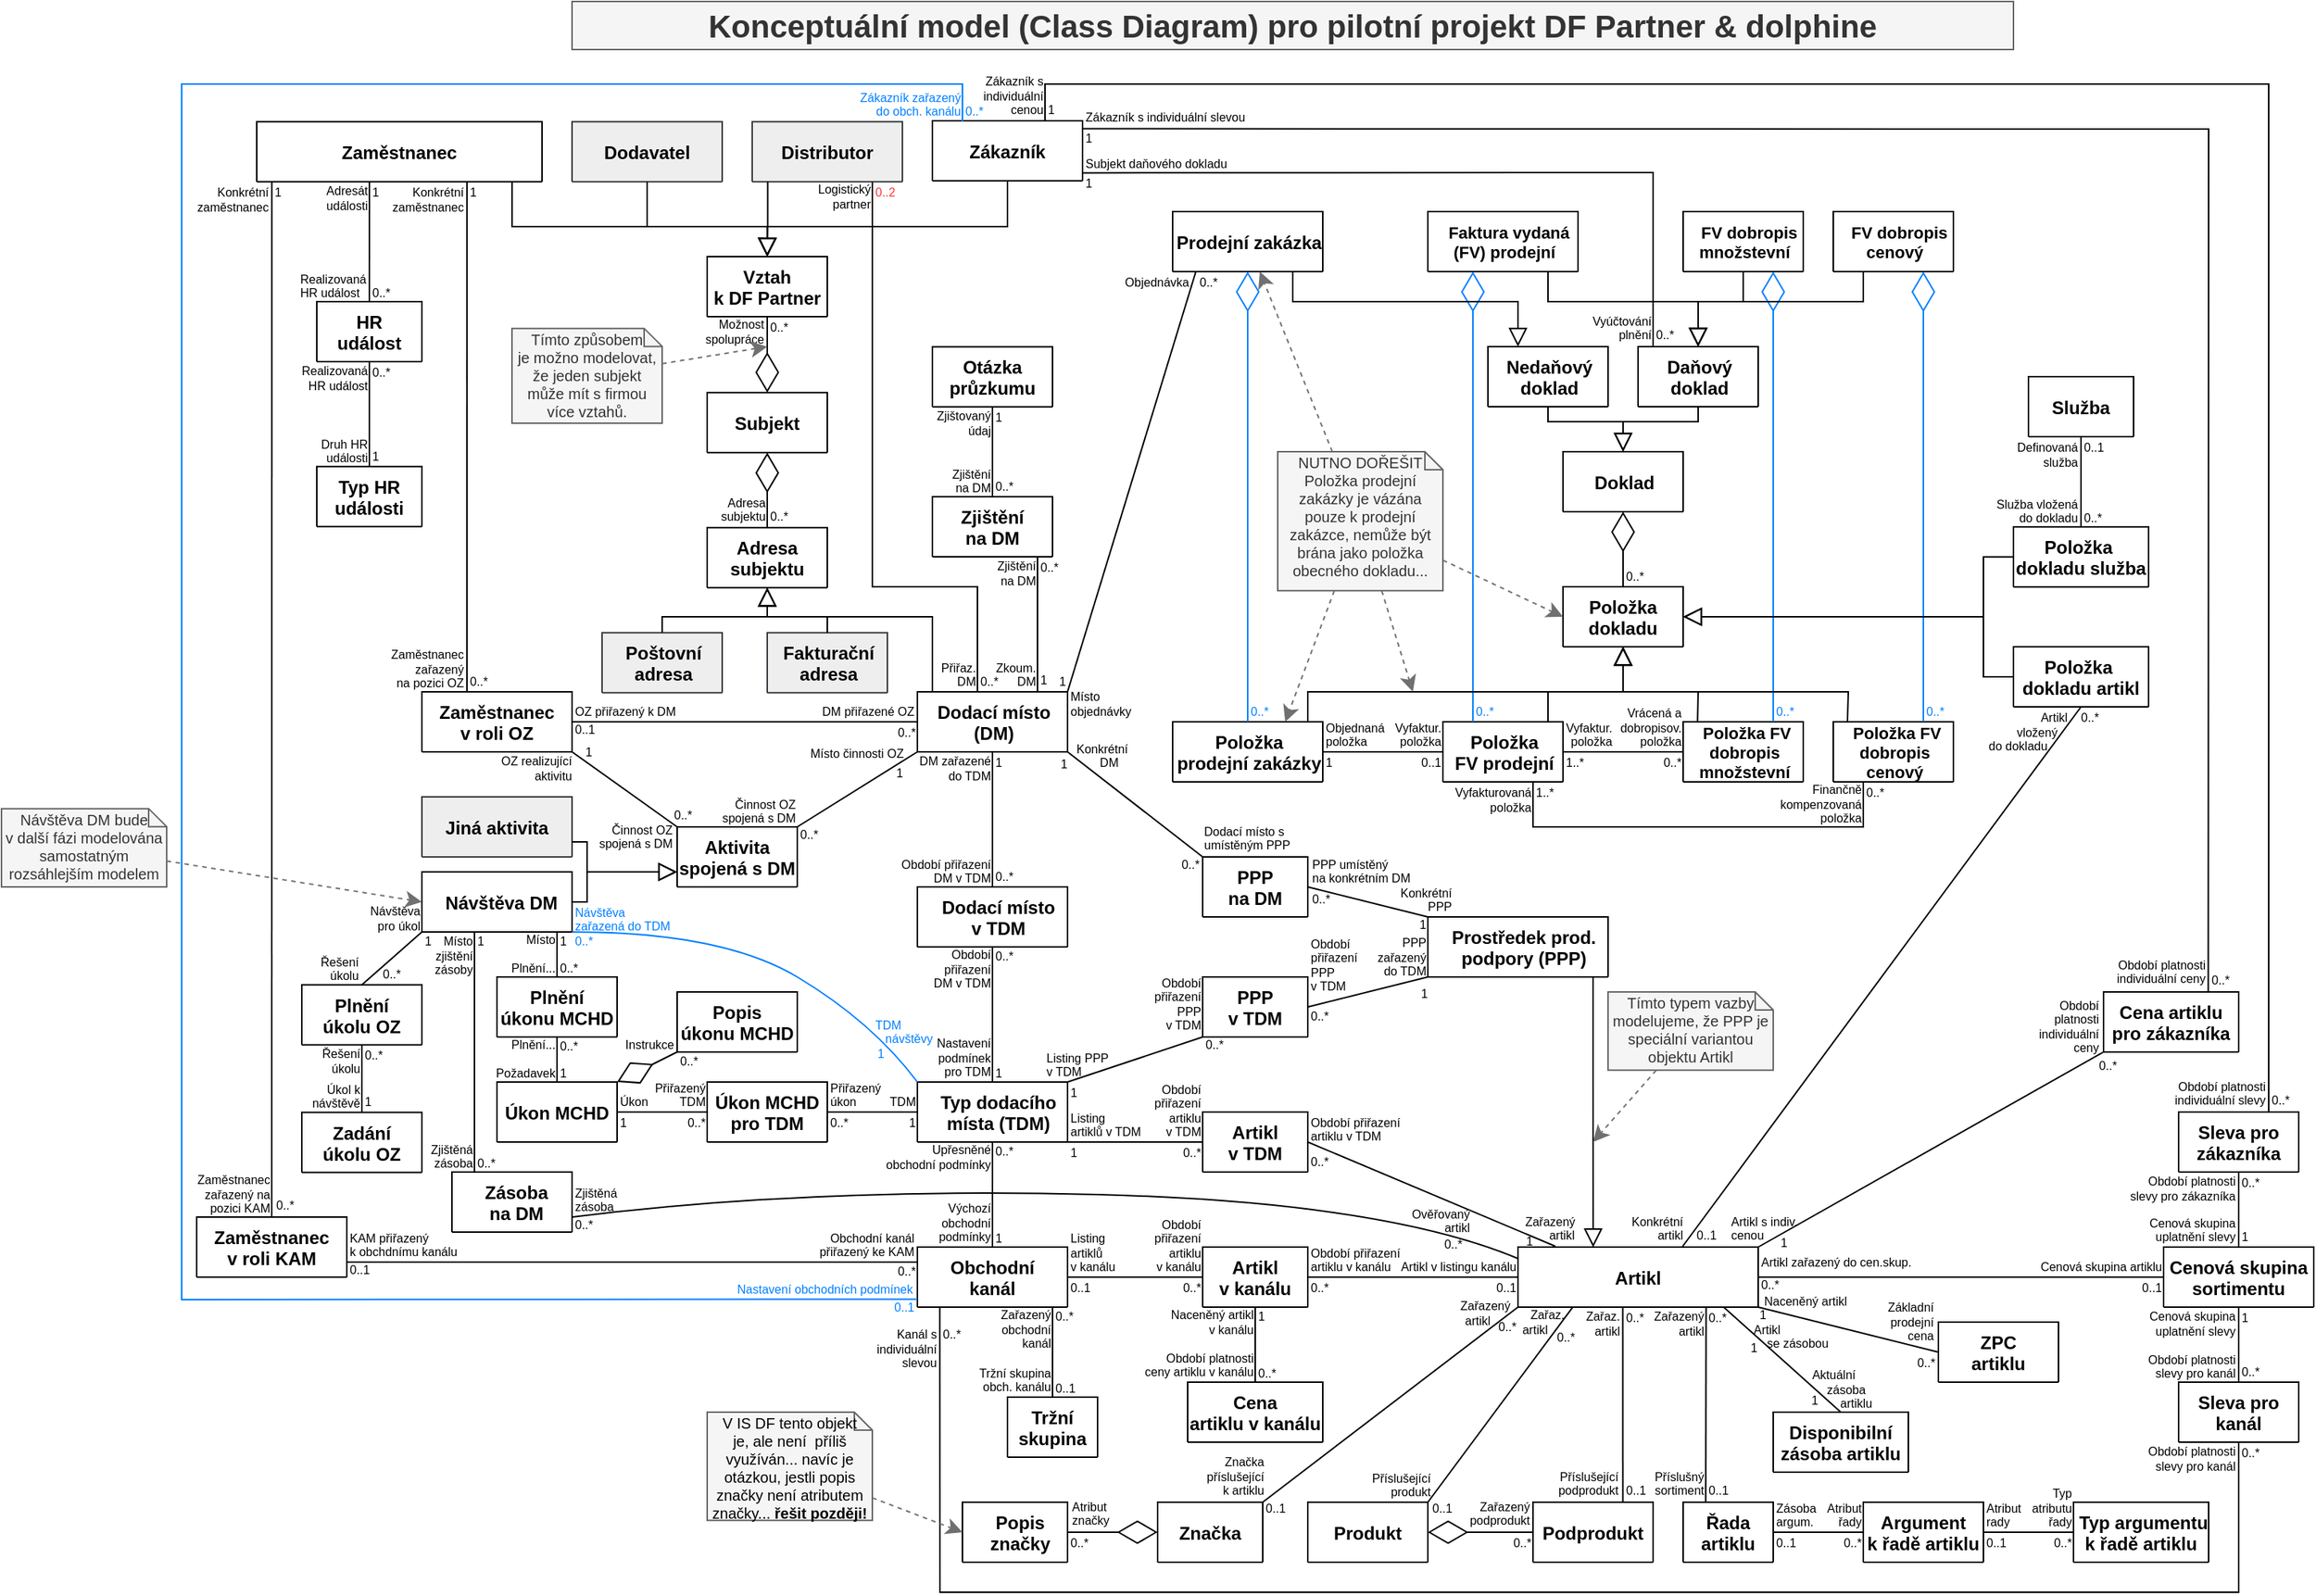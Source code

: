 <mxfile version="24.0.4" type="device" pages="2">
  <diagram name="Verze AKTUAL" id="eH6jpfrjCp3hjGwWTftU">
    <mxGraphModel dx="1843" dy="886" grid="0" gridSize="10" guides="1" tooltips="1" connect="1" arrows="1" fold="1" page="0" pageScale="1" pageWidth="1169" pageHeight="827" math="0" shadow="0">
      <root>
        <mxCell id="NFf_Q-Pn6yNZsecWLbPA-0" />
        <mxCell id="NFf_Q-Pn6yNZsecWLbPA-1" parent="NFf_Q-Pn6yNZsecWLbPA-0" />
        <UserObject label="&lt;b&gt;&lt;font style=&quot;font-size: 21px;&quot;&gt;Konceptuální model (Class Diagram) pro pilotní projekt DF Partner &amp;amp; dolphine&lt;/font&gt;&lt;/b&gt;" tags="" id="NFf_Q-Pn6yNZsecWLbPA-25">
          <mxCell style="rounded=0;whiteSpace=wrap;html=1;fontSize=10;fillColor=#f5f5f5;strokeColor=#666666;fontColor=#333333;align=center;" parent="NFf_Q-Pn6yNZsecWLbPA-1" vertex="1">
            <mxGeometry x="410" y="30" width="960" height="32" as="geometry" />
          </mxCell>
        </UserObject>
        <mxCell id="NFf_Q-Pn6yNZsecWLbPA-57" value="" style="endArrow=none;html=1;rounded=0;align=center;verticalAlign=top;endFill=0;labelBackgroundColor=none;fontSize=10;exitX=1;exitY=0.5;exitDx=0;exitDy=0;" parent="NFf_Q-Pn6yNZsecWLbPA-1" source="GdMIG9vOkDK5Owk3bH38-0" target="NFf_Q-Pn6yNZsecWLbPA-401" edge="1">
          <mxGeometry relative="1" as="geometry">
            <mxPoint x="360.0" y="520" as="sourcePoint" />
            <mxPoint x="460" y="520" as="targetPoint" />
          </mxGeometry>
        </mxCell>
        <mxCell id="NFf_Q-Pn6yNZsecWLbPA-58" value="&lt;div style=&quot;&quot;&gt;OZ přiřazený k DM&lt;/div&gt;" style="resizable=0;html=1;align=left;verticalAlign=bottom;labelBackgroundColor=none;fontSize=8;spacing=2;" parent="NFf_Q-Pn6yNZsecWLbPA-57" connectable="0" vertex="1">
          <mxGeometry x="-1" relative="1" as="geometry">
            <mxPoint as="offset" />
          </mxGeometry>
        </mxCell>
        <mxCell id="NFf_Q-Pn6yNZsecWLbPA-59" value="0..1" style="resizable=0;html=1;align=left;verticalAlign=top;labelBackgroundColor=none;fontSize=8;spacing=2;spacingTop=-6;" parent="NFf_Q-Pn6yNZsecWLbPA-57" connectable="0" vertex="1">
          <mxGeometry x="-1" relative="1" as="geometry">
            <mxPoint as="offset" />
          </mxGeometry>
        </mxCell>
        <mxCell id="NFf_Q-Pn6yNZsecWLbPA-60" value="DM&amp;nbsp;&lt;span style=&quot;background-color: initial;&quot;&gt;přiřazené OZ&lt;/span&gt;" style="resizable=0;html=1;align=right;verticalAlign=bottom;labelBackgroundColor=none;spacing=2;spacingRight=2;fontSize=8;" parent="NFf_Q-Pn6yNZsecWLbPA-57" connectable="0" vertex="1">
          <mxGeometry x="1" relative="1" as="geometry" />
        </mxCell>
        <mxCell id="NFf_Q-Pn6yNZsecWLbPA-61" value="&lt;span style=&quot;text-align: left;&quot;&gt;0..*&lt;/span&gt;" style="resizable=0;html=1;align=right;verticalAlign=top;labelBackgroundColor=none;fontSize=8;spacing=2;spacingRight=1;spacingTop=-4;" parent="NFf_Q-Pn6yNZsecWLbPA-57" connectable="0" vertex="1">
          <mxGeometry x="1" relative="1" as="geometry" />
        </mxCell>
        <mxCell id="NFf_Q-Pn6yNZsecWLbPA-93" value="" style="endArrow=none;html=1;rounded=0;align=center;verticalAlign=top;endFill=0;labelBackgroundColor=none;fontSize=10;entryX=0.873;entryY=-0.01;entryDx=0;entryDy=0;entryPerimeter=0;exitX=0.532;exitY=0.998;exitDx=0;exitDy=0;exitPerimeter=0;" parent="NFf_Q-Pn6yNZsecWLbPA-1" edge="1">
          <mxGeometry relative="1" as="geometry">
            <mxPoint x="1109.8" y="899.92" as="sourcePoint" />
            <mxPoint x="1109.84" y="1029.6" as="targetPoint" />
          </mxGeometry>
        </mxCell>
        <mxCell id="NFf_Q-Pn6yNZsecWLbPA-94" value="&lt;div style=&quot;&quot;&gt;Zařaz.&lt;/div&gt;&lt;div style=&quot;&quot;&gt;artikl&lt;/div&gt;" style="resizable=0;html=1;align=right;verticalAlign=top;labelBackgroundColor=none;fontSize=8;spacing=2;spacingTop=-5;spacingLeft=0;spacingRight=1;" parent="NFf_Q-Pn6yNZsecWLbPA-93" connectable="0" vertex="1">
          <mxGeometry x="-1" relative="1" as="geometry" />
        </mxCell>
        <mxCell id="NFf_Q-Pn6yNZsecWLbPA-95" value="&lt;font style=&quot;font-size: 8px;&quot;&gt;0..*&lt;/font&gt;" style="resizable=0;html=1;align=left;verticalAlign=top;labelBackgroundColor=none;fontSize=8;spacing=2;spacingTop=-4;" parent="NFf_Q-Pn6yNZsecWLbPA-93" connectable="0" vertex="1">
          <mxGeometry x="-1" relative="1" as="geometry" />
        </mxCell>
        <mxCell id="NFf_Q-Pn6yNZsecWLbPA-96" value="Příslušející&lt;div&gt;podprodukt&lt;/div&gt;" style="resizable=0;html=1;align=right;verticalAlign=bottom;labelBackgroundColor=none;spacing=2;spacingRight=2;fontSize=8;" parent="NFf_Q-Pn6yNZsecWLbPA-93" connectable="0" vertex="1">
          <mxGeometry x="1" relative="1" as="geometry">
            <mxPoint as="offset" />
          </mxGeometry>
        </mxCell>
        <mxCell id="NFf_Q-Pn6yNZsecWLbPA-97" value="&lt;font style=&quot;font-size: 8px&quot;&gt;0..1&lt;/font&gt;" style="resizable=0;html=1;align=left;verticalAlign=bottom;labelBackgroundColor=none;fontSize=8;spacing=2;spacingRight=1;" parent="NFf_Q-Pn6yNZsecWLbPA-93" connectable="0" vertex="1">
          <mxGeometry x="1" relative="1" as="geometry" />
        </mxCell>
        <mxCell id="NFf_Q-Pn6yNZsecWLbPA-108" value="" style="endArrow=none;html=1;rounded=0;align=center;verticalAlign=top;endFill=0;labelBackgroundColor=none;fontSize=10;exitX=1;exitY=1;exitDx=0;exitDy=0;entryX=0;entryY=0;entryDx=0;entryDy=0;" parent="NFf_Q-Pn6yNZsecWLbPA-1" source="GdMIG9vOkDK5Owk3bH38-0" target="NFf_Q-Pn6yNZsecWLbPA-341" edge="1">
          <mxGeometry relative="1" as="geometry">
            <mxPoint x="360.0" y="540" as="sourcePoint" />
            <mxPoint x="460" y="620" as="targetPoint" />
          </mxGeometry>
        </mxCell>
        <mxCell id="NFf_Q-Pn6yNZsecWLbPA-109" value="&lt;span style=&quot;text-align: right; font-size: 8px;&quot;&gt;1&lt;/span&gt;" style="resizable=0;html=1;align=left;verticalAlign=top;labelBackgroundColor=none;fontSize=8;spacing=2;spacingTop=-11;spacingRight=0;spacingLeft=7;" parent="NFf_Q-Pn6yNZsecWLbPA-108" connectable="0" vertex="1">
          <mxGeometry x="-1" relative="1" as="geometry">
            <mxPoint as="offset" />
          </mxGeometry>
        </mxCell>
        <mxCell id="NFf_Q-Pn6yNZsecWLbPA-110" value="&lt;div style=&quot;&quot;&gt;OZ&amp;nbsp;&lt;span style=&quot;background-color: initial;&quot;&gt;realizující&lt;/span&gt;&lt;/div&gt;&lt;div style=&quot;&quot;&gt;&lt;span style=&quot;background-color: initial;&quot;&gt;aktivitu&lt;/span&gt;&lt;/div&gt;" style="resizable=0;html=1;align=right;verticalAlign=top;labelBackgroundColor=none;fontSize=8;spacing=2;spacingTop=-5;spacingRight=0;" parent="NFf_Q-Pn6yNZsecWLbPA-108" connectable="0" vertex="1">
          <mxGeometry x="-1" relative="1" as="geometry">
            <mxPoint as="offset" />
          </mxGeometry>
        </mxCell>
        <mxCell id="NFf_Q-Pn6yNZsecWLbPA-111" value="&lt;span style=&quot;text-align: right; font-size: 8px;&quot;&gt;0..*&lt;/span&gt;" style="resizable=0;html=1;align=left;verticalAlign=bottom;labelBackgroundColor=none;spacing=2;spacingRight=0;spacingLeft=-4;fontSize=8;" parent="NFf_Q-Pn6yNZsecWLbPA-108" connectable="0" vertex="1">
          <mxGeometry x="1" relative="1" as="geometry" />
        </mxCell>
        <mxCell id="NFf_Q-Pn6yNZsecWLbPA-112" value="Činnost OZ&lt;br&gt;&lt;div&gt;&lt;span style=&quot;background-color: initial;&quot;&gt;spojená s DM&lt;/span&gt;&lt;/div&gt;" style="resizable=0;html=1;align=right;verticalAlign=bottom;labelBackgroundColor=none;fontSize=8;spacing=3;spacingRight=1;spacingTop=0;spacingLeft=0;spacingBottom=-20;" parent="NFf_Q-Pn6yNZsecWLbPA-108" connectable="0" vertex="1">
          <mxGeometry x="1" relative="1" as="geometry" />
        </mxCell>
        <mxCell id="NFf_Q-Pn6yNZsecWLbPA-113" value="" style="endArrow=none;html=1;rounded=0;align=center;verticalAlign=top;endFill=0;labelBackgroundColor=none;fontSize=10;exitX=0;exitY=1;exitDx=0;exitDy=0;entryX=1;entryY=0;entryDx=0;entryDy=0;" parent="NFf_Q-Pn6yNZsecWLbPA-1" source="NFf_Q-Pn6yNZsecWLbPA-401" target="NFf_Q-Pn6yNZsecWLbPA-341" edge="1">
          <mxGeometry relative="1" as="geometry">
            <mxPoint x="590" y="580" as="sourcePoint" />
            <mxPoint x="530" y="660" as="targetPoint" />
          </mxGeometry>
        </mxCell>
        <mxCell id="NFf_Q-Pn6yNZsecWLbPA-114" value="&lt;span style=&quot;text-align: right; font-size: 8px;&quot;&gt;1&lt;/span&gt;" style="resizable=0;html=1;align=left;verticalAlign=top;labelBackgroundColor=none;fontSize=8;spacing=3;spacingTop=2;spacingRight=0;spacingLeft=-17;" parent="NFf_Q-Pn6yNZsecWLbPA-113" connectable="0" vertex="1">
          <mxGeometry x="-1" relative="1" as="geometry" />
        </mxCell>
        <mxCell id="NFf_Q-Pn6yNZsecWLbPA-115" value="&lt;font style=&quot;font-size: 8px;&quot;&gt;Místo činnosti OZ&lt;/font&gt;" style="resizable=0;html=1;align=right;verticalAlign=top;labelBackgroundColor=none;fontSize=8;spacing=3;spacingTop=-11;spacingRight=8;" parent="NFf_Q-Pn6yNZsecWLbPA-113" connectable="0" vertex="1">
          <mxGeometry x="-1" relative="1" as="geometry" />
        </mxCell>
        <mxCell id="NFf_Q-Pn6yNZsecWLbPA-116" value="&lt;span style=&quot;text-align: right; font-size: 8px;&quot;&gt;0..*&lt;/span&gt;" style="resizable=0;html=1;align=left;verticalAlign=bottom;labelBackgroundColor=none;spacing=3;spacingRight=0;spacingLeft=-1;fontSize=8;spacingBottom=-13;" parent="NFf_Q-Pn6yNZsecWLbPA-113" connectable="0" vertex="1">
          <mxGeometry x="1" relative="1" as="geometry" />
        </mxCell>
        <mxCell id="NFf_Q-Pn6yNZsecWLbPA-117" value="Činnost&amp;nbsp;&lt;span style=&quot;background-color: initial;&quot;&gt;OZ&lt;/span&gt;&lt;div&gt;&lt;span style=&quot;background-color: initial;&quot;&gt;spojená&amp;nbsp;&lt;/span&gt;&lt;span style=&quot;background-color: initial;&quot;&gt;s DM&lt;/span&gt;&lt;/div&gt;" style="resizable=0;html=1;align=right;verticalAlign=bottom;labelBackgroundColor=none;fontSize=8;spacing=3;spacingRight=-1;spacingTop=0;spacingLeft=0;spacingBottom=-2;" parent="NFf_Q-Pn6yNZsecWLbPA-113" connectable="0" vertex="1">
          <mxGeometry x="1" relative="1" as="geometry" />
        </mxCell>
        <mxCell id="NFf_Q-Pn6yNZsecWLbPA-143" value="" style="endArrow=none;html=1;rounded=0;align=center;verticalAlign=top;endFill=0;labelBackgroundColor=none;fontSize=10;startArrow=diamondThin;startFill=0;endSize=6;startSize=24;exitX=1;exitY=0.5;exitDx=0;exitDy=0;" parent="NFf_Q-Pn6yNZsecWLbPA-1" source="NFf_Q-Pn6yNZsecWLbPA-369" target="NFf_Q-Pn6yNZsecWLbPA-327" edge="1">
          <mxGeometry relative="1" as="geometry">
            <mxPoint x="1030" y="860" as="sourcePoint" />
            <mxPoint x="1290" y="859" as="targetPoint" />
          </mxGeometry>
        </mxCell>
        <mxCell id="NFf_Q-Pn6yNZsecWLbPA-144" value="Zařazený&lt;div&gt;podprodukt&lt;/div&gt;" style="resizable=0;html=1;align=right;verticalAlign=bottom;labelBackgroundColor=none;spacing=3;spacingRight=1;fontSize=8;spacingBottom=0;" parent="NFf_Q-Pn6yNZsecWLbPA-143" connectable="0" vertex="1">
          <mxGeometry x="1" relative="1" as="geometry" />
        </mxCell>
        <mxCell id="NFf_Q-Pn6yNZsecWLbPA-145" value="&lt;font style=&quot;font-size: 8px&quot;&gt;0..*&lt;/font&gt;" style="resizable=0;html=1;align=right;verticalAlign=top;labelBackgroundColor=none;fontSize=8;spacing=2;spacingRight=1;spacingTop=-4;" parent="NFf_Q-Pn6yNZsecWLbPA-143" connectable="0" vertex="1">
          <mxGeometry x="1" relative="1" as="geometry" />
        </mxCell>
        <mxCell id="NFf_Q-Pn6yNZsecWLbPA-146" value="" style="endArrow=none;html=1;rounded=0;align=center;verticalAlign=top;endFill=0;labelBackgroundColor=none;fontSize=10;entryX=0.229;entryY=0.995;entryDx=0;entryDy=0;exitX=1;exitY=0;exitDx=0;exitDy=0;entryPerimeter=0;" parent="NFf_Q-Pn6yNZsecWLbPA-1" source="NFf_Q-Pn6yNZsecWLbPA-369" target="6zeesqRAMlj01j-V53IL-105" edge="1">
          <mxGeometry relative="1" as="geometry">
            <mxPoint x="1080" y="700" as="sourcePoint" />
            <mxPoint x="1107.5" y="950" as="targetPoint" />
          </mxGeometry>
        </mxCell>
        <mxCell id="NFf_Q-Pn6yNZsecWLbPA-147" value="&lt;div style=&quot;&quot;&gt;Příslušející&lt;div&gt;produkt&lt;/div&gt;&lt;/div&gt;" style="resizable=0;html=1;align=right;verticalAlign=bottom;labelBackgroundColor=none;fontSize=8;spacing=2;spacingRight=-2;" parent="NFf_Q-Pn6yNZsecWLbPA-146" connectable="0" vertex="1">
          <mxGeometry x="-1" relative="1" as="geometry" />
        </mxCell>
        <mxCell id="NFf_Q-Pn6yNZsecWLbPA-148" value="0..1" style="resizable=0;html=1;align=left;verticalAlign=bottom;labelBackgroundColor=none;fontSize=8;spacing=2;spacingTop=0;spacingRight=0;spacingLeft=1;spacingBottom=-11;" parent="NFf_Q-Pn6yNZsecWLbPA-146" connectable="0" vertex="1">
          <mxGeometry x="-1" relative="1" as="geometry" />
        </mxCell>
        <mxCell id="NFf_Q-Pn6yNZsecWLbPA-149" value="&lt;div&gt;Zařaz.&lt;br&gt;&lt;span style=&quot;background-color: initial;&quot;&gt;artikl&amp;nbsp; &amp;nbsp; &amp;nbsp;&lt;/span&gt;&lt;/div&gt;" style="resizable=0;html=1;align=right;verticalAlign=top;labelBackgroundColor=none;spacing=2;spacingRight=5;fontSize=8;spacingTop=-6;spacingLeft=0;" parent="NFf_Q-Pn6yNZsecWLbPA-146" connectable="0" vertex="1">
          <mxGeometry x="1" relative="1" as="geometry" />
        </mxCell>
        <mxCell id="NFf_Q-Pn6yNZsecWLbPA-150" value="&lt;span style=&quot;&quot;&gt;0..*&lt;/span&gt;" style="resizable=0;html=1;align=left;verticalAlign=top;labelBackgroundColor=none;fontSize=8;spacing=2;spacingRight=0;spacingTop=9;spacingLeft=-13;" parent="NFf_Q-Pn6yNZsecWLbPA-146" connectable="0" vertex="1">
          <mxGeometry x="1" relative="1" as="geometry" />
        </mxCell>
        <mxCell id="NFf_Q-Pn6yNZsecWLbPA-161" value="" style="endArrow=none;html=1;rounded=0;align=center;verticalAlign=top;endFill=0;labelBackgroundColor=none;fontSize=10;exitX=0;exitY=1;exitDx=0;exitDy=0;entryX=1;entryY=0;entryDx=0;entryDy=0;" parent="NFf_Q-Pn6yNZsecWLbPA-1" source="6zeesqRAMlj01j-V53IL-105" target="6zeesqRAMlj01j-V53IL-244" edge="1">
          <mxGeometry relative="1" as="geometry">
            <mxPoint x="1070" y="950" as="sourcePoint" />
            <mxPoint x="870" y="1030" as="targetPoint" />
          </mxGeometry>
        </mxCell>
        <mxCell id="NFf_Q-Pn6yNZsecWLbPA-162" value="&lt;span style=&quot;font-size: 8px;&quot;&gt;0..*&lt;/span&gt;" style="resizable=0;html=1;align=left;verticalAlign=top;labelBackgroundColor=none;fontSize=8;spacing=2;spacingTop=2;spacingRight=0;spacingLeft=-15;" parent="NFf_Q-Pn6yNZsecWLbPA-161" connectable="0" vertex="1">
          <mxGeometry x="-1" relative="1" as="geometry" />
        </mxCell>
        <mxCell id="NFf_Q-Pn6yNZsecWLbPA-163" value="Zařazený&lt;div&gt;artikl&amp;nbsp; &amp;nbsp; &amp;nbsp;&amp;nbsp;&lt;/div&gt;" style="resizable=0;html=1;align=right;verticalAlign=top;labelBackgroundColor=none;fontSize=8;spacing=2;spacingTop=-12;spacingRight=5;" parent="NFf_Q-Pn6yNZsecWLbPA-161" connectable="0" vertex="1">
          <mxGeometry x="-1" relative="1" as="geometry" />
        </mxCell>
        <mxCell id="NFf_Q-Pn6yNZsecWLbPA-164" value="&lt;span style=&quot;text-align: right; font-size: 8px;&quot;&gt;0..1&lt;/span&gt;" style="resizable=0;html=1;align=left;verticalAlign=bottom;labelBackgroundColor=none;spacing=3;spacingRight=0;spacingLeft=-1;fontSize=8;spacingBottom=-13;" parent="NFf_Q-Pn6yNZsecWLbPA-161" connectable="0" vertex="1">
          <mxGeometry x="1" relative="1" as="geometry" />
        </mxCell>
        <mxCell id="NFf_Q-Pn6yNZsecWLbPA-165" value="&lt;div&gt;&lt;span style=&quot;background-color: initial;&quot;&gt;Značka&lt;/span&gt;&lt;br&gt;&lt;/div&gt;&lt;div&gt;&lt;span style=&quot;background-color: initial;&quot;&gt;příslušející&lt;/span&gt;&lt;/div&gt;&lt;div&gt;&lt;span style=&quot;background-color: initial;&quot;&gt;k artiklu&lt;/span&gt;&lt;/div&gt;" style="resizable=0;html=1;align=right;verticalAlign=bottom;labelBackgroundColor=none;fontSize=8;spacing=2;spacingRight=-1;spacingTop=0;spacingLeft=0;spacingBottom=0;" parent="NFf_Q-Pn6yNZsecWLbPA-161" connectable="0" vertex="1">
          <mxGeometry x="1" relative="1" as="geometry" />
        </mxCell>
        <mxCell id="NFf_Q-Pn6yNZsecWLbPA-251" value="" style="endArrow=block;endSize=10;endFill=0;shadow=0;strokeWidth=1;rounded=0;edgeStyle=elbowEdgeStyle;elbow=vertical;exitX=0.5;exitY=1;exitDx=0;exitDy=0;entryX=0.313;entryY=0.003;entryDx=0;entryDy=0;entryPerimeter=0;" parent="NFf_Q-Pn6yNZsecWLbPA-1" target="6zeesqRAMlj01j-V53IL-105" edge="1">
          <mxGeometry width="160" relative="1" as="geometry">
            <mxPoint x="1090" y="680" as="sourcePoint" />
            <mxPoint x="1082" y="859.96" as="targetPoint" />
            <Array as="points">
              <mxPoint x="1140" y="750" />
            </Array>
          </mxGeometry>
        </mxCell>
        <mxCell id="NFf_Q-Pn6yNZsecWLbPA-263" value="Zákazník" style="swimlane;fontStyle=1;align=center;verticalAlign=middle;childLayout=stackLayout;horizontal=1;startSize=40;horizontalStack=0;resizeParent=1;resizeParentMax=0;resizeLast=0;collapsible=1;marginBottom=0;labelBackgroundColor=none;fillColor=#ffffff;" parent="NFf_Q-Pn6yNZsecWLbPA-1" vertex="1" collapsed="1">
          <mxGeometry x="650" y="109.52" width="100" height="40" as="geometry">
            <mxRectangle x="200" y="80" width="100" height="100" as="alternateBounds" />
          </mxGeometry>
        </mxCell>
        <mxCell id="NFf_Q-Pn6yNZsecWLbPA-264" value="Atribut: typ" style="text;strokeColor=none;align=left;verticalAlign=top;spacingLeft=4;spacingRight=4;overflow=hidden;rotatable=0;points=[[0,0.5],[1,0.5]];portConstraint=eastwest;fillColor=#ffffff;" parent="NFf_Q-Pn6yNZsecWLbPA-263" vertex="1">
          <mxGeometry y="40" width="80" height="26" as="geometry" />
        </mxCell>
        <mxCell id="NFf_Q-Pn6yNZsecWLbPA-265" value="" style="line;strokeWidth=1;fillColor=none;align=left;verticalAlign=middle;spacingTop=-1;spacingLeft=3;spacingRight=3;rotatable=0;labelPosition=right;points=[];portConstraint=eastwest;" parent="NFf_Q-Pn6yNZsecWLbPA-263" vertex="1">
          <mxGeometry y="66" width="80" height="8" as="geometry" />
        </mxCell>
        <mxCell id="NFf_Q-Pn6yNZsecWLbPA-266" value="Metoda: typ" style="text;strokeColor=none;align=left;verticalAlign=top;spacingLeft=4;spacingRight=4;overflow=hidden;rotatable=0;points=[[0,0.5],[1,0.5]];portConstraint=eastwest;fillColor=#ffffff;" parent="NFf_Q-Pn6yNZsecWLbPA-263" vertex="1">
          <mxGeometry y="74" width="80" height="26" as="geometry" />
        </mxCell>
        <mxCell id="NFf_Q-Pn6yNZsecWLbPA-271" value="Zaměstnanec" style="swimlane;fontStyle=1;align=center;verticalAlign=middle;childLayout=stackLayout;horizontal=1;startSize=40;horizontalStack=0;resizeParent=1;resizeParentMax=0;resizeLast=0;collapsible=1;marginBottom=0;labelBackgroundColor=none;fillColor=#ffffff;" parent="NFf_Q-Pn6yNZsecWLbPA-1" vertex="1" collapsed="1">
          <mxGeometry x="200" y="110.1" width="190" height="40" as="geometry">
            <mxRectangle x="200" y="80" width="100" height="100" as="alternateBounds" />
          </mxGeometry>
        </mxCell>
        <mxCell id="NFf_Q-Pn6yNZsecWLbPA-272" value="Atribut: typ" style="text;strokeColor=none;align=left;verticalAlign=top;spacingLeft=4;spacingRight=4;overflow=hidden;rotatable=0;points=[[0,0.5],[1,0.5]];portConstraint=eastwest;fillColor=#ffffff;" parent="NFf_Q-Pn6yNZsecWLbPA-271" vertex="1">
          <mxGeometry y="40" width="90" height="26" as="geometry" />
        </mxCell>
        <mxCell id="NFf_Q-Pn6yNZsecWLbPA-273" value="" style="line;strokeWidth=1;fillColor=none;align=left;verticalAlign=middle;spacingTop=-1;spacingLeft=3;spacingRight=3;rotatable=0;labelPosition=right;points=[];portConstraint=eastwest;" parent="NFf_Q-Pn6yNZsecWLbPA-271" vertex="1">
          <mxGeometry y="66" width="90" height="8" as="geometry" />
        </mxCell>
        <mxCell id="NFf_Q-Pn6yNZsecWLbPA-274" value="Metoda: typ" style="text;strokeColor=none;align=left;verticalAlign=top;spacingLeft=4;spacingRight=4;overflow=hidden;rotatable=0;points=[[0,0.5],[1,0.5]];portConstraint=eastwest;fillColor=#ffffff;" parent="NFf_Q-Pn6yNZsecWLbPA-271" vertex="1">
          <mxGeometry y="74" width="90" height="26" as="geometry" />
        </mxCell>
        <mxCell id="NFf_Q-Pn6yNZsecWLbPA-287" value="Dodavatel" style="swimlane;fontStyle=1;align=center;verticalAlign=middle;childLayout=stackLayout;horizontal=1;startSize=40;horizontalStack=0;resizeParent=1;resizeParentMax=0;resizeLast=0;collapsible=1;marginBottom=0;labelBackgroundColor=none;fillColor=#eeeeee;strokeColor=#36393d;" parent="NFf_Q-Pn6yNZsecWLbPA-1" vertex="1" collapsed="1">
          <mxGeometry x="410" y="110.1" width="100" height="40" as="geometry">
            <mxRectangle x="200" y="80" width="100" height="100" as="alternateBounds" />
          </mxGeometry>
        </mxCell>
        <mxCell id="NFf_Q-Pn6yNZsecWLbPA-288" value="Atribut: typ" style="text;strokeColor=none;align=left;verticalAlign=top;spacingLeft=4;spacingRight=4;overflow=hidden;rotatable=0;points=[[0,0.5],[1,0.5]];portConstraint=eastwest;fillColor=#ffffff;" parent="NFf_Q-Pn6yNZsecWLbPA-287" vertex="1">
          <mxGeometry y="40" width="90" height="26" as="geometry" />
        </mxCell>
        <mxCell id="NFf_Q-Pn6yNZsecWLbPA-289" value="" style="line;strokeWidth=1;fillColor=none;align=left;verticalAlign=middle;spacingTop=-1;spacingLeft=3;spacingRight=3;rotatable=0;labelPosition=right;points=[];portConstraint=eastwest;" parent="NFf_Q-Pn6yNZsecWLbPA-287" vertex="1">
          <mxGeometry y="66" width="90" height="8" as="geometry" />
        </mxCell>
        <mxCell id="NFf_Q-Pn6yNZsecWLbPA-290" value="Metoda: typ" style="text;strokeColor=none;align=left;verticalAlign=top;spacingLeft=4;spacingRight=4;overflow=hidden;rotatable=0;points=[[0,0.5],[1,0.5]];portConstraint=eastwest;fillColor=#ffffff;" parent="NFf_Q-Pn6yNZsecWLbPA-287" vertex="1">
          <mxGeometry y="74" width="90" height="26" as="geometry" />
        </mxCell>
        <mxCell id="NFf_Q-Pn6yNZsecWLbPA-327" value="Podprodukt" style="swimlane;fontStyle=1;align=center;verticalAlign=middle;childLayout=stackLayout;horizontal=1;startSize=40;horizontalStack=0;resizeParent=1;resizeParentMax=0;resizeLast=0;collapsible=1;marginBottom=0;labelBackgroundColor=#FFFFFF;" parent="NFf_Q-Pn6yNZsecWLbPA-1" vertex="1" collapsed="1">
          <mxGeometry x="1050" y="1030" width="80" height="40" as="geometry">
            <mxRectangle x="910" y="1319.52" width="100" height="152" as="alternateBounds" />
          </mxGeometry>
        </mxCell>
        <mxCell id="NFf_Q-Pn6yNZsecWLbPA-328" value="Plato od" style="text;strokeColor=none;align=left;verticalAlign=top;spacingLeft=4;spacingRight=4;overflow=hidden;rotatable=0;points=[[0,0.5],[1,0.5]];portConstraint=eastwest;fillColor=#ffffff;" parent="NFf_Q-Pn6yNZsecWLbPA-327" vertex="1">
          <mxGeometry y="40" width="80" height="26" as="geometry" />
        </mxCell>
        <mxCell id="NFf_Q-Pn6yNZsecWLbPA-329" value="Plato do" style="text;strokeColor=none;align=left;verticalAlign=top;spacingLeft=4;spacingRight=4;overflow=hidden;rotatable=0;points=[[0,0.5],[1,0.5]];portConstraint=eastwest;fillColor=#ffffff;" parent="NFf_Q-Pn6yNZsecWLbPA-327" vertex="1">
          <mxGeometry y="66" width="80" height="26" as="geometry" />
        </mxCell>
        <mxCell id="NFf_Q-Pn6yNZsecWLbPA-330" value="Cena bez DPH" style="text;strokeColor=none;align=left;verticalAlign=top;spacingLeft=4;spacingRight=4;overflow=hidden;rotatable=0;points=[[0,0.5],[1,0.5]];portConstraint=eastwest;fillColor=#ffffff;" parent="NFf_Q-Pn6yNZsecWLbPA-327" vertex="1">
          <mxGeometry y="92" width="80" height="26" as="geometry" />
        </mxCell>
        <mxCell id="NFf_Q-Pn6yNZsecWLbPA-331" value="" style="line;strokeWidth=1;fillColor=none;align=left;verticalAlign=middle;spacingTop=-1;spacingLeft=3;spacingRight=3;rotatable=0;labelPosition=right;points=[];portConstraint=eastwest;" parent="NFf_Q-Pn6yNZsecWLbPA-327" vertex="1">
          <mxGeometry y="118" width="80" height="8" as="geometry" />
        </mxCell>
        <mxCell id="NFf_Q-Pn6yNZsecWLbPA-332" value="Metoda: typ" style="text;strokeColor=none;align=left;verticalAlign=top;spacingLeft=4;spacingRight=4;overflow=hidden;rotatable=0;points=[[0,0.5],[1,0.5]];portConstraint=eastwest;fillColor=#ffffff;" parent="NFf_Q-Pn6yNZsecWLbPA-327" vertex="1">
          <mxGeometry y="126" width="80" height="26" as="geometry" />
        </mxCell>
        <mxCell id="NFf_Q-Pn6yNZsecWLbPA-341" value="Aktivita&#xa;spojená s DM" style="swimlane;fontStyle=1;align=center;verticalAlign=middle;childLayout=stackLayout;horizontal=1;startSize=40;horizontalStack=0;resizeParent=1;resizeParentMax=0;resizeLast=0;collapsible=1;marginBottom=0;labelBackgroundColor=none;spacingLeft=0;" parent="NFf_Q-Pn6yNZsecWLbPA-1" vertex="1" collapsed="1">
          <mxGeometry x="480" y="580" width="80" height="40" as="geometry">
            <mxRectangle x="200" y="80" width="100" height="100" as="alternateBounds" />
          </mxGeometry>
        </mxCell>
        <mxCell id="NFf_Q-Pn6yNZsecWLbPA-342" value="Atribut: typ" style="text;strokeColor=none;align=left;verticalAlign=top;spacingLeft=4;spacingRight=4;overflow=hidden;rotatable=0;points=[[0,0.5],[1,0.5]];portConstraint=eastwest;fillColor=#ffffff;" parent="NFf_Q-Pn6yNZsecWLbPA-341" vertex="1">
          <mxGeometry y="40" width="90" height="26" as="geometry" />
        </mxCell>
        <mxCell id="NFf_Q-Pn6yNZsecWLbPA-343" value="" style="line;strokeWidth=1;fillColor=none;align=left;verticalAlign=middle;spacingTop=-1;spacingLeft=3;spacingRight=3;rotatable=0;labelPosition=right;points=[];portConstraint=eastwest;" parent="NFf_Q-Pn6yNZsecWLbPA-341" vertex="1">
          <mxGeometry y="66" width="90" height="8" as="geometry" />
        </mxCell>
        <mxCell id="NFf_Q-Pn6yNZsecWLbPA-344" value="Metoda: typ" style="text;strokeColor=none;align=left;verticalAlign=top;spacingLeft=4;spacingRight=4;overflow=hidden;rotatable=0;points=[[0,0.5],[1,0.5]];portConstraint=eastwest;fillColor=#ffffff;" parent="NFf_Q-Pn6yNZsecWLbPA-341" vertex="1">
          <mxGeometry y="74" width="90" height="26" as="geometry" />
        </mxCell>
        <mxCell id="NFf_Q-Pn6yNZsecWLbPA-369" value="Produkt" style="swimlane;fontStyle=1;align=center;verticalAlign=middle;childLayout=stackLayout;horizontal=1;startSize=40;horizontalStack=0;resizeParent=1;resizeParentMax=0;resizeLast=0;collapsible=1;marginBottom=0;labelBackgroundColor=#FFFFFF;" parent="NFf_Q-Pn6yNZsecWLbPA-1" vertex="1" collapsed="1">
          <mxGeometry x="900" y="1030" width="80" height="40" as="geometry">
            <mxRectangle x="910" y="1319.52" width="100" height="152" as="alternateBounds" />
          </mxGeometry>
        </mxCell>
        <mxCell id="NFf_Q-Pn6yNZsecWLbPA-370" value="Plato od" style="text;strokeColor=none;align=left;verticalAlign=top;spacingLeft=4;spacingRight=4;overflow=hidden;rotatable=0;points=[[0,0.5],[1,0.5]];portConstraint=eastwest;fillColor=#ffffff;" parent="NFf_Q-Pn6yNZsecWLbPA-369" vertex="1">
          <mxGeometry y="40" width="80" height="26" as="geometry" />
        </mxCell>
        <mxCell id="NFf_Q-Pn6yNZsecWLbPA-371" value="Plato do" style="text;strokeColor=none;align=left;verticalAlign=top;spacingLeft=4;spacingRight=4;overflow=hidden;rotatable=0;points=[[0,0.5],[1,0.5]];portConstraint=eastwest;fillColor=#ffffff;" parent="NFf_Q-Pn6yNZsecWLbPA-369" vertex="1">
          <mxGeometry y="66" width="80" height="26" as="geometry" />
        </mxCell>
        <mxCell id="NFf_Q-Pn6yNZsecWLbPA-372" value="Cena bez DPH" style="text;strokeColor=none;align=left;verticalAlign=top;spacingLeft=4;spacingRight=4;overflow=hidden;rotatable=0;points=[[0,0.5],[1,0.5]];portConstraint=eastwest;fillColor=#ffffff;" parent="NFf_Q-Pn6yNZsecWLbPA-369" vertex="1">
          <mxGeometry y="92" width="80" height="26" as="geometry" />
        </mxCell>
        <mxCell id="NFf_Q-Pn6yNZsecWLbPA-373" value="" style="line;strokeWidth=1;fillColor=none;align=left;verticalAlign=middle;spacingTop=-1;spacingLeft=3;spacingRight=3;rotatable=0;labelPosition=right;points=[];portConstraint=eastwest;" parent="NFf_Q-Pn6yNZsecWLbPA-369" vertex="1">
          <mxGeometry y="118" width="80" height="8" as="geometry" />
        </mxCell>
        <mxCell id="NFf_Q-Pn6yNZsecWLbPA-374" value="Metoda: typ" style="text;strokeColor=none;align=left;verticalAlign=top;spacingLeft=4;spacingRight=4;overflow=hidden;rotatable=0;points=[[0,0.5],[1,0.5]];portConstraint=eastwest;fillColor=#ffffff;" parent="NFf_Q-Pn6yNZsecWLbPA-369" vertex="1">
          <mxGeometry y="126" width="80" height="26" as="geometry" />
        </mxCell>
        <mxCell id="NFf_Q-Pn6yNZsecWLbPA-397" value="Prostředek prod.&#xa;podpory (PPP)" style="swimlane;fontStyle=1;align=center;verticalAlign=middle;childLayout=stackLayout;horizontal=1;startSize=40;horizontalStack=0;resizeParent=1;resizeParentMax=0;resizeLast=0;collapsible=1;marginBottom=0;labelBackgroundColor=none;spacingLeft=8;" parent="NFf_Q-Pn6yNZsecWLbPA-1" vertex="1" collapsed="1">
          <mxGeometry x="980" y="640" width="120" height="40" as="geometry">
            <mxRectangle x="200" y="80" width="100" height="100" as="alternateBounds" />
          </mxGeometry>
        </mxCell>
        <mxCell id="NFf_Q-Pn6yNZsecWLbPA-398" value="Atribut: typ" style="text;strokeColor=none;align=left;verticalAlign=top;spacingLeft=4;spacingRight=4;overflow=hidden;rotatable=0;points=[[0,0.5],[1,0.5]];portConstraint=eastwest;fillColor=#ffffff;" parent="NFf_Q-Pn6yNZsecWLbPA-397" vertex="1">
          <mxGeometry y="40" width="100" height="26" as="geometry" />
        </mxCell>
        <mxCell id="NFf_Q-Pn6yNZsecWLbPA-399" value="" style="line;strokeWidth=1;fillColor=none;align=left;verticalAlign=middle;spacingTop=-1;spacingLeft=3;spacingRight=3;rotatable=0;labelPosition=right;points=[];portConstraint=eastwest;" parent="NFf_Q-Pn6yNZsecWLbPA-397" vertex="1">
          <mxGeometry y="66" width="100" height="8" as="geometry" />
        </mxCell>
        <mxCell id="NFf_Q-Pn6yNZsecWLbPA-400" value="Metoda: typ" style="text;strokeColor=none;align=left;verticalAlign=top;spacingLeft=4;spacingRight=4;overflow=hidden;rotatable=0;points=[[0,0.5],[1,0.5]];portConstraint=eastwest;fillColor=#ffffff;" parent="NFf_Q-Pn6yNZsecWLbPA-397" vertex="1">
          <mxGeometry y="74" width="100" height="26" as="geometry" />
        </mxCell>
        <mxCell id="NFf_Q-Pn6yNZsecWLbPA-401" value="Dodací místo&#xa;(DM)" style="swimlane;fontStyle=1;align=center;verticalAlign=middle;childLayout=stackLayout;horizontal=1;startSize=40;horizontalStack=0;resizeParent=1;resizeParentMax=0;resizeLast=0;collapsible=1;marginBottom=0;labelBackgroundColor=#FFFFFF;fillColor=#ffffff;spacingLeft=2;" parent="NFf_Q-Pn6yNZsecWLbPA-1" vertex="1" collapsed="1">
          <mxGeometry x="640" y="490" width="100" height="40" as="geometry">
            <mxRectangle x="640" y="530" width="100" height="100" as="alternateBounds" />
          </mxGeometry>
        </mxCell>
        <mxCell id="NFf_Q-Pn6yNZsecWLbPA-402" value="Atribut: typ" style="text;strokeColor=none;align=left;verticalAlign=top;spacingLeft=4;spacingRight=4;overflow=hidden;rotatable=0;points=[[0,0.5],[1,0.5]];portConstraint=eastwest;fillColor=#ffffff;" parent="NFf_Q-Pn6yNZsecWLbPA-401" vertex="1">
          <mxGeometry y="40" width="100" height="26" as="geometry" />
        </mxCell>
        <mxCell id="NFf_Q-Pn6yNZsecWLbPA-403" value="" style="line;strokeWidth=1;fillColor=none;align=left;verticalAlign=middle;spacingTop=-1;spacingLeft=3;spacingRight=3;rotatable=0;labelPosition=right;points=[];portConstraint=eastwest;" parent="NFf_Q-Pn6yNZsecWLbPA-401" vertex="1">
          <mxGeometry y="66" width="100" height="8" as="geometry" />
        </mxCell>
        <mxCell id="NFf_Q-Pn6yNZsecWLbPA-404" value="Metoda: typ" style="text;strokeColor=none;align=left;verticalAlign=top;spacingLeft=4;spacingRight=4;overflow=hidden;rotatable=0;points=[[0,0.5],[1,0.5]];portConstraint=eastwest;fillColor=#ffffff;" parent="NFf_Q-Pn6yNZsecWLbPA-401" vertex="1">
          <mxGeometry y="74" width="100" height="26" as="geometry" />
        </mxCell>
        <mxCell id="NFf_Q-Pn6yNZsecWLbPA-482" value="Cena artiklu&#xa;pro zákazníka" style="swimlane;fontStyle=1;align=center;verticalAlign=middle;childLayout=stackLayout;horizontal=1;startSize=40;horizontalStack=0;resizeParent=1;resizeParentMax=0;resizeLast=0;collapsible=1;marginBottom=0;labelBackgroundColor=none;spacingLeft=0;" parent="NFf_Q-Pn6yNZsecWLbPA-1" vertex="1" collapsed="1">
          <mxGeometry x="1430" y="690" width="90" height="40" as="geometry">
            <mxRectangle x="200" y="80" width="100" height="100" as="alternateBounds" />
          </mxGeometry>
        </mxCell>
        <mxCell id="NFf_Q-Pn6yNZsecWLbPA-483" value="Atribut: typ" style="text;strokeColor=none;align=left;verticalAlign=top;spacingLeft=4;spacingRight=4;overflow=hidden;rotatable=0;points=[[0,0.5],[1,0.5]];portConstraint=eastwest;fillColor=#ffffff;" parent="NFf_Q-Pn6yNZsecWLbPA-482" vertex="1">
          <mxGeometry y="40" width="100" height="26" as="geometry" />
        </mxCell>
        <mxCell id="NFf_Q-Pn6yNZsecWLbPA-484" value="" style="line;strokeWidth=1;fillColor=none;align=left;verticalAlign=middle;spacingTop=-1;spacingLeft=3;spacingRight=3;rotatable=0;labelPosition=right;points=[];portConstraint=eastwest;" parent="NFf_Q-Pn6yNZsecWLbPA-482" vertex="1">
          <mxGeometry y="66" width="100" height="8" as="geometry" />
        </mxCell>
        <mxCell id="NFf_Q-Pn6yNZsecWLbPA-485" value="Metoda: typ" style="text;strokeColor=none;align=left;verticalAlign=top;spacingLeft=4;spacingRight=4;overflow=hidden;rotatable=0;points=[[0,0.5],[1,0.5]];portConstraint=eastwest;fillColor=#ffffff;" parent="NFf_Q-Pn6yNZsecWLbPA-482" vertex="1">
          <mxGeometry y="74" width="100" height="26" as="geometry" />
        </mxCell>
        <mxCell id="NFf_Q-Pn6yNZsecWLbPA-486" value="" style="endArrow=none;html=1;rounded=0;align=center;verticalAlign=top;endFill=0;labelBackgroundColor=none;fontSize=10;exitX=0.75;exitY=0;exitDx=0;exitDy=0;entryX=0.75;entryY=0;entryDx=0;entryDy=0;" parent="NFf_Q-Pn6yNZsecWLbPA-1" source="NFf_Q-Pn6yNZsecWLbPA-263" target="6zeesqRAMlj01j-V53IL-141" edge="1">
          <mxGeometry relative="1" as="geometry">
            <mxPoint x="760" y="140" as="sourcePoint" />
            <mxPoint x="1620" y="770" as="targetPoint" />
            <Array as="points">
              <mxPoint x="725" y="85" />
              <mxPoint x="1540" y="85" />
            </Array>
          </mxGeometry>
        </mxCell>
        <mxCell id="NFf_Q-Pn6yNZsecWLbPA-487" value="Zákazník&amp;nbsp;&lt;span style=&quot;background-color: initial;&quot;&gt;s&lt;/span&gt;&lt;div&gt;&lt;span style=&quot;background-color: initial;&quot;&gt;individuální&lt;/span&gt;&lt;/div&gt;&lt;div&gt;&lt;span style=&quot;background-color: initial;&quot;&gt;&amp;nbsp;&lt;/span&gt;&lt;span style=&quot;background-color: initial;&quot;&gt;cenou&lt;/span&gt;&lt;/div&gt;" style="resizable=0;html=1;align=right;verticalAlign=bottom;labelBackgroundColor=none;fontSize=8;spacing=2;spacingTop=0;spacingLeft=0;spacingRight=1;spacingBottom=0;" parent="NFf_Q-Pn6yNZsecWLbPA-486" connectable="0" vertex="1">
          <mxGeometry x="-1" relative="1" as="geometry" />
        </mxCell>
        <mxCell id="NFf_Q-Pn6yNZsecWLbPA-488" value="&lt;font style=&quot;font-size: 8px;&quot;&gt;1&lt;/font&gt;" style="resizable=0;html=1;align=left;verticalAlign=bottom;labelBackgroundColor=none;fontSize=8;spacing=2;spacingTop=-4;spacingBottom=0;" parent="NFf_Q-Pn6yNZsecWLbPA-486" connectable="0" vertex="1">
          <mxGeometry x="-1" relative="1" as="geometry" />
        </mxCell>
        <mxCell id="NFf_Q-Pn6yNZsecWLbPA-489" value="Období platnosti&lt;div&gt;individuální slevy&lt;/div&gt;" style="resizable=0;html=1;align=right;verticalAlign=bottom;labelBackgroundColor=none;spacing=2;spacingRight=2;fontSize=8;spacingLeft=0;" parent="NFf_Q-Pn6yNZsecWLbPA-486" connectable="0" vertex="1">
          <mxGeometry x="1" relative="1" as="geometry" />
        </mxCell>
        <mxCell id="NFf_Q-Pn6yNZsecWLbPA-490" value="&lt;font style=&quot;font-size: 8px;&quot;&gt;0..*&lt;/font&gt;" style="resizable=0;html=1;align=left;verticalAlign=bottom;labelBackgroundColor=none;fontSize=8;spacing=2;spacingRight=1;spacingBottom=0;spacingTop=-6;" parent="NFf_Q-Pn6yNZsecWLbPA-486" connectable="0" vertex="1">
          <mxGeometry x="1" relative="1" as="geometry" />
        </mxCell>
        <mxCell id="NFf_Q-Pn6yNZsecWLbPA-495" value="" style="endArrow=none;html=1;rounded=0;align=center;verticalAlign=top;endFill=0;labelBackgroundColor=none;fontSize=10;entryX=0.358;entryY=-0.01;entryDx=0;entryDy=0;entryPerimeter=0;exitX=0.902;exitY=1.002;exitDx=0;exitDy=0;exitPerimeter=0;" parent="NFf_Q-Pn6yNZsecWLbPA-1" edge="1">
          <mxGeometry relative="1" as="geometry">
            <mxPoint x="1165.3" y="900.08" as="sourcePoint" />
            <mxPoint x="1165.06" y="1029.6" as="targetPoint" />
          </mxGeometry>
        </mxCell>
        <mxCell id="NFf_Q-Pn6yNZsecWLbPA-496" value="&lt;div style=&quot;&quot;&gt;Zařazený&lt;/div&gt;&lt;div style=&quot;&quot;&gt;artikl&lt;/div&gt;" style="resizable=0;html=1;align=right;verticalAlign=top;labelBackgroundColor=none;fontSize=8;spacing=2;spacingTop=-5;spacingLeft=0;spacingRight=1;" parent="NFf_Q-Pn6yNZsecWLbPA-495" connectable="0" vertex="1">
          <mxGeometry x="-1" relative="1" as="geometry" />
        </mxCell>
        <mxCell id="NFf_Q-Pn6yNZsecWLbPA-497" value="&lt;font style=&quot;font-size: 8px;&quot;&gt;0..*&lt;/font&gt;" style="resizable=0;html=1;align=left;verticalAlign=top;labelBackgroundColor=none;fontSize=8;spacing=2;spacingTop=-4;" parent="NFf_Q-Pn6yNZsecWLbPA-495" connectable="0" vertex="1">
          <mxGeometry x="-1" relative="1" as="geometry" />
        </mxCell>
        <mxCell id="NFf_Q-Pn6yNZsecWLbPA-498" value="&lt;div&gt;Příslušný&lt;/div&gt;&lt;div&gt;sortiment&lt;/div&gt;" style="resizable=0;html=1;align=right;verticalAlign=bottom;labelBackgroundColor=none;spacing=2;spacingRight=1;fontSize=8;" parent="NFf_Q-Pn6yNZsecWLbPA-495" connectable="0" vertex="1">
          <mxGeometry x="1" relative="1" as="geometry">
            <mxPoint as="offset" />
          </mxGeometry>
        </mxCell>
        <mxCell id="NFf_Q-Pn6yNZsecWLbPA-499" value="&lt;font style=&quot;font-size: 8px&quot;&gt;0..1&lt;/font&gt;" style="resizable=0;html=1;align=left;verticalAlign=bottom;labelBackgroundColor=none;fontSize=8;spacing=2;spacingRight=1;" parent="NFf_Q-Pn6yNZsecWLbPA-495" connectable="0" vertex="1">
          <mxGeometry x="1" relative="1" as="geometry" />
        </mxCell>
        <mxCell id="NFf_Q-Pn6yNZsecWLbPA-500" value="Řada&#xa;artiklu" style="swimlane;fontStyle=1;align=center;verticalAlign=middle;childLayout=stackLayout;horizontal=1;startSize=40;horizontalStack=0;resizeParent=1;resizeParentMax=0;resizeLast=0;collapsible=1;marginBottom=0;labelBackgroundColor=#FFFFFF;" parent="NFf_Q-Pn6yNZsecWLbPA-1" vertex="1" collapsed="1">
          <mxGeometry x="1150" y="1030" width="60" height="40" as="geometry">
            <mxRectangle x="910" y="1319.52" width="100" height="152" as="alternateBounds" />
          </mxGeometry>
        </mxCell>
        <mxCell id="NFf_Q-Pn6yNZsecWLbPA-501" value="Plato od" style="text;strokeColor=none;align=left;verticalAlign=top;spacingLeft=4;spacingRight=4;overflow=hidden;rotatable=0;points=[[0,0.5],[1,0.5]];portConstraint=eastwest;fillColor=#ffffff;" parent="NFf_Q-Pn6yNZsecWLbPA-500" vertex="1">
          <mxGeometry y="40" width="80" height="26" as="geometry" />
        </mxCell>
        <mxCell id="NFf_Q-Pn6yNZsecWLbPA-502" value="Plato do" style="text;strokeColor=none;align=left;verticalAlign=top;spacingLeft=4;spacingRight=4;overflow=hidden;rotatable=0;points=[[0,0.5],[1,0.5]];portConstraint=eastwest;fillColor=#ffffff;" parent="NFf_Q-Pn6yNZsecWLbPA-500" vertex="1">
          <mxGeometry y="66" width="80" height="26" as="geometry" />
        </mxCell>
        <mxCell id="NFf_Q-Pn6yNZsecWLbPA-503" value="Cena bez DPH" style="text;strokeColor=none;align=left;verticalAlign=top;spacingLeft=4;spacingRight=4;overflow=hidden;rotatable=0;points=[[0,0.5],[1,0.5]];portConstraint=eastwest;fillColor=#ffffff;" parent="NFf_Q-Pn6yNZsecWLbPA-500" vertex="1">
          <mxGeometry y="92" width="80" height="26" as="geometry" />
        </mxCell>
        <mxCell id="NFf_Q-Pn6yNZsecWLbPA-504" value="" style="line;strokeWidth=1;fillColor=none;align=left;verticalAlign=middle;spacingTop=-1;spacingLeft=3;spacingRight=3;rotatable=0;labelPosition=right;points=[];portConstraint=eastwest;" parent="NFf_Q-Pn6yNZsecWLbPA-500" vertex="1">
          <mxGeometry y="118" width="80" height="8" as="geometry" />
        </mxCell>
        <mxCell id="NFf_Q-Pn6yNZsecWLbPA-505" value="Metoda: typ" style="text;strokeColor=none;align=left;verticalAlign=top;spacingLeft=4;spacingRight=4;overflow=hidden;rotatable=0;points=[[0,0.5],[1,0.5]];portConstraint=eastwest;fillColor=#ffffff;" parent="NFf_Q-Pn6yNZsecWLbPA-500" vertex="1">
          <mxGeometry y="126" width="80" height="26" as="geometry" />
        </mxCell>
        <mxCell id="NFf_Q-Pn6yNZsecWLbPA-509" value="Argument&#xa;k řadě artiklu" style="swimlane;fontStyle=1;align=center;verticalAlign=middle;childLayout=stackLayout;horizontal=1;startSize=40;horizontalStack=0;resizeParent=1;resizeParentMax=0;resizeLast=0;collapsible=1;marginBottom=0;labelBackgroundColor=none;spacingLeft=0;" parent="NFf_Q-Pn6yNZsecWLbPA-1" vertex="1" collapsed="1">
          <mxGeometry x="1270" y="1030" width="80" height="40" as="geometry">
            <mxRectangle x="200" y="80" width="100" height="100" as="alternateBounds" />
          </mxGeometry>
        </mxCell>
        <mxCell id="NFf_Q-Pn6yNZsecWLbPA-510" value="Atribut: typ" style="text;strokeColor=none;align=left;verticalAlign=top;spacingLeft=4;spacingRight=4;overflow=hidden;rotatable=0;points=[[0,0.5],[1,0.5]];portConstraint=eastwest;fillColor=#ffffff;" parent="NFf_Q-Pn6yNZsecWLbPA-509" vertex="1">
          <mxGeometry y="40" width="80" height="26" as="geometry" />
        </mxCell>
        <mxCell id="NFf_Q-Pn6yNZsecWLbPA-511" value="" style="line;strokeWidth=1;fillColor=none;align=left;verticalAlign=middle;spacingTop=-1;spacingLeft=3;spacingRight=3;rotatable=0;labelPosition=right;points=[];portConstraint=eastwest;" parent="NFf_Q-Pn6yNZsecWLbPA-509" vertex="1">
          <mxGeometry y="66" width="80" height="8" as="geometry" />
        </mxCell>
        <mxCell id="NFf_Q-Pn6yNZsecWLbPA-512" value="Metoda: typ" style="text;strokeColor=none;align=left;verticalAlign=top;spacingLeft=4;spacingRight=4;overflow=hidden;rotatable=0;points=[[0,0.5],[1,0.5]];portConstraint=eastwest;fillColor=#ffffff;" parent="NFf_Q-Pn6yNZsecWLbPA-509" vertex="1">
          <mxGeometry y="74" width="80" height="26" as="geometry" />
        </mxCell>
        <mxCell id="NFf_Q-Pn6yNZsecWLbPA-513" value="ZPC&#xa;artiklu" style="swimlane;fontStyle=1;align=center;verticalAlign=middle;childLayout=stackLayout;horizontal=1;startSize=40;horizontalStack=0;resizeParent=1;resizeParentMax=0;resizeLast=0;collapsible=1;marginBottom=0;labelBackgroundColor=none;" parent="NFf_Q-Pn6yNZsecWLbPA-1" vertex="1" collapsed="1">
          <mxGeometry x="1320" y="910" width="80" height="40" as="geometry">
            <mxRectangle x="910" y="1319.52" width="100" height="152" as="alternateBounds" />
          </mxGeometry>
        </mxCell>
        <mxCell id="NFf_Q-Pn6yNZsecWLbPA-514" value="Plato od" style="text;strokeColor=none;align=left;verticalAlign=top;spacingLeft=4;spacingRight=4;overflow=hidden;rotatable=0;points=[[0,0.5],[1,0.5]];portConstraint=eastwest;fillColor=#ffffff;" parent="NFf_Q-Pn6yNZsecWLbPA-513" vertex="1">
          <mxGeometry y="40" width="80" height="26" as="geometry" />
        </mxCell>
        <mxCell id="NFf_Q-Pn6yNZsecWLbPA-515" value="Plato do" style="text;strokeColor=none;align=left;verticalAlign=top;spacingLeft=4;spacingRight=4;overflow=hidden;rotatable=0;points=[[0,0.5],[1,0.5]];portConstraint=eastwest;fillColor=#ffffff;" parent="NFf_Q-Pn6yNZsecWLbPA-513" vertex="1">
          <mxGeometry y="66" width="80" height="26" as="geometry" />
        </mxCell>
        <mxCell id="NFf_Q-Pn6yNZsecWLbPA-516" value="Cena bez DPH" style="text;strokeColor=none;align=left;verticalAlign=top;spacingLeft=4;spacingRight=4;overflow=hidden;rotatable=0;points=[[0,0.5],[1,0.5]];portConstraint=eastwest;fillColor=#ffffff;" parent="NFf_Q-Pn6yNZsecWLbPA-513" vertex="1">
          <mxGeometry y="92" width="80" height="26" as="geometry" />
        </mxCell>
        <mxCell id="NFf_Q-Pn6yNZsecWLbPA-517" value="" style="line;strokeWidth=1;fillColor=none;align=left;verticalAlign=middle;spacingTop=-1;spacingLeft=3;spacingRight=3;rotatable=0;labelPosition=right;points=[];portConstraint=eastwest;" parent="NFf_Q-Pn6yNZsecWLbPA-513" vertex="1">
          <mxGeometry y="118" width="80" height="8" as="geometry" />
        </mxCell>
        <mxCell id="NFf_Q-Pn6yNZsecWLbPA-518" value="Metoda: typ" style="text;strokeColor=none;align=left;verticalAlign=top;spacingLeft=4;spacingRight=4;overflow=hidden;rotatable=0;points=[[0,0.5],[1,0.5]];portConstraint=eastwest;fillColor=#ffffff;" parent="NFf_Q-Pn6yNZsecWLbPA-513" vertex="1">
          <mxGeometry y="126" width="80" height="26" as="geometry" />
        </mxCell>
        <mxCell id="NFf_Q-Pn6yNZsecWLbPA-519" value="" style="endArrow=none;html=1;rounded=0;align=center;verticalAlign=top;endFill=0;labelBackgroundColor=none;fontSize=10;entryX=0;entryY=1;entryDx=0;entryDy=0;exitX=1;exitY=0;exitDx=0;exitDy=0;" parent="NFf_Q-Pn6yNZsecWLbPA-1" source="6zeesqRAMlj01j-V53IL-105" target="NFf_Q-Pn6yNZsecWLbPA-482" edge="1">
          <mxGeometry relative="1" as="geometry">
            <mxPoint x="1180" y="800" as="sourcePoint" />
            <mxPoint x="1360" y="810" as="targetPoint" />
          </mxGeometry>
        </mxCell>
        <mxCell id="NFf_Q-Pn6yNZsecWLbPA-520" value="&lt;div style=&quot;&quot;&gt;Artikl s&lt;span style=&quot;background-color: initial;&quot;&gt;&amp;nbsp;indiv.&lt;/span&gt;&lt;/div&gt;&lt;div style=&quot;&quot;&gt;&lt;span style=&quot;background-color: initial;&quot;&gt;cenou&lt;/span&gt;&lt;/div&gt;" style="resizable=0;html=1;align=left;verticalAlign=bottom;labelBackgroundColor=none;fontSize=8;spacing=2;spacingBottom=1;spacingLeft=-20;" parent="NFf_Q-Pn6yNZsecWLbPA-519" connectable="0" vertex="1">
          <mxGeometry x="-1" relative="1" as="geometry" />
        </mxCell>
        <mxCell id="NFf_Q-Pn6yNZsecWLbPA-521" value="1" style="resizable=0;html=1;align=left;verticalAlign=top;labelBackgroundColor=none;fontSize=8;spacing=2;spacingTop=-14;spacingLeft=13;" parent="NFf_Q-Pn6yNZsecWLbPA-519" connectable="0" vertex="1">
          <mxGeometry x="-1" relative="1" as="geometry" />
        </mxCell>
        <mxCell id="NFf_Q-Pn6yNZsecWLbPA-522" value="Období&lt;div&gt;platnosti&lt;div&gt;individuální&lt;/div&gt;&lt;div&gt;ceny&lt;/div&gt;&lt;/div&gt;" style="resizable=0;html=1;align=right;verticalAlign=bottom;labelBackgroundColor=none;spacing=2;spacingRight=2;fontSize=8;spacingBottom=-4;" parent="NFf_Q-Pn6yNZsecWLbPA-519" connectable="0" vertex="1">
          <mxGeometry x="1" relative="1" as="geometry" />
        </mxCell>
        <mxCell id="NFf_Q-Pn6yNZsecWLbPA-523" value="&lt;span style=&quot;text-align: left;&quot;&gt;0..*&lt;/span&gt;" style="resizable=0;html=1;align=right;verticalAlign=top;labelBackgroundColor=none;fontSize=8;spacing=2;spacingRight=-10;spacingTop=-2;" parent="NFf_Q-Pn6yNZsecWLbPA-519" connectable="0" vertex="1">
          <mxGeometry x="1" relative="1" as="geometry" />
        </mxCell>
        <mxCell id="NFf_Q-Pn6yNZsecWLbPA-524" value="" style="endArrow=none;html=1;rounded=0;align=center;verticalAlign=top;endFill=0;labelBackgroundColor=none;fontSize=10;entryX=0;entryY=0.5;entryDx=0;entryDy=0;exitX=1;exitY=1;exitDx=0;exitDy=0;" parent="NFf_Q-Pn6yNZsecWLbPA-1" source="6zeesqRAMlj01j-V53IL-105" target="NFf_Q-Pn6yNZsecWLbPA-513" edge="1">
          <mxGeometry relative="1" as="geometry">
            <mxPoint x="1210" y="870" as="sourcePoint" />
            <mxPoint x="1360" y="830" as="targetPoint" />
          </mxGeometry>
        </mxCell>
        <mxCell id="NFf_Q-Pn6yNZsecWLbPA-525" value="&lt;div style=&quot;&quot;&gt;Naceněný artikl&lt;/div&gt;" style="resizable=0;html=1;align=left;verticalAlign=bottom;labelBackgroundColor=none;fontSize=8;spacing=2;spacingBottom=-3;spacingRight=0;spacingLeft=2;" parent="NFf_Q-Pn6yNZsecWLbPA-524" connectable="0" vertex="1">
          <mxGeometry x="-1" relative="1" as="geometry" />
        </mxCell>
        <mxCell id="NFf_Q-Pn6yNZsecWLbPA-526" value="1" style="resizable=0;html=1;align=left;verticalAlign=top;labelBackgroundColor=none;fontSize=8;spacing=3;spacingTop=-7;spacingLeft=-2;spacingRight=0;" parent="NFf_Q-Pn6yNZsecWLbPA-524" connectable="0" vertex="1">
          <mxGeometry x="-1" relative="1" as="geometry" />
        </mxCell>
        <mxCell id="NFf_Q-Pn6yNZsecWLbPA-527" value="Základní&lt;div&gt;prodejní&lt;/div&gt;&lt;div&gt;cena&lt;/div&gt;" style="resizable=0;html=1;align=right;verticalAlign=bottom;labelBackgroundColor=none;spacing=3;spacingRight=1;fontSize=8;spacingBottom=2;" parent="NFf_Q-Pn6yNZsecWLbPA-524" connectable="0" vertex="1">
          <mxGeometry x="1" relative="1" as="geometry" />
        </mxCell>
        <mxCell id="NFf_Q-Pn6yNZsecWLbPA-528" value="&lt;span style=&quot;text-align: left;&quot;&gt;0..*&lt;/span&gt;" style="resizable=0;html=1;align=right;verticalAlign=top;labelBackgroundColor=none;fontSize=8;spacing=2;spacingRight=1;spacingTop=-4;" parent="NFf_Q-Pn6yNZsecWLbPA-524" connectable="0" vertex="1">
          <mxGeometry x="1" relative="1" as="geometry" />
        </mxCell>
        <mxCell id="NFf_Q-Pn6yNZsecWLbPA-558" value="Disponibilní&#xa;zásoba artiklu" style="swimlane;fontStyle=1;align=center;verticalAlign=middle;childLayout=stackLayout;horizontal=1;startSize=40;horizontalStack=0;resizeParent=1;resizeParentMax=0;resizeLast=0;collapsible=1;marginBottom=0;labelBackgroundColor=none;" parent="NFf_Q-Pn6yNZsecWLbPA-1" vertex="1" collapsed="1">
          <mxGeometry x="1210" y="970" width="90" height="40" as="geometry">
            <mxRectangle x="200" y="80" width="100" height="100" as="alternateBounds" />
          </mxGeometry>
        </mxCell>
        <mxCell id="NFf_Q-Pn6yNZsecWLbPA-559" value="Atribut: typ" style="text;strokeColor=none;align=left;verticalAlign=top;spacingLeft=4;spacingRight=4;overflow=hidden;rotatable=0;points=[[0,0.5],[1,0.5]];portConstraint=eastwest;fillColor=#ffffff;" parent="NFf_Q-Pn6yNZsecWLbPA-558" vertex="1">
          <mxGeometry y="40" width="80" height="26" as="geometry" />
        </mxCell>
        <mxCell id="NFf_Q-Pn6yNZsecWLbPA-560" value="" style="line;strokeWidth=1;fillColor=none;align=left;verticalAlign=middle;spacingTop=-1;spacingLeft=3;spacingRight=3;rotatable=0;labelPosition=right;points=[];portConstraint=eastwest;" parent="NFf_Q-Pn6yNZsecWLbPA-558" vertex="1">
          <mxGeometry y="66" width="80" height="8" as="geometry" />
        </mxCell>
        <mxCell id="NFf_Q-Pn6yNZsecWLbPA-561" value="Metoda: typ" style="text;strokeColor=none;align=left;verticalAlign=top;spacingLeft=4;spacingRight=4;overflow=hidden;rotatable=0;points=[[0,0.5],[1,0.5]];portConstraint=eastwest;fillColor=#ffffff;" parent="NFf_Q-Pn6yNZsecWLbPA-558" vertex="1">
          <mxGeometry y="74" width="80" height="26" as="geometry" />
        </mxCell>
        <mxCell id="GdMIG9vOkDK5Owk3bH38-0" value="Zaměstnanec&#xa;v roli OZ" style="swimlane;fontStyle=1;align=center;verticalAlign=middle;childLayout=stackLayout;horizontal=1;startSize=40;horizontalStack=0;resizeParent=1;resizeParentMax=0;resizeLast=0;collapsible=1;marginBottom=0;labelBackgroundColor=none;fillColor=#ffffff;" parent="NFf_Q-Pn6yNZsecWLbPA-1" vertex="1" collapsed="1">
          <mxGeometry x="310" y="490" width="100" height="40" as="geometry">
            <mxRectangle x="200" y="80" width="100" height="100" as="alternateBounds" />
          </mxGeometry>
        </mxCell>
        <mxCell id="GdMIG9vOkDK5Owk3bH38-1" value="Atribut: typ" style="text;strokeColor=none;align=left;verticalAlign=top;spacingLeft=4;spacingRight=4;overflow=hidden;rotatable=0;points=[[0,0.5],[1,0.5]];portConstraint=eastwest;fillColor=#ffffff;" parent="GdMIG9vOkDK5Owk3bH38-0" vertex="1">
          <mxGeometry y="40" width="90" height="26" as="geometry" />
        </mxCell>
        <mxCell id="GdMIG9vOkDK5Owk3bH38-2" value="" style="line;strokeWidth=1;fillColor=none;align=left;verticalAlign=middle;spacingTop=-1;spacingLeft=3;spacingRight=3;rotatable=0;labelPosition=right;points=[];portConstraint=eastwest;" parent="GdMIG9vOkDK5Owk3bH38-0" vertex="1">
          <mxGeometry y="66" width="90" height="8" as="geometry" />
        </mxCell>
        <mxCell id="GdMIG9vOkDK5Owk3bH38-3" value="Metoda: typ" style="text;strokeColor=none;align=left;verticalAlign=top;spacingLeft=4;spacingRight=4;overflow=hidden;rotatable=0;points=[[0,0.5],[1,0.5]];portConstraint=eastwest;fillColor=#ffffff;" parent="GdMIG9vOkDK5Owk3bH38-0" vertex="1">
          <mxGeometry y="74" width="90" height="26" as="geometry" />
        </mxCell>
        <mxCell id="HKqztL0yeli3C5jGeIJh-0" value="Zaměstnanec&#xa;v roli KAM" style="swimlane;fontStyle=1;align=center;verticalAlign=middle;childLayout=stackLayout;horizontal=1;startSize=40;horizontalStack=0;resizeParent=1;resizeParentMax=0;resizeLast=0;collapsible=1;marginBottom=0;labelBackgroundColor=none;fillColor=#ffffff;" parent="NFf_Q-Pn6yNZsecWLbPA-1" vertex="1" collapsed="1">
          <mxGeometry x="160" y="840" width="100" height="40" as="geometry">
            <mxRectangle x="200" y="80" width="100" height="100" as="alternateBounds" />
          </mxGeometry>
        </mxCell>
        <mxCell id="HKqztL0yeli3C5jGeIJh-1" value="Atribut: typ" style="text;strokeColor=none;align=left;verticalAlign=top;spacingLeft=4;spacingRight=4;overflow=hidden;rotatable=0;points=[[0,0.5],[1,0.5]];portConstraint=eastwest;fillColor=#ffffff;" parent="HKqztL0yeli3C5jGeIJh-0" vertex="1">
          <mxGeometry y="40" width="90" height="26" as="geometry" />
        </mxCell>
        <mxCell id="HKqztL0yeli3C5jGeIJh-2" value="" style="line;strokeWidth=1;fillColor=none;align=left;verticalAlign=middle;spacingTop=-1;spacingLeft=3;spacingRight=3;rotatable=0;labelPosition=right;points=[];portConstraint=eastwest;" parent="HKqztL0yeli3C5jGeIJh-0" vertex="1">
          <mxGeometry y="66" width="90" height="8" as="geometry" />
        </mxCell>
        <mxCell id="HKqztL0yeli3C5jGeIJh-3" value="Metoda: typ" style="text;strokeColor=none;align=left;verticalAlign=top;spacingLeft=4;spacingRight=4;overflow=hidden;rotatable=0;points=[[0,0.5],[1,0.5]];portConstraint=eastwest;fillColor=#ffffff;" parent="HKqztL0yeli3C5jGeIJh-0" vertex="1">
          <mxGeometry y="74" width="90" height="26" as="geometry" />
        </mxCell>
        <mxCell id="7JCF8Cg6NxMGPIof9hlw-38" value="" style="endArrow=none;html=1;rounded=0;align=center;verticalAlign=top;endFill=0;labelBackgroundColor=none;fontSize=10;entryX=0;entryY=0;entryDx=0;entryDy=0;exitX=1;exitY=0.5;exitDx=0;exitDy=0;" parent="NFf_Q-Pn6yNZsecWLbPA-1" source="7JCF8Cg6NxMGPIof9hlw-43" target="NFf_Q-Pn6yNZsecWLbPA-397" edge="1">
          <mxGeometry relative="1" as="geometry">
            <mxPoint x="931" y="579" as="sourcePoint" />
            <mxPoint x="871" y="650" as="targetPoint" />
          </mxGeometry>
        </mxCell>
        <mxCell id="7JCF8Cg6NxMGPIof9hlw-39" value="&lt;div style=&quot;&quot;&gt;PPP umístěný&lt;/div&gt;&lt;div style=&quot;&quot;&gt;na konkrétním DM&lt;/div&gt;" style="resizable=0;html=1;align=left;verticalAlign=bottom;labelBackgroundColor=none;fontSize=8;spacing=2;spacingBottom=-1;spacingRight=0;spacingLeft=1;" parent="7JCF8Cg6NxMGPIof9hlw-38" connectable="0" vertex="1">
          <mxGeometry x="-1" relative="1" as="geometry" />
        </mxCell>
        <mxCell id="7JCF8Cg6NxMGPIof9hlw-40" value="0..*" style="resizable=0;html=1;align=right;verticalAlign=top;labelBackgroundColor=none;fontSize=8;spacing=2;spacingTop=-3;spacingLeft=0;spacingRight=-15;" parent="7JCF8Cg6NxMGPIof9hlw-38" connectable="0" vertex="1">
          <mxGeometry x="-1" relative="1" as="geometry" />
        </mxCell>
        <mxCell id="7JCF8Cg6NxMGPIof9hlw-41" value="Konkrétní&lt;div&gt;PPP&lt;/div&gt;" style="resizable=0;html=1;align=right;verticalAlign=bottom;labelBackgroundColor=none;spacing=2;spacingRight=-16;fontSize=8;spacingBottom=0;" parent="7JCF8Cg6NxMGPIof9hlw-38" connectable="0" vertex="1">
          <mxGeometry x="1" relative="1" as="geometry" />
        </mxCell>
        <mxCell id="7JCF8Cg6NxMGPIof9hlw-42" value="&lt;span style=&quot;text-align: left;&quot;&gt;1&lt;/span&gt;" style="resizable=0;html=1;align=right;verticalAlign=top;labelBackgroundColor=none;fontSize=8;spacing=2;spacingRight=1;spacingTop=-6;" parent="7JCF8Cg6NxMGPIof9hlw-38" connectable="0" vertex="1">
          <mxGeometry x="1" relative="1" as="geometry" />
        </mxCell>
        <mxCell id="7JCF8Cg6NxMGPIof9hlw-43" value="PPP&#xa;na DM" style="swimlane;fontStyle=1;align=center;verticalAlign=middle;childLayout=stackLayout;horizontal=1;startSize=40;horizontalStack=0;resizeParent=1;resizeParentMax=0;resizeLast=0;collapsible=1;marginBottom=0;labelBackgroundColor=none;spacingLeft=0;" parent="NFf_Q-Pn6yNZsecWLbPA-1" vertex="1" collapsed="1">
          <mxGeometry x="830" y="600" width="70" height="40" as="geometry">
            <mxRectangle x="200" y="80" width="100" height="100" as="alternateBounds" />
          </mxGeometry>
        </mxCell>
        <mxCell id="7JCF8Cg6NxMGPIof9hlw-44" value="Atribut: typ" style="text;strokeColor=none;align=left;verticalAlign=top;spacingLeft=4;spacingRight=4;overflow=hidden;rotatable=0;points=[[0,0.5],[1,0.5]];portConstraint=eastwest;fillColor=#ffffff;" parent="7JCF8Cg6NxMGPIof9hlw-43" vertex="1">
          <mxGeometry y="40" width="100" height="26" as="geometry" />
        </mxCell>
        <mxCell id="7JCF8Cg6NxMGPIof9hlw-45" value="" style="line;strokeWidth=1;fillColor=none;align=left;verticalAlign=middle;spacingTop=-1;spacingLeft=3;spacingRight=3;rotatable=0;labelPosition=right;points=[];portConstraint=eastwest;" parent="7JCF8Cg6NxMGPIof9hlw-43" vertex="1">
          <mxGeometry y="66" width="100" height="8" as="geometry" />
        </mxCell>
        <mxCell id="7JCF8Cg6NxMGPIof9hlw-46" value="Metoda: typ" style="text;strokeColor=none;align=left;verticalAlign=top;spacingLeft=4;spacingRight=4;overflow=hidden;rotatable=0;points=[[0,0.5],[1,0.5]];portConstraint=eastwest;fillColor=#ffffff;" parent="7JCF8Cg6NxMGPIof9hlw-43" vertex="1">
          <mxGeometry y="74" width="100" height="26" as="geometry" />
        </mxCell>
        <mxCell id="7JCF8Cg6NxMGPIof9hlw-47" value="" style="endArrow=none;html=1;rounded=0;align=center;verticalAlign=top;endFill=0;labelBackgroundColor=none;fontSize=10;exitX=1;exitY=1;exitDx=0;exitDy=0;entryX=0;entryY=0;entryDx=0;entryDy=0;" parent="NFf_Q-Pn6yNZsecWLbPA-1" source="NFf_Q-Pn6yNZsecWLbPA-401" target="7JCF8Cg6NxMGPIof9hlw-43" edge="1">
          <mxGeometry relative="1" as="geometry">
            <mxPoint x="745" y="580" as="sourcePoint" />
            <mxPoint x="800" y="620" as="targetPoint" />
          </mxGeometry>
        </mxCell>
        <mxCell id="7JCF8Cg6NxMGPIof9hlw-48" value="&lt;div style=&quot;&quot;&gt;Konkrétní&lt;/div&gt;&lt;div style=&quot;&quot;&gt;&amp;nbsp; &amp;nbsp; &amp;nbsp; &amp;nbsp;DM&lt;/div&gt;" style="resizable=0;html=1;align=left;verticalAlign=bottom;labelBackgroundColor=none;fontSize=8;spacing=2;spacingBottom=-14;spacingRight=0;spacingLeft=4;" parent="7JCF8Cg6NxMGPIof9hlw-47" connectable="0" vertex="1">
          <mxGeometry x="-1" relative="1" as="geometry" />
        </mxCell>
        <mxCell id="7JCF8Cg6NxMGPIof9hlw-49" value="1" style="resizable=0;html=1;align=right;verticalAlign=top;labelBackgroundColor=none;fontSize=8;spacing=3;spacingTop=-4;spacingLeft=0;spacingRight=-1;" parent="7JCF8Cg6NxMGPIof9hlw-47" connectable="0" vertex="1">
          <mxGeometry x="-1" relative="1" as="geometry" />
        </mxCell>
        <mxCell id="7JCF8Cg6NxMGPIof9hlw-50" value="Dodací místo s&lt;br&gt;umístěným PPP" style="resizable=0;html=1;align=left;verticalAlign=bottom;labelBackgroundColor=none;spacing=2;spacingRight=0;fontSize=8;spacingBottom=0;spacingLeft=-1;" parent="7JCF8Cg6NxMGPIof9hlw-47" connectable="0" vertex="1">
          <mxGeometry x="1" relative="1" as="geometry" />
        </mxCell>
        <mxCell id="7JCF8Cg6NxMGPIof9hlw-51" value="&lt;span style=&quot;text-align: left;&quot;&gt;0..*&lt;/span&gt;" style="resizable=0;html=1;align=right;verticalAlign=top;labelBackgroundColor=none;fontSize=8;spacing=2;spacingRight=1;spacingTop=-6;" parent="7JCF8Cg6NxMGPIof9hlw-47" connectable="0" vertex="1">
          <mxGeometry x="1" relative="1" as="geometry" />
        </mxCell>
        <mxCell id="7JCF8Cg6NxMGPIof9hlw-52" value="Distributor" style="swimlane;fontStyle=1;align=center;verticalAlign=middle;childLayout=stackLayout;horizontal=1;startSize=40;horizontalStack=0;resizeParent=1;resizeParentMax=0;resizeLast=0;collapsible=1;marginBottom=0;labelBackgroundColor=none;fillColor=#eeeeee;strokeColor=#36393d;" parent="NFf_Q-Pn6yNZsecWLbPA-1" vertex="1" collapsed="1">
          <mxGeometry x="530" y="110.1" width="100" height="40" as="geometry">
            <mxRectangle x="200" y="80" width="100" height="100" as="alternateBounds" />
          </mxGeometry>
        </mxCell>
        <mxCell id="7JCF8Cg6NxMGPIof9hlw-53" value="Atribut: typ" style="text;strokeColor=none;align=left;verticalAlign=top;spacingLeft=4;spacingRight=4;overflow=hidden;rotatable=0;points=[[0,0.5],[1,0.5]];portConstraint=eastwest;fillColor=#ffffff;" parent="7JCF8Cg6NxMGPIof9hlw-52" vertex="1">
          <mxGeometry y="40" width="80" height="26" as="geometry" />
        </mxCell>
        <mxCell id="7JCF8Cg6NxMGPIof9hlw-54" value="" style="line;strokeWidth=1;fillColor=none;align=left;verticalAlign=middle;spacingTop=-1;spacingLeft=3;spacingRight=3;rotatable=0;labelPosition=right;points=[];portConstraint=eastwest;" parent="7JCF8Cg6NxMGPIof9hlw-52" vertex="1">
          <mxGeometry y="66" width="80" height="8" as="geometry" />
        </mxCell>
        <mxCell id="7JCF8Cg6NxMGPIof9hlw-55" value="Metoda: typ" style="text;strokeColor=none;align=left;verticalAlign=top;spacingLeft=4;spacingRight=4;overflow=hidden;rotatable=0;points=[[0,0.5],[1,0.5]];portConstraint=eastwest;fillColor=#ffffff;" parent="7JCF8Cg6NxMGPIof9hlw-52" vertex="1">
          <mxGeometry y="74" width="80" height="26" as="geometry" />
        </mxCell>
        <mxCell id="7JCF8Cg6NxMGPIof9hlw-57" value="Subjekt" style="swimlane;fontStyle=1;align=center;verticalAlign=middle;childLayout=stackLayout;horizontal=1;startSize=40;horizontalStack=0;resizeParent=1;resizeParentMax=0;resizeLast=0;collapsible=1;marginBottom=0;labelBackgroundColor=none;" parent="NFf_Q-Pn6yNZsecWLbPA-1" vertex="1" collapsed="1">
          <mxGeometry x="500" y="290.58" width="80" height="40" as="geometry">
            <mxRectangle x="-341" y="351.1" width="140" height="100" as="alternateBounds" />
          </mxGeometry>
        </mxCell>
        <mxCell id="7JCF8Cg6NxMGPIof9hlw-58" value="Typ: Osoba/Organizace" style="text;strokeColor=none;align=left;verticalAlign=top;spacingLeft=4;spacingRight=4;overflow=hidden;rotatable=0;points=[[0,0.5],[1,0.5]];portConstraint=eastwest;fillColor=#ffffff;" parent="7JCF8Cg6NxMGPIof9hlw-57" vertex="1">
          <mxGeometry y="40" width="80" height="26" as="geometry" />
        </mxCell>
        <mxCell id="7JCF8Cg6NxMGPIof9hlw-59" value="" style="line;strokeWidth=1;fillColor=none;align=left;verticalAlign=middle;spacingTop=-1;spacingLeft=3;spacingRight=3;rotatable=0;labelPosition=right;points=[];portConstraint=eastwest;" parent="7JCF8Cg6NxMGPIof9hlw-57" vertex="1">
          <mxGeometry y="66" width="80" height="8" as="geometry" />
        </mxCell>
        <mxCell id="7JCF8Cg6NxMGPIof9hlw-60" value="Metoda: typ" style="text;strokeColor=none;align=left;verticalAlign=top;spacingLeft=4;spacingRight=4;overflow=hidden;rotatable=0;points=[[0,0.5],[1,0.5]];portConstraint=eastwest;fillColor=#ffffff;" parent="7JCF8Cg6NxMGPIof9hlw-57" vertex="1">
          <mxGeometry y="74" width="80" height="26" as="geometry" />
        </mxCell>
        <mxCell id="fM7Dryy9IVCmCJpI7EQW-2" value="" style="endArrow=diamondThin;html=1;rounded=0;align=center;verticalAlign=top;endFill=0;labelBackgroundColor=none;fontSize=10;endSize=24;" parent="NFf_Q-Pn6yNZsecWLbPA-1" source="5N_X8C72ABVAa4kURr0v-0" target="7JCF8Cg6NxMGPIof9hlw-57" edge="1">
          <mxGeometry relative="1" as="geometry">
            <mxPoint x="410" y="440" as="sourcePoint" />
            <mxPoint x="410" y="500" as="targetPoint" />
          </mxGeometry>
        </mxCell>
        <mxCell id="fM7Dryy9IVCmCJpI7EQW-3" value="&lt;div style=&quot;&quot;&gt;Možnost&lt;/div&gt;&lt;div style=&quot;&quot;&gt;spolupráce&lt;/div&gt;" style="resizable=0;html=1;align=right;verticalAlign=top;labelBackgroundColor=none;fontSize=8;spacing=2;spacingTop=-6;spacingLeft=0;spacingRight=2;" parent="fM7Dryy9IVCmCJpI7EQW-2" connectable="0" vertex="1">
          <mxGeometry x="-1" relative="1" as="geometry" />
        </mxCell>
        <mxCell id="fM7Dryy9IVCmCJpI7EQW-4" value="&lt;font style=&quot;font-size: 8px;&quot;&gt;0..*&lt;/font&gt;" style="resizable=0;html=1;align=left;verticalAlign=top;labelBackgroundColor=none;fontSize=8;spacing=2;spacingTop=-4;" parent="fM7Dryy9IVCmCJpI7EQW-2" connectable="0" vertex="1">
          <mxGeometry x="-1" relative="1" as="geometry" />
        </mxCell>
        <mxCell id="5N_X8C72ABVAa4kURr0v-0" value="Vztah&#xa;k DF Partner" style="swimlane;fontStyle=1;align=center;verticalAlign=middle;childLayout=stackLayout;horizontal=1;startSize=40;horizontalStack=0;resizeParent=1;resizeParentMax=0;resizeLast=0;collapsible=1;marginBottom=0;labelBackgroundColor=none;" parent="NFf_Q-Pn6yNZsecWLbPA-1" vertex="1" collapsed="1">
          <mxGeometry x="500" y="200.0" width="80" height="40" as="geometry">
            <mxRectangle x="200" y="80" width="100" height="100" as="alternateBounds" />
          </mxGeometry>
        </mxCell>
        <mxCell id="5N_X8C72ABVAa4kURr0v-1" value="Atribut: typ" style="text;strokeColor=none;align=left;verticalAlign=top;spacingLeft=4;spacingRight=4;overflow=hidden;rotatable=0;points=[[0,0.5],[1,0.5]];portConstraint=eastwest;fillColor=#ffffff;" parent="5N_X8C72ABVAa4kURr0v-0" vertex="1">
          <mxGeometry y="40" width="80" height="26" as="geometry" />
        </mxCell>
        <mxCell id="5N_X8C72ABVAa4kURr0v-2" value="" style="line;strokeWidth=1;fillColor=none;align=left;verticalAlign=middle;spacingTop=-1;spacingLeft=3;spacingRight=3;rotatable=0;labelPosition=right;points=[];portConstraint=eastwest;" parent="5N_X8C72ABVAa4kURr0v-0" vertex="1">
          <mxGeometry y="66" width="80" height="8" as="geometry" />
        </mxCell>
        <mxCell id="5N_X8C72ABVAa4kURr0v-3" value="Metoda: typ" style="text;strokeColor=none;align=left;verticalAlign=top;spacingLeft=4;spacingRight=4;overflow=hidden;rotatable=0;points=[[0,0.5],[1,0.5]];portConstraint=eastwest;fillColor=#ffffff;" parent="5N_X8C72ABVAa4kURr0v-0" vertex="1">
          <mxGeometry y="74" width="80" height="26" as="geometry" />
        </mxCell>
        <mxCell id="5N_X8C72ABVAa4kURr0v-4" value="" style="endArrow=block;endSize=10;endFill=0;shadow=0;strokeWidth=1;rounded=0;edgeStyle=elbowEdgeStyle;elbow=vertical;entryX=0.5;entryY=0;entryDx=0;entryDy=0;exitX=0.5;exitY=1;exitDx=0;exitDy=0;" parent="NFf_Q-Pn6yNZsecWLbPA-1" source="NFf_Q-Pn6yNZsecWLbPA-263" target="5N_X8C72ABVAa4kURr0v-0" edge="1">
          <mxGeometry width="160" relative="1" as="geometry">
            <mxPoint x="535" y="220" as="sourcePoint" />
            <mxPoint x="420" y="190" as="targetPoint" />
            <Array as="points">
              <mxPoint x="590" y="180" />
              <mxPoint x="470" y="209.52" />
            </Array>
          </mxGeometry>
        </mxCell>
        <mxCell id="5N_X8C72ABVAa4kURr0v-5" value="" style="endArrow=block;endSize=10;endFill=0;shadow=0;strokeWidth=1;rounded=0;edgeStyle=elbowEdgeStyle;elbow=vertical;entryX=0.5;entryY=0;entryDx=0;entryDy=0;exitX=0.103;exitY=1.001;exitDx=0;exitDy=0;exitPerimeter=0;" parent="NFf_Q-Pn6yNZsecWLbPA-1" source="7JCF8Cg6NxMGPIof9hlw-52" target="5N_X8C72ABVAa4kURr0v-0" edge="1">
          <mxGeometry width="160" relative="1" as="geometry">
            <mxPoint x="580" y="160" as="sourcePoint" />
            <mxPoint x="550" y="290" as="targetPoint" />
            <Array as="points">
              <mxPoint x="570" y="180" />
              <mxPoint x="480" y="209.52" />
            </Array>
          </mxGeometry>
        </mxCell>
        <mxCell id="5N_X8C72ABVAa4kURr0v-6" value="" style="endArrow=block;endSize=10;endFill=0;shadow=0;strokeWidth=1;rounded=0;edgeStyle=elbowEdgeStyle;elbow=vertical;exitX=0.895;exitY=0.997;exitDx=0;exitDy=0;entryX=0.5;entryY=0;entryDx=0;entryDy=0;exitPerimeter=0;" parent="NFf_Q-Pn6yNZsecWLbPA-1" source="NFf_Q-Pn6yNZsecWLbPA-271" target="5N_X8C72ABVAa4kURr0v-0" edge="1">
          <mxGeometry width="160" relative="1" as="geometry">
            <mxPoint x="660" y="270" as="sourcePoint" />
            <mxPoint x="530" y="280" as="targetPoint" />
            <Array as="points">
              <mxPoint x="420" y="180" />
            </Array>
          </mxGeometry>
        </mxCell>
        <mxCell id="5N_X8C72ABVAa4kURr0v-7" value="" style="endArrow=block;endSize=10;endFill=0;shadow=0;strokeWidth=1;rounded=0;edgeStyle=elbowEdgeStyle;elbow=vertical;exitX=0.5;exitY=1;exitDx=0;exitDy=0;entryX=0.5;entryY=0;entryDx=0;entryDy=0;" parent="NFf_Q-Pn6yNZsecWLbPA-1" source="NFf_Q-Pn6yNZsecWLbPA-287" target="5N_X8C72ABVAa4kURr0v-0" edge="1">
          <mxGeometry width="160" relative="1" as="geometry">
            <mxPoint x="340" y="250" as="sourcePoint" />
            <mxPoint x="540" y="280" as="targetPoint" />
            <Array as="points">
              <mxPoint x="510" y="180" />
            </Array>
          </mxGeometry>
        </mxCell>
        <mxCell id="5N_X8C72ABVAa4kURr0v-8" value="Adresa&#xa;subjektu" style="swimlane;fontStyle=1;align=center;verticalAlign=middle;childLayout=stackLayout;horizontal=1;startSize=40;horizontalStack=0;resizeParent=1;resizeParentMax=0;resizeLast=0;collapsible=1;marginBottom=0;labelBackgroundColor=none;" parent="NFf_Q-Pn6yNZsecWLbPA-1" vertex="1" collapsed="1">
          <mxGeometry x="500" y="380.58" width="80" height="40" as="geometry">
            <mxRectangle x="-341" y="351.1" width="140" height="100" as="alternateBounds" />
          </mxGeometry>
        </mxCell>
        <mxCell id="5N_X8C72ABVAa4kURr0v-9" value="Typ: Osoba/Organizace" style="text;strokeColor=none;align=left;verticalAlign=top;spacingLeft=4;spacingRight=4;overflow=hidden;rotatable=0;points=[[0,0.5],[1,0.5]];portConstraint=eastwest;fillColor=#ffffff;" parent="5N_X8C72ABVAa4kURr0v-8" vertex="1">
          <mxGeometry y="40" width="80" height="26" as="geometry" />
        </mxCell>
        <mxCell id="5N_X8C72ABVAa4kURr0v-10" value="" style="line;strokeWidth=1;fillColor=none;align=left;verticalAlign=middle;spacingTop=-1;spacingLeft=3;spacingRight=3;rotatable=0;labelPosition=right;points=[];portConstraint=eastwest;" parent="5N_X8C72ABVAa4kURr0v-8" vertex="1">
          <mxGeometry y="66" width="80" height="8" as="geometry" />
        </mxCell>
        <mxCell id="5N_X8C72ABVAa4kURr0v-11" value="Metoda: typ" style="text;strokeColor=none;align=left;verticalAlign=top;spacingLeft=4;spacingRight=4;overflow=hidden;rotatable=0;points=[[0,0.5],[1,0.5]];portConstraint=eastwest;fillColor=#ffffff;" parent="5N_X8C72ABVAa4kURr0v-8" vertex="1">
          <mxGeometry y="74" width="80" height="26" as="geometry" />
        </mxCell>
        <mxCell id="WrsKlB0SrCjIimWrePqi-0" value="" style="endArrow=none;html=1;rounded=0;align=center;verticalAlign=top;endFill=0;labelBackgroundColor=none;fontSize=10;startArrow=diamondThin;startFill=0;startSize=24;exitX=0.5;exitY=1;exitDx=0;exitDy=0;entryX=0.5;entryY=0;entryDx=0;entryDy=0;" parent="NFf_Q-Pn6yNZsecWLbPA-1" source="7JCF8Cg6NxMGPIof9hlw-57" target="5N_X8C72ABVAa4kURr0v-8" edge="1">
          <mxGeometry relative="1" as="geometry">
            <mxPoint x="490" y="340.58" as="sourcePoint" />
            <mxPoint x="520" y="449.43" as="targetPoint" />
          </mxGeometry>
        </mxCell>
        <mxCell id="WrsKlB0SrCjIimWrePqi-1" value="Adresa&lt;div&gt;subjektu&lt;/div&gt;" style="resizable=0;html=1;align=right;verticalAlign=bottom;labelBackgroundColor=none;spacing=2;spacingRight=1;fontSize=8;" parent="WrsKlB0SrCjIimWrePqi-0" connectable="0" vertex="1">
          <mxGeometry x="1" relative="1" as="geometry" />
        </mxCell>
        <mxCell id="WrsKlB0SrCjIimWrePqi-2" value="&lt;span style=&quot;&quot;&gt;0..*&lt;/span&gt;" style="resizable=0;html=1;align=left;verticalAlign=bottom;labelBackgroundColor=none;fontSize=8;spacing=2;spacingRight=1;spacingTop=-4;" parent="WrsKlB0SrCjIimWrePqi-0" connectable="0" vertex="1">
          <mxGeometry x="1" relative="1" as="geometry" />
        </mxCell>
        <mxCell id="WrsKlB0SrCjIimWrePqi-3" value="Poštovní&#xa;adresa" style="swimlane;fontStyle=1;align=center;verticalAlign=middle;childLayout=stackLayout;horizontal=1;startSize=40;horizontalStack=0;resizeParent=1;resizeParentMax=0;resizeLast=0;collapsible=1;marginBottom=0;labelBackgroundColor=none;fillColor=#eeeeee;spacingLeft=2;strokeColor=#36393d;" parent="NFf_Q-Pn6yNZsecWLbPA-1" vertex="1" collapsed="1">
          <mxGeometry x="430" y="450.58" width="80" height="40" as="geometry">
            <mxRectangle x="640" y="530" width="100" height="100" as="alternateBounds" />
          </mxGeometry>
        </mxCell>
        <mxCell id="WrsKlB0SrCjIimWrePqi-4" value="Atribut: typ" style="text;strokeColor=none;align=left;verticalAlign=top;spacingLeft=4;spacingRight=4;overflow=hidden;rotatable=0;points=[[0,0.5],[1,0.5]];portConstraint=eastwest;fillColor=#ffffff;" parent="WrsKlB0SrCjIimWrePqi-3" vertex="1">
          <mxGeometry y="40" width="100" height="26" as="geometry" />
        </mxCell>
        <mxCell id="WrsKlB0SrCjIimWrePqi-5" value="" style="line;strokeWidth=1;fillColor=none;align=left;verticalAlign=middle;spacingTop=-1;spacingLeft=3;spacingRight=3;rotatable=0;labelPosition=right;points=[];portConstraint=eastwest;" parent="WrsKlB0SrCjIimWrePqi-3" vertex="1">
          <mxGeometry y="66" width="100" height="8" as="geometry" />
        </mxCell>
        <mxCell id="WrsKlB0SrCjIimWrePqi-6" value="Metoda: typ" style="text;strokeColor=none;align=left;verticalAlign=top;spacingLeft=4;spacingRight=4;overflow=hidden;rotatable=0;points=[[0,0.5],[1,0.5]];portConstraint=eastwest;fillColor=#ffffff;" parent="WrsKlB0SrCjIimWrePqi-3" vertex="1">
          <mxGeometry y="74" width="100" height="26" as="geometry" />
        </mxCell>
        <mxCell id="WrsKlB0SrCjIimWrePqi-7" value="Fakturační&#xa;adresa" style="swimlane;fontStyle=1;align=center;verticalAlign=middle;childLayout=stackLayout;horizontal=1;startSize=40;horizontalStack=0;resizeParent=1;resizeParentMax=0;resizeLast=0;collapsible=1;marginBottom=0;labelBackgroundColor=none;fillColor=#eeeeee;spacingLeft=2;strokeColor=#36393d;" parent="NFf_Q-Pn6yNZsecWLbPA-1" vertex="1" collapsed="1">
          <mxGeometry x="540" y="450.58" width="80" height="40" as="geometry">
            <mxRectangle x="640" y="530" width="100" height="100" as="alternateBounds" />
          </mxGeometry>
        </mxCell>
        <mxCell id="WrsKlB0SrCjIimWrePqi-8" value="Atribut: typ" style="text;strokeColor=none;align=left;verticalAlign=top;spacingLeft=4;spacingRight=4;overflow=hidden;rotatable=0;points=[[0,0.5],[1,0.5]];portConstraint=eastwest;fillColor=#ffffff;" parent="WrsKlB0SrCjIimWrePqi-7" vertex="1">
          <mxGeometry y="40" width="100" height="26" as="geometry" />
        </mxCell>
        <mxCell id="WrsKlB0SrCjIimWrePqi-9" value="" style="line;strokeWidth=1;fillColor=none;align=left;verticalAlign=middle;spacingTop=-1;spacingLeft=3;spacingRight=3;rotatable=0;labelPosition=right;points=[];portConstraint=eastwest;" parent="WrsKlB0SrCjIimWrePqi-7" vertex="1">
          <mxGeometry y="66" width="100" height="8" as="geometry" />
        </mxCell>
        <mxCell id="WrsKlB0SrCjIimWrePqi-10" value="Metoda: typ" style="text;strokeColor=none;align=left;verticalAlign=top;spacingLeft=4;spacingRight=4;overflow=hidden;rotatable=0;points=[[0,0.5],[1,0.5]];portConstraint=eastwest;fillColor=#ffffff;" parent="WrsKlB0SrCjIimWrePqi-7" vertex="1">
          <mxGeometry y="74" width="100" height="26" as="geometry" />
        </mxCell>
        <mxCell id="iECuMku3M8jU05faGJug-0" value="" style="endArrow=block;endSize=10;endFill=0;shadow=0;strokeWidth=1;rounded=0;edgeStyle=elbowEdgeStyle;elbow=vertical;entryX=0.5;entryY=1;entryDx=0;entryDy=0;exitX=0.5;exitY=0;exitDx=0;exitDy=0;" parent="NFf_Q-Pn6yNZsecWLbPA-1" source="WrsKlB0SrCjIimWrePqi-7" target="5N_X8C72ABVAa4kURr0v-8" edge="1">
          <mxGeometry width="160" relative="1" as="geometry">
            <mxPoint x="540" y="440" as="sourcePoint" />
            <mxPoint x="490" y="510" as="targetPoint" />
            <Array as="points">
              <mxPoint x="550" y="440" />
            </Array>
          </mxGeometry>
        </mxCell>
        <mxCell id="iECuMku3M8jU05faGJug-1" value="" style="endArrow=block;endSize=10;endFill=0;shadow=0;strokeWidth=1;rounded=0;edgeStyle=elbowEdgeStyle;elbow=vertical;exitX=0.5;exitY=0;exitDx=0;exitDy=0;entryX=0.5;entryY=1;entryDx=0;entryDy=0;" parent="NFf_Q-Pn6yNZsecWLbPA-1" source="WrsKlB0SrCjIimWrePqi-3" target="5N_X8C72ABVAa4kURr0v-8" edge="1">
          <mxGeometry width="160" relative="1" as="geometry">
            <mxPoint x="540" y="451" as="sourcePoint" />
            <mxPoint x="520" y="421" as="targetPoint" />
            <Array as="points">
              <mxPoint x="500" y="440" />
            </Array>
          </mxGeometry>
        </mxCell>
        <mxCell id="iECuMku3M8jU05faGJug-2" value="" style="endArrow=block;endSize=10;endFill=0;shadow=0;strokeWidth=1;rounded=0;edgeStyle=elbowEdgeStyle;elbow=vertical;entryX=0.5;entryY=1;entryDx=0;entryDy=0;exitX=0.1;exitY=0;exitDx=0;exitDy=0;exitPerimeter=0;" parent="NFf_Q-Pn6yNZsecWLbPA-1" source="NFf_Q-Pn6yNZsecWLbPA-401" target="5N_X8C72ABVAa4kURr0v-8" edge="1">
          <mxGeometry width="160" relative="1" as="geometry">
            <mxPoint x="710" y="420" as="sourcePoint" />
            <mxPoint x="510" y="401" as="targetPoint" />
            <Array as="points">
              <mxPoint x="590" y="440" />
              <mxPoint x="550" y="439.52" />
            </Array>
          </mxGeometry>
        </mxCell>
        <mxCell id="6zeesqRAMlj01j-V53IL-0" value="" style="endArrow=none;html=1;rounded=0;align=center;verticalAlign=top;endFill=0;labelBackgroundColor=none;fontSize=10;exitX=0.737;exitY=0.998;exitDx=0;exitDy=0;exitPerimeter=0;" parent="NFf_Q-Pn6yNZsecWLbPA-1" source="NFf_Q-Pn6yNZsecWLbPA-271" edge="1">
          <mxGeometry relative="1" as="geometry">
            <mxPoint x="340" y="180" as="sourcePoint" />
            <mxPoint x="340" y="490" as="targetPoint" />
          </mxGeometry>
        </mxCell>
        <mxCell id="6zeesqRAMlj01j-V53IL-1" value="&lt;div style=&quot;&quot;&gt;Konkrétní&lt;/div&gt;&lt;div style=&quot;&quot;&gt;zaměstnanec&lt;/div&gt;" style="resizable=0;html=1;align=right;verticalAlign=top;labelBackgroundColor=none;fontSize=8;spacing=3;spacingTop=-5;spacingLeft=0;spacingRight=1;" parent="6zeesqRAMlj01j-V53IL-0" connectable="0" vertex="1">
          <mxGeometry x="-1" relative="1" as="geometry" />
        </mxCell>
        <mxCell id="6zeesqRAMlj01j-V53IL-2" value="&lt;font style=&quot;font-size: 8px;&quot;&gt;1&lt;/font&gt;" style="resizable=0;html=1;align=left;verticalAlign=top;labelBackgroundColor=none;fontSize=8;spacing=2;spacingTop=-4;" parent="6zeesqRAMlj01j-V53IL-0" connectable="0" vertex="1">
          <mxGeometry x="-1" relative="1" as="geometry" />
        </mxCell>
        <mxCell id="6zeesqRAMlj01j-V53IL-3" value="&lt;div style=&quot;&quot;&gt;Zaměstnanec&lt;/div&gt;&lt;div style=&quot;&quot;&gt;zařazený&lt;/div&gt;&lt;div style=&quot;&quot;&gt;na pozici OZ&lt;/div&gt;" style="resizable=0;html=1;align=right;verticalAlign=bottom;labelBackgroundColor=none;spacing=3;spacingRight=0;fontSize=8;spacingBottom=-2;" parent="6zeesqRAMlj01j-V53IL-0" connectable="0" vertex="1">
          <mxGeometry x="1" relative="1" as="geometry" />
        </mxCell>
        <mxCell id="6zeesqRAMlj01j-V53IL-4" value="&lt;font style=&quot;font-size: 8px;&quot;&gt;0..*&lt;/font&gt;" style="resizable=0;html=1;align=left;verticalAlign=bottom;labelBackgroundColor=none;fontSize=8;spacing=2;spacingRight=1;" parent="6zeesqRAMlj01j-V53IL-0" connectable="0" vertex="1">
          <mxGeometry x="1" relative="1" as="geometry" />
        </mxCell>
        <mxCell id="6zeesqRAMlj01j-V53IL-5" value="" style="endArrow=none;html=1;rounded=0;align=center;verticalAlign=top;endFill=0;labelBackgroundColor=none;fontSize=10;exitX=0.053;exitY=0.998;exitDx=0;exitDy=0;exitPerimeter=0;" parent="NFf_Q-Pn6yNZsecWLbPA-1" source="NFf_Q-Pn6yNZsecWLbPA-271" target="HKqztL0yeli3C5jGeIJh-0" edge="1">
          <mxGeometry relative="1" as="geometry">
            <mxPoint x="210" y="180" as="sourcePoint" />
            <mxPoint x="219.41" y="720" as="targetPoint" />
          </mxGeometry>
        </mxCell>
        <mxCell id="6zeesqRAMlj01j-V53IL-6" value="&lt;div style=&quot;&quot;&gt;Konkrétní&lt;/div&gt;&lt;div style=&quot;&quot;&gt;zaměstnanec&lt;/div&gt;" style="resizable=0;html=1;align=right;verticalAlign=top;labelBackgroundColor=none;fontSize=8;spacing=3;spacingTop=-5;spacingLeft=0;spacingRight=1;" parent="6zeesqRAMlj01j-V53IL-5" connectable="0" vertex="1">
          <mxGeometry x="-1" relative="1" as="geometry" />
        </mxCell>
        <mxCell id="6zeesqRAMlj01j-V53IL-7" value="&lt;font style=&quot;font-size: 8px;&quot;&gt;1&lt;/font&gt;" style="resizable=0;html=1;align=left;verticalAlign=top;labelBackgroundColor=none;fontSize=8;spacing=2;spacingTop=-4;" parent="6zeesqRAMlj01j-V53IL-5" connectable="0" vertex="1">
          <mxGeometry x="-1" relative="1" as="geometry" />
        </mxCell>
        <mxCell id="6zeesqRAMlj01j-V53IL-8" value="&lt;div style=&quot;&quot;&gt;Zaměstnanec&lt;/div&gt;&lt;div style=&quot;&quot;&gt;zařazený&amp;nbsp;&lt;span style=&quot;background-color: initial;&quot;&gt;na&lt;/span&gt;&lt;/div&gt;&lt;div style=&quot;&quot;&gt;&lt;span style=&quot;background-color: initial;&quot;&gt;pozici KAM&lt;/span&gt;&lt;/div&gt;" style="resizable=0;html=1;align=right;verticalAlign=bottom;labelBackgroundColor=none;spacing=3;spacingRight=0;fontSize=8;spacingBottom=-2;" parent="6zeesqRAMlj01j-V53IL-5" connectable="0" vertex="1">
          <mxGeometry x="1" relative="1" as="geometry" />
        </mxCell>
        <mxCell id="6zeesqRAMlj01j-V53IL-9" value="&lt;font style=&quot;font-size: 8px;&quot;&gt;0..*&lt;/font&gt;" style="resizable=0;html=1;align=left;verticalAlign=bottom;labelBackgroundColor=none;fontSize=8;spacing=3;spacingRight=1;" parent="6zeesqRAMlj01j-V53IL-5" connectable="0" vertex="1">
          <mxGeometry x="1" relative="1" as="geometry" />
        </mxCell>
        <mxCell id="6zeesqRAMlj01j-V53IL-10" value="" style="endArrow=none;html=1;rounded=0;align=center;verticalAlign=top;endFill=0;labelBackgroundColor=none;fontSize=10;exitX=0.5;exitY=1;exitDx=0;exitDy=0;entryX=0.5;entryY=0;entryDx=0;entryDy=0;" parent="NFf_Q-Pn6yNZsecWLbPA-1" source="NFf_Q-Pn6yNZsecWLbPA-401" target="6zeesqRAMlj01j-V53IL-15" edge="1">
          <mxGeometry relative="1" as="geometry">
            <mxPoint x="690" y="579" as="sourcePoint" />
            <mxPoint x="690" y="650" as="targetPoint" />
          </mxGeometry>
        </mxCell>
        <mxCell id="6zeesqRAMlj01j-V53IL-11" value="DM&amp;nbsp;zařazené&lt;br&gt;&lt;span style=&quot;background-color: initial;&quot;&gt;do TDM&lt;/span&gt;" style="resizable=0;html=1;align=right;verticalAlign=top;labelBackgroundColor=none;fontSize=8;spacing=2;spacingTop=-5;spacingLeft=0;spacingRight=1;" parent="6zeesqRAMlj01j-V53IL-10" connectable="0" vertex="1">
          <mxGeometry x="-1" relative="1" as="geometry" />
        </mxCell>
        <mxCell id="6zeesqRAMlj01j-V53IL-12" value="&lt;font style=&quot;font-size: 8px;&quot;&gt;1&lt;/font&gt;" style="resizable=0;html=1;align=left;verticalAlign=top;labelBackgroundColor=none;fontSize=8;spacing=2;spacingTop=-4;" parent="6zeesqRAMlj01j-V53IL-10" connectable="0" vertex="1">
          <mxGeometry x="-1" relative="1" as="geometry" />
        </mxCell>
        <mxCell id="6zeesqRAMlj01j-V53IL-13" value="Období&amp;nbsp;&lt;span style=&quot;background-color: initial;&quot;&gt;přiřazení&lt;/span&gt;&lt;div&gt;DM v TDM&lt;/div&gt;" style="resizable=0;html=1;align=right;verticalAlign=bottom;labelBackgroundColor=none;spacing=2;spacingRight=1;fontSize=8;spacingTop=0;spacingBottom=-1;" parent="6zeesqRAMlj01j-V53IL-10" connectable="0" vertex="1">
          <mxGeometry x="1" relative="1" as="geometry" />
        </mxCell>
        <mxCell id="6zeesqRAMlj01j-V53IL-14" value="&lt;font style=&quot;font-size: 8px;&quot;&gt;0..*&lt;/font&gt;" style="resizable=0;html=1;align=left;verticalAlign=bottom;labelBackgroundColor=none;fontSize=8;spacing=2;spacingRight=0;spacingLeft=0;" parent="6zeesqRAMlj01j-V53IL-10" connectable="0" vertex="1">
          <mxGeometry x="1" relative="1" as="geometry" />
        </mxCell>
        <mxCell id="6zeesqRAMlj01j-V53IL-15" value="Dodací místo&#xa;v TDM" style="swimlane;fontStyle=1;align=center;verticalAlign=middle;childLayout=stackLayout;horizontal=1;startSize=40;horizontalStack=0;resizeParent=1;resizeParentMax=0;resizeLast=0;collapsible=1;marginBottom=0;labelBackgroundColor=none;spacingLeft=8;" parent="NFf_Q-Pn6yNZsecWLbPA-1" vertex="1" collapsed="1">
          <mxGeometry x="640" y="620" width="100" height="40" as="geometry">
            <mxRectangle x="810" y="630" width="100" height="100" as="alternateBounds" />
          </mxGeometry>
        </mxCell>
        <mxCell id="6zeesqRAMlj01j-V53IL-16" value="Atribut: typ" style="text;strokeColor=none;align=left;verticalAlign=top;spacingLeft=4;spacingRight=4;overflow=hidden;rotatable=0;points=[[0,0.5],[1,0.5]];portConstraint=eastwest;fillColor=#ffffff;" parent="6zeesqRAMlj01j-V53IL-15" vertex="1">
          <mxGeometry y="40" width="100" height="26" as="geometry" />
        </mxCell>
        <mxCell id="6zeesqRAMlj01j-V53IL-17" value="" style="line;strokeWidth=1;fillColor=none;align=left;verticalAlign=middle;spacingTop=-1;spacingLeft=3;spacingRight=3;rotatable=0;labelPosition=right;points=[];portConstraint=eastwest;" parent="6zeesqRAMlj01j-V53IL-15" vertex="1">
          <mxGeometry y="66" width="100" height="8" as="geometry" />
        </mxCell>
        <mxCell id="6zeesqRAMlj01j-V53IL-18" value="Metoda: typ" style="text;strokeColor=none;align=left;verticalAlign=top;spacingLeft=4;spacingRight=4;overflow=hidden;rotatable=0;points=[[0,0.5],[1,0.5]];portConstraint=eastwest;fillColor=#ffffff;" parent="6zeesqRAMlj01j-V53IL-15" vertex="1">
          <mxGeometry y="74" width="100" height="26" as="geometry" />
        </mxCell>
        <mxCell id="6zeesqRAMlj01j-V53IL-19" value="" style="endArrow=none;html=1;rounded=0;align=center;verticalAlign=top;endFill=0;labelBackgroundColor=none;fontSize=10;entryX=0.5;entryY=1;entryDx=0;entryDy=0;exitX=0.5;exitY=0;exitDx=0;exitDy=0;" parent="NFf_Q-Pn6yNZsecWLbPA-1" source="6zeesqRAMlj01j-V53IL-25" target="6zeesqRAMlj01j-V53IL-15" edge="1">
          <mxGeometry relative="1" as="geometry">
            <mxPoint x="690" y="710" as="sourcePoint" />
            <mxPoint x="690.01" y="669.88" as="targetPoint" />
          </mxGeometry>
        </mxCell>
        <mxCell id="6zeesqRAMlj01j-V53IL-20" value="&lt;div style=&quot;&quot;&gt;Nastavení&lt;div&gt;&lt;span style=&quot;background-color: initial;&quot;&gt;podmínek&lt;/span&gt;&lt;/div&gt;&lt;div&gt;&lt;span style=&quot;background-color: initial;&quot;&gt;pro TDM&lt;/span&gt;&lt;/div&gt;&lt;/div&gt;" style="resizable=0;html=1;align=right;verticalAlign=bottom;labelBackgroundColor=none;fontSize=8;spacing=2;spacingRight=1;spacingBottom=0;spacingLeft=0;" parent="6zeesqRAMlj01j-V53IL-19" connectable="0" vertex="1">
          <mxGeometry x="-1" relative="1" as="geometry" />
        </mxCell>
        <mxCell id="6zeesqRAMlj01j-V53IL-21" value="1" style="resizable=0;html=1;align=left;verticalAlign=bottom;labelBackgroundColor=none;fontSize=8;spacing=2;spacingTop=0;spacingRight=0;spacingLeft=0;spacingBottom=-1;" parent="6zeesqRAMlj01j-V53IL-19" connectable="0" vertex="1">
          <mxGeometry x="-1" relative="1" as="geometry" />
        </mxCell>
        <mxCell id="6zeesqRAMlj01j-V53IL-22" value="Období&lt;div&gt;&lt;span style=&quot;background-color: initial;&quot;&gt;přiřazení&lt;/span&gt;&lt;div&gt;DM v TDM&lt;/div&gt;&lt;/div&gt;" style="resizable=0;html=1;align=right;verticalAlign=top;labelBackgroundColor=none;spacing=2;spacingRight=1;fontSize=8;spacingTop=-6;spacingLeft=0;spacingBottom=0;" parent="6zeesqRAMlj01j-V53IL-19" connectable="0" vertex="1">
          <mxGeometry x="1" relative="1" as="geometry" />
        </mxCell>
        <mxCell id="6zeesqRAMlj01j-V53IL-23" value="&lt;span style=&quot;&quot;&gt;0..*&lt;/span&gt;" style="resizable=0;html=1;align=left;verticalAlign=top;labelBackgroundColor=none;fontSize=8;spacing=2;spacingRight=0;spacingTop=-5;spacingLeft=0;" parent="6zeesqRAMlj01j-V53IL-19" connectable="0" vertex="1">
          <mxGeometry x="1" relative="1" as="geometry" />
        </mxCell>
        <mxCell id="6zeesqRAMlj01j-V53IL-25" value="Typ dodacího&#xa;místa (TDM)" style="swimlane;fontStyle=1;align=center;verticalAlign=middle;childLayout=stackLayout;horizontal=1;startSize=40;horizontalStack=0;resizeParent=1;resizeParentMax=0;resizeLast=0;collapsible=1;marginBottom=0;labelBackgroundColor=none;spacingLeft=8;" parent="NFf_Q-Pn6yNZsecWLbPA-1" vertex="1" collapsed="1">
          <mxGeometry x="640" y="750" width="100" height="40" as="geometry">
            <mxRectangle x="200" y="80" width="100" height="100" as="alternateBounds" />
          </mxGeometry>
        </mxCell>
        <mxCell id="6zeesqRAMlj01j-V53IL-26" value="Atribut: typ" style="text;strokeColor=none;align=left;verticalAlign=top;spacingLeft=4;spacingRight=4;overflow=hidden;rotatable=0;points=[[0,0.5],[1,0.5]];portConstraint=eastwest;fillColor=#ffffff;" parent="6zeesqRAMlj01j-V53IL-25" vertex="1">
          <mxGeometry y="40" width="100" height="26" as="geometry" />
        </mxCell>
        <mxCell id="6zeesqRAMlj01j-V53IL-27" value="" style="line;strokeWidth=1;fillColor=none;align=left;verticalAlign=middle;spacingTop=-1;spacingLeft=3;spacingRight=3;rotatable=0;labelPosition=right;points=[];portConstraint=eastwest;" parent="6zeesqRAMlj01j-V53IL-25" vertex="1">
          <mxGeometry y="66" width="100" height="8" as="geometry" />
        </mxCell>
        <mxCell id="6zeesqRAMlj01j-V53IL-28" value="Metoda: typ" style="text;strokeColor=none;align=left;verticalAlign=top;spacingLeft=4;spacingRight=4;overflow=hidden;rotatable=0;points=[[0,0.5],[1,0.5]];portConstraint=eastwest;fillColor=#ffffff;" parent="6zeesqRAMlj01j-V53IL-25" vertex="1">
          <mxGeometry y="74" width="100" height="26" as="geometry" />
        </mxCell>
        <mxCell id="6zeesqRAMlj01j-V53IL-29" value="Obchodní&#xa;kanál" style="swimlane;fontStyle=1;align=center;verticalAlign=middle;childLayout=stackLayout;horizontal=1;startSize=40;horizontalStack=0;resizeParent=1;resizeParentMax=0;resizeLast=0;collapsible=1;marginBottom=0;labelBackgroundColor=none;" parent="NFf_Q-Pn6yNZsecWLbPA-1" vertex="1" collapsed="1">
          <mxGeometry x="640" y="860" width="100" height="40" as="geometry">
            <mxRectangle x="1220" y="620" width="100" height="100" as="alternateBounds" />
          </mxGeometry>
        </mxCell>
        <mxCell id="6zeesqRAMlj01j-V53IL-30" value="Atribut: typ" style="text;strokeColor=none;align=left;verticalAlign=top;spacingLeft=4;spacingRight=4;overflow=hidden;rotatable=0;points=[[0,0.5],[1,0.5]];portConstraint=eastwest;fillColor=#ffffff;" parent="6zeesqRAMlj01j-V53IL-29" vertex="1">
          <mxGeometry y="40" width="100" height="26" as="geometry" />
        </mxCell>
        <mxCell id="6zeesqRAMlj01j-V53IL-31" value="" style="line;strokeWidth=1;fillColor=none;align=left;verticalAlign=middle;spacingTop=-1;spacingLeft=3;spacingRight=3;rotatable=0;labelPosition=right;points=[];portConstraint=eastwest;" parent="6zeesqRAMlj01j-V53IL-29" vertex="1">
          <mxGeometry y="66" width="100" height="8" as="geometry" />
        </mxCell>
        <mxCell id="6zeesqRAMlj01j-V53IL-32" value="Metoda: typ" style="text;strokeColor=none;align=left;verticalAlign=top;spacingLeft=4;spacingRight=4;overflow=hidden;rotatable=0;points=[[0,0.5],[1,0.5]];portConstraint=eastwest;fillColor=#ffffff;" parent="6zeesqRAMlj01j-V53IL-29" vertex="1">
          <mxGeometry y="74" width="100" height="26" as="geometry" />
        </mxCell>
        <mxCell id="6zeesqRAMlj01j-V53IL-33" value="" style="endArrow=none;html=1;rounded=0;align=center;verticalAlign=top;endFill=0;labelBackgroundColor=none;fontSize=10;entryX=0.5;entryY=1;entryDx=0;entryDy=0;exitX=0.5;exitY=0;exitDx=0;exitDy=0;" parent="NFf_Q-Pn6yNZsecWLbPA-1" source="6zeesqRAMlj01j-V53IL-29" target="6zeesqRAMlj01j-V53IL-25" edge="1">
          <mxGeometry relative="1" as="geometry">
            <mxPoint x="690" y="790" as="sourcePoint" />
            <mxPoint x="690" y="760" as="targetPoint" />
          </mxGeometry>
        </mxCell>
        <mxCell id="6zeesqRAMlj01j-V53IL-34" value="&lt;div style=&quot;&quot;&gt;Výchozí&lt;div&gt;obchodní&lt;/div&gt;&lt;div&gt;&lt;span style=&quot;background-color: initial;&quot;&gt;podmínky&lt;/span&gt;&lt;/div&gt;&lt;/div&gt;" style="resizable=0;html=1;align=right;verticalAlign=bottom;labelBackgroundColor=none;fontSize=8;spacing=2;spacingRight=1;spacingBottom=0;spacingLeft=0;" parent="6zeesqRAMlj01j-V53IL-33" connectable="0" vertex="1">
          <mxGeometry x="-1" relative="1" as="geometry" />
        </mxCell>
        <mxCell id="6zeesqRAMlj01j-V53IL-35" value="1" style="resizable=0;html=1;align=left;verticalAlign=bottom;labelBackgroundColor=none;fontSize=8;spacing=2;spacingTop=0;spacingRight=0;spacingLeft=0;spacingBottom=-1;" parent="6zeesqRAMlj01j-V53IL-33" connectable="0" vertex="1">
          <mxGeometry x="-1" relative="1" as="geometry" />
        </mxCell>
        <mxCell id="6zeesqRAMlj01j-V53IL-36" value="&lt;div style=&quot;&quot;&gt;&lt;span style=&quot;background-color: initial;&quot;&gt;Upřesněné&lt;br&gt;&lt;/span&gt;&lt;span style=&quot;background-color: initial;&quot;&gt;obchodní&amp;nbsp;&lt;/span&gt;&lt;span style=&quot;background-color: initial;&quot;&gt;podmínky&lt;/span&gt;&lt;/div&gt;" style="resizable=0;html=1;align=right;verticalAlign=top;labelBackgroundColor=none;spacing=2;spacingRight=1;fontSize=8;spacingTop=-6;spacingLeft=0;spacingBottom=0;" parent="6zeesqRAMlj01j-V53IL-33" connectable="0" vertex="1">
          <mxGeometry x="1" relative="1" as="geometry" />
        </mxCell>
        <mxCell id="6zeesqRAMlj01j-V53IL-37" value="&lt;span style=&quot;&quot;&gt;0..*&lt;/span&gt;" style="resizable=0;html=1;align=left;verticalAlign=top;labelBackgroundColor=none;fontSize=8;spacing=2;spacingRight=0;spacingTop=-5;spacingLeft=0;" parent="6zeesqRAMlj01j-V53IL-33" connectable="0" vertex="1">
          <mxGeometry x="1" relative="1" as="geometry" />
        </mxCell>
        <mxCell id="6zeesqRAMlj01j-V53IL-38" value="" style="endArrow=none;html=1;rounded=0;align=center;verticalAlign=top;endFill=0;labelBackgroundColor=none;fontSize=10;exitX=1;exitY=0.75;exitDx=0;exitDy=0;entryX=0;entryY=0.25;entryDx=0;entryDy=0;" parent="NFf_Q-Pn6yNZsecWLbPA-1" source="HKqztL0yeli3C5jGeIJh-0" target="6zeesqRAMlj01j-V53IL-29" edge="1">
          <mxGeometry relative="1" as="geometry">
            <mxPoint x="320.0" y="820" as="sourcePoint" />
            <mxPoint x="600" y="820" as="targetPoint" />
          </mxGeometry>
        </mxCell>
        <mxCell id="6zeesqRAMlj01j-V53IL-39" value="&lt;div style=&quot;&quot;&gt;KAM přiřazený&amp;nbsp;&lt;/div&gt;&lt;div style=&quot;&quot;&gt;k obchdnímu kanálu&lt;/div&gt;" style="resizable=0;html=1;align=left;verticalAlign=bottom;labelBackgroundColor=none;fontSize=8;spacing=2;" parent="6zeesqRAMlj01j-V53IL-38" connectable="0" vertex="1">
          <mxGeometry x="-1" relative="1" as="geometry" />
        </mxCell>
        <mxCell id="6zeesqRAMlj01j-V53IL-40" value="0..1" style="resizable=0;html=1;align=left;verticalAlign=top;labelBackgroundColor=none;fontSize=8;spacing=2;spacingTop=-6;" parent="6zeesqRAMlj01j-V53IL-38" connectable="0" vertex="1">
          <mxGeometry x="-1" relative="1" as="geometry" />
        </mxCell>
        <mxCell id="6zeesqRAMlj01j-V53IL-41" value="Obchodní kanál&lt;div&gt;&amp;nbsp;&lt;span style=&quot;background-color: initial;&quot;&gt;přiřazený ke KAM&lt;/span&gt;&lt;/div&gt;" style="resizable=0;html=1;align=right;verticalAlign=bottom;labelBackgroundColor=none;spacing=2;spacingRight=2;fontSize=8;" parent="6zeesqRAMlj01j-V53IL-38" connectable="0" vertex="1">
          <mxGeometry x="1" relative="1" as="geometry" />
        </mxCell>
        <mxCell id="6zeesqRAMlj01j-V53IL-42" value="&lt;span style=&quot;text-align: left;&quot;&gt;0..*&lt;/span&gt;" style="resizable=0;html=1;align=right;verticalAlign=top;labelBackgroundColor=none;fontSize=8;spacing=2;spacingRight=1;spacingTop=-5;" parent="6zeesqRAMlj01j-V53IL-38" connectable="0" vertex="1">
          <mxGeometry x="1" relative="1" as="geometry" />
        </mxCell>
        <mxCell id="6zeesqRAMlj01j-V53IL-53" value="" style="endArrow=none;html=1;rounded=0;align=center;verticalAlign=top;endFill=0;labelBackgroundColor=none;fontSize=10;exitX=0.8;exitY=1.008;exitDx=0;exitDy=0;curved=0;exitPerimeter=0;" parent="NFf_Q-Pn6yNZsecWLbPA-1" source="7JCF8Cg6NxMGPIof9hlw-52" edge="1">
          <mxGeometry relative="1" as="geometry">
            <mxPoint x="740" y="290" as="sourcePoint" />
            <mxPoint x="680" y="490" as="targetPoint" />
            <Array as="points">
              <mxPoint x="610" y="420" />
              <mxPoint x="680" y="420" />
            </Array>
          </mxGeometry>
        </mxCell>
        <mxCell id="6zeesqRAMlj01j-V53IL-54" value="&lt;div style=&quot;&quot;&gt;Logistický&lt;/div&gt;&lt;div style=&quot;&quot;&gt;partner&lt;/div&gt;" style="resizable=0;html=1;align=right;verticalAlign=top;labelBackgroundColor=none;fontSize=8;spacing=2;spacingTop=-6;spacingLeft=0;spacingRight=1;" parent="6zeesqRAMlj01j-V53IL-53" connectable="0" vertex="1">
          <mxGeometry x="-1" relative="1" as="geometry" />
        </mxCell>
        <mxCell id="6zeesqRAMlj01j-V53IL-55" value="&lt;font style=&quot;font-size: 8px;&quot;&gt;0..2&lt;/font&gt;" style="resizable=0;html=1;align=left;verticalAlign=top;labelBackgroundColor=none;fontSize=8;spacing=2;spacingTop=-4;fontColor=#FF3333;" parent="6zeesqRAMlj01j-V53IL-53" connectable="0" vertex="1">
          <mxGeometry x="-1" relative="1" as="geometry" />
        </mxCell>
        <mxCell id="6zeesqRAMlj01j-V53IL-56" value="&lt;div style=&quot;&quot;&gt;Přiřaz.&lt;/div&gt;&lt;div style=&quot;&quot;&gt;DM&lt;/div&gt;" style="resizable=0;html=1;align=right;verticalAlign=bottom;labelBackgroundColor=none;spacing=3;spacingRight=0;fontSize=8;spacingBottom=-2;" parent="6zeesqRAMlj01j-V53IL-53" connectable="0" vertex="1">
          <mxGeometry x="1" relative="1" as="geometry" />
        </mxCell>
        <mxCell id="6zeesqRAMlj01j-V53IL-57" value="&lt;font style=&quot;font-size: 8px;&quot;&gt;0..*&lt;/font&gt;" style="resizable=0;html=1;align=left;verticalAlign=bottom;labelBackgroundColor=none;fontSize=8;spacing=2;spacingRight=1;spacingBottom=-1;" parent="6zeesqRAMlj01j-V53IL-53" connectable="0" vertex="1">
          <mxGeometry x="1" relative="1" as="geometry" />
        </mxCell>
        <mxCell id="6zeesqRAMlj01j-V53IL-62" value="" style="endArrow=none;html=1;rounded=0;align=center;verticalAlign=top;endFill=0;labelBackgroundColor=none;fontSize=10;exitX=1;exitY=0;exitDx=0;exitDy=0;entryX=0;entryY=1;entryDx=0;entryDy=0;" parent="NFf_Q-Pn6yNZsecWLbPA-1" source="6zeesqRAMlj01j-V53IL-25" target="6zeesqRAMlj01j-V53IL-67" edge="1">
          <mxGeometry relative="1" as="geometry">
            <mxPoint x="760" y="730" as="sourcePoint" />
            <mxPoint x="810" y="730" as="targetPoint" />
          </mxGeometry>
        </mxCell>
        <mxCell id="6zeesqRAMlj01j-V53IL-63" value="&lt;span style=&quot;&quot;&gt;Listing&amp;nbsp;&lt;/span&gt;&lt;span style=&quot;background-color: initial;&quot;&gt;PPP&lt;/span&gt;&lt;div&gt;&lt;div style=&quot;&quot;&gt;v TDM&lt;/div&gt;&lt;/div&gt;" style="resizable=0;html=1;align=left;verticalAlign=bottom;labelBackgroundColor=none;fontSize=8;spacing=2;spacingLeft=-16;" parent="6zeesqRAMlj01j-V53IL-62" connectable="0" vertex="1">
          <mxGeometry x="-1" relative="1" as="geometry" />
        </mxCell>
        <mxCell id="6zeesqRAMlj01j-V53IL-64" value="1" style="resizable=0;html=1;align=left;verticalAlign=top;labelBackgroundColor=none;fontSize=8;spacing=2;spacingTop=-4;" parent="6zeesqRAMlj01j-V53IL-62" connectable="0" vertex="1">
          <mxGeometry x="-1" relative="1" as="geometry" />
        </mxCell>
        <mxCell id="6zeesqRAMlj01j-V53IL-65" value="Období&lt;div&gt;&lt;span style=&quot;background-color: initial;&quot;&gt;přiřazení&lt;/span&gt;&lt;/div&gt;&lt;div&gt;&lt;div&gt;&lt;div&gt;PPP&lt;/div&gt;&lt;div&gt;v TDM&lt;/div&gt;&lt;/div&gt;&lt;/div&gt;" style="resizable=0;html=1;align=right;verticalAlign=bottom;labelBackgroundColor=none;spacing=2;spacingRight=1;fontSize=8;" parent="6zeesqRAMlj01j-V53IL-62" connectable="0" vertex="1">
          <mxGeometry x="1" relative="1" as="geometry" />
        </mxCell>
        <mxCell id="6zeesqRAMlj01j-V53IL-66" value="&lt;span style=&quot;&quot;&gt;0..*&lt;/span&gt;" style="resizable=0;html=1;align=left;verticalAlign=top;labelBackgroundColor=none;fontSize=8;spacing=2;spacingRight=1;spacingTop=-6;" parent="6zeesqRAMlj01j-V53IL-62" connectable="0" vertex="1">
          <mxGeometry x="1" relative="1" as="geometry" />
        </mxCell>
        <mxCell id="6zeesqRAMlj01j-V53IL-67" value="PPP&#xa;v TDM" style="swimlane;fontStyle=1;align=center;verticalAlign=middle;childLayout=stackLayout;horizontal=1;startSize=40;horizontalStack=0;resizeParent=1;resizeParentMax=0;resizeLast=0;collapsible=1;marginBottom=0;labelBackgroundColor=none;spacingLeft=0;" parent="NFf_Q-Pn6yNZsecWLbPA-1" vertex="1" collapsed="1">
          <mxGeometry x="830" y="680" width="70" height="40" as="geometry">
            <mxRectangle x="200" y="80" width="100" height="100" as="alternateBounds" />
          </mxGeometry>
        </mxCell>
        <mxCell id="6zeesqRAMlj01j-V53IL-68" value="Atribut: typ" style="text;strokeColor=none;align=left;verticalAlign=top;spacingLeft=4;spacingRight=4;overflow=hidden;rotatable=0;points=[[0,0.5],[1,0.5]];portConstraint=eastwest;fillColor=#ffffff;" parent="6zeesqRAMlj01j-V53IL-67" vertex="1">
          <mxGeometry y="40" width="100" height="26" as="geometry" />
        </mxCell>
        <mxCell id="6zeesqRAMlj01j-V53IL-69" value="" style="line;strokeWidth=1;fillColor=none;align=left;verticalAlign=middle;spacingTop=-1;spacingLeft=3;spacingRight=3;rotatable=0;labelPosition=right;points=[];portConstraint=eastwest;" parent="6zeesqRAMlj01j-V53IL-67" vertex="1">
          <mxGeometry y="66" width="100" height="8" as="geometry" />
        </mxCell>
        <mxCell id="6zeesqRAMlj01j-V53IL-70" value="Metoda: typ" style="text;strokeColor=none;align=left;verticalAlign=top;spacingLeft=4;spacingRight=4;overflow=hidden;rotatable=0;points=[[0,0.5],[1,0.5]];portConstraint=eastwest;fillColor=#ffffff;" parent="6zeesqRAMlj01j-V53IL-67" vertex="1">
          <mxGeometry y="74" width="100" height="26" as="geometry" />
        </mxCell>
        <mxCell id="6zeesqRAMlj01j-V53IL-71" value="" style="endArrow=none;html=1;rounded=0;align=center;verticalAlign=top;endFill=0;labelBackgroundColor=none;fontSize=10;exitX=1;exitY=0.5;exitDx=0;exitDy=0;entryX=0;entryY=1;entryDx=0;entryDy=0;" parent="NFf_Q-Pn6yNZsecWLbPA-1" source="6zeesqRAMlj01j-V53IL-67" target="NFf_Q-Pn6yNZsecWLbPA-397" edge="1">
          <mxGeometry relative="1" as="geometry">
            <mxPoint x="890" y="729.71" as="sourcePoint" />
            <mxPoint x="950" y="729.71" as="targetPoint" />
          </mxGeometry>
        </mxCell>
        <mxCell id="6zeesqRAMlj01j-V53IL-72" value="&lt;span style=&quot;&quot;&gt;Období&lt;/span&gt;&lt;div style=&quot;&quot;&gt;&lt;span style=&quot;background-color: initial;&quot;&gt;přiřazení&lt;/span&gt;&lt;/div&gt;&lt;div style=&quot;&quot;&gt;&lt;div&gt;PPP&amp;nbsp;&lt;/div&gt;&lt;div&gt;v TDM&lt;/div&gt;&lt;/div&gt;" style="resizable=0;html=1;align=left;verticalAlign=bottom;labelBackgroundColor=none;fontSize=8;spacing=2;spacingBottom=7;" parent="6zeesqRAMlj01j-V53IL-71" connectable="0" vertex="1">
          <mxGeometry x="-1" relative="1" as="geometry" />
        </mxCell>
        <mxCell id="6zeesqRAMlj01j-V53IL-73" value="0..*" style="resizable=0;html=1;align=left;verticalAlign=top;labelBackgroundColor=none;fontSize=8;spacing=2;spacingTop=-5;" parent="6zeesqRAMlj01j-V53IL-71" connectable="0" vertex="1">
          <mxGeometry x="-1" relative="1" as="geometry" />
        </mxCell>
        <mxCell id="6zeesqRAMlj01j-V53IL-74" value="&lt;div&gt;&lt;span style=&quot;background-color: initial;&quot;&gt;PPP&lt;/span&gt;&lt;/div&gt;&lt;div&gt;&lt;span style=&quot;background-color: initial;&quot;&gt;zařazený&lt;/span&gt;&lt;/div&gt;&lt;div&gt;&lt;span style=&quot;background-color: initial;&quot;&gt;do TDM&lt;/span&gt;&lt;/div&gt;" style="resizable=0;html=1;align=right;verticalAlign=bottom;labelBackgroundColor=none;spacing=2;spacingRight=1;fontSize=8;fontColor=#000000;spacingBottom=-4;" parent="6zeesqRAMlj01j-V53IL-71" connectable="0" vertex="1">
          <mxGeometry x="1" relative="1" as="geometry" />
        </mxCell>
        <mxCell id="6zeesqRAMlj01j-V53IL-75" value="&lt;span style=&quot;text-align: left;&quot;&gt;1&lt;/span&gt;" style="resizable=0;html=1;align=right;verticalAlign=top;labelBackgroundColor=none;fontSize=8;spacing=2;spacingRight=0;spacingTop=0;" parent="6zeesqRAMlj01j-V53IL-71" connectable="0" vertex="1">
          <mxGeometry x="1" relative="1" as="geometry" />
        </mxCell>
        <mxCell id="6zeesqRAMlj01j-V53IL-76" value="Artikl &#xa;v kanálu" style="swimlane;fontStyle=1;align=center;verticalAlign=middle;childLayout=stackLayout;horizontal=1;startSize=40;horizontalStack=0;resizeParent=1;resizeParentMax=0;resizeLast=0;collapsible=1;marginBottom=0;labelBackgroundColor=none;spacingLeft=0;" parent="NFf_Q-Pn6yNZsecWLbPA-1" vertex="1" collapsed="1">
          <mxGeometry x="830" y="860" width="70" height="40" as="geometry">
            <mxRectangle x="200" y="80" width="100" height="100" as="alternateBounds" />
          </mxGeometry>
        </mxCell>
        <mxCell id="6zeesqRAMlj01j-V53IL-77" value="Atribut: typ" style="text;strokeColor=none;align=left;verticalAlign=top;spacingLeft=4;spacingRight=4;overflow=hidden;rotatable=0;points=[[0,0.5],[1,0.5]];portConstraint=eastwest;fillColor=#ffffff;" parent="6zeesqRAMlj01j-V53IL-76" vertex="1">
          <mxGeometry y="40" width="100" height="26" as="geometry" />
        </mxCell>
        <mxCell id="6zeesqRAMlj01j-V53IL-78" value="" style="line;strokeWidth=1;fillColor=none;align=left;verticalAlign=middle;spacingTop=-1;spacingLeft=3;spacingRight=3;rotatable=0;labelPosition=right;points=[];portConstraint=eastwest;" parent="6zeesqRAMlj01j-V53IL-76" vertex="1">
          <mxGeometry y="66" width="100" height="8" as="geometry" />
        </mxCell>
        <mxCell id="6zeesqRAMlj01j-V53IL-79" value="Metoda: typ" style="text;strokeColor=none;align=left;verticalAlign=top;spacingLeft=4;spacingRight=4;overflow=hidden;rotatable=0;points=[[0,0.5],[1,0.5]];portConstraint=eastwest;fillColor=#ffffff;" parent="6zeesqRAMlj01j-V53IL-76" vertex="1">
          <mxGeometry y="74" width="100" height="26" as="geometry" />
        </mxCell>
        <mxCell id="6zeesqRAMlj01j-V53IL-80" value="" style="endArrow=none;html=1;rounded=0;align=center;verticalAlign=top;endFill=0;labelBackgroundColor=none;fontSize=10;exitX=1;exitY=0.5;exitDx=0;exitDy=0;entryX=0;entryY=0.5;entryDx=0;entryDy=0;" parent="NFf_Q-Pn6yNZsecWLbPA-1" source="6zeesqRAMlj01j-V53IL-29" target="6zeesqRAMlj01j-V53IL-76" edge="1">
          <mxGeometry relative="1" as="geometry">
            <mxPoint x="750" y="820" as="sourcePoint" />
            <mxPoint x="800" y="820" as="targetPoint" />
          </mxGeometry>
        </mxCell>
        <mxCell id="6zeesqRAMlj01j-V53IL-81" value="&lt;span style=&quot;text-align: right;&quot;&gt;Listing&lt;/span&gt;&lt;br style=&quot;text-align: right;&quot;&gt;&lt;span style=&quot;text-align: right;&quot;&gt;artiklů&lt;/span&gt;&lt;div style=&quot;text-align: right;&quot;&gt;v kanálu&lt;/div&gt;" style="resizable=0;html=1;align=left;verticalAlign=bottom;labelBackgroundColor=none;fontSize=8;spacing=2;" parent="6zeesqRAMlj01j-V53IL-80" connectable="0" vertex="1">
          <mxGeometry x="-1" relative="1" as="geometry" />
        </mxCell>
        <mxCell id="6zeesqRAMlj01j-V53IL-82" value="0..1" style="resizable=0;html=1;align=left;verticalAlign=top;labelBackgroundColor=none;fontSize=8;spacing=2;spacingTop=-4;" parent="6zeesqRAMlj01j-V53IL-80" connectable="0" vertex="1">
          <mxGeometry x="-1" relative="1" as="geometry" />
        </mxCell>
        <mxCell id="6zeesqRAMlj01j-V53IL-83" value="Období&lt;br&gt;&lt;span style=&quot;background-color: initial;&quot;&gt;přiřazení&lt;/span&gt;&lt;div&gt;artiklu&lt;/div&gt;&lt;div&gt;v kanálu&lt;/div&gt;" style="resizable=0;html=1;align=right;verticalAlign=bottom;labelBackgroundColor=none;spacing=2;spacingRight=1;fontSize=8;" parent="6zeesqRAMlj01j-V53IL-80" connectable="0" vertex="1">
          <mxGeometry x="1" relative="1" as="geometry" />
        </mxCell>
        <mxCell id="6zeesqRAMlj01j-V53IL-84" value="&lt;span style=&quot;text-align: left;&quot;&gt;0..*&lt;/span&gt;" style="resizable=0;html=1;align=right;verticalAlign=top;labelBackgroundColor=none;fontSize=8;spacing=2;spacingRight=1;spacingTop=-4;" parent="6zeesqRAMlj01j-V53IL-80" connectable="0" vertex="1">
          <mxGeometry x="1" relative="1" as="geometry" />
        </mxCell>
        <mxCell id="6zeesqRAMlj01j-V53IL-85" value="" style="endArrow=none;html=1;rounded=0;align=center;verticalAlign=top;endFill=0;labelBackgroundColor=none;fontSize=10;exitX=1;exitY=0.5;exitDx=0;exitDy=0;entryX=0;entryY=0.5;entryDx=0;entryDy=0;" parent="NFf_Q-Pn6yNZsecWLbPA-1" source="6zeesqRAMlj01j-V53IL-76" target="6zeesqRAMlj01j-V53IL-105" edge="1">
          <mxGeometry relative="1" as="geometry">
            <mxPoint x="890" y="880" as="sourcePoint" />
            <mxPoint x="970" y="880" as="targetPoint" />
          </mxGeometry>
        </mxCell>
        <mxCell id="6zeesqRAMlj01j-V53IL-86" value="&lt;span style=&quot;&quot;&gt;Období&amp;nbsp;&lt;/span&gt;&lt;span style=&quot;background-color: initial;&quot;&gt;přiřazení&lt;/span&gt;&lt;div style=&quot;&quot;&gt;artiklu&amp;nbsp;&lt;span style=&quot;background-color: initial;&quot;&gt;v kanálu&lt;/span&gt;&lt;/div&gt;" style="resizable=0;html=1;align=left;verticalAlign=bottom;labelBackgroundColor=none;fontSize=8;spacing=2;" parent="6zeesqRAMlj01j-V53IL-85" connectable="0" vertex="1">
          <mxGeometry x="-1" relative="1" as="geometry" />
        </mxCell>
        <mxCell id="6zeesqRAMlj01j-V53IL-87" value="0..*" style="resizable=0;html=1;align=left;verticalAlign=top;labelBackgroundColor=none;fontSize=8;spacing=2;spacingTop=-4;" parent="6zeesqRAMlj01j-V53IL-85" connectable="0" vertex="1">
          <mxGeometry x="-1" relative="1" as="geometry" />
        </mxCell>
        <mxCell id="6zeesqRAMlj01j-V53IL-88" value="&lt;div style=&quot;color: rgb(0, 0, 0);&quot;&gt;Artikl&amp;nbsp;&lt;span style=&quot;background-color: initial;&quot;&gt;v listingu&amp;nbsp;&lt;/span&gt;&lt;span style=&quot;background-color: initial;&quot;&gt;kanálu&lt;/span&gt;&lt;/div&gt;" style="resizable=0;html=1;align=right;verticalAlign=bottom;labelBackgroundColor=none;spacing=2;spacingRight=1;fontSize=8;fontColor=#FF3333;" parent="6zeesqRAMlj01j-V53IL-85" connectable="0" vertex="1">
          <mxGeometry x="1" relative="1" as="geometry" />
        </mxCell>
        <mxCell id="6zeesqRAMlj01j-V53IL-89" value="&lt;span style=&quot;text-align: left;&quot;&gt;0..1&lt;/span&gt;" style="resizable=0;html=1;align=right;verticalAlign=top;labelBackgroundColor=none;fontSize=8;spacing=2;spacingRight=1;spacingTop=-4;" parent="6zeesqRAMlj01j-V53IL-85" connectable="0" vertex="1">
          <mxGeometry x="1" relative="1" as="geometry" />
        </mxCell>
        <mxCell id="6zeesqRAMlj01j-V53IL-91" value="Artikl &#xa;v TDM" style="swimlane;fontStyle=1;align=center;verticalAlign=middle;childLayout=stackLayout;horizontal=1;startSize=40;horizontalStack=0;resizeParent=1;resizeParentMax=0;resizeLast=0;collapsible=1;marginBottom=0;labelBackgroundColor=none;spacingLeft=0;" parent="NFf_Q-Pn6yNZsecWLbPA-1" vertex="1" collapsed="1">
          <mxGeometry x="830" y="770" width="70" height="40" as="geometry">
            <mxRectangle x="200" y="80" width="100" height="100" as="alternateBounds" />
          </mxGeometry>
        </mxCell>
        <mxCell id="6zeesqRAMlj01j-V53IL-92" value="Atribut: typ" style="text;strokeColor=none;align=left;verticalAlign=top;spacingLeft=4;spacingRight=4;overflow=hidden;rotatable=0;points=[[0,0.5],[1,0.5]];portConstraint=eastwest;fillColor=#ffffff;" parent="6zeesqRAMlj01j-V53IL-91" vertex="1">
          <mxGeometry y="40" width="100" height="26" as="geometry" />
        </mxCell>
        <mxCell id="6zeesqRAMlj01j-V53IL-93" value="" style="line;strokeWidth=1;fillColor=none;align=left;verticalAlign=middle;spacingTop=-1;spacingLeft=3;spacingRight=3;rotatable=0;labelPosition=right;points=[];portConstraint=eastwest;" parent="6zeesqRAMlj01j-V53IL-91" vertex="1">
          <mxGeometry y="66" width="100" height="8" as="geometry" />
        </mxCell>
        <mxCell id="6zeesqRAMlj01j-V53IL-94" value="Metoda: typ" style="text;strokeColor=none;align=left;verticalAlign=top;spacingLeft=4;spacingRight=4;overflow=hidden;rotatable=0;points=[[0,0.5],[1,0.5]];portConstraint=eastwest;fillColor=#ffffff;" parent="6zeesqRAMlj01j-V53IL-91" vertex="1">
          <mxGeometry y="74" width="100" height="26" as="geometry" />
        </mxCell>
        <mxCell id="6zeesqRAMlj01j-V53IL-95" value="" style="endArrow=none;html=1;rounded=0;align=center;verticalAlign=top;endFill=0;labelBackgroundColor=none;fontSize=10;exitX=1;exitY=1;exitDx=0;exitDy=0;entryX=0;entryY=0.5;entryDx=0;entryDy=0;" parent="NFf_Q-Pn6yNZsecWLbPA-1" source="6zeesqRAMlj01j-V53IL-25" target="6zeesqRAMlj01j-V53IL-91" edge="1">
          <mxGeometry relative="1" as="geometry">
            <mxPoint x="740" y="770" as="sourcePoint" />
            <mxPoint x="800" y="740" as="targetPoint" />
          </mxGeometry>
        </mxCell>
        <mxCell id="6zeesqRAMlj01j-V53IL-96" value="&lt;span style=&quot;text-align: right;&quot;&gt;Listing&lt;/span&gt;&lt;div&gt;&lt;span style=&quot;text-align: right;&quot;&gt;artiklů&amp;nbsp;&lt;/span&gt;&lt;span style=&quot;text-align: right; background-color: initial;&quot;&gt;v TDM&lt;/span&gt;&lt;/div&gt;" style="resizable=0;html=1;align=left;verticalAlign=bottom;labelBackgroundColor=none;fontSize=8;spacing=2;spacingRight=0;spacingLeft=0;" parent="6zeesqRAMlj01j-V53IL-95" connectable="0" vertex="1">
          <mxGeometry x="-1" relative="1" as="geometry" />
        </mxCell>
        <mxCell id="6zeesqRAMlj01j-V53IL-97" value="1" style="resizable=0;html=1;align=left;verticalAlign=top;labelBackgroundColor=none;fontSize=8;spacing=2;spacingTop=-4;" parent="6zeesqRAMlj01j-V53IL-95" connectable="0" vertex="1">
          <mxGeometry x="-1" relative="1" as="geometry" />
        </mxCell>
        <mxCell id="6zeesqRAMlj01j-V53IL-98" value="Období&lt;br&gt;&lt;span style=&quot;background-color: initial;&quot;&gt;přiřazení&lt;/span&gt;&lt;div&gt;artiklu&lt;/div&gt;&lt;div&gt;v TDM&lt;/div&gt;" style="resizable=0;html=1;align=right;verticalAlign=bottom;labelBackgroundColor=none;spacing=2;spacingRight=1;fontSize=8;" parent="6zeesqRAMlj01j-V53IL-95" connectable="0" vertex="1">
          <mxGeometry x="1" relative="1" as="geometry" />
        </mxCell>
        <mxCell id="6zeesqRAMlj01j-V53IL-99" value="&lt;span style=&quot;text-align: left;&quot;&gt;0..*&lt;/span&gt;" style="resizable=0;html=1;align=right;verticalAlign=top;labelBackgroundColor=none;fontSize=8;spacing=2;spacingRight=1;spacingTop=-4;" parent="6zeesqRAMlj01j-V53IL-95" connectable="0" vertex="1">
          <mxGeometry x="1" relative="1" as="geometry" />
        </mxCell>
        <mxCell id="6zeesqRAMlj01j-V53IL-100" value="" style="endArrow=none;html=1;rounded=0;align=center;verticalAlign=top;endFill=0;labelBackgroundColor=none;fontSize=10;exitX=1;exitY=0.5;exitDx=0;exitDy=0;entryX=0.156;entryY=-0.013;entryDx=0;entryDy=0;entryPerimeter=0;" parent="NFf_Q-Pn6yNZsecWLbPA-1" source="6zeesqRAMlj01j-V53IL-91" target="6zeesqRAMlj01j-V53IL-105" edge="1">
          <mxGeometry relative="1" as="geometry">
            <mxPoint x="890" y="790" as="sourcePoint" />
            <mxPoint x="1040" y="850" as="targetPoint" />
          </mxGeometry>
        </mxCell>
        <mxCell id="6zeesqRAMlj01j-V53IL-101" value="&lt;span style=&quot;&quot;&gt;Období&amp;nbsp;&lt;/span&gt;&lt;span style=&quot;background-color: initial;&quot;&gt;přiřazení&lt;/span&gt;&lt;div style=&quot;&quot;&gt;artiklu&amp;nbsp;&lt;span style=&quot;background-color: initial;&quot;&gt;v TDM&lt;/span&gt;&lt;/div&gt;" style="resizable=0;html=1;align=left;verticalAlign=bottom;labelBackgroundColor=none;fontSize=8;spacing=2;spacingBottom=-3;" parent="6zeesqRAMlj01j-V53IL-100" connectable="0" vertex="1">
          <mxGeometry x="-1" relative="1" as="geometry" />
        </mxCell>
        <mxCell id="6zeesqRAMlj01j-V53IL-102" value="0..*" style="resizable=0;html=1;align=left;verticalAlign=top;labelBackgroundColor=none;fontSize=8;spacing=2;spacingTop=2;" parent="6zeesqRAMlj01j-V53IL-100" connectable="0" vertex="1">
          <mxGeometry x="-1" relative="1" as="geometry" />
        </mxCell>
        <mxCell id="6zeesqRAMlj01j-V53IL-103" value="&lt;div style=&quot;color: rgb(0, 0, 0);&quot;&gt;Zařazený&lt;/div&gt;&lt;div style=&quot;color: rgb(0, 0, 0);&quot;&gt;&amp;nbsp; &amp;nbsp; &amp;nbsp; &amp;nbsp;artikl&lt;/div&gt;" style="resizable=0;html=1;align=center;verticalAlign=bottom;labelBackgroundColor=none;spacing=2;spacingRight=0;fontSize=8;fontColor=#FF3333;spacingLeft=-9;" parent="6zeesqRAMlj01j-V53IL-100" connectable="0" vertex="1">
          <mxGeometry x="1" relative="1" as="geometry" />
        </mxCell>
        <mxCell id="6zeesqRAMlj01j-V53IL-104" value="&lt;span style=&quot;text-align: left;&quot;&gt;1&lt;/span&gt;" style="resizable=0;html=1;align=right;verticalAlign=top;labelBackgroundColor=none;fontSize=8;spacing=2;spacingRight=14;spacingTop=-14;spacingLeft=0;" parent="6zeesqRAMlj01j-V53IL-100" connectable="0" vertex="1">
          <mxGeometry x="1" relative="1" as="geometry" />
        </mxCell>
        <mxCell id="6zeesqRAMlj01j-V53IL-105" value="Artikl" style="swimlane;fontStyle=1;align=center;verticalAlign=middle;childLayout=stackLayout;horizontal=1;startSize=40;horizontalStack=0;resizeParent=1;resizeParentMax=0;resizeLast=0;collapsible=1;marginBottom=0;labelBackgroundColor=none;" parent="NFf_Q-Pn6yNZsecWLbPA-1" vertex="1" collapsed="1">
          <mxGeometry x="1040" y="860" width="160" height="40" as="geometry">
            <mxRectangle x="1220" y="620" width="100" height="100" as="alternateBounds" />
          </mxGeometry>
        </mxCell>
        <mxCell id="6zeesqRAMlj01j-V53IL-106" value="Atribut: typ" style="text;strokeColor=none;align=left;verticalAlign=top;spacingLeft=4;spacingRight=4;overflow=hidden;rotatable=0;points=[[0,0.5],[1,0.5]];portConstraint=eastwest;fillColor=#ffffff;" parent="6zeesqRAMlj01j-V53IL-105" vertex="1">
          <mxGeometry y="40" width="100" height="26" as="geometry" />
        </mxCell>
        <mxCell id="6zeesqRAMlj01j-V53IL-107" value="" style="line;strokeWidth=1;fillColor=none;align=left;verticalAlign=middle;spacingTop=-1;spacingLeft=3;spacingRight=3;rotatable=0;labelPosition=right;points=[];portConstraint=eastwest;" parent="6zeesqRAMlj01j-V53IL-105" vertex="1">
          <mxGeometry y="66" width="100" height="8" as="geometry" />
        </mxCell>
        <mxCell id="6zeesqRAMlj01j-V53IL-108" value="Metoda: typ" style="text;strokeColor=none;align=left;verticalAlign=top;spacingLeft=4;spacingRight=4;overflow=hidden;rotatable=0;points=[[0,0.5],[1,0.5]];portConstraint=eastwest;fillColor=#ffffff;" parent="6zeesqRAMlj01j-V53IL-105" vertex="1">
          <mxGeometry y="74" width="100" height="26" as="geometry" />
        </mxCell>
        <mxCell id="6zeesqRAMlj01j-V53IL-109" value="Cena&#xa;artiklu v kanálu" style="swimlane;fontStyle=1;align=center;verticalAlign=middle;childLayout=stackLayout;horizontal=1;startSize=40;horizontalStack=0;resizeParent=1;resizeParentMax=0;resizeLast=0;collapsible=1;marginBottom=0;labelBackgroundColor=none;spacingLeft=0;" parent="NFf_Q-Pn6yNZsecWLbPA-1" vertex="1" collapsed="1">
          <mxGeometry x="820" y="950" width="90" height="40" as="geometry">
            <mxRectangle x="200" y="80" width="100" height="100" as="alternateBounds" />
          </mxGeometry>
        </mxCell>
        <mxCell id="6zeesqRAMlj01j-V53IL-110" value="Atribut: typ" style="text;strokeColor=none;align=left;verticalAlign=top;spacingLeft=4;spacingRight=4;overflow=hidden;rotatable=0;points=[[0,0.5],[1,0.5]];portConstraint=eastwest;fillColor=#ffffff;" parent="6zeesqRAMlj01j-V53IL-109" vertex="1">
          <mxGeometry y="40" width="100" height="26" as="geometry" />
        </mxCell>
        <mxCell id="6zeesqRAMlj01j-V53IL-111" value="" style="line;strokeWidth=1;fillColor=none;align=left;verticalAlign=middle;spacingTop=-1;spacingLeft=3;spacingRight=3;rotatable=0;labelPosition=right;points=[];portConstraint=eastwest;" parent="6zeesqRAMlj01j-V53IL-109" vertex="1">
          <mxGeometry y="66" width="100" height="8" as="geometry" />
        </mxCell>
        <mxCell id="6zeesqRAMlj01j-V53IL-112" value="Metoda: typ" style="text;strokeColor=none;align=left;verticalAlign=top;spacingLeft=4;spacingRight=4;overflow=hidden;rotatable=0;points=[[0,0.5],[1,0.5]];portConstraint=eastwest;fillColor=#ffffff;" parent="6zeesqRAMlj01j-V53IL-109" vertex="1">
          <mxGeometry y="74" width="100" height="26" as="geometry" />
        </mxCell>
        <mxCell id="6zeesqRAMlj01j-V53IL-123" value="" style="endArrow=none;html=1;rounded=0;align=center;verticalAlign=top;endFill=0;labelBackgroundColor=none;fontSize=10;entryX=0.5;entryY=1;entryDx=0;entryDy=0;" parent="NFf_Q-Pn6yNZsecWLbPA-1" source="6zeesqRAMlj01j-V53IL-109" target="6zeesqRAMlj01j-V53IL-76" edge="1">
          <mxGeometry relative="1" as="geometry">
            <mxPoint x="980" y="1000" as="sourcePoint" />
            <mxPoint x="980" y="930" as="targetPoint" />
          </mxGeometry>
        </mxCell>
        <mxCell id="6zeesqRAMlj01j-V53IL-124" value="&lt;div style=&quot;&quot;&gt;Období platnosti&lt;/div&gt;&lt;div style=&quot;&quot;&gt;ceny artiklu v kanálu&lt;/div&gt;" style="resizable=0;html=1;align=right;verticalAlign=bottom;labelBackgroundColor=none;fontSize=8;spacing=2;spacingRight=1;spacingBottom=0;spacingLeft=0;" parent="6zeesqRAMlj01j-V53IL-123" connectable="0" vertex="1">
          <mxGeometry x="-1" relative="1" as="geometry" />
        </mxCell>
        <mxCell id="6zeesqRAMlj01j-V53IL-125" value="0..*" style="resizable=0;html=1;align=left;verticalAlign=bottom;labelBackgroundColor=none;fontSize=8;spacing=2;spacingTop=0;spacingRight=0;spacingLeft=0;spacingBottom=-1;" parent="6zeesqRAMlj01j-V53IL-123" connectable="0" vertex="1">
          <mxGeometry x="-1" relative="1" as="geometry" />
        </mxCell>
        <mxCell id="6zeesqRAMlj01j-V53IL-126" value="Naceněný artikl&lt;div&gt;v kanálu&lt;/div&gt;" style="resizable=0;html=1;align=right;verticalAlign=top;labelBackgroundColor=none;spacing=2;spacingRight=1;fontSize=8;spacingTop=-6;spacingLeft=0;spacingBottom=0;" parent="6zeesqRAMlj01j-V53IL-123" connectable="0" vertex="1">
          <mxGeometry x="1" relative="1" as="geometry" />
        </mxCell>
        <mxCell id="6zeesqRAMlj01j-V53IL-127" value="&lt;span style=&quot;&quot;&gt;1&lt;/span&gt;" style="resizable=0;html=1;align=left;verticalAlign=top;labelBackgroundColor=none;fontSize=8;spacing=2;spacingRight=0;spacingTop=-5;spacingLeft=0;" parent="6zeesqRAMlj01j-V53IL-123" connectable="0" vertex="1">
          <mxGeometry x="1" relative="1" as="geometry" />
        </mxCell>
        <mxCell id="6zeesqRAMlj01j-V53IL-128" value="Tržní&#xa;skupina" style="swimlane;fontStyle=1;align=center;verticalAlign=middle;childLayout=stackLayout;horizontal=1;startSize=40;horizontalStack=0;resizeParent=1;resizeParentMax=0;resizeLast=0;collapsible=1;marginBottom=0;labelBackgroundColor=none;" parent="NFf_Q-Pn6yNZsecWLbPA-1" vertex="1" collapsed="1">
          <mxGeometry x="700" y="960" width="60" height="40" as="geometry">
            <mxRectangle x="1220" y="620" width="100" height="100" as="alternateBounds" />
          </mxGeometry>
        </mxCell>
        <mxCell id="6zeesqRAMlj01j-V53IL-129" value="Atribut: typ" style="text;strokeColor=none;align=left;verticalAlign=top;spacingLeft=4;spacingRight=4;overflow=hidden;rotatable=0;points=[[0,0.5],[1,0.5]];portConstraint=eastwest;fillColor=#ffffff;" parent="6zeesqRAMlj01j-V53IL-128" vertex="1">
          <mxGeometry y="40" width="100" height="26" as="geometry" />
        </mxCell>
        <mxCell id="6zeesqRAMlj01j-V53IL-130" value="" style="line;strokeWidth=1;fillColor=none;align=left;verticalAlign=middle;spacingTop=-1;spacingLeft=3;spacingRight=3;rotatable=0;labelPosition=right;points=[];portConstraint=eastwest;" parent="6zeesqRAMlj01j-V53IL-128" vertex="1">
          <mxGeometry y="66" width="100" height="8" as="geometry" />
        </mxCell>
        <mxCell id="6zeesqRAMlj01j-V53IL-131" value="Metoda: typ" style="text;strokeColor=none;align=left;verticalAlign=top;spacingLeft=4;spacingRight=4;overflow=hidden;rotatable=0;points=[[0,0.5],[1,0.5]];portConstraint=eastwest;fillColor=#ffffff;" parent="6zeesqRAMlj01j-V53IL-128" vertex="1">
          <mxGeometry y="74" width="100" height="26" as="geometry" />
        </mxCell>
        <mxCell id="6zeesqRAMlj01j-V53IL-132" value="" style="endArrow=none;html=1;rounded=0;align=center;verticalAlign=top;endFill=0;labelBackgroundColor=none;fontSize=10;exitX=0.5;exitY=0;exitDx=0;exitDy=0;entryX=0.9;entryY=1;entryDx=0;entryDy=0;entryPerimeter=0;" parent="NFf_Q-Pn6yNZsecWLbPA-1" source="6zeesqRAMlj01j-V53IL-128" target="6zeesqRAMlj01j-V53IL-29" edge="1">
          <mxGeometry relative="1" as="geometry">
            <mxPoint x="730" y="950" as="sourcePoint" />
            <mxPoint x="730" y="910" as="targetPoint" />
          </mxGeometry>
        </mxCell>
        <mxCell id="6zeesqRAMlj01j-V53IL-133" value="&lt;div style=&quot;&quot;&gt;Tržní skupina&lt;div&gt;obch. kanálu&lt;/div&gt;&lt;/div&gt;" style="resizable=0;html=1;align=right;verticalAlign=bottom;labelBackgroundColor=none;fontSize=8;spacing=2;spacingRight=1;spacingBottom=0;spacingLeft=0;" parent="6zeesqRAMlj01j-V53IL-132" connectable="0" vertex="1">
          <mxGeometry x="-1" relative="1" as="geometry" />
        </mxCell>
        <mxCell id="6zeesqRAMlj01j-V53IL-134" value="0..1" style="resizable=0;html=1;align=left;verticalAlign=bottom;labelBackgroundColor=none;fontSize=8;spacing=2;spacingTop=0;spacingRight=0;spacingLeft=0;spacingBottom=-1;" parent="6zeesqRAMlj01j-V53IL-132" connectable="0" vertex="1">
          <mxGeometry x="-1" relative="1" as="geometry" />
        </mxCell>
        <mxCell id="6zeesqRAMlj01j-V53IL-135" value="Zařazený&lt;div&gt;obchodní&lt;/div&gt;&lt;div&gt;&amp;nbsp;kanál&lt;/div&gt;" style="resizable=0;html=1;align=right;verticalAlign=top;labelBackgroundColor=none;spacing=2;spacingRight=1;fontSize=8;spacingTop=-6;spacingLeft=0;spacingBottom=0;" parent="6zeesqRAMlj01j-V53IL-132" connectable="0" vertex="1">
          <mxGeometry x="1" relative="1" as="geometry" />
        </mxCell>
        <mxCell id="6zeesqRAMlj01j-V53IL-136" value="&lt;span style=&quot;&quot;&gt;0..*&lt;/span&gt;" style="resizable=0;html=1;align=left;verticalAlign=top;labelBackgroundColor=none;fontSize=8;spacing=2;spacingRight=0;spacingTop=-5;spacingLeft=0;" parent="6zeesqRAMlj01j-V53IL-132" connectable="0" vertex="1">
          <mxGeometry x="1" relative="1" as="geometry" />
        </mxCell>
        <mxCell id="6zeesqRAMlj01j-V53IL-137" value="Cenová skupina&#xa;sortimentu" style="swimlane;fontStyle=1;align=center;verticalAlign=middle;childLayout=stackLayout;horizontal=1;startSize=40;horizontalStack=0;resizeParent=1;resizeParentMax=0;resizeLast=0;collapsible=1;marginBottom=0;labelBackgroundColor=none;spacingLeft=0;" parent="NFf_Q-Pn6yNZsecWLbPA-1" vertex="1" collapsed="1">
          <mxGeometry x="1470" y="860" width="100" height="40" as="geometry">
            <mxRectangle x="200" y="80" width="100" height="100" as="alternateBounds" />
          </mxGeometry>
        </mxCell>
        <mxCell id="6zeesqRAMlj01j-V53IL-138" value="Atribut: typ" style="text;strokeColor=none;align=left;verticalAlign=top;spacingLeft=4;spacingRight=4;overflow=hidden;rotatable=0;points=[[0,0.5],[1,0.5]];portConstraint=eastwest;fillColor=#ffffff;" parent="6zeesqRAMlj01j-V53IL-137" vertex="1">
          <mxGeometry y="40" width="100" height="26" as="geometry" />
        </mxCell>
        <mxCell id="6zeesqRAMlj01j-V53IL-139" value="" style="line;strokeWidth=1;fillColor=none;align=left;verticalAlign=middle;spacingTop=-1;spacingLeft=3;spacingRight=3;rotatable=0;labelPosition=right;points=[];portConstraint=eastwest;" parent="6zeesqRAMlj01j-V53IL-137" vertex="1">
          <mxGeometry y="66" width="100" height="8" as="geometry" />
        </mxCell>
        <mxCell id="6zeesqRAMlj01j-V53IL-140" value="Metoda: typ" style="text;strokeColor=none;align=left;verticalAlign=top;spacingLeft=4;spacingRight=4;overflow=hidden;rotatable=0;points=[[0,0.5],[1,0.5]];portConstraint=eastwest;fillColor=#ffffff;" parent="6zeesqRAMlj01j-V53IL-137" vertex="1">
          <mxGeometry y="74" width="100" height="26" as="geometry" />
        </mxCell>
        <mxCell id="6zeesqRAMlj01j-V53IL-141" value="Sleva pro&#xa;zákazníka" style="swimlane;fontStyle=1;align=center;verticalAlign=middle;childLayout=stackLayout;horizontal=1;startSize=40;horizontalStack=0;resizeParent=1;resizeParentMax=0;resizeLast=0;collapsible=1;marginBottom=0;labelBackgroundColor=none;spacingLeft=0;" parent="NFf_Q-Pn6yNZsecWLbPA-1" vertex="1" collapsed="1">
          <mxGeometry x="1480" y="770" width="80" height="40" as="geometry">
            <mxRectangle x="200" y="80" width="100" height="100" as="alternateBounds" />
          </mxGeometry>
        </mxCell>
        <mxCell id="6zeesqRAMlj01j-V53IL-142" value="Atribut: typ" style="text;strokeColor=none;align=left;verticalAlign=top;spacingLeft=4;spacingRight=4;overflow=hidden;rotatable=0;points=[[0,0.5],[1,0.5]];portConstraint=eastwest;fillColor=#ffffff;" parent="6zeesqRAMlj01j-V53IL-141" vertex="1">
          <mxGeometry y="40" width="100" height="26" as="geometry" />
        </mxCell>
        <mxCell id="6zeesqRAMlj01j-V53IL-143" value="" style="line;strokeWidth=1;fillColor=none;align=left;verticalAlign=middle;spacingTop=-1;spacingLeft=3;spacingRight=3;rotatable=0;labelPosition=right;points=[];portConstraint=eastwest;" parent="6zeesqRAMlj01j-V53IL-141" vertex="1">
          <mxGeometry y="66" width="100" height="8" as="geometry" />
        </mxCell>
        <mxCell id="6zeesqRAMlj01j-V53IL-144" value="Metoda: typ" style="text;strokeColor=none;align=left;verticalAlign=top;spacingLeft=4;spacingRight=4;overflow=hidden;rotatable=0;points=[[0,0.5],[1,0.5]];portConstraint=eastwest;fillColor=#ffffff;" parent="6zeesqRAMlj01j-V53IL-141" vertex="1">
          <mxGeometry y="74" width="100" height="26" as="geometry" />
        </mxCell>
        <mxCell id="6zeesqRAMlj01j-V53IL-145" value="" style="endArrow=none;html=1;rounded=0;align=center;verticalAlign=top;endFill=0;labelBackgroundColor=none;fontSize=10;exitX=0.5;exitY=1;exitDx=0;exitDy=0;entryX=0.5;entryY=0;entryDx=0;entryDy=0;" parent="NFf_Q-Pn6yNZsecWLbPA-1" source="6zeesqRAMlj01j-V53IL-141" target="6zeesqRAMlj01j-V53IL-137" edge="1">
          <mxGeometry relative="1" as="geometry">
            <mxPoint x="1470" y="730" as="sourcePoint" />
            <mxPoint x="1470" y="800" as="targetPoint" />
          </mxGeometry>
        </mxCell>
        <mxCell id="6zeesqRAMlj01j-V53IL-146" value="Období platnosti&lt;div&gt;slevy pro zákazníka&lt;/div&gt;" style="resizable=0;html=1;align=right;verticalAlign=top;labelBackgroundColor=none;fontSize=8;spacing=2;spacingTop=-5;spacingLeft=0;spacingRight=2;" parent="6zeesqRAMlj01j-V53IL-145" connectable="0" vertex="1">
          <mxGeometry x="-1" relative="1" as="geometry" />
        </mxCell>
        <mxCell id="6zeesqRAMlj01j-V53IL-147" value="&lt;font style=&quot;font-size: 8px;&quot;&gt;0..*&lt;/font&gt;" style="resizable=0;html=1;align=left;verticalAlign=top;labelBackgroundColor=none;fontSize=8;spacing=2;spacingTop=-4;" parent="6zeesqRAMlj01j-V53IL-145" connectable="0" vertex="1">
          <mxGeometry x="-1" relative="1" as="geometry" />
        </mxCell>
        <mxCell id="6zeesqRAMlj01j-V53IL-148" value="Cenová skupina&lt;div&gt;uplatnění slevy&lt;/div&gt;" style="resizable=0;html=1;align=right;verticalAlign=bottom;labelBackgroundColor=none;spacing=3;spacingRight=1;fontSize=8;spacingTop=0;spacingBottom=-1;" parent="6zeesqRAMlj01j-V53IL-145" connectable="0" vertex="1">
          <mxGeometry x="1" relative="1" as="geometry" />
        </mxCell>
        <mxCell id="6zeesqRAMlj01j-V53IL-149" value="&lt;font style=&quot;font-size: 8px;&quot;&gt;1&lt;/font&gt;" style="resizable=0;html=1;align=left;verticalAlign=bottom;labelBackgroundColor=none;fontSize=8;spacing=2;spacingRight=0;spacingLeft=0;" parent="6zeesqRAMlj01j-V53IL-145" connectable="0" vertex="1">
          <mxGeometry x="1" relative="1" as="geometry" />
        </mxCell>
        <mxCell id="6zeesqRAMlj01j-V53IL-150" value="" style="endArrow=none;html=1;rounded=0;align=center;verticalAlign=top;endFill=0;labelBackgroundColor=none;fontSize=10;entryX=0.775;entryY=-0.004;entryDx=0;entryDy=0;exitX=1;exitY=0.132;exitDx=0;exitDy=0;entryPerimeter=0;exitPerimeter=0;" parent="NFf_Q-Pn6yNZsecWLbPA-1" source="NFf_Q-Pn6yNZsecWLbPA-263" target="NFf_Q-Pn6yNZsecWLbPA-482" edge="1">
          <mxGeometry relative="1" as="geometry">
            <mxPoint x="720" y="160" as="sourcePoint" />
            <mxPoint x="1550" y="890" as="targetPoint" />
            <Array as="points">
              <mxPoint x="1500" y="115" />
            </Array>
          </mxGeometry>
        </mxCell>
        <mxCell id="6zeesqRAMlj01j-V53IL-151" value="Zákazník&amp;nbsp;&lt;span style=&quot;background-color: initial;&quot;&gt;s individuální&amp;nbsp;&lt;/span&gt;&lt;span style=&quot;background-color: initial;&quot;&gt;slevou&lt;/span&gt;" style="resizable=0;html=1;align=left;verticalAlign=bottom;labelBackgroundColor=none;fontSize=8;spacing=2;spacingTop=0;spacingLeft=0;spacingRight=1;spacingBottom=0;" parent="6zeesqRAMlj01j-V53IL-150" connectable="0" vertex="1">
          <mxGeometry x="-1" relative="1" as="geometry" />
        </mxCell>
        <mxCell id="6zeesqRAMlj01j-V53IL-152" value="&lt;font style=&quot;font-size: 8px;&quot;&gt;1&lt;/font&gt;" style="resizable=0;html=1;align=left;verticalAlign=top;labelBackgroundColor=none;fontSize=8;spacing=2;spacingTop=-5;" parent="6zeesqRAMlj01j-V53IL-150" connectable="0" vertex="1">
          <mxGeometry x="-1" relative="1" as="geometry" />
        </mxCell>
        <mxCell id="6zeesqRAMlj01j-V53IL-153" value="&lt;span style=&quot;&quot;&gt;Období platnosti&lt;/span&gt;&lt;div style=&quot;&quot;&gt;individuální ceny&lt;/div&gt;" style="resizable=0;html=1;align=right;verticalAlign=bottom;labelBackgroundColor=none;spacing=3;spacingRight=0;fontSize=8;spacingLeft=0;" parent="6zeesqRAMlj01j-V53IL-150" connectable="0" vertex="1">
          <mxGeometry x="1" relative="1" as="geometry" />
        </mxCell>
        <mxCell id="6zeesqRAMlj01j-V53IL-154" value="&lt;font style=&quot;font-size: 8px;&quot;&gt;0..*&lt;/font&gt;" style="resizable=0;html=1;align=left;verticalAlign=bottom;labelBackgroundColor=none;fontSize=8;spacing=2;spacingRight=1;spacingBottom=0;spacingTop=-6;" parent="6zeesqRAMlj01j-V53IL-150" connectable="0" vertex="1">
          <mxGeometry x="1" relative="1" as="geometry" />
        </mxCell>
        <mxCell id="6zeesqRAMlj01j-V53IL-155" value="" style="endArrow=none;html=1;rounded=0;align=center;verticalAlign=top;endFill=0;labelBackgroundColor=none;fontSize=10;exitX=1;exitY=0.5;exitDx=0;exitDy=0;entryX=0;entryY=0.5;entryDx=0;entryDy=0;" parent="NFf_Q-Pn6yNZsecWLbPA-1" source="6zeesqRAMlj01j-V53IL-105" target="6zeesqRAMlj01j-V53IL-137" edge="1">
          <mxGeometry relative="1" as="geometry">
            <mxPoint x="1210" y="850" as="sourcePoint" />
            <mxPoint x="1300" y="820" as="targetPoint" />
          </mxGeometry>
        </mxCell>
        <mxCell id="6zeesqRAMlj01j-V53IL-156" value="Artikl&amp;nbsp;&lt;span style=&quot;background-color: initial;&quot;&gt;zařazený&amp;nbsp;&lt;/span&gt;&lt;span style=&quot;background-color: initial;&quot;&gt;do cen.&lt;/span&gt;&lt;span style=&quot;background-color: initial;&quot;&gt;skup.&lt;/span&gt;" style="resizable=0;html=1;align=left;verticalAlign=bottom;labelBackgroundColor=none;fontSize=8;spacing=2;spacingLeft=0;spacingRight=-6;spacingBottom=3;" parent="6zeesqRAMlj01j-V53IL-155" connectable="0" vertex="1">
          <mxGeometry x="-1" relative="1" as="geometry" />
        </mxCell>
        <mxCell id="6zeesqRAMlj01j-V53IL-157" value="0..*" style="resizable=0;html=1;align=left;verticalAlign=top;labelBackgroundColor=none;fontSize=8;spacing=2;spacingTop=-6;" parent="6zeesqRAMlj01j-V53IL-155" connectable="0" vertex="1">
          <mxGeometry x="-1" relative="1" as="geometry" />
        </mxCell>
        <mxCell id="6zeesqRAMlj01j-V53IL-158" value="Cenová skupina artiklu" style="resizable=0;html=1;align=right;verticalAlign=bottom;labelBackgroundColor=none;spacing=2;spacingRight=1;fontSize=8;" parent="6zeesqRAMlj01j-V53IL-155" connectable="0" vertex="1">
          <mxGeometry x="1" relative="1" as="geometry" />
        </mxCell>
        <mxCell id="6zeesqRAMlj01j-V53IL-159" value="&lt;span style=&quot;text-align: left;&quot;&gt;0..1&lt;/span&gt;" style="resizable=0;html=1;align=right;verticalAlign=top;labelBackgroundColor=none;fontSize=8;spacing=2;spacingRight=1;spacingTop=-4;" parent="6zeesqRAMlj01j-V53IL-155" connectable="0" vertex="1">
          <mxGeometry x="1" relative="1" as="geometry" />
        </mxCell>
        <mxCell id="6zeesqRAMlj01j-V53IL-160" value="" style="endArrow=none;html=1;rounded=0;align=center;verticalAlign=top;endFill=0;labelBackgroundColor=none;fontSize=10;entryX=0.5;entryY=0;entryDx=0;entryDy=0;exitX=0.857;exitY=1.002;exitDx=0;exitDy=0;exitPerimeter=0;" parent="NFf_Q-Pn6yNZsecWLbPA-1" source="6zeesqRAMlj01j-V53IL-105" target="NFf_Q-Pn6yNZsecWLbPA-558" edge="1">
          <mxGeometry relative="1" as="geometry">
            <mxPoint x="1180" y="930" as="sourcePoint" />
            <mxPoint x="1420" y="970" as="targetPoint" />
          </mxGeometry>
        </mxCell>
        <mxCell id="6zeesqRAMlj01j-V53IL-161" value="&lt;div style=&quot;&quot;&gt;Artikl&lt;/div&gt;&lt;div style=&quot;&quot;&gt;&amp;nbsp; &amp;nbsp; se zásobou&lt;/div&gt;" style="resizable=0;html=1;align=left;verticalAlign=bottom;labelBackgroundColor=none;fontSize=8;spacing=2;spacingBottom=-31;spacingRight=0;spacingLeft=18;" parent="6zeesqRAMlj01j-V53IL-160" connectable="0" vertex="1">
          <mxGeometry x="-1" relative="1" as="geometry" />
        </mxCell>
        <mxCell id="6zeesqRAMlj01j-V53IL-162" value="1" style="resizable=0;html=1;align=left;verticalAlign=top;labelBackgroundColor=none;fontSize=8;spacing=4;spacingTop=14;spacingLeft=14;" parent="6zeesqRAMlj01j-V53IL-160" connectable="0" vertex="1">
          <mxGeometry x="-1" relative="1" as="geometry" />
        </mxCell>
        <mxCell id="6zeesqRAMlj01j-V53IL-163" value="Aktuální&amp;nbsp; &amp;nbsp; &amp;nbsp;&lt;div&gt;zásoba&amp;nbsp;&amp;nbsp;&lt;/div&gt;&lt;div&gt;artiklu&lt;/div&gt;" style="resizable=0;html=1;align=right;verticalAlign=bottom;labelBackgroundColor=none;spacing=4;spacingRight=-24;fontSize=8;spacingBottom=-4;" parent="6zeesqRAMlj01j-V53IL-160" connectable="0" vertex="1">
          <mxGeometry x="1" relative="1" as="geometry" />
        </mxCell>
        <mxCell id="6zeesqRAMlj01j-V53IL-164" value="&lt;span style=&quot;text-align: left;&quot;&gt;1&lt;/span&gt;" style="resizable=0;html=1;align=right;verticalAlign=bottom;labelBackgroundColor=none;fontSize=8;spacing=2;spacingRight=14;spacingTop=0;spacingLeft=0;spacingBottom=0;" parent="6zeesqRAMlj01j-V53IL-160" connectable="0" vertex="1">
          <mxGeometry x="1" relative="1" as="geometry" />
        </mxCell>
        <mxCell id="6zeesqRAMlj01j-V53IL-165" value="HR&#xa;událost" style="swimlane;fontStyle=1;align=center;verticalAlign=middle;childLayout=stackLayout;horizontal=1;startSize=40;horizontalStack=0;resizeParent=1;resizeParentMax=0;resizeLast=0;collapsible=1;marginBottom=0;labelBackgroundColor=none;" parent="NFf_Q-Pn6yNZsecWLbPA-1" vertex="1" collapsed="1">
          <mxGeometry x="240" y="230.0" width="70" height="40" as="geometry">
            <mxRectangle x="200" y="80" width="100" height="100" as="alternateBounds" />
          </mxGeometry>
        </mxCell>
        <mxCell id="6zeesqRAMlj01j-V53IL-166" value="Atribut: typ" style="text;strokeColor=none;align=left;verticalAlign=top;spacingLeft=4;spacingRight=4;overflow=hidden;rotatable=0;points=[[0,0.5],[1,0.5]];portConstraint=eastwest;fillColor=#ffffff;" parent="6zeesqRAMlj01j-V53IL-165" vertex="1">
          <mxGeometry y="40" width="90" height="26" as="geometry" />
        </mxCell>
        <mxCell id="6zeesqRAMlj01j-V53IL-167" value="" style="line;strokeWidth=1;fillColor=none;align=left;verticalAlign=middle;spacingTop=-1;spacingLeft=3;spacingRight=3;rotatable=0;labelPosition=right;points=[];portConstraint=eastwest;" parent="6zeesqRAMlj01j-V53IL-165" vertex="1">
          <mxGeometry y="66" width="90" height="8" as="geometry" />
        </mxCell>
        <mxCell id="6zeesqRAMlj01j-V53IL-168" value="Metoda: typ" style="text;strokeColor=none;align=left;verticalAlign=top;spacingLeft=4;spacingRight=4;overflow=hidden;rotatable=0;points=[[0,0.5],[1,0.5]];portConstraint=eastwest;fillColor=#ffffff;" parent="6zeesqRAMlj01j-V53IL-165" vertex="1">
          <mxGeometry y="74" width="90" height="26" as="geometry" />
        </mxCell>
        <mxCell id="6zeesqRAMlj01j-V53IL-174" value="Typ HR &#xa;události" style="swimlane;fontStyle=1;align=center;verticalAlign=middle;childLayout=stackLayout;horizontal=1;startSize=40;horizontalStack=0;resizeParent=1;resizeParentMax=0;resizeLast=0;collapsible=1;marginBottom=0;labelBackgroundColor=none;" parent="NFf_Q-Pn6yNZsecWLbPA-1" vertex="1" collapsed="1">
          <mxGeometry x="240" y="339.9" width="70" height="40" as="geometry">
            <mxRectangle x="200" y="80" width="100" height="100" as="alternateBounds" />
          </mxGeometry>
        </mxCell>
        <mxCell id="6zeesqRAMlj01j-V53IL-175" value="Atribut: typ" style="text;strokeColor=none;align=left;verticalAlign=top;spacingLeft=4;spacingRight=4;overflow=hidden;rotatable=0;points=[[0,0.5],[1,0.5]];portConstraint=eastwest;fillColor=#ffffff;" parent="6zeesqRAMlj01j-V53IL-174" vertex="1">
          <mxGeometry y="40" width="90" height="26" as="geometry" />
        </mxCell>
        <mxCell id="6zeesqRAMlj01j-V53IL-176" value="" style="line;strokeWidth=1;fillColor=none;align=left;verticalAlign=middle;spacingTop=-1;spacingLeft=3;spacingRight=3;rotatable=0;labelPosition=right;points=[];portConstraint=eastwest;" parent="6zeesqRAMlj01j-V53IL-174" vertex="1">
          <mxGeometry y="66" width="90" height="8" as="geometry" />
        </mxCell>
        <mxCell id="6zeesqRAMlj01j-V53IL-177" value="Metoda: typ" style="text;strokeColor=none;align=left;verticalAlign=top;spacingLeft=4;spacingRight=4;overflow=hidden;rotatable=0;points=[[0,0.5],[1,0.5]];portConstraint=eastwest;fillColor=#ffffff;" parent="6zeesqRAMlj01j-V53IL-174" vertex="1">
          <mxGeometry y="74" width="90" height="26" as="geometry" />
        </mxCell>
        <mxCell id="6zeesqRAMlj01j-V53IL-178" value="" style="endArrow=none;html=1;rounded=0;align=center;verticalAlign=top;endFill=0;labelBackgroundColor=none;fontSize=10;" parent="NFf_Q-Pn6yNZsecWLbPA-1" source="6zeesqRAMlj01j-V53IL-165" target="6zeesqRAMlj01j-V53IL-174" edge="1">
          <mxGeometry relative="1" as="geometry">
            <mxPoint x="290" y="279.9" as="sourcePoint" />
            <mxPoint x="290" y="339.9" as="targetPoint" />
          </mxGeometry>
        </mxCell>
        <mxCell id="6zeesqRAMlj01j-V53IL-179" value="&lt;div style=&quot;&quot;&gt;&lt;span style=&quot;&quot;&gt;Realizovaná&lt;/span&gt;&lt;div style=&quot;&quot;&gt;HR událost&lt;/div&gt;&lt;/div&gt;" style="resizable=0;html=1;align=right;verticalAlign=top;labelBackgroundColor=none;fontSize=8;spacing=2;spacingTop=-5;spacingLeft=0;spacingRight=1;" parent="6zeesqRAMlj01j-V53IL-178" connectable="0" vertex="1">
          <mxGeometry x="-1" relative="1" as="geometry" />
        </mxCell>
        <mxCell id="6zeesqRAMlj01j-V53IL-180" value="&lt;font style=&quot;font-size: 8px;&quot;&gt;0..*&lt;/font&gt;" style="resizable=0;html=1;align=left;verticalAlign=top;labelBackgroundColor=none;fontSize=8;spacing=2;spacingTop=-4;" parent="6zeesqRAMlj01j-V53IL-178" connectable="0" vertex="1">
          <mxGeometry x="-1" relative="1" as="geometry" />
        </mxCell>
        <mxCell id="6zeesqRAMlj01j-V53IL-181" value="&lt;div style=&quot;&quot;&gt;Druh HR&lt;div&gt;události&lt;/div&gt;&lt;/div&gt;" style="resizable=0;html=1;align=right;verticalAlign=bottom;labelBackgroundColor=none;spacing=3;spacingRight=0;fontSize=8;spacingBottom=-2;" parent="6zeesqRAMlj01j-V53IL-178" connectable="0" vertex="1">
          <mxGeometry x="1" relative="1" as="geometry" />
        </mxCell>
        <mxCell id="6zeesqRAMlj01j-V53IL-182" value="&lt;font style=&quot;font-size: 8px;&quot;&gt;1&lt;/font&gt;" style="resizable=0;html=1;align=left;verticalAlign=bottom;labelBackgroundColor=none;fontSize=8;spacing=2;spacingRight=1;" parent="6zeesqRAMlj01j-V53IL-178" connectable="0" vertex="1">
          <mxGeometry x="1" relative="1" as="geometry" />
        </mxCell>
        <mxCell id="6zeesqRAMlj01j-V53IL-183" value="Otázka&#xa;průzkumu" style="swimlane;fontStyle=1;align=center;verticalAlign=middle;childLayout=stackLayout;horizontal=1;startSize=40;horizontalStack=0;resizeParent=1;resizeParentMax=0;resizeLast=0;collapsible=1;marginBottom=0;labelBackgroundColor=none;" parent="NFf_Q-Pn6yNZsecWLbPA-1" vertex="1" collapsed="1">
          <mxGeometry x="650" y="260.1" width="80" height="40" as="geometry">
            <mxRectangle x="200" y="80" width="100" height="100" as="alternateBounds" />
          </mxGeometry>
        </mxCell>
        <mxCell id="6zeesqRAMlj01j-V53IL-184" value="Atribut: typ" style="text;strokeColor=none;align=left;verticalAlign=top;spacingLeft=4;spacingRight=4;overflow=hidden;rotatable=0;points=[[0,0.5],[1,0.5]];portConstraint=eastwest;fillColor=#ffffff;" parent="6zeesqRAMlj01j-V53IL-183" vertex="1">
          <mxGeometry y="40" width="90" height="26" as="geometry" />
        </mxCell>
        <mxCell id="6zeesqRAMlj01j-V53IL-185" value="" style="line;strokeWidth=1;fillColor=none;align=left;verticalAlign=middle;spacingTop=-1;spacingLeft=3;spacingRight=3;rotatable=0;labelPosition=right;points=[];portConstraint=eastwest;" parent="6zeesqRAMlj01j-V53IL-183" vertex="1">
          <mxGeometry y="66" width="90" height="8" as="geometry" />
        </mxCell>
        <mxCell id="6zeesqRAMlj01j-V53IL-186" value="Metoda: typ" style="text;strokeColor=none;align=left;verticalAlign=top;spacingLeft=4;spacingRight=4;overflow=hidden;rotatable=0;points=[[0,0.5],[1,0.5]];portConstraint=eastwest;fillColor=#ffffff;" parent="6zeesqRAMlj01j-V53IL-183" vertex="1">
          <mxGeometry y="74" width="90" height="26" as="geometry" />
        </mxCell>
        <mxCell id="6zeesqRAMlj01j-V53IL-187" value="Zjištění&#xa;na DM" style="swimlane;fontStyle=1;align=center;verticalAlign=middle;childLayout=stackLayout;horizontal=1;startSize=40;horizontalStack=0;resizeParent=1;resizeParentMax=0;resizeLast=0;collapsible=1;marginBottom=0;labelBackgroundColor=none;" parent="NFf_Q-Pn6yNZsecWLbPA-1" vertex="1" collapsed="1">
          <mxGeometry x="650" y="360" width="80" height="40" as="geometry">
            <mxRectangle x="200" y="80" width="100" height="100" as="alternateBounds" />
          </mxGeometry>
        </mxCell>
        <mxCell id="6zeesqRAMlj01j-V53IL-188" value="Atribut: typ" style="text;strokeColor=none;align=left;verticalAlign=top;spacingLeft=4;spacingRight=4;overflow=hidden;rotatable=0;points=[[0,0.5],[1,0.5]];portConstraint=eastwest;fillColor=#ffffff;" parent="6zeesqRAMlj01j-V53IL-187" vertex="1">
          <mxGeometry y="40" width="90" height="26" as="geometry" />
        </mxCell>
        <mxCell id="6zeesqRAMlj01j-V53IL-189" value="" style="line;strokeWidth=1;fillColor=none;align=left;verticalAlign=middle;spacingTop=-1;spacingLeft=3;spacingRight=3;rotatable=0;labelPosition=right;points=[];portConstraint=eastwest;" parent="6zeesqRAMlj01j-V53IL-187" vertex="1">
          <mxGeometry y="66" width="90" height="8" as="geometry" />
        </mxCell>
        <mxCell id="6zeesqRAMlj01j-V53IL-190" value="Metoda: typ" style="text;strokeColor=none;align=left;verticalAlign=top;spacingLeft=4;spacingRight=4;overflow=hidden;rotatable=0;points=[[0,0.5],[1,0.5]];portConstraint=eastwest;fillColor=#ffffff;" parent="6zeesqRAMlj01j-V53IL-187" vertex="1">
          <mxGeometry y="74" width="90" height="26" as="geometry" />
        </mxCell>
        <mxCell id="6zeesqRAMlj01j-V53IL-191" value="" style="endArrow=none;html=1;rounded=0;align=center;verticalAlign=top;endFill=0;labelBackgroundColor=none;fontSize=10;" parent="NFf_Q-Pn6yNZsecWLbPA-1" source="6zeesqRAMlj01j-V53IL-183" target="6zeesqRAMlj01j-V53IL-187" edge="1">
          <mxGeometry relative="1" as="geometry">
            <mxPoint x="700" y="320" as="sourcePoint" />
            <mxPoint x="700" y="380" as="targetPoint" />
          </mxGeometry>
        </mxCell>
        <mxCell id="6zeesqRAMlj01j-V53IL-192" value="&lt;div style=&quot;&quot;&gt;Zjištovaný&lt;/div&gt;&lt;div style=&quot;&quot;&gt;údaj&lt;/div&gt;" style="resizable=0;html=1;align=right;verticalAlign=top;labelBackgroundColor=none;fontSize=8;spacing=2;spacingTop=-5;spacingLeft=0;spacingRight=1;" parent="6zeesqRAMlj01j-V53IL-191" connectable="0" vertex="1">
          <mxGeometry x="-1" relative="1" as="geometry" />
        </mxCell>
        <mxCell id="6zeesqRAMlj01j-V53IL-193" value="&lt;font style=&quot;font-size: 8px;&quot;&gt;1&lt;/font&gt;" style="resizable=0;html=1;align=left;verticalAlign=top;labelBackgroundColor=none;fontSize=8;spacing=2;spacingTop=-4;" parent="6zeesqRAMlj01j-V53IL-191" connectable="0" vertex="1">
          <mxGeometry x="-1" relative="1" as="geometry" />
        </mxCell>
        <mxCell id="6zeesqRAMlj01j-V53IL-194" value="&lt;div style=&quot;&quot;&gt;Zjištění&lt;/div&gt;&lt;div style=&quot;&quot;&gt;na DM&lt;/div&gt;" style="resizable=0;html=1;align=right;verticalAlign=bottom;labelBackgroundColor=none;spacing=3;spacingRight=0;fontSize=8;spacingBottom=-2;" parent="6zeesqRAMlj01j-V53IL-191" connectable="0" vertex="1">
          <mxGeometry x="1" relative="1" as="geometry" />
        </mxCell>
        <mxCell id="6zeesqRAMlj01j-V53IL-195" value="&lt;font style=&quot;font-size: 8px;&quot;&gt;0..*&lt;/font&gt;" style="resizable=0;html=1;align=left;verticalAlign=bottom;labelBackgroundColor=none;fontSize=8;spacing=2;spacingRight=1;" parent="6zeesqRAMlj01j-V53IL-191" connectable="0" vertex="1">
          <mxGeometry x="1" relative="1" as="geometry" />
        </mxCell>
        <mxCell id="6zeesqRAMlj01j-V53IL-196" value="" style="endArrow=none;html=1;rounded=0;align=center;verticalAlign=top;endFill=0;labelBackgroundColor=none;fontSize=10;exitX=0.875;exitY=1;exitDx=0;exitDy=0;exitPerimeter=0;" parent="NFf_Q-Pn6yNZsecWLbPA-1" source="6zeesqRAMlj01j-V53IL-187" edge="1">
          <mxGeometry relative="1" as="geometry">
            <mxPoint x="720" y="430" as="sourcePoint" />
            <mxPoint x="720" y="490" as="targetPoint" />
          </mxGeometry>
        </mxCell>
        <mxCell id="6zeesqRAMlj01j-V53IL-197" value="&lt;div style=&quot;&quot;&gt;&lt;div&gt;Zjištění&lt;/div&gt;&lt;div&gt;na DM&lt;/div&gt;&lt;/div&gt;" style="resizable=0;html=1;align=right;verticalAlign=top;labelBackgroundColor=none;fontSize=8;spacing=2;spacingTop=-5;spacingLeft=0;spacingRight=1;" parent="6zeesqRAMlj01j-V53IL-196" connectable="0" vertex="1">
          <mxGeometry x="-1" relative="1" as="geometry" />
        </mxCell>
        <mxCell id="6zeesqRAMlj01j-V53IL-198" value="&lt;font style=&quot;font-size: 8px;&quot;&gt;0..*&lt;/font&gt;" style="resizable=0;html=1;align=left;verticalAlign=top;labelBackgroundColor=none;fontSize=8;spacing=2;spacingTop=-4;" parent="6zeesqRAMlj01j-V53IL-196" connectable="0" vertex="1">
          <mxGeometry x="-1" relative="1" as="geometry" />
        </mxCell>
        <mxCell id="6zeesqRAMlj01j-V53IL-199" value="&lt;div style=&quot;&quot;&gt;Zkoum.&lt;/div&gt;&lt;div style=&quot;&quot;&gt;DM&lt;/div&gt;" style="resizable=0;html=1;align=right;verticalAlign=bottom;labelBackgroundColor=none;spacing=2;spacingRight=1;fontSize=8;spacingBottom=0;spacingLeft=0;" parent="6zeesqRAMlj01j-V53IL-196" connectable="0" vertex="1">
          <mxGeometry x="1" relative="1" as="geometry" />
        </mxCell>
        <mxCell id="6zeesqRAMlj01j-V53IL-200" value="&lt;font style=&quot;font-size: 8px;&quot;&gt;1&lt;/font&gt;" style="resizable=0;html=1;align=left;verticalAlign=bottom;labelBackgroundColor=none;fontSize=8;spacing=2;spacingRight=1;spacingTop=0;spacingBottom=1;" parent="6zeesqRAMlj01j-V53IL-196" connectable="0" vertex="1">
          <mxGeometry x="1" relative="1" as="geometry" />
        </mxCell>
        <mxCell id="6zeesqRAMlj01j-V53IL-201" value="Sleva pro&#xa;kanál" style="swimlane;fontStyle=1;align=center;verticalAlign=middle;childLayout=stackLayout;horizontal=1;startSize=40;horizontalStack=0;resizeParent=1;resizeParentMax=0;resizeLast=0;collapsible=1;marginBottom=0;labelBackgroundColor=none;spacingLeft=0;" parent="NFf_Q-Pn6yNZsecWLbPA-1" vertex="1" collapsed="1">
          <mxGeometry x="1480" y="950" width="80" height="40" as="geometry">
            <mxRectangle x="200" y="80" width="100" height="100" as="alternateBounds" />
          </mxGeometry>
        </mxCell>
        <mxCell id="6zeesqRAMlj01j-V53IL-202" value="Atribut: typ" style="text;strokeColor=none;align=left;verticalAlign=top;spacingLeft=4;spacingRight=4;overflow=hidden;rotatable=0;points=[[0,0.5],[1,0.5]];portConstraint=eastwest;fillColor=#ffffff;" parent="6zeesqRAMlj01j-V53IL-201" vertex="1">
          <mxGeometry y="40" width="100" height="26" as="geometry" />
        </mxCell>
        <mxCell id="6zeesqRAMlj01j-V53IL-203" value="" style="line;strokeWidth=1;fillColor=none;align=left;verticalAlign=middle;spacingTop=-1;spacingLeft=3;spacingRight=3;rotatable=0;labelPosition=right;points=[];portConstraint=eastwest;" parent="6zeesqRAMlj01j-V53IL-201" vertex="1">
          <mxGeometry y="66" width="100" height="8" as="geometry" />
        </mxCell>
        <mxCell id="6zeesqRAMlj01j-V53IL-204" value="Metoda: typ" style="text;strokeColor=none;align=left;verticalAlign=top;spacingLeft=4;spacingRight=4;overflow=hidden;rotatable=0;points=[[0,0.5],[1,0.5]];portConstraint=eastwest;fillColor=#ffffff;" parent="6zeesqRAMlj01j-V53IL-201" vertex="1">
          <mxGeometry y="74" width="100" height="26" as="geometry" />
        </mxCell>
        <mxCell id="6zeesqRAMlj01j-V53IL-205" value="" style="endArrow=none;html=1;rounded=0;align=center;verticalAlign=top;endFill=0;labelBackgroundColor=none;fontSize=10;exitX=0.5;exitY=1;exitDx=0;exitDy=0;entryX=0.5;entryY=0;entryDx=0;entryDy=0;" parent="NFf_Q-Pn6yNZsecWLbPA-1" source="6zeesqRAMlj01j-V53IL-137" target="6zeesqRAMlj01j-V53IL-201" edge="1">
          <mxGeometry relative="1" as="geometry">
            <mxPoint x="1470" y="900" as="sourcePoint" />
            <mxPoint x="1470" y="950" as="targetPoint" />
          </mxGeometry>
        </mxCell>
        <mxCell id="6zeesqRAMlj01j-V53IL-206" value="Cenová skupina&lt;div&gt;uplatnění slevy&lt;/div&gt;" style="resizable=0;html=1;align=right;verticalAlign=top;labelBackgroundColor=none;fontSize=8;spacing=2;spacingTop=-5;spacingLeft=0;spacingRight=2;" parent="6zeesqRAMlj01j-V53IL-205" connectable="0" vertex="1">
          <mxGeometry x="-1" relative="1" as="geometry" />
        </mxCell>
        <mxCell id="6zeesqRAMlj01j-V53IL-207" value="&lt;font style=&quot;font-size: 8px;&quot;&gt;1&lt;/font&gt;" style="resizable=0;html=1;align=left;verticalAlign=top;labelBackgroundColor=none;fontSize=8;spacing=2;spacingTop=-4;" parent="6zeesqRAMlj01j-V53IL-205" connectable="0" vertex="1">
          <mxGeometry x="-1" relative="1" as="geometry" />
        </mxCell>
        <mxCell id="6zeesqRAMlj01j-V53IL-208" value="Období platnosti&lt;div&gt;slevy pro kanál&lt;/div&gt;" style="resizable=0;html=1;align=right;verticalAlign=bottom;labelBackgroundColor=none;spacing=2;spacingRight=2;fontSize=8;spacingTop=0;spacingBottom=-1;" parent="6zeesqRAMlj01j-V53IL-205" connectable="0" vertex="1">
          <mxGeometry x="1" relative="1" as="geometry" />
        </mxCell>
        <mxCell id="6zeesqRAMlj01j-V53IL-209" value="&lt;font style=&quot;font-size: 8px;&quot;&gt;0..*&lt;/font&gt;" style="resizable=0;html=1;align=left;verticalAlign=bottom;labelBackgroundColor=none;fontSize=8;spacing=2;spacingRight=0;spacingLeft=0;" parent="6zeesqRAMlj01j-V53IL-205" connectable="0" vertex="1">
          <mxGeometry x="1" relative="1" as="geometry" />
        </mxCell>
        <mxCell id="6zeesqRAMlj01j-V53IL-228" value="" style="endArrow=none;html=1;rounded=0;align=center;verticalAlign=top;endFill=0;labelBackgroundColor=none;fontSize=10;entryX=0;entryY=0.5;entryDx=0;entryDy=0;" parent="NFf_Q-Pn6yNZsecWLbPA-1" source="NFf_Q-Pn6yNZsecWLbPA-500" target="NFf_Q-Pn6yNZsecWLbPA-509" edge="1">
          <mxGeometry relative="1" as="geometry">
            <mxPoint x="1210" y="1049.71" as="sourcePoint" />
            <mxPoint x="1280" y="1049.71" as="targetPoint" />
          </mxGeometry>
        </mxCell>
        <mxCell id="6zeesqRAMlj01j-V53IL-229" value="&lt;div style=&quot;&quot;&gt;Zásoba&lt;/div&gt;&lt;div style=&quot;&quot;&gt;argum.&lt;/div&gt;" style="resizable=0;html=1;align=left;verticalAlign=bottom;labelBackgroundColor=none;fontSize=8;spacing=2;" parent="6zeesqRAMlj01j-V53IL-228" connectable="0" vertex="1">
          <mxGeometry x="-1" relative="1" as="geometry" />
        </mxCell>
        <mxCell id="6zeesqRAMlj01j-V53IL-230" value="0..1" style="resizable=0;html=1;align=left;verticalAlign=top;labelBackgroundColor=none;fontSize=8;spacing=2;spacingTop=-4;" parent="6zeesqRAMlj01j-V53IL-228" connectable="0" vertex="1">
          <mxGeometry x="-1" relative="1" as="geometry" />
        </mxCell>
        <mxCell id="6zeesqRAMlj01j-V53IL-231" value="Atribut&lt;div&gt;řady&lt;/div&gt;" style="resizable=0;html=1;align=right;verticalAlign=bottom;labelBackgroundColor=none;spacing=2;spacingRight=1;fontSize=8;" parent="6zeesqRAMlj01j-V53IL-228" connectable="0" vertex="1">
          <mxGeometry x="1" relative="1" as="geometry" />
        </mxCell>
        <mxCell id="6zeesqRAMlj01j-V53IL-232" value="&lt;span style=&quot;text-align: left;&quot;&gt;0..*&lt;/span&gt;" style="resizable=0;html=1;align=right;verticalAlign=top;labelBackgroundColor=none;fontSize=8;spacing=2;spacingRight=1;spacingTop=-4;" parent="6zeesqRAMlj01j-V53IL-228" connectable="0" vertex="1">
          <mxGeometry x="1" relative="1" as="geometry" />
        </mxCell>
        <mxCell id="6zeesqRAMlj01j-V53IL-233" value=" Typ argumentu&#xa;k řadě artiklu" style="swimlane;fontStyle=1;align=center;verticalAlign=middle;childLayout=stackLayout;horizontal=1;startSize=40;horizontalStack=0;resizeParent=1;resizeParentMax=0;resizeLast=0;collapsible=1;marginBottom=0;labelBackgroundColor=none;spacingTop=0;" parent="NFf_Q-Pn6yNZsecWLbPA-1" vertex="1" collapsed="1">
          <mxGeometry x="1410" y="1030" width="90" height="40" as="geometry">
            <mxRectangle x="910" y="1319.52" width="100" height="152" as="alternateBounds" />
          </mxGeometry>
        </mxCell>
        <mxCell id="6zeesqRAMlj01j-V53IL-234" value="Plato od" style="text;strokeColor=none;align=left;verticalAlign=top;spacingLeft=4;spacingRight=4;overflow=hidden;rotatable=0;points=[[0,0.5],[1,0.5]];portConstraint=eastwest;fillColor=#ffffff;" parent="6zeesqRAMlj01j-V53IL-233" vertex="1">
          <mxGeometry y="40" width="80" height="26" as="geometry" />
        </mxCell>
        <mxCell id="6zeesqRAMlj01j-V53IL-235" value="Plato do" style="text;strokeColor=none;align=left;verticalAlign=top;spacingLeft=4;spacingRight=4;overflow=hidden;rotatable=0;points=[[0,0.5],[1,0.5]];portConstraint=eastwest;fillColor=#ffffff;" parent="6zeesqRAMlj01j-V53IL-233" vertex="1">
          <mxGeometry y="66" width="80" height="26" as="geometry" />
        </mxCell>
        <mxCell id="6zeesqRAMlj01j-V53IL-236" value="Cena bez DPH" style="text;strokeColor=none;align=left;verticalAlign=top;spacingLeft=4;spacingRight=4;overflow=hidden;rotatable=0;points=[[0,0.5],[1,0.5]];portConstraint=eastwest;fillColor=#ffffff;" parent="6zeesqRAMlj01j-V53IL-233" vertex="1">
          <mxGeometry y="92" width="80" height="26" as="geometry" />
        </mxCell>
        <mxCell id="6zeesqRAMlj01j-V53IL-237" value="" style="line;strokeWidth=1;fillColor=none;align=left;verticalAlign=middle;spacingTop=-1;spacingLeft=3;spacingRight=3;rotatable=0;labelPosition=right;points=[];portConstraint=eastwest;" parent="6zeesqRAMlj01j-V53IL-233" vertex="1">
          <mxGeometry y="118" width="80" height="8" as="geometry" />
        </mxCell>
        <mxCell id="6zeesqRAMlj01j-V53IL-238" value="Metoda: typ" style="text;strokeColor=none;align=left;verticalAlign=top;spacingLeft=4;spacingRight=4;overflow=hidden;rotatable=0;points=[[0,0.5],[1,0.5]];portConstraint=eastwest;fillColor=#ffffff;" parent="6zeesqRAMlj01j-V53IL-233" vertex="1">
          <mxGeometry y="126" width="80" height="26" as="geometry" />
        </mxCell>
        <mxCell id="6zeesqRAMlj01j-V53IL-239" value="" style="endArrow=none;html=1;rounded=0;align=center;verticalAlign=top;endFill=0;labelBackgroundColor=none;fontSize=10;entryX=0;entryY=0.5;entryDx=0;entryDy=0;exitX=1;exitY=0.5;exitDx=0;exitDy=0;" parent="NFf_Q-Pn6yNZsecWLbPA-1" source="NFf_Q-Pn6yNZsecWLbPA-509" target="6zeesqRAMlj01j-V53IL-233" edge="1">
          <mxGeometry relative="1" as="geometry">
            <mxPoint x="1350" y="1110" as="sourcePoint" />
            <mxPoint x="1410" y="1110" as="targetPoint" />
          </mxGeometry>
        </mxCell>
        <mxCell id="6zeesqRAMlj01j-V53IL-240" value="&lt;div style=&quot;&quot;&gt;Atribut&lt;/div&gt;&lt;div style=&quot;&quot;&gt;rady&lt;/div&gt;" style="resizable=0;html=1;align=left;verticalAlign=bottom;labelBackgroundColor=none;fontSize=8;spacing=2;" parent="6zeesqRAMlj01j-V53IL-239" connectable="0" vertex="1">
          <mxGeometry x="-1" relative="1" as="geometry" />
        </mxCell>
        <mxCell id="6zeesqRAMlj01j-V53IL-241" value="0..1" style="resizable=0;html=1;align=left;verticalAlign=top;labelBackgroundColor=none;fontSize=8;spacing=2;spacingTop=-4;" parent="6zeesqRAMlj01j-V53IL-239" connectable="0" vertex="1">
          <mxGeometry x="-1" relative="1" as="geometry" />
        </mxCell>
        <mxCell id="6zeesqRAMlj01j-V53IL-242" value="Typ&lt;div&gt;atributu&lt;div&gt;řady&lt;/div&gt;&lt;/div&gt;" style="resizable=0;html=1;align=right;verticalAlign=bottom;labelBackgroundColor=none;spacing=2;spacingRight=1;fontSize=8;" parent="6zeesqRAMlj01j-V53IL-239" connectable="0" vertex="1">
          <mxGeometry x="1" relative="1" as="geometry" />
        </mxCell>
        <mxCell id="6zeesqRAMlj01j-V53IL-243" value="&lt;span style=&quot;text-align: left;&quot;&gt;0..*&lt;/span&gt;" style="resizable=0;html=1;align=right;verticalAlign=top;labelBackgroundColor=none;fontSize=8;spacing=2;spacingRight=1;spacingTop=-4;" parent="6zeesqRAMlj01j-V53IL-239" connectable="0" vertex="1">
          <mxGeometry x="1" relative="1" as="geometry" />
        </mxCell>
        <mxCell id="6zeesqRAMlj01j-V53IL-244" value="Značka" style="swimlane;fontStyle=1;align=center;verticalAlign=middle;childLayout=stackLayout;horizontal=1;startSize=40;horizontalStack=0;resizeParent=1;resizeParentMax=0;resizeLast=0;collapsible=1;marginBottom=0;labelBackgroundColor=#FFFFFF;" parent="NFf_Q-Pn6yNZsecWLbPA-1" vertex="1" collapsed="1">
          <mxGeometry x="800" y="1030" width="70" height="40" as="geometry">
            <mxRectangle x="910" y="1319.52" width="100" height="152" as="alternateBounds" />
          </mxGeometry>
        </mxCell>
        <mxCell id="6zeesqRAMlj01j-V53IL-245" value="Plato od" style="text;strokeColor=none;align=left;verticalAlign=top;spacingLeft=4;spacingRight=4;overflow=hidden;rotatable=0;points=[[0,0.5],[1,0.5]];portConstraint=eastwest;fillColor=#ffffff;" parent="6zeesqRAMlj01j-V53IL-244" vertex="1">
          <mxGeometry y="40" width="80" height="26" as="geometry" />
        </mxCell>
        <mxCell id="6zeesqRAMlj01j-V53IL-246" value="Plato do" style="text;strokeColor=none;align=left;verticalAlign=top;spacingLeft=4;spacingRight=4;overflow=hidden;rotatable=0;points=[[0,0.5],[1,0.5]];portConstraint=eastwest;fillColor=#ffffff;" parent="6zeesqRAMlj01j-V53IL-244" vertex="1">
          <mxGeometry y="66" width="80" height="26" as="geometry" />
        </mxCell>
        <mxCell id="6zeesqRAMlj01j-V53IL-247" value="Cena bez DPH" style="text;strokeColor=none;align=left;verticalAlign=top;spacingLeft=4;spacingRight=4;overflow=hidden;rotatable=0;points=[[0,0.5],[1,0.5]];portConstraint=eastwest;fillColor=#ffffff;" parent="6zeesqRAMlj01j-V53IL-244" vertex="1">
          <mxGeometry y="92" width="80" height="26" as="geometry" />
        </mxCell>
        <mxCell id="6zeesqRAMlj01j-V53IL-248" value="" style="line;strokeWidth=1;fillColor=none;align=left;verticalAlign=middle;spacingTop=-1;spacingLeft=3;spacingRight=3;rotatable=0;labelPosition=right;points=[];portConstraint=eastwest;" parent="6zeesqRAMlj01j-V53IL-244" vertex="1">
          <mxGeometry y="118" width="80" height="8" as="geometry" />
        </mxCell>
        <mxCell id="6zeesqRAMlj01j-V53IL-249" value="Metoda: typ" style="text;strokeColor=none;align=left;verticalAlign=top;spacingLeft=4;spacingRight=4;overflow=hidden;rotatable=0;points=[[0,0.5],[1,0.5]];portConstraint=eastwest;fillColor=#ffffff;" parent="6zeesqRAMlj01j-V53IL-244" vertex="1">
          <mxGeometry y="126" width="80" height="26" as="geometry" />
        </mxCell>
        <mxCell id="6zeesqRAMlj01j-V53IL-250" value="Popis&#xa;značky" style="swimlane;fontStyle=1;align=center;verticalAlign=middle;childLayout=stackLayout;horizontal=1;startSize=40;horizontalStack=0;resizeParent=1;resizeParentMax=0;resizeLast=0;collapsible=1;marginBottom=0;labelBackgroundColor=none;spacingLeft=7;" parent="NFf_Q-Pn6yNZsecWLbPA-1" vertex="1" collapsed="1">
          <mxGeometry x="670" y="1030" width="70" height="40" as="geometry">
            <mxRectangle x="200" y="80" width="100" height="100" as="alternateBounds" />
          </mxGeometry>
        </mxCell>
        <mxCell id="6zeesqRAMlj01j-V53IL-251" value="Atribut: typ" style="text;strokeColor=none;align=left;verticalAlign=top;spacingLeft=4;spacingRight=4;overflow=hidden;rotatable=0;points=[[0,0.5],[1,0.5]];portConstraint=eastwest;fillColor=#ffffff;" parent="6zeesqRAMlj01j-V53IL-250" vertex="1">
          <mxGeometry y="40" width="80" height="26" as="geometry" />
        </mxCell>
        <mxCell id="6zeesqRAMlj01j-V53IL-252" value="" style="line;strokeWidth=1;fillColor=none;align=left;verticalAlign=middle;spacingTop=-1;spacingLeft=3;spacingRight=3;rotatable=0;labelPosition=right;points=[];portConstraint=eastwest;" parent="6zeesqRAMlj01j-V53IL-250" vertex="1">
          <mxGeometry y="66" width="80" height="8" as="geometry" />
        </mxCell>
        <mxCell id="6zeesqRAMlj01j-V53IL-253" value="Metoda: typ" style="text;strokeColor=none;align=left;verticalAlign=top;spacingLeft=4;spacingRight=4;overflow=hidden;rotatable=0;points=[[0,0.5],[1,0.5]];portConstraint=eastwest;fillColor=#ffffff;" parent="6zeesqRAMlj01j-V53IL-250" vertex="1">
          <mxGeometry y="74" width="80" height="26" as="geometry" />
        </mxCell>
        <mxCell id="6zeesqRAMlj01j-V53IL-254" value="" style="endArrow=none;html=1;rounded=0;align=center;verticalAlign=top;endFill=0;labelBackgroundColor=none;fontSize=10;startArrow=diamondThin;startFill=0;endSize=6;startSize=24;exitX=0;exitY=0.5;exitDx=0;exitDy=0;entryX=1;entryY=0.5;entryDx=0;entryDy=0;" parent="NFf_Q-Pn6yNZsecWLbPA-1" source="6zeesqRAMlj01j-V53IL-244" target="6zeesqRAMlj01j-V53IL-250" edge="1">
          <mxGeometry relative="1" as="geometry">
            <mxPoint x="800" y="1049.66" as="sourcePoint" />
            <mxPoint x="730" y="1049.66" as="targetPoint" />
          </mxGeometry>
        </mxCell>
        <mxCell id="6zeesqRAMlj01j-V53IL-255" value="Atribut&lt;div&gt;značky&lt;/div&gt;" style="resizable=0;html=1;align=left;verticalAlign=bottom;labelBackgroundColor=none;spacing=3;spacingRight=1;fontSize=8;spacingBottom=0;" parent="6zeesqRAMlj01j-V53IL-254" connectable="0" vertex="1">
          <mxGeometry x="1" relative="1" as="geometry" />
        </mxCell>
        <mxCell id="6zeesqRAMlj01j-V53IL-256" value="&lt;font style=&quot;font-size: 8px&quot;&gt;0..*&lt;/font&gt;" style="resizable=0;html=1;align=left;verticalAlign=top;labelBackgroundColor=none;fontSize=8;spacing=2;spacingRight=1;spacingTop=-4;" parent="6zeesqRAMlj01j-V53IL-254" connectable="0" vertex="1">
          <mxGeometry x="1" relative="1" as="geometry" />
        </mxCell>
        <mxCell id="6zeesqRAMlj01j-V53IL-259" value="" style="endArrow=none;html=1;rounded=0;align=center;verticalAlign=top;endFill=0;labelBackgroundColor=none;fontSize=10;exitX=0.5;exitY=1;exitDx=0;exitDy=0;entryX=0.149;entryY=1;entryDx=0;entryDy=0;entryPerimeter=0;" parent="NFf_Q-Pn6yNZsecWLbPA-1" source="6zeesqRAMlj01j-V53IL-201" target="6zeesqRAMlj01j-V53IL-29" edge="1">
          <mxGeometry relative="1" as="geometry">
            <mxPoint x="1540" y="1070" as="sourcePoint" />
            <mxPoint x="1520" y="1170" as="targetPoint" />
            <Array as="points">
              <mxPoint x="1520" y="1090" />
              <mxPoint x="655" y="1090" />
            </Array>
          </mxGeometry>
        </mxCell>
        <mxCell id="6zeesqRAMlj01j-V53IL-260" value="Období platnosti&lt;div&gt;slevy pro kanál&lt;/div&gt;" style="resizable=0;html=1;align=right;verticalAlign=top;labelBackgroundColor=none;fontSize=8;spacing=2;spacingTop=-5;spacingLeft=0;spacingRight=2;fontColor=#000000;" parent="6zeesqRAMlj01j-V53IL-259" connectable="0" vertex="1">
          <mxGeometry x="-1" relative="1" as="geometry" />
        </mxCell>
        <mxCell id="6zeesqRAMlj01j-V53IL-261" value="&lt;font style=&quot;font-size: 8px;&quot;&gt;0..*&lt;/font&gt;" style="resizable=0;html=1;align=left;verticalAlign=top;labelBackgroundColor=none;fontSize=8;spacing=2;spacingTop=-4;fontColor=#000000;" parent="6zeesqRAMlj01j-V53IL-259" connectable="0" vertex="1">
          <mxGeometry x="-1" relative="1" as="geometry" />
        </mxCell>
        <mxCell id="6zeesqRAMlj01j-V53IL-262" value="Kanál s&lt;div&gt;individuální&lt;/div&gt;&lt;div&gt;slevou&lt;/div&gt;" style="resizable=0;html=1;align=right;verticalAlign=top;labelBackgroundColor=none;spacing=2;spacingRight=1;fontSize=8;spacingTop=7;spacingBottom=-1;fontColor=#000000;" parent="6zeesqRAMlj01j-V53IL-259" connectable="0" vertex="1">
          <mxGeometry x="1" relative="1" as="geometry" />
        </mxCell>
        <mxCell id="6zeesqRAMlj01j-V53IL-263" value="&lt;font style=&quot;font-size: 8px;&quot;&gt;0..*&lt;/font&gt;" style="resizable=0;html=1;align=left;verticalAlign=top;labelBackgroundColor=none;fontSize=8;spacing=2;spacingRight=0;spacingLeft=0;fontColor=#000000;spacingTop=7;" parent="6zeesqRAMlj01j-V53IL-259" connectable="0" vertex="1">
          <mxGeometry x="1" relative="1" as="geometry" />
        </mxCell>
        <mxCell id="a9KtlZoq1uvx2OiKG4qi-49" value="" style="endArrow=none;html=1;rounded=0;align=center;verticalAlign=top;endFill=0;labelBackgroundColor=none;fontSize=10;exitX=1;exitY=0.75;exitDx=0;exitDy=0;entryX=-0.002;entryY=0.187;entryDx=0;entryDy=0;curved=1;entryPerimeter=0;" parent="NFf_Q-Pn6yNZsecWLbPA-1" source="a9KtlZoq1uvx2OiKG4qi-375" target="6zeesqRAMlj01j-V53IL-105" edge="1">
          <mxGeometry relative="1" as="geometry">
            <mxPoint x="500" y="850" as="sourcePoint" />
            <mxPoint x="790" y="829.75" as="targetPoint" />
            <Array as="points">
              <mxPoint x="570" y="820" />
              <mxPoint x="950" y="830" />
            </Array>
          </mxGeometry>
        </mxCell>
        <mxCell id="a9KtlZoq1uvx2OiKG4qi-50" value="&lt;div style=&quot;&quot;&gt;Zjištěná&lt;/div&gt;&lt;div style=&quot;&quot;&gt;zásoba&lt;/div&gt;" style="resizable=0;html=1;align=left;verticalAlign=bottom;labelBackgroundColor=none;fontSize=8;spacing=2;" parent="a9KtlZoq1uvx2OiKG4qi-49" connectable="0" vertex="1">
          <mxGeometry x="-1" relative="1" as="geometry" />
        </mxCell>
        <mxCell id="a9KtlZoq1uvx2OiKG4qi-51" value="0..*" style="resizable=0;html=1;align=left;verticalAlign=top;labelBackgroundColor=none;fontSize=8;spacing=2;spacingTop=-6;" parent="a9KtlZoq1uvx2OiKG4qi-49" connectable="0" vertex="1">
          <mxGeometry x="-1" relative="1" as="geometry" />
        </mxCell>
        <mxCell id="a9KtlZoq1uvx2OiKG4qi-52" value="Ověřovaný&lt;div&gt;&lt;span style=&quot;background-color: initial;&quot;&gt;artikl&lt;/span&gt;&lt;/div&gt;" style="resizable=0;html=1;align=right;verticalAlign=bottom;labelBackgroundColor=none;spacing=2;spacingRight=31;fontSize=8;spacingBottom=13;" parent="a9KtlZoq1uvx2OiKG4qi-49" connectable="0" vertex="1">
          <mxGeometry x="1" relative="1" as="geometry" />
        </mxCell>
        <mxCell id="a9KtlZoq1uvx2OiKG4qi-53" value="&lt;span style=&quot;text-align: left;&quot;&gt;0..*&lt;/span&gt;" style="resizable=0;html=1;align=right;verticalAlign=top;labelBackgroundColor=none;fontSize=8;spacing=2;spacingRight=36;spacingTop=-20;" parent="a9KtlZoq1uvx2OiKG4qi-49" connectable="0" vertex="1">
          <mxGeometry x="1" relative="1" as="geometry" />
        </mxCell>
        <mxCell id="a9KtlZoq1uvx2OiKG4qi-371" value="Návštěva DM" style="swimlane;fontStyle=1;align=center;verticalAlign=middle;childLayout=stackLayout;horizontal=1;startSize=40;horizontalStack=0;resizeParent=1;resizeParentMax=0;resizeLast=0;collapsible=1;marginBottom=0;labelBackgroundColor=none;spacingLeft=6;" parent="NFf_Q-Pn6yNZsecWLbPA-1" vertex="1" collapsed="1">
          <mxGeometry x="310" y="610" width="100" height="40" as="geometry">
            <mxRectangle x="200" y="80" width="100" height="100" as="alternateBounds" />
          </mxGeometry>
        </mxCell>
        <mxCell id="a9KtlZoq1uvx2OiKG4qi-372" value="Atribut: typ" style="text;strokeColor=none;align=left;verticalAlign=top;spacingLeft=4;spacingRight=4;overflow=hidden;rotatable=0;points=[[0,0.5],[1,0.5]];portConstraint=eastwest;fillColor=#ffffff;" parent="a9KtlZoq1uvx2OiKG4qi-371" vertex="1">
          <mxGeometry y="40" width="90" height="26" as="geometry" />
        </mxCell>
        <mxCell id="a9KtlZoq1uvx2OiKG4qi-373" value="" style="line;strokeWidth=1;fillColor=none;align=left;verticalAlign=middle;spacingTop=-1;spacingLeft=3;spacingRight=3;rotatable=0;labelPosition=right;points=[];portConstraint=eastwest;" parent="a9KtlZoq1uvx2OiKG4qi-371" vertex="1">
          <mxGeometry y="66" width="90" height="8" as="geometry" />
        </mxCell>
        <mxCell id="a9KtlZoq1uvx2OiKG4qi-374" value="Metoda: typ" style="text;strokeColor=none;align=left;verticalAlign=top;spacingLeft=4;spacingRight=4;overflow=hidden;rotatable=0;points=[[0,0.5],[1,0.5]];portConstraint=eastwest;fillColor=#ffffff;" parent="a9KtlZoq1uvx2OiKG4qi-371" vertex="1">
          <mxGeometry y="74" width="90" height="26" as="geometry" />
        </mxCell>
        <mxCell id="a9KtlZoq1uvx2OiKG4qi-375" value="Zásoba&#xa;na DM" style="swimlane;fontStyle=1;align=center;verticalAlign=middle;childLayout=stackLayout;horizontal=1;startSize=40;horizontalStack=0;resizeParent=1;resizeParentMax=0;resizeLast=0;collapsible=1;marginBottom=0;labelBackgroundColor=none;spacingLeft=6;" parent="NFf_Q-Pn6yNZsecWLbPA-1" vertex="1" collapsed="1">
          <mxGeometry x="330" y="810" width="80" height="40" as="geometry">
            <mxRectangle x="200" y="80" width="100" height="100" as="alternateBounds" />
          </mxGeometry>
        </mxCell>
        <mxCell id="a9KtlZoq1uvx2OiKG4qi-376" value="Atribut: typ" style="text;strokeColor=none;align=left;verticalAlign=top;spacingLeft=4;spacingRight=4;overflow=hidden;rotatable=0;points=[[0,0.5],[1,0.5]];portConstraint=eastwest;fillColor=#ffffff;" parent="a9KtlZoq1uvx2OiKG4qi-375" vertex="1">
          <mxGeometry y="40" width="90" height="26" as="geometry" />
        </mxCell>
        <mxCell id="a9KtlZoq1uvx2OiKG4qi-377" value="" style="line;strokeWidth=1;fillColor=none;align=left;verticalAlign=middle;spacingTop=-1;spacingLeft=3;spacingRight=3;rotatable=0;labelPosition=right;points=[];portConstraint=eastwest;" parent="a9KtlZoq1uvx2OiKG4qi-375" vertex="1">
          <mxGeometry y="66" width="90" height="8" as="geometry" />
        </mxCell>
        <mxCell id="a9KtlZoq1uvx2OiKG4qi-378" value="Metoda: typ" style="text;strokeColor=none;align=left;verticalAlign=top;spacingLeft=4;spacingRight=4;overflow=hidden;rotatable=0;points=[[0,0.5],[1,0.5]];portConstraint=eastwest;fillColor=#ffffff;" parent="a9KtlZoq1uvx2OiKG4qi-375" vertex="1">
          <mxGeometry y="74" width="90" height="26" as="geometry" />
        </mxCell>
        <mxCell id="a9KtlZoq1uvx2OiKG4qi-379" value="Úkon MCHD&#xa;pro TDM" style="swimlane;fontStyle=1;align=center;verticalAlign=middle;childLayout=stackLayout;horizontal=1;startSize=40;horizontalStack=0;resizeParent=1;resizeParentMax=0;resizeLast=0;collapsible=1;marginBottom=0;labelBackgroundColor=none;fillColor=#ffffff;" parent="NFf_Q-Pn6yNZsecWLbPA-1" vertex="1" collapsed="1">
          <mxGeometry x="500" y="750" width="80" height="40" as="geometry">
            <mxRectangle x="200" y="80" width="100" height="100" as="alternateBounds" />
          </mxGeometry>
        </mxCell>
        <mxCell id="a9KtlZoq1uvx2OiKG4qi-380" value="Atribut: typ" style="text;strokeColor=none;align=left;verticalAlign=top;spacingLeft=4;spacingRight=4;overflow=hidden;rotatable=0;points=[[0,0.5],[1,0.5]];portConstraint=eastwest;fillColor=#ffffff;" parent="a9KtlZoq1uvx2OiKG4qi-379" vertex="1">
          <mxGeometry y="40" width="90" height="26" as="geometry" />
        </mxCell>
        <mxCell id="a9KtlZoq1uvx2OiKG4qi-381" value="" style="line;strokeWidth=1;fillColor=none;align=left;verticalAlign=middle;spacingTop=-1;spacingLeft=3;spacingRight=3;rotatable=0;labelPosition=right;points=[];portConstraint=eastwest;" parent="a9KtlZoq1uvx2OiKG4qi-379" vertex="1">
          <mxGeometry y="66" width="90" height="8" as="geometry" />
        </mxCell>
        <mxCell id="a9KtlZoq1uvx2OiKG4qi-382" value="Metoda: typ" style="text;strokeColor=none;align=left;verticalAlign=top;spacingLeft=4;spacingRight=4;overflow=hidden;rotatable=0;points=[[0,0.5],[1,0.5]];portConstraint=eastwest;fillColor=#ffffff;" parent="a9KtlZoq1uvx2OiKG4qi-379" vertex="1">
          <mxGeometry y="74" width="90" height="26" as="geometry" />
        </mxCell>
        <mxCell id="a9KtlZoq1uvx2OiKG4qi-383" value="Úkon MCHD" style="swimlane;fontStyle=1;align=center;verticalAlign=middle;childLayout=stackLayout;horizontal=1;startSize=40;horizontalStack=0;resizeParent=1;resizeParentMax=0;resizeLast=0;collapsible=1;marginBottom=0;labelBackgroundColor=none;fillColor=#ffffff;" parent="NFf_Q-Pn6yNZsecWLbPA-1" vertex="1" collapsed="1">
          <mxGeometry x="360" y="750" width="80" height="40" as="geometry">
            <mxRectangle x="200" y="80" width="100" height="100" as="alternateBounds" />
          </mxGeometry>
        </mxCell>
        <mxCell id="a9KtlZoq1uvx2OiKG4qi-384" value="Atribut: typ" style="text;strokeColor=none;align=left;verticalAlign=top;spacingLeft=4;spacingRight=4;overflow=hidden;rotatable=0;points=[[0,0.5],[1,0.5]];portConstraint=eastwest;fillColor=#ffffff;" parent="a9KtlZoq1uvx2OiKG4qi-383" vertex="1">
          <mxGeometry y="40" width="90" height="26" as="geometry" />
        </mxCell>
        <mxCell id="a9KtlZoq1uvx2OiKG4qi-385" value="" style="line;strokeWidth=1;fillColor=none;align=left;verticalAlign=middle;spacingTop=-1;spacingLeft=3;spacingRight=3;rotatable=0;labelPosition=right;points=[];portConstraint=eastwest;" parent="a9KtlZoq1uvx2OiKG4qi-383" vertex="1">
          <mxGeometry y="66" width="90" height="8" as="geometry" />
        </mxCell>
        <mxCell id="a9KtlZoq1uvx2OiKG4qi-386" value="Metoda: typ" style="text;strokeColor=none;align=left;verticalAlign=top;spacingLeft=4;spacingRight=4;overflow=hidden;rotatable=0;points=[[0,0.5],[1,0.5]];portConstraint=eastwest;fillColor=#ffffff;" parent="a9KtlZoq1uvx2OiKG4qi-383" vertex="1">
          <mxGeometry y="74" width="90" height="26" as="geometry" />
        </mxCell>
        <mxCell id="a9KtlZoq1uvx2OiKG4qi-387" value="Plnění&#xa;úkonu MCHD" style="swimlane;fontStyle=1;align=center;verticalAlign=middle;childLayout=stackLayout;horizontal=1;startSize=40;horizontalStack=0;resizeParent=1;resizeParentMax=0;resizeLast=0;collapsible=1;marginBottom=0;labelBackgroundColor=none;fillColor=#ffffff;" parent="NFf_Q-Pn6yNZsecWLbPA-1" vertex="1" collapsed="1">
          <mxGeometry x="360" y="680" width="80" height="40" as="geometry">
            <mxRectangle x="200" y="80" width="100" height="100" as="alternateBounds" />
          </mxGeometry>
        </mxCell>
        <mxCell id="a9KtlZoq1uvx2OiKG4qi-388" value="Atribut: typ" style="text;strokeColor=none;align=left;verticalAlign=top;spacingLeft=4;spacingRight=4;overflow=hidden;rotatable=0;points=[[0,0.5],[1,0.5]];portConstraint=eastwest;fillColor=#ffffff;" parent="a9KtlZoq1uvx2OiKG4qi-387" vertex="1">
          <mxGeometry y="40" width="90" height="26" as="geometry" />
        </mxCell>
        <mxCell id="a9KtlZoq1uvx2OiKG4qi-389" value="" style="line;strokeWidth=1;fillColor=none;align=left;verticalAlign=middle;spacingTop=-1;spacingLeft=3;spacingRight=3;rotatable=0;labelPosition=right;points=[];portConstraint=eastwest;" parent="a9KtlZoq1uvx2OiKG4qi-387" vertex="1">
          <mxGeometry y="66" width="90" height="8" as="geometry" />
        </mxCell>
        <mxCell id="a9KtlZoq1uvx2OiKG4qi-390" value="Metoda: typ" style="text;strokeColor=none;align=left;verticalAlign=top;spacingLeft=4;spacingRight=4;overflow=hidden;rotatable=0;points=[[0,0.5],[1,0.5]];portConstraint=eastwest;fillColor=#ffffff;" parent="a9KtlZoq1uvx2OiKG4qi-387" vertex="1">
          <mxGeometry y="74" width="90" height="26" as="geometry" />
        </mxCell>
        <mxCell id="a9KtlZoq1uvx2OiKG4qi-391" value="" style="endArrow=none;html=1;rounded=0;align=center;verticalAlign=top;endFill=0;labelBackgroundColor=none;fontSize=10;exitX=0.5;exitY=0;exitDx=0;exitDy=0;" parent="NFf_Q-Pn6yNZsecWLbPA-1" source="a9KtlZoq1uvx2OiKG4qi-387" edge="1">
          <mxGeometry relative="1" as="geometry">
            <mxPoint x="400" y="690" as="sourcePoint" />
            <mxPoint x="400" y="650" as="targetPoint" />
          </mxGeometry>
        </mxCell>
        <mxCell id="a9KtlZoq1uvx2OiKG4qi-392" value="&lt;div style=&quot;&quot;&gt;Plnění...&lt;/div&gt;" style="resizable=0;html=1;align=right;verticalAlign=bottom;labelBackgroundColor=none;fontSize=8;spacing=2;spacingRight=1;spacingBottom=-1;spacingLeft=0;" parent="a9KtlZoq1uvx2OiKG4qi-391" connectable="0" vertex="1">
          <mxGeometry x="-1" relative="1" as="geometry" />
        </mxCell>
        <mxCell id="a9KtlZoq1uvx2OiKG4qi-393" value="0..*" style="resizable=0;html=1;align=left;verticalAlign=bottom;labelBackgroundColor=none;fontSize=8;spacing=2;spacingTop=0;spacingRight=0;spacingLeft=0;spacingBottom=-1;" parent="a9KtlZoq1uvx2OiKG4qi-391" connectable="0" vertex="1">
          <mxGeometry x="-1" relative="1" as="geometry" />
        </mxCell>
        <mxCell id="a9KtlZoq1uvx2OiKG4qi-394" value="Místo" style="resizable=0;html=1;align=right;verticalAlign=top;labelBackgroundColor=none;spacing=2;spacingRight=1;fontSize=8;spacingTop=-6;spacingLeft=0;spacingBottom=0;" parent="a9KtlZoq1uvx2OiKG4qi-391" connectable="0" vertex="1">
          <mxGeometry x="1" relative="1" as="geometry" />
        </mxCell>
        <mxCell id="a9KtlZoq1uvx2OiKG4qi-395" value="&lt;span style=&quot;&quot;&gt;1&lt;/span&gt;" style="resizable=0;html=1;align=left;verticalAlign=top;labelBackgroundColor=none;fontSize=8;spacing=2;spacingRight=0;spacingTop=-5;spacingLeft=0;" parent="a9KtlZoq1uvx2OiKG4qi-391" connectable="0" vertex="1">
          <mxGeometry x="1" relative="1" as="geometry" />
        </mxCell>
        <mxCell id="a9KtlZoq1uvx2OiKG4qi-396" value="" style="endArrow=none;html=1;rounded=0;align=center;verticalAlign=top;endFill=0;labelBackgroundColor=none;fontSize=10;entryX=0.5;entryY=1;entryDx=0;entryDy=0;exitX=0.5;exitY=0;exitDx=0;exitDy=0;" parent="NFf_Q-Pn6yNZsecWLbPA-1" source="a9KtlZoq1uvx2OiKG4qi-383" target="a9KtlZoq1uvx2OiKG4qi-387" edge="1">
          <mxGeometry relative="1" as="geometry">
            <mxPoint x="420" y="800" as="sourcePoint" />
            <mxPoint x="400" y="750" as="targetPoint" />
          </mxGeometry>
        </mxCell>
        <mxCell id="a9KtlZoq1uvx2OiKG4qi-397" value="&lt;div style=&quot;&quot;&gt;Požadavek&lt;/div&gt;" style="resizable=0;html=1;align=right;verticalAlign=bottom;labelBackgroundColor=none;fontSize=8;spacing=2;spacingRight=1;spacingBottom=-1;spacingLeft=0;" parent="a9KtlZoq1uvx2OiKG4qi-396" connectable="0" vertex="1">
          <mxGeometry x="-1" relative="1" as="geometry" />
        </mxCell>
        <mxCell id="a9KtlZoq1uvx2OiKG4qi-398" value="1" style="resizable=0;html=1;align=left;verticalAlign=bottom;labelBackgroundColor=none;fontSize=8;spacing=2;spacingTop=0;spacingRight=0;spacingLeft=0;spacingBottom=-1;" parent="a9KtlZoq1uvx2OiKG4qi-396" connectable="0" vertex="1">
          <mxGeometry x="-1" relative="1" as="geometry" />
        </mxCell>
        <mxCell id="a9KtlZoq1uvx2OiKG4qi-399" value="&lt;div style=&quot;&quot;&gt;Plnění...&lt;br&gt;&lt;/div&gt;" style="resizable=0;html=1;align=right;verticalAlign=top;labelBackgroundColor=none;spacing=2;spacingRight=1;fontSize=8;spacingTop=-6;spacingLeft=0;spacingBottom=0;" parent="a9KtlZoq1uvx2OiKG4qi-396" connectable="0" vertex="1">
          <mxGeometry x="1" relative="1" as="geometry" />
        </mxCell>
        <mxCell id="a9KtlZoq1uvx2OiKG4qi-400" value="&lt;span style=&quot;&quot;&gt;0..*&lt;/span&gt;" style="resizable=0;html=1;align=left;verticalAlign=top;labelBackgroundColor=none;fontSize=8;spacing=2;spacingRight=0;spacingTop=-5;spacingLeft=0;" parent="a9KtlZoq1uvx2OiKG4qi-396" connectable="0" vertex="1">
          <mxGeometry x="1" relative="1" as="geometry" />
        </mxCell>
        <mxCell id="a9KtlZoq1uvx2OiKG4qi-401" value="" style="endArrow=none;html=1;rounded=0;align=center;verticalAlign=top;endFill=0;labelBackgroundColor=none;fontSize=10;entryX=0;entryY=0.5;entryDx=0;entryDy=0;exitX=1;exitY=0.5;exitDx=0;exitDy=0;" parent="NFf_Q-Pn6yNZsecWLbPA-1" source="a9KtlZoq1uvx2OiKG4qi-383" target="a9KtlZoq1uvx2OiKG4qi-379" edge="1">
          <mxGeometry relative="1" as="geometry">
            <mxPoint x="450" y="770" as="sourcePoint" />
            <mxPoint x="480" y="770" as="targetPoint" />
          </mxGeometry>
        </mxCell>
        <mxCell id="a9KtlZoq1uvx2OiKG4qi-402" value="&lt;div style=&quot;&quot;&gt;Úkon&lt;/div&gt;" style="resizable=0;html=1;align=left;verticalAlign=bottom;labelBackgroundColor=none;fontSize=8;spacing=2;" parent="a9KtlZoq1uvx2OiKG4qi-401" connectable="0" vertex="1">
          <mxGeometry x="-1" relative="1" as="geometry" />
        </mxCell>
        <mxCell id="a9KtlZoq1uvx2OiKG4qi-403" value="1" style="resizable=0;html=1;align=left;verticalAlign=top;labelBackgroundColor=none;fontSize=8;spacing=2;spacingTop=-4;" parent="a9KtlZoq1uvx2OiKG4qi-401" connectable="0" vertex="1">
          <mxGeometry x="-1" relative="1" as="geometry" />
        </mxCell>
        <mxCell id="a9KtlZoq1uvx2OiKG4qi-404" value="Přiřazený&lt;div&gt;TDM&lt;/div&gt;" style="resizable=0;html=1;align=right;verticalAlign=bottom;labelBackgroundColor=none;spacing=2;spacingRight=1;fontSize=8;" parent="a9KtlZoq1uvx2OiKG4qi-401" connectable="0" vertex="1">
          <mxGeometry x="1" relative="1" as="geometry" />
        </mxCell>
        <mxCell id="a9KtlZoq1uvx2OiKG4qi-405" value="&lt;span style=&quot;text-align: left;&quot;&gt;0..*&lt;/span&gt;" style="resizable=0;html=1;align=right;verticalAlign=top;labelBackgroundColor=none;fontSize=8;spacing=2;spacingRight=1;spacingTop=-4;" parent="a9KtlZoq1uvx2OiKG4qi-401" connectable="0" vertex="1">
          <mxGeometry x="1" relative="1" as="geometry" />
        </mxCell>
        <mxCell id="a9KtlZoq1uvx2OiKG4qi-406" value="" style="endArrow=none;html=1;rounded=0;align=center;verticalAlign=top;endFill=0;labelBackgroundColor=none;fontSize=10;entryX=0;entryY=0.5;entryDx=0;entryDy=0;exitX=1;exitY=0.5;exitDx=0;exitDy=0;" parent="NFf_Q-Pn6yNZsecWLbPA-1" source="a9KtlZoq1uvx2OiKG4qi-379" edge="1">
          <mxGeometry relative="1" as="geometry">
            <mxPoint x="560" y="780" as="sourcePoint" />
            <mxPoint x="640" y="770" as="targetPoint" />
          </mxGeometry>
        </mxCell>
        <mxCell id="a9KtlZoq1uvx2OiKG4qi-407" value="&lt;div style=&quot;&quot;&gt;Přiřazený&lt;/div&gt;&lt;div style=&quot;&quot;&gt;úkon&lt;/div&gt;" style="resizable=0;html=1;align=left;verticalAlign=bottom;labelBackgroundColor=none;fontSize=8;spacing=2;" parent="a9KtlZoq1uvx2OiKG4qi-406" connectable="0" vertex="1">
          <mxGeometry x="-1" relative="1" as="geometry" />
        </mxCell>
        <mxCell id="a9KtlZoq1uvx2OiKG4qi-408" value="0..*" style="resizable=0;html=1;align=left;verticalAlign=top;labelBackgroundColor=none;fontSize=8;spacing=2;spacingTop=-4;" parent="a9KtlZoq1uvx2OiKG4qi-406" connectable="0" vertex="1">
          <mxGeometry x="-1" relative="1" as="geometry" />
        </mxCell>
        <mxCell id="a9KtlZoq1uvx2OiKG4qi-409" value="&lt;div&gt;TDM&lt;/div&gt;" style="resizable=0;html=1;align=right;verticalAlign=bottom;labelBackgroundColor=none;spacing=2;spacingRight=1;fontSize=8;" parent="a9KtlZoq1uvx2OiKG4qi-406" connectable="0" vertex="1">
          <mxGeometry x="1" relative="1" as="geometry" />
        </mxCell>
        <mxCell id="a9KtlZoq1uvx2OiKG4qi-410" value="&lt;span style=&quot;text-align: left;&quot;&gt;1&lt;/span&gt;" style="resizable=0;html=1;align=right;verticalAlign=top;labelBackgroundColor=none;fontSize=8;spacing=2;spacingRight=1;spacingTop=-4;" parent="a9KtlZoq1uvx2OiKG4qi-406" connectable="0" vertex="1">
          <mxGeometry x="1" relative="1" as="geometry" />
        </mxCell>
        <mxCell id="a9KtlZoq1uvx2OiKG4qi-411" value="Popis&#xa;úkonu MCHD" style="swimlane;fontStyle=1;align=center;verticalAlign=middle;childLayout=stackLayout;horizontal=1;startSize=40;horizontalStack=0;resizeParent=1;resizeParentMax=0;resizeLast=0;collapsible=1;marginBottom=0;labelBackgroundColor=none;" parent="NFf_Q-Pn6yNZsecWLbPA-1" vertex="1" collapsed="1">
          <mxGeometry x="480" y="690" width="80" height="40" as="geometry">
            <mxRectangle x="-341" y="351.1" width="140" height="100" as="alternateBounds" />
          </mxGeometry>
        </mxCell>
        <mxCell id="a9KtlZoq1uvx2OiKG4qi-412" value="Typ: Osoba/Organizace" style="text;strokeColor=none;align=left;verticalAlign=top;spacingLeft=4;spacingRight=4;overflow=hidden;rotatable=0;points=[[0,0.5],[1,0.5]];portConstraint=eastwest;fillColor=#ffffff;" parent="a9KtlZoq1uvx2OiKG4qi-411" vertex="1">
          <mxGeometry y="40" width="80" height="26" as="geometry" />
        </mxCell>
        <mxCell id="a9KtlZoq1uvx2OiKG4qi-413" value="" style="line;strokeWidth=1;fillColor=none;align=left;verticalAlign=middle;spacingTop=-1;spacingLeft=3;spacingRight=3;rotatable=0;labelPosition=right;points=[];portConstraint=eastwest;" parent="a9KtlZoq1uvx2OiKG4qi-411" vertex="1">
          <mxGeometry y="66" width="80" height="8" as="geometry" />
        </mxCell>
        <mxCell id="a9KtlZoq1uvx2OiKG4qi-414" value="Metoda: typ" style="text;strokeColor=none;align=left;verticalAlign=top;spacingLeft=4;spacingRight=4;overflow=hidden;rotatable=0;points=[[0,0.5],[1,0.5]];portConstraint=eastwest;fillColor=#ffffff;" parent="a9KtlZoq1uvx2OiKG4qi-411" vertex="1">
          <mxGeometry y="74" width="80" height="26" as="geometry" />
        </mxCell>
        <mxCell id="a9KtlZoq1uvx2OiKG4qi-415" value="" style="endArrow=none;html=1;rounded=0;align=center;verticalAlign=top;endFill=0;labelBackgroundColor=none;fontSize=10;startArrow=diamondThin;startFill=0;endSize=6;startSize=24;exitX=1;exitY=0;exitDx=0;exitDy=0;entryX=0;entryY=1;entryDx=0;entryDy=0;" parent="NFf_Q-Pn6yNZsecWLbPA-1" source="a9KtlZoq1uvx2OiKG4qi-383" target="a9KtlZoq1uvx2OiKG4qi-411" edge="1">
          <mxGeometry relative="1" as="geometry">
            <mxPoint x="460" y="720" as="sourcePoint" />
            <mxPoint x="530" y="720" as="targetPoint" />
          </mxGeometry>
        </mxCell>
        <mxCell id="a9KtlZoq1uvx2OiKG4qi-416" value="Instrukce" style="resizable=0;html=1;align=right;verticalAlign=bottom;labelBackgroundColor=none;spacing=3;spacingRight=0;fontSize=8;spacingBottom=-3;spacingTop=0;" parent="a9KtlZoq1uvx2OiKG4qi-415" connectable="0" vertex="1">
          <mxGeometry x="1" relative="1" as="geometry" />
        </mxCell>
        <mxCell id="a9KtlZoq1uvx2OiKG4qi-417" value="&lt;font style=&quot;font-size: 8px&quot;&gt;0..*&lt;/font&gt;" style="resizable=0;html=1;align=left;verticalAlign=top;labelBackgroundColor=none;fontSize=8;spacing=2;spacingRight=1;spacingTop=-5;" parent="a9KtlZoq1uvx2OiKG4qi-415" connectable="0" vertex="1">
          <mxGeometry x="1" relative="1" as="geometry" />
        </mxCell>
        <mxCell id="a9KtlZoq1uvx2OiKG4qi-418" value="Zadání&#xa;úkolu OZ" style="swimlane;fontStyle=1;align=center;verticalAlign=middle;childLayout=stackLayout;horizontal=1;startSize=40;horizontalStack=0;resizeParent=1;resizeParentMax=0;resizeLast=0;collapsible=1;marginBottom=0;labelBackgroundColor=none;fillColor=#ffffff;" parent="NFf_Q-Pn6yNZsecWLbPA-1" vertex="1" collapsed="1">
          <mxGeometry x="230" y="770.303" width="80" height="40" as="geometry">
            <mxRectangle x="200" y="80" width="100" height="100" as="alternateBounds" />
          </mxGeometry>
        </mxCell>
        <mxCell id="a9KtlZoq1uvx2OiKG4qi-419" value="Atribut: typ" style="text;strokeColor=none;align=left;verticalAlign=top;spacingLeft=4;spacingRight=4;overflow=hidden;rotatable=0;points=[[0,0.5],[1,0.5]];portConstraint=eastwest;fillColor=#ffffff;" parent="a9KtlZoq1uvx2OiKG4qi-418" vertex="1">
          <mxGeometry y="40" width="90" height="26" as="geometry" />
        </mxCell>
        <mxCell id="a9KtlZoq1uvx2OiKG4qi-420" value="" style="line;strokeWidth=1;fillColor=none;align=left;verticalAlign=middle;spacingTop=-1;spacingLeft=3;spacingRight=3;rotatable=0;labelPosition=right;points=[];portConstraint=eastwest;" parent="a9KtlZoq1uvx2OiKG4qi-418" vertex="1">
          <mxGeometry y="66" width="90" height="8" as="geometry" />
        </mxCell>
        <mxCell id="a9KtlZoq1uvx2OiKG4qi-421" value="Metoda: typ" style="text;strokeColor=none;align=left;verticalAlign=top;spacingLeft=4;spacingRight=4;overflow=hidden;rotatable=0;points=[[0,0.5],[1,0.5]];portConstraint=eastwest;fillColor=#ffffff;" parent="a9KtlZoq1uvx2OiKG4qi-418" vertex="1">
          <mxGeometry y="74" width="90" height="26" as="geometry" />
        </mxCell>
        <mxCell id="a9KtlZoq1uvx2OiKG4qi-422" value="Plnění&#xa;úkolu OZ" style="swimlane;fontStyle=1;align=center;verticalAlign=middle;childLayout=stackLayout;horizontal=1;startSize=40;horizontalStack=0;resizeParent=1;resizeParentMax=0;resizeLast=0;collapsible=1;marginBottom=0;labelBackgroundColor=none;fillColor=#ffffff;" parent="NFf_Q-Pn6yNZsecWLbPA-1" vertex="1" collapsed="1">
          <mxGeometry x="230" y="685.303" width="80" height="40" as="geometry">
            <mxRectangle x="200" y="80" width="100" height="100" as="alternateBounds" />
          </mxGeometry>
        </mxCell>
        <mxCell id="a9KtlZoq1uvx2OiKG4qi-423" value="Atribut: typ" style="text;strokeColor=none;align=left;verticalAlign=top;spacingLeft=4;spacingRight=4;overflow=hidden;rotatable=0;points=[[0,0.5],[1,0.5]];portConstraint=eastwest;fillColor=#ffffff;" parent="a9KtlZoq1uvx2OiKG4qi-422" vertex="1">
          <mxGeometry y="40" width="90" height="26" as="geometry" />
        </mxCell>
        <mxCell id="a9KtlZoq1uvx2OiKG4qi-424" value="" style="line;strokeWidth=1;fillColor=none;align=left;verticalAlign=middle;spacingTop=-1;spacingLeft=3;spacingRight=3;rotatable=0;labelPosition=right;points=[];portConstraint=eastwest;" parent="a9KtlZoq1uvx2OiKG4qi-422" vertex="1">
          <mxGeometry y="66" width="90" height="8" as="geometry" />
        </mxCell>
        <mxCell id="a9KtlZoq1uvx2OiKG4qi-425" value="Metoda: typ" style="text;strokeColor=none;align=left;verticalAlign=top;spacingLeft=4;spacingRight=4;overflow=hidden;rotatable=0;points=[[0,0.5],[1,0.5]];portConstraint=eastwest;fillColor=#ffffff;" parent="a9KtlZoq1uvx2OiKG4qi-422" vertex="1">
          <mxGeometry y="74" width="90" height="26" as="geometry" />
        </mxCell>
        <mxCell id="a9KtlZoq1uvx2OiKG4qi-426" value="" style="endArrow=none;html=1;rounded=0;align=center;verticalAlign=top;endFill=0;labelBackgroundColor=none;fontSize=10;exitX=0;exitY=1;exitDx=0;exitDy=0;entryX=0.5;entryY=0;entryDx=0;entryDy=0;" parent="NFf_Q-Pn6yNZsecWLbPA-1" source="a9KtlZoq1uvx2OiKG4qi-371" target="a9KtlZoq1uvx2OiKG4qi-422" edge="1">
          <mxGeometry relative="1" as="geometry">
            <mxPoint x="270" y="640.303" as="sourcePoint" />
            <mxPoint x="361" y="710.303" as="targetPoint" />
          </mxGeometry>
        </mxCell>
        <mxCell id="a9KtlZoq1uvx2OiKG4qi-427" value="Návštěva&lt;div&gt;pro úkol&lt;/div&gt;" style="resizable=0;html=1;align=right;verticalAlign=top;labelBackgroundColor=none;fontSize=8;spacing=2;spacingTop=-25;spacingLeft=0;spacingRight=1;" parent="a9KtlZoq1uvx2OiKG4qi-426" connectable="0" vertex="1">
          <mxGeometry x="-1" relative="1" as="geometry" />
        </mxCell>
        <mxCell id="a9KtlZoq1uvx2OiKG4qi-428" value="&lt;font style=&quot;font-size: 8px;&quot;&gt;1&lt;/font&gt;" style="resizable=0;html=1;align=left;verticalAlign=top;labelBackgroundColor=none;fontSize=8;spacing=2;spacingTop=-5;" parent="a9KtlZoq1uvx2OiKG4qi-426" connectable="0" vertex="1">
          <mxGeometry x="-1" relative="1" as="geometry" />
        </mxCell>
        <mxCell id="a9KtlZoq1uvx2OiKG4qi-429" value="Řešení&lt;div&gt;úkolu&lt;/div&gt;" style="resizable=0;html=1;align=right;verticalAlign=bottom;labelBackgroundColor=none;spacing=2;spacingRight=1;fontSize=8;spacingTop=0;spacingBottom=-1;" parent="a9KtlZoq1uvx2OiKG4qi-426" connectable="0" vertex="1">
          <mxGeometry x="1" relative="1" as="geometry" />
        </mxCell>
        <mxCell id="a9KtlZoq1uvx2OiKG4qi-430" value="&lt;font style=&quot;font-size: 8px;&quot;&gt;0..*&lt;/font&gt;" style="resizable=0;html=1;align=left;verticalAlign=bottom;labelBackgroundColor=none;fontSize=8;spacing=2;spacingRight=0;spacingLeft=12;" parent="a9KtlZoq1uvx2OiKG4qi-426" connectable="0" vertex="1">
          <mxGeometry x="1" relative="1" as="geometry" />
        </mxCell>
        <mxCell id="a9KtlZoq1uvx2OiKG4qi-431" value="" style="endArrow=none;html=1;rounded=0;align=center;verticalAlign=top;endFill=0;labelBackgroundColor=none;fontSize=10;exitX=0.5;exitY=1;exitDx=0;exitDy=0;entryX=0.5;entryY=0;entryDx=0;entryDy=0;" parent="NFf_Q-Pn6yNZsecWLbPA-1" source="a9KtlZoq1uvx2OiKG4qi-422" target="a9KtlZoq1uvx2OiKG4qi-418" edge="1">
          <mxGeometry relative="1" as="geometry">
            <mxPoint x="275" y="730.303" as="sourcePoint" />
            <mxPoint x="275" y="780.303" as="targetPoint" />
          </mxGeometry>
        </mxCell>
        <mxCell id="a9KtlZoq1uvx2OiKG4qi-432" value="Řešení&lt;div&gt;úkolu&lt;/div&gt;" style="resizable=0;html=1;align=right;verticalAlign=top;labelBackgroundColor=none;fontSize=8;spacing=2;spacingTop=-5;spacingLeft=0;spacingRight=1;" parent="a9KtlZoq1uvx2OiKG4qi-431" connectable="0" vertex="1">
          <mxGeometry x="-1" relative="1" as="geometry" />
        </mxCell>
        <mxCell id="a9KtlZoq1uvx2OiKG4qi-433" value="&lt;font style=&quot;font-size: 8px;&quot;&gt;0..*&lt;/font&gt;" style="resizable=0;html=1;align=left;verticalAlign=top;labelBackgroundColor=none;fontSize=8;spacing=2;spacingTop=-4;" parent="a9KtlZoq1uvx2OiKG4qi-431" connectable="0" vertex="1">
          <mxGeometry x="-1" relative="1" as="geometry" />
        </mxCell>
        <mxCell id="a9KtlZoq1uvx2OiKG4qi-434" value="Úkol k&lt;div&gt;návštěvě&lt;/div&gt;" style="resizable=0;html=1;align=right;verticalAlign=bottom;labelBackgroundColor=none;spacing=2;spacingRight=1;fontSize=8;spacingTop=0;spacingBottom=-1;" parent="a9KtlZoq1uvx2OiKG4qi-431" connectable="0" vertex="1">
          <mxGeometry x="1" relative="1" as="geometry" />
        </mxCell>
        <mxCell id="a9KtlZoq1uvx2OiKG4qi-435" value="&lt;font style=&quot;font-size: 8px;&quot;&gt;1&lt;/font&gt;" style="resizable=0;html=1;align=left;verticalAlign=bottom;labelBackgroundColor=none;fontSize=8;spacing=2;spacingRight=0;spacingLeft=0;" parent="a9KtlZoq1uvx2OiKG4qi-431" connectable="0" vertex="1">
          <mxGeometry x="1" relative="1" as="geometry" />
        </mxCell>
        <mxCell id="a9KtlZoq1uvx2OiKG4qi-444" value="" style="endArrow=none;html=1;rounded=0;align=center;verticalAlign=top;endFill=0;labelBackgroundColor=none;fontSize=10;exitX=0;exitY=0;exitDx=0;exitDy=0;" parent="NFf_Q-Pn6yNZsecWLbPA-1" edge="1">
          <mxGeometry relative="1" as="geometry">
            <mxPoint x="345" y="810.3" as="sourcePoint" />
            <mxPoint x="345" y="650" as="targetPoint" />
          </mxGeometry>
        </mxCell>
        <mxCell id="a9KtlZoq1uvx2OiKG4qi-445" value="&lt;div style=&quot;&quot;&gt;Zjištěná&lt;/div&gt;&lt;div style=&quot;&quot;&gt;zásoba&lt;/div&gt;" style="resizable=0;html=1;align=right;verticalAlign=bottom;labelBackgroundColor=none;fontSize=8;spacing=2;spacingRight=1;spacingBottom=-1;spacingLeft=0;spacingTop=0;" parent="a9KtlZoq1uvx2OiKG4qi-444" connectable="0" vertex="1">
          <mxGeometry x="-1" relative="1" as="geometry" />
        </mxCell>
        <mxCell id="a9KtlZoq1uvx2OiKG4qi-446" value="0..*" style="resizable=0;html=1;align=left;verticalAlign=bottom;labelBackgroundColor=none;fontSize=8;spacing=2;spacingTop=0;spacingRight=0;spacingLeft=0;spacingBottom=-1;" parent="a9KtlZoq1uvx2OiKG4qi-444" connectable="0" vertex="1">
          <mxGeometry x="-1" relative="1" as="geometry" />
        </mxCell>
        <mxCell id="a9KtlZoq1uvx2OiKG4qi-447" value="Místo&lt;div&gt;zjištění&lt;/div&gt;&lt;div&gt;zásoby&lt;/div&gt;" style="resizable=0;html=1;align=right;verticalAlign=top;labelBackgroundColor=none;spacing=2;spacingRight=1;fontSize=8;spacingTop=-5;spacingLeft=0;spacingBottom=0;" parent="a9KtlZoq1uvx2OiKG4qi-444" connectable="0" vertex="1">
          <mxGeometry x="1" relative="1" as="geometry" />
        </mxCell>
        <mxCell id="a9KtlZoq1uvx2OiKG4qi-448" value="&lt;span style=&quot;&quot;&gt;1&lt;/span&gt;" style="resizable=0;html=1;align=left;verticalAlign=top;labelBackgroundColor=none;fontSize=8;spacing=2;spacingRight=0;spacingTop=-5;spacingLeft=0;" parent="a9KtlZoq1uvx2OiKG4qi-444" connectable="0" vertex="1">
          <mxGeometry x="1" relative="1" as="geometry" />
        </mxCell>
        <mxCell id="a9KtlZoq1uvx2OiKG4qi-449" value="Jiná aktivita" style="swimlane;fontStyle=1;align=center;verticalAlign=middle;childLayout=stackLayout;horizontal=1;startSize=40;horizontalStack=0;resizeParent=1;resizeParentMax=0;resizeLast=0;collapsible=1;marginBottom=0;labelBackgroundColor=none;spacingLeft=0;fillColor=#eeeeee;strokeColor=#36393d;" parent="NFf_Q-Pn6yNZsecWLbPA-1" vertex="1" collapsed="1">
          <mxGeometry x="310" y="560" width="100" height="40" as="geometry">
            <mxRectangle x="200" y="80" width="100" height="100" as="alternateBounds" />
          </mxGeometry>
        </mxCell>
        <mxCell id="a9KtlZoq1uvx2OiKG4qi-450" value="Atribut: typ" style="text;strokeColor=none;align=left;verticalAlign=top;spacingLeft=4;spacingRight=4;overflow=hidden;rotatable=0;points=[[0,0.5],[1,0.5]];portConstraint=eastwest;fillColor=#ffffff;" parent="a9KtlZoq1uvx2OiKG4qi-449" vertex="1">
          <mxGeometry y="40" width="90" height="26" as="geometry" />
        </mxCell>
        <mxCell id="a9KtlZoq1uvx2OiKG4qi-451" value="" style="line;strokeWidth=1;fillColor=none;align=left;verticalAlign=middle;spacingTop=-1;spacingLeft=3;spacingRight=3;rotatable=0;labelPosition=right;points=[];portConstraint=eastwest;" parent="a9KtlZoq1uvx2OiKG4qi-449" vertex="1">
          <mxGeometry y="66" width="90" height="8" as="geometry" />
        </mxCell>
        <mxCell id="a9KtlZoq1uvx2OiKG4qi-452" value="Metoda: typ" style="text;strokeColor=none;align=left;verticalAlign=top;spacingLeft=4;spacingRight=4;overflow=hidden;rotatable=0;points=[[0,0.5],[1,0.5]];portConstraint=eastwest;fillColor=#ffffff;" parent="a9KtlZoq1uvx2OiKG4qi-449" vertex="1">
          <mxGeometry y="74" width="90" height="26" as="geometry" />
        </mxCell>
        <mxCell id="a9KtlZoq1uvx2OiKG4qi-453" value="" style="endArrow=block;endSize=10;endFill=0;shadow=0;strokeWidth=1;rounded=0;edgeStyle=elbowEdgeStyle;exitX=1;exitY=0.75;exitDx=0;exitDy=0;" parent="NFf_Q-Pn6yNZsecWLbPA-1" source="a9KtlZoq1uvx2OiKG4qi-449" edge="1">
          <mxGeometry width="160" relative="1" as="geometry">
            <mxPoint x="420" y="580" as="sourcePoint" />
            <mxPoint x="480" y="610" as="targetPoint" />
            <Array as="points">
              <mxPoint x="420" y="600" />
            </Array>
          </mxGeometry>
        </mxCell>
        <mxCell id="a9KtlZoq1uvx2OiKG4qi-454" value="" style="endArrow=block;endSize=10;endFill=0;shadow=0;strokeWidth=1;rounded=0;edgeStyle=elbowEdgeStyle;exitX=1;exitY=0.5;exitDx=0;exitDy=0;" parent="NFf_Q-Pn6yNZsecWLbPA-1" source="a9KtlZoq1uvx2OiKG4qi-371" edge="1">
          <mxGeometry width="160" relative="1" as="geometry">
            <mxPoint x="420" y="600" as="sourcePoint" />
            <mxPoint x="480" y="610" as="targetPoint" />
            <Array as="points">
              <mxPoint x="420" y="610" />
            </Array>
          </mxGeometry>
        </mxCell>
        <mxCell id="a9KtlZoq1uvx2OiKG4qi-455" value="" style="endArrow=none;html=1;rounded=0;align=center;verticalAlign=top;endFill=0;labelBackgroundColor=none;fontSize=10;entryX=0.5;entryY=0;entryDx=0;entryDy=0;exitX=0.395;exitY=0.998;exitDx=0;exitDy=0;exitPerimeter=0;" parent="NFf_Q-Pn6yNZsecWLbPA-1" source="NFf_Q-Pn6yNZsecWLbPA-271" target="6zeesqRAMlj01j-V53IL-165" edge="1">
          <mxGeometry relative="1" as="geometry">
            <mxPoint x="274.98" y="160.02" as="sourcePoint" />
            <mxPoint x="275" y="240" as="targetPoint" />
          </mxGeometry>
        </mxCell>
        <mxCell id="a9KtlZoq1uvx2OiKG4qi-456" value="&lt;div style=&quot;&quot;&gt;Adresát&lt;div&gt;události&lt;/div&gt;&lt;/div&gt;" style="resizable=0;html=1;align=right;verticalAlign=top;labelBackgroundColor=none;fontSize=8;spacing=2;spacingTop=-5;spacingLeft=0;spacingRight=1;" parent="a9KtlZoq1uvx2OiKG4qi-455" connectable="0" vertex="1">
          <mxGeometry x="-1" relative="1" as="geometry" />
        </mxCell>
        <mxCell id="a9KtlZoq1uvx2OiKG4qi-457" value="&lt;font style=&quot;font-size: 8px;&quot;&gt;1&lt;/font&gt;" style="resizable=0;html=1;align=left;verticalAlign=top;labelBackgroundColor=none;fontSize=8;spacing=2;spacingTop=-4;" parent="a9KtlZoq1uvx2OiKG4qi-455" connectable="0" vertex="1">
          <mxGeometry x="-1" relative="1" as="geometry" />
        </mxCell>
        <mxCell id="a9KtlZoq1uvx2OiKG4qi-458" value="&lt;div style=&quot;&quot;&gt;&lt;div&gt;&lt;span style=&quot;background-color: initial;&quot;&gt;Realizovaná&lt;/span&gt;&lt;/div&gt;&lt;div style=&quot;text-align: left;&quot;&gt;&lt;span style=&quot;background-color: initial;&quot;&gt;HR událost&lt;/span&gt;&lt;/div&gt;&lt;/div&gt;" style="resizable=0;html=1;align=right;verticalAlign=bottom;labelBackgroundColor=none;spacing=3;spacingRight=0;fontSize=8;spacingBottom=-2;" parent="a9KtlZoq1uvx2OiKG4qi-455" connectable="0" vertex="1">
          <mxGeometry x="1" relative="1" as="geometry" />
        </mxCell>
        <mxCell id="a9KtlZoq1uvx2OiKG4qi-459" value="&lt;font style=&quot;font-size: 8px;&quot;&gt;0..*&lt;/font&gt;" style="resizable=0;html=1;align=left;verticalAlign=bottom;labelBackgroundColor=none;fontSize=8;spacing=2;spacingRight=1;spacingTop=0;spacingBottom=-1;" parent="a9KtlZoq1uvx2OiKG4qi-455" connectable="0" vertex="1">
          <mxGeometry x="1" relative="1" as="geometry" />
        </mxCell>
        <UserObject label="" tags="Duplicity" id="a9KtlZoq1uvx2OiKG4qi-465">
          <mxCell style="endArrow=none;html=1;rounded=0;align=center;verticalAlign=top;endFill=0;labelBackgroundColor=none;fontSize=10;exitX=1;exitY=1;exitDx=0;exitDy=0;entryX=0;entryY=0;entryDx=0;entryDy=0;curved=1;strokeColor=#007FFF;" parent="NFf_Q-Pn6yNZsecWLbPA-1" source="a9KtlZoq1uvx2OiKG4qi-371" target="6zeesqRAMlj01j-V53IL-25" edge="1">
            <mxGeometry relative="1" as="geometry">
              <mxPoint x="500" y="660" as="sourcePoint" />
              <mxPoint x="665" y="729" as="targetPoint" />
              <Array as="points">
                <mxPoint x="510" y="650" />
                <mxPoint x="610" y="710" />
              </Array>
            </mxGeometry>
          </mxCell>
        </UserObject>
        <mxCell id="a9KtlZoq1uvx2OiKG4qi-466" value="Návštěva&lt;div&gt;zařazená do TDM&lt;/div&gt;" style="resizable=0;html=1;align=left;verticalAlign=bottom;labelBackgroundColor=none;fontSize=8;spacing=2;spacingBottom=-3;fontColor=#007FFF;" parent="a9KtlZoq1uvx2OiKG4qi-465" connectable="0" vertex="1">
          <mxGeometry x="-1" relative="1" as="geometry" />
        </mxCell>
        <mxCell id="a9KtlZoq1uvx2OiKG4qi-467" value="0..*" style="resizable=0;html=1;align=left;verticalAlign=top;labelBackgroundColor=none;fontSize=8;spacing=2;spacingTop=-5;fontColor=#007FFF;" parent="a9KtlZoq1uvx2OiKG4qi-465" connectable="0" vertex="1">
          <mxGeometry x="-1" relative="1" as="geometry" />
        </mxCell>
        <mxCell id="a9KtlZoq1uvx2OiKG4qi-468" value="&lt;div style=&quot;&quot;&gt;TDM&lt;/div&gt;&lt;div style=&quot;&quot;&gt;&amp;nbsp; &amp;nbsp;návštěvy&lt;/div&gt;" style="resizable=0;html=1;align=left;verticalAlign=bottom;labelBackgroundColor=none;spacing=2;spacingRight=0;fontSize=8;fontColor=#007FFF;spacingLeft=-30;spacingBottom=21;" parent="a9KtlZoq1uvx2OiKG4qi-465" connectable="0" vertex="1">
          <mxGeometry x="1" relative="1" as="geometry" />
        </mxCell>
        <mxCell id="a9KtlZoq1uvx2OiKG4qi-469" value="&lt;span style=&quot;text-align: left;&quot;&gt;1&lt;/span&gt;" style="resizable=0;html=1;align=right;verticalAlign=top;labelBackgroundColor=none;fontSize=8;spacing=2;spacingRight=21;spacingTop=-30;spacingLeft=0;fontColor=#007FFF;" parent="a9KtlZoq1uvx2OiKG4qi-465" connectable="0" vertex="1">
          <mxGeometry x="1" relative="1" as="geometry" />
        </mxCell>
        <mxCell id="lDOJjWQfCBSUkC4xBBwL-1" value="Položka &#xa;prodejní zakázky" style="swimlane;fontStyle=1;align=center;verticalAlign=middle;childLayout=stackLayout;horizontal=1;startSize=40;horizontalStack=0;resizeParent=1;resizeParentMax=0;resizeLast=0;collapsible=1;marginBottom=0;labelBackgroundColor=none;spacingLeft=2;" parent="NFf_Q-Pn6yNZsecWLbPA-1" vertex="1" collapsed="1">
          <mxGeometry x="810" y="510" width="100" height="40" as="geometry">
            <mxRectangle x="640" y="530" width="100" height="100" as="alternateBounds" />
          </mxGeometry>
        </mxCell>
        <mxCell id="lDOJjWQfCBSUkC4xBBwL-2" value="Atribut: typ" style="text;strokeColor=none;align=left;verticalAlign=top;spacingLeft=4;spacingRight=4;overflow=hidden;rotatable=0;points=[[0,0.5],[1,0.5]];portConstraint=eastwest;fillColor=#ffffff;" parent="lDOJjWQfCBSUkC4xBBwL-1" vertex="1">
          <mxGeometry y="40" width="100" height="26" as="geometry" />
        </mxCell>
        <mxCell id="lDOJjWQfCBSUkC4xBBwL-3" value="" style="line;strokeWidth=1;fillColor=none;align=left;verticalAlign=middle;spacingTop=-1;spacingLeft=3;spacingRight=3;rotatable=0;labelPosition=right;points=[];portConstraint=eastwest;" parent="lDOJjWQfCBSUkC4xBBwL-1" vertex="1">
          <mxGeometry y="66" width="100" height="8" as="geometry" />
        </mxCell>
        <mxCell id="lDOJjWQfCBSUkC4xBBwL-4" value="Metoda: typ" style="text;strokeColor=none;align=left;verticalAlign=top;spacingLeft=4;spacingRight=4;overflow=hidden;rotatable=0;points=[[0,0.5],[1,0.5]];portConstraint=eastwest;fillColor=#ffffff;" parent="lDOJjWQfCBSUkC4xBBwL-1" vertex="1">
          <mxGeometry y="74" width="100" height="26" as="geometry" />
        </mxCell>
        <mxCell id="lDOJjWQfCBSUkC4xBBwL-5" value="" style="endArrow=none;html=1;rounded=0;align=center;verticalAlign=top;endFill=0;labelBackgroundColor=none;fontSize=10;exitX=1;exitY=0.5;exitDx=0;exitDy=0;entryX=0;entryY=0.5;entryDx=0;entryDy=0;" parent="NFf_Q-Pn6yNZsecWLbPA-1" source="lDOJjWQfCBSUkC4xBBwL-1" target="lDOJjWQfCBSUkC4xBBwL-10" edge="1">
          <mxGeometry relative="1" as="geometry">
            <mxPoint x="850" y="529.66" as="sourcePoint" />
            <mxPoint x="950" y="530" as="targetPoint" />
          </mxGeometry>
        </mxCell>
        <mxCell id="lDOJjWQfCBSUkC4xBBwL-6" value="Objednaná&lt;div&gt;položka&lt;/div&gt;" style="resizable=0;html=1;align=left;verticalAlign=bottom;labelBackgroundColor=none;fontSize=8;spacing=2;" parent="lDOJjWQfCBSUkC4xBBwL-5" connectable="0" vertex="1">
          <mxGeometry x="-1" relative="1" as="geometry">
            <mxPoint as="offset" />
          </mxGeometry>
        </mxCell>
        <mxCell id="lDOJjWQfCBSUkC4xBBwL-7" value="&lt;font style=&quot;font-size: 8px;&quot;&gt;1&lt;/font&gt;" style="resizable=0;html=1;align=left;verticalAlign=top;labelBackgroundColor=none;fontSize=8;spacing=2;spacingTop=-4;" parent="lDOJjWQfCBSUkC4xBBwL-5" connectable="0" vertex="1">
          <mxGeometry x="-1" relative="1" as="geometry">
            <mxPoint as="offset" />
          </mxGeometry>
        </mxCell>
        <mxCell id="lDOJjWQfCBSUkC4xBBwL-8" value="Vyfaktur.&lt;div&gt;položka&lt;/div&gt;" style="resizable=0;html=1;align=right;verticalAlign=bottom;labelBackgroundColor=none;spacing=2;spacingRight=1;fontSize=8;" parent="lDOJjWQfCBSUkC4xBBwL-5" connectable="0" vertex="1">
          <mxGeometry x="1" relative="1" as="geometry" />
        </mxCell>
        <mxCell id="lDOJjWQfCBSUkC4xBBwL-9" value="&lt;font style=&quot;font-size: 8px;&quot;&gt;0..1&lt;/font&gt;" style="resizable=0;html=1;align=right;verticalAlign=top;labelBackgroundColor=none;fontSize=8;spacing=2;spacingRight=1;spacingTop=-4;" parent="lDOJjWQfCBSUkC4xBBwL-5" connectable="0" vertex="1">
          <mxGeometry x="1" relative="1" as="geometry" />
        </mxCell>
        <mxCell id="lDOJjWQfCBSUkC4xBBwL-10" value="Položka &#xa;FV prodejní" style="swimlane;fontStyle=1;align=center;verticalAlign=middle;childLayout=stackLayout;horizontal=1;startSize=40;horizontalStack=0;resizeParent=1;resizeParentMax=0;resizeLast=0;collapsible=1;marginBottom=0;labelBackgroundColor=none;spacingLeft=2;" parent="NFf_Q-Pn6yNZsecWLbPA-1" vertex="1" collapsed="1">
          <mxGeometry x="990" y="510" width="80" height="40" as="geometry">
            <mxRectangle x="640" y="530" width="100" height="100" as="alternateBounds" />
          </mxGeometry>
        </mxCell>
        <mxCell id="lDOJjWQfCBSUkC4xBBwL-11" value="Atribut: typ" style="text;strokeColor=none;align=left;verticalAlign=top;spacingLeft=4;spacingRight=4;overflow=hidden;rotatable=0;points=[[0,0.5],[1,0.5]];portConstraint=eastwest;fillColor=#ffffff;" parent="lDOJjWQfCBSUkC4xBBwL-10" vertex="1">
          <mxGeometry y="40" width="100" height="26" as="geometry" />
        </mxCell>
        <mxCell id="lDOJjWQfCBSUkC4xBBwL-12" value="" style="line;strokeWidth=1;fillColor=none;align=left;verticalAlign=middle;spacingTop=-1;spacingLeft=3;spacingRight=3;rotatable=0;labelPosition=right;points=[];portConstraint=eastwest;" parent="lDOJjWQfCBSUkC4xBBwL-10" vertex="1">
          <mxGeometry y="66" width="100" height="8" as="geometry" />
        </mxCell>
        <mxCell id="lDOJjWQfCBSUkC4xBBwL-13" value="Metoda: typ" style="text;strokeColor=none;align=left;verticalAlign=top;spacingLeft=4;spacingRight=4;overflow=hidden;rotatable=0;points=[[0,0.5],[1,0.5]];portConstraint=eastwest;fillColor=#ffffff;" parent="lDOJjWQfCBSUkC4xBBwL-10" vertex="1">
          <mxGeometry y="74" width="100" height="26" as="geometry" />
        </mxCell>
        <mxCell id="lDOJjWQfCBSUkC4xBBwL-14" value="  Položka FV &#xa;dobropis &#xa;množstevní" style="swimlane;fontStyle=1;align=center;verticalAlign=middle;childLayout=stackLayout;horizontal=1;startSize=40;horizontalStack=0;resizeParent=1;resizeParentMax=0;resizeLast=0;collapsible=1;marginBottom=0;labelBackgroundColor=none;spacingLeft=2;fontSize=11;" parent="NFf_Q-Pn6yNZsecWLbPA-1" vertex="1" collapsed="1">
          <mxGeometry x="1150" y="510" width="80" height="40" as="geometry">
            <mxRectangle x="640" y="530" width="100" height="100" as="alternateBounds" />
          </mxGeometry>
        </mxCell>
        <mxCell id="lDOJjWQfCBSUkC4xBBwL-15" value="Atribut: typ" style="text;strokeColor=none;align=left;verticalAlign=top;spacingLeft=4;spacingRight=4;overflow=hidden;rotatable=0;points=[[0,0.5],[1,0.5]];portConstraint=eastwest;fillColor=#ffffff;" parent="lDOJjWQfCBSUkC4xBBwL-14" vertex="1">
          <mxGeometry y="40" width="100" height="26" as="geometry" />
        </mxCell>
        <mxCell id="lDOJjWQfCBSUkC4xBBwL-16" value="" style="line;strokeWidth=1;fillColor=none;align=left;verticalAlign=middle;spacingTop=-1;spacingLeft=3;spacingRight=3;rotatable=0;labelPosition=right;points=[];portConstraint=eastwest;" parent="lDOJjWQfCBSUkC4xBBwL-14" vertex="1">
          <mxGeometry y="66" width="100" height="8" as="geometry" />
        </mxCell>
        <mxCell id="lDOJjWQfCBSUkC4xBBwL-17" value="Metoda: typ" style="text;strokeColor=none;align=left;verticalAlign=top;spacingLeft=4;spacingRight=4;overflow=hidden;rotatable=0;points=[[0,0.5],[1,0.5]];portConstraint=eastwest;fillColor=#ffffff;" parent="lDOJjWQfCBSUkC4xBBwL-14" vertex="1">
          <mxGeometry y="74" width="100" height="26" as="geometry" />
        </mxCell>
        <mxCell id="lDOJjWQfCBSUkC4xBBwL-18" value="" style="endArrow=none;html=1;rounded=0;align=center;verticalAlign=top;endFill=0;labelBackgroundColor=none;fontSize=10;entryX=0;entryY=0.5;entryDx=0;entryDy=0;exitX=1;exitY=0.5;exitDx=0;exitDy=0;" parent="NFf_Q-Pn6yNZsecWLbPA-1" source="lDOJjWQfCBSUkC4xBBwL-10" target="lDOJjWQfCBSUkC4xBBwL-14" edge="1">
          <mxGeometry relative="1" as="geometry">
            <mxPoint x="1040" y="540" as="sourcePoint" />
            <mxPoint x="1140" y="530" as="targetPoint" />
          </mxGeometry>
        </mxCell>
        <mxCell id="lDOJjWQfCBSUkC4xBBwL-19" value="&lt;span style=&quot;text-align: right;&quot;&gt;Vyfaktur.&lt;/span&gt;&lt;div style=&quot;text-align: right;&quot;&gt;položka&lt;/div&gt;" style="resizable=0;html=1;align=left;verticalAlign=bottom;labelBackgroundColor=none;fontSize=8;spacing=2;" parent="lDOJjWQfCBSUkC4xBBwL-18" connectable="0" vertex="1">
          <mxGeometry x="-1" relative="1" as="geometry" />
        </mxCell>
        <mxCell id="lDOJjWQfCBSUkC4xBBwL-20" value="&lt;font style=&quot;font-size: 8px;&quot;&gt;1..*&lt;/font&gt;" style="resizable=0;html=1;align=left;verticalAlign=top;labelBackgroundColor=none;fontSize=8;spacing=2;spacingTop=-4;" parent="lDOJjWQfCBSUkC4xBBwL-18" connectable="0" vertex="1">
          <mxGeometry x="-1" relative="1" as="geometry" />
        </mxCell>
        <mxCell id="lDOJjWQfCBSUkC4xBBwL-21" value="Vrácená&amp;nbsp;&lt;span style=&quot;background-color: initial;&quot;&gt;a&lt;/span&gt;&lt;div&gt;&lt;span style=&quot;background-color: initial;&quot;&gt;dobropisov.&lt;/span&gt;&lt;/div&gt;&lt;div&gt;&lt;span style=&quot;background-color: initial;&quot;&gt;&amp;nbsp;položka&lt;/span&gt;&lt;/div&gt;" style="resizable=0;html=1;align=right;verticalAlign=bottom;labelBackgroundColor=none;spacing=2;spacingRight=1;fontSize=8;" parent="lDOJjWQfCBSUkC4xBBwL-18" connectable="0" vertex="1">
          <mxGeometry x="1" relative="1" as="geometry" />
        </mxCell>
        <mxCell id="lDOJjWQfCBSUkC4xBBwL-22" value="&lt;font style=&quot;font-size: 8px;&quot;&gt;0..*&lt;/font&gt;" style="resizable=0;html=1;align=right;verticalAlign=top;labelBackgroundColor=none;fontSize=8;spacing=2;spacingRight=1;spacingTop=-4;" parent="lDOJjWQfCBSUkC4xBBwL-18" connectable="0" vertex="1">
          <mxGeometry x="1" relative="1" as="geometry" />
        </mxCell>
        <mxCell id="lDOJjWQfCBSUkC4xBBwL-23" value="  Položka FV &#xa;dobropis&#xa;cenový" style="swimlane;fontStyle=1;align=center;verticalAlign=middle;childLayout=stackLayout;horizontal=1;startSize=40;horizontalStack=0;resizeParent=1;resizeParentMax=0;resizeLast=0;collapsible=1;marginBottom=0;labelBackgroundColor=none;spacingLeft=2;fontSize=11;" parent="NFf_Q-Pn6yNZsecWLbPA-1" vertex="1" collapsed="1">
          <mxGeometry x="1250" y="510" width="80" height="40" as="geometry">
            <mxRectangle x="640" y="530" width="100" height="100" as="alternateBounds" />
          </mxGeometry>
        </mxCell>
        <mxCell id="lDOJjWQfCBSUkC4xBBwL-24" value="Atribut: typ" style="text;strokeColor=none;align=left;verticalAlign=top;spacingLeft=4;spacingRight=4;overflow=hidden;rotatable=0;points=[[0,0.5],[1,0.5]];portConstraint=eastwest;fillColor=#ffffff;" parent="lDOJjWQfCBSUkC4xBBwL-23" vertex="1">
          <mxGeometry y="40" width="100" height="26" as="geometry" />
        </mxCell>
        <mxCell id="lDOJjWQfCBSUkC4xBBwL-25" value="" style="line;strokeWidth=1;fillColor=none;align=left;verticalAlign=middle;spacingTop=-1;spacingLeft=3;spacingRight=3;rotatable=0;labelPosition=right;points=[];portConstraint=eastwest;" parent="lDOJjWQfCBSUkC4xBBwL-23" vertex="1">
          <mxGeometry y="66" width="100" height="8" as="geometry" />
        </mxCell>
        <mxCell id="lDOJjWQfCBSUkC4xBBwL-26" value="Metoda: typ" style="text;strokeColor=none;align=left;verticalAlign=top;spacingLeft=4;spacingRight=4;overflow=hidden;rotatable=0;points=[[0,0.5],[1,0.5]];portConstraint=eastwest;fillColor=#ffffff;" parent="lDOJjWQfCBSUkC4xBBwL-23" vertex="1">
          <mxGeometry y="74" width="100" height="26" as="geometry" />
        </mxCell>
        <mxCell id="lDOJjWQfCBSUkC4xBBwL-27" value="" style="endArrow=none;html=1;rounded=0;align=center;verticalAlign=top;endFill=0;labelBackgroundColor=none;fontSize=10;exitX=0.25;exitY=1;exitDx=0;exitDy=0;entryX=0.75;entryY=1;entryDx=0;entryDy=0;" parent="NFf_Q-Pn6yNZsecWLbPA-1" edge="1">
          <mxGeometry relative="1" as="geometry">
            <mxPoint x="1270" y="550" as="sourcePoint" />
            <mxPoint x="1050" y="550" as="targetPoint" />
            <Array as="points">
              <mxPoint x="1270" y="580" />
              <mxPoint x="1050" y="580" />
            </Array>
          </mxGeometry>
        </mxCell>
        <mxCell id="lDOJjWQfCBSUkC4xBBwL-28" value="Finančně&lt;div&gt;&lt;span style=&quot;background-color: initial;&quot;&gt;kompenzovaná&lt;/span&gt;&lt;/div&gt;&lt;div&gt;&lt;span style=&quot;background-color: initial;&quot;&gt;&amp;nbsp;položka&lt;/span&gt;&lt;/div&gt;" style="resizable=0;html=1;align=right;verticalAlign=top;labelBackgroundColor=none;fontSize=8;spacing=2;spacingTop=-6;spacingLeft=0;spacingRight=1;fontColor=#000000;" parent="lDOJjWQfCBSUkC4xBBwL-27" connectable="0" vertex="1">
          <mxGeometry x="-1" relative="1" as="geometry" />
        </mxCell>
        <mxCell id="lDOJjWQfCBSUkC4xBBwL-29" value="&lt;font style=&quot;font-size: 8px;&quot;&gt;0..*&lt;/font&gt;" style="resizable=0;html=1;align=left;verticalAlign=top;labelBackgroundColor=none;fontSize=8;spacing=2;spacingTop=-4;fontColor=#000000;" parent="lDOJjWQfCBSUkC4xBBwL-27" connectable="0" vertex="1">
          <mxGeometry x="-1" relative="1" as="geometry" />
        </mxCell>
        <mxCell id="lDOJjWQfCBSUkC4xBBwL-30" value="Vyfakturovaná&lt;div&gt;položka&lt;/div&gt;" style="resizable=0;html=1;align=right;verticalAlign=top;labelBackgroundColor=none;spacing=2;spacingRight=1;fontSize=8;spacingTop=-4;spacingBottom=0;fontColor=#000000;" parent="lDOJjWQfCBSUkC4xBBwL-27" connectable="0" vertex="1">
          <mxGeometry x="1" relative="1" as="geometry" />
        </mxCell>
        <mxCell id="lDOJjWQfCBSUkC4xBBwL-31" value="&lt;span style=&quot;text-align: right;&quot;&gt;1..*&lt;/span&gt;" style="resizable=0;html=1;align=left;verticalAlign=top;labelBackgroundColor=none;fontSize=8;spacing=2;spacingRight=0;spacingLeft=0;fontColor=#000000;spacingBottom=0;spacingTop=-4;" parent="lDOJjWQfCBSUkC4xBBwL-27" connectable="0" vertex="1">
          <mxGeometry x="1" relative="1" as="geometry" />
        </mxCell>
        <mxCell id="lDOJjWQfCBSUkC4xBBwL-32" value="Prodejní zakázka" style="swimlane;fontStyle=1;align=center;verticalAlign=middle;childLayout=stackLayout;horizontal=1;startSize=40;horizontalStack=0;resizeParent=1;resizeParentMax=0;resizeLast=0;collapsible=1;marginBottom=0;labelBackgroundColor=none;spacingLeft=2;" parent="NFf_Q-Pn6yNZsecWLbPA-1" vertex="1" collapsed="1">
          <mxGeometry x="810" y="170" width="100" height="40" as="geometry">
            <mxRectangle x="640" y="530" width="100" height="100" as="alternateBounds" />
          </mxGeometry>
        </mxCell>
        <mxCell id="lDOJjWQfCBSUkC4xBBwL-33" value="Atribut: typ" style="text;strokeColor=none;align=left;verticalAlign=top;spacingLeft=4;spacingRight=4;overflow=hidden;rotatable=0;points=[[0,0.5],[1,0.5]];portConstraint=eastwest;fillColor=#ffffff;" parent="lDOJjWQfCBSUkC4xBBwL-32" vertex="1">
          <mxGeometry y="40" width="100" height="26" as="geometry" />
        </mxCell>
        <mxCell id="lDOJjWQfCBSUkC4xBBwL-34" value="" style="line;strokeWidth=1;fillColor=none;align=left;verticalAlign=middle;spacingTop=-1;spacingLeft=3;spacingRight=3;rotatable=0;labelPosition=right;points=[];portConstraint=eastwest;" parent="lDOJjWQfCBSUkC4xBBwL-32" vertex="1">
          <mxGeometry y="66" width="100" height="8" as="geometry" />
        </mxCell>
        <mxCell id="lDOJjWQfCBSUkC4xBBwL-35" value="Metoda: typ" style="text;strokeColor=none;align=left;verticalAlign=top;spacingLeft=4;spacingRight=4;overflow=hidden;rotatable=0;points=[[0,0.5],[1,0.5]];portConstraint=eastwest;fillColor=#ffffff;" parent="lDOJjWQfCBSUkC4xBBwL-32" vertex="1">
          <mxGeometry y="74" width="100" height="26" as="geometry" />
        </mxCell>
        <mxCell id="lDOJjWQfCBSUkC4xBBwL-36" value="  Faktura vydaná&#xa;(FV) prodejní" style="swimlane;fontStyle=1;align=center;verticalAlign=middle;childLayout=stackLayout;horizontal=1;startSize=40;horizontalStack=0;resizeParent=1;resizeParentMax=0;resizeLast=0;collapsible=1;marginBottom=0;labelBackgroundColor=none;spacingLeft=2;fontSize=11;" parent="NFf_Q-Pn6yNZsecWLbPA-1" vertex="1" collapsed="1">
          <mxGeometry x="980" y="170" width="100" height="40" as="geometry">
            <mxRectangle x="640" y="530" width="100" height="100" as="alternateBounds" />
          </mxGeometry>
        </mxCell>
        <mxCell id="lDOJjWQfCBSUkC4xBBwL-37" value="Atribut: typ" style="text;strokeColor=none;align=left;verticalAlign=top;spacingLeft=4;spacingRight=4;overflow=hidden;rotatable=0;points=[[0,0.5],[1,0.5]];portConstraint=eastwest;fillColor=#ffffff;" parent="lDOJjWQfCBSUkC4xBBwL-36" vertex="1">
          <mxGeometry y="40" width="100" height="26" as="geometry" />
        </mxCell>
        <mxCell id="lDOJjWQfCBSUkC4xBBwL-38" value="" style="line;strokeWidth=1;fillColor=none;align=left;verticalAlign=middle;spacingTop=-1;spacingLeft=3;spacingRight=3;rotatable=0;labelPosition=right;points=[];portConstraint=eastwest;" parent="lDOJjWQfCBSUkC4xBBwL-36" vertex="1">
          <mxGeometry y="66" width="100" height="8" as="geometry" />
        </mxCell>
        <mxCell id="lDOJjWQfCBSUkC4xBBwL-39" value="Metoda: typ" style="text;strokeColor=none;align=left;verticalAlign=top;spacingLeft=4;spacingRight=4;overflow=hidden;rotatable=0;points=[[0,0.5],[1,0.5]];portConstraint=eastwest;fillColor=#ffffff;" parent="lDOJjWQfCBSUkC4xBBwL-36" vertex="1">
          <mxGeometry y="74" width="100" height="26" as="geometry" />
        </mxCell>
        <mxCell id="lDOJjWQfCBSUkC4xBBwL-40" value="  FV dobropis&#xa;množstevní" style="swimlane;fontStyle=1;align=center;verticalAlign=middle;childLayout=stackLayout;horizontal=1;startSize=40;horizontalStack=0;resizeParent=1;resizeParentMax=0;resizeLast=0;collapsible=1;marginBottom=0;labelBackgroundColor=none;spacingLeft=2;fontSize=11;" parent="NFf_Q-Pn6yNZsecWLbPA-1" vertex="1" collapsed="1">
          <mxGeometry x="1150" y="170" width="80" height="40" as="geometry">
            <mxRectangle x="640" y="530" width="100" height="100" as="alternateBounds" />
          </mxGeometry>
        </mxCell>
        <mxCell id="lDOJjWQfCBSUkC4xBBwL-41" value="Atribut: typ" style="text;strokeColor=none;align=left;verticalAlign=top;spacingLeft=4;spacingRight=4;overflow=hidden;rotatable=0;points=[[0,0.5],[1,0.5]];portConstraint=eastwest;fillColor=#ffffff;" parent="lDOJjWQfCBSUkC4xBBwL-40" vertex="1">
          <mxGeometry y="40" width="100" height="26" as="geometry" />
        </mxCell>
        <mxCell id="lDOJjWQfCBSUkC4xBBwL-42" value="" style="line;strokeWidth=1;fillColor=none;align=left;verticalAlign=middle;spacingTop=-1;spacingLeft=3;spacingRight=3;rotatable=0;labelPosition=right;points=[];portConstraint=eastwest;" parent="lDOJjWQfCBSUkC4xBBwL-40" vertex="1">
          <mxGeometry y="66" width="100" height="8" as="geometry" />
        </mxCell>
        <mxCell id="lDOJjWQfCBSUkC4xBBwL-43" value="Metoda: typ" style="text;strokeColor=none;align=left;verticalAlign=top;spacingLeft=4;spacingRight=4;overflow=hidden;rotatable=0;points=[[0,0.5],[1,0.5]];portConstraint=eastwest;fillColor=#ffffff;" parent="lDOJjWQfCBSUkC4xBBwL-40" vertex="1">
          <mxGeometry y="74" width="100" height="26" as="geometry" />
        </mxCell>
        <mxCell id="lDOJjWQfCBSUkC4xBBwL-44" value="  FV dobropis&#xa;cenový" style="swimlane;fontStyle=1;align=center;verticalAlign=middle;childLayout=stackLayout;horizontal=1;startSize=40;horizontalStack=0;resizeParent=1;resizeParentMax=0;resizeLast=0;collapsible=1;marginBottom=0;labelBackgroundColor=none;spacingLeft=2;fontSize=11;" parent="NFf_Q-Pn6yNZsecWLbPA-1" vertex="1" collapsed="1">
          <mxGeometry x="1250" y="170" width="80" height="40" as="geometry">
            <mxRectangle x="640" y="530" width="100" height="100" as="alternateBounds" />
          </mxGeometry>
        </mxCell>
        <mxCell id="lDOJjWQfCBSUkC4xBBwL-45" value="Atribut: typ" style="text;strokeColor=none;align=left;verticalAlign=top;spacingLeft=4;spacingRight=4;overflow=hidden;rotatable=0;points=[[0,0.5],[1,0.5]];portConstraint=eastwest;fillColor=#ffffff;" parent="lDOJjWQfCBSUkC4xBBwL-44" vertex="1">
          <mxGeometry y="40" width="100" height="26" as="geometry" />
        </mxCell>
        <mxCell id="lDOJjWQfCBSUkC4xBBwL-46" value="" style="line;strokeWidth=1;fillColor=none;align=left;verticalAlign=middle;spacingTop=-1;spacingLeft=3;spacingRight=3;rotatable=0;labelPosition=right;points=[];portConstraint=eastwest;" parent="lDOJjWQfCBSUkC4xBBwL-44" vertex="1">
          <mxGeometry y="66" width="100" height="8" as="geometry" />
        </mxCell>
        <mxCell id="lDOJjWQfCBSUkC4xBBwL-47" value="Metoda: typ" style="text;strokeColor=none;align=left;verticalAlign=top;spacingLeft=4;spacingRight=4;overflow=hidden;rotatable=0;points=[[0,0.5],[1,0.5]];portConstraint=eastwest;fillColor=#ffffff;" parent="lDOJjWQfCBSUkC4xBBwL-44" vertex="1">
          <mxGeometry y="74" width="100" height="26" as="geometry" />
        </mxCell>
        <UserObject label="" tags="Duplicity" id="lDOJjWQfCBSUkC4xBBwL-48">
          <mxCell style="endArrow=none;html=1;rounded=0;align=center;verticalAlign=top;endFill=0;labelBackgroundColor=none;fontSize=10;startArrow=diamondThin;startFill=0;startSize=24;exitX=0.5;exitY=1;exitDx=0;exitDy=0;entryX=0.5;entryY=0;entryDx=0;entryDy=0;strokeColor=#007FFF;" parent="NFf_Q-Pn6yNZsecWLbPA-1" source="lDOJjWQfCBSUkC4xBBwL-32" target="lDOJjWQfCBSUkC4xBBwL-1" edge="1">
            <mxGeometry relative="1" as="geometry">
              <mxPoint x="819.5" y="380" as="sourcePoint" />
              <mxPoint x="819.5" y="520" as="targetPoint" />
            </mxGeometry>
          </mxCell>
        </UserObject>
        <mxCell id="lDOJjWQfCBSUkC4xBBwL-49" value="" style="resizable=0;html=1;align=right;verticalAlign=bottom;labelBackgroundColor=none;spacing=2;spacingRight=1;fontSize=8;" parent="lDOJjWQfCBSUkC4xBBwL-48" connectable="0" vertex="1">
          <mxGeometry x="1" relative="1" as="geometry" />
        </mxCell>
        <mxCell id="lDOJjWQfCBSUkC4xBBwL-50" value="&lt;span style=&quot;&quot;&gt;0..*&lt;/span&gt;" style="resizable=0;html=1;align=left;verticalAlign=bottom;labelBackgroundColor=none;fontSize=8;spacing=2;spacingRight=1;spacingTop=-4;fontColor=#007FFF;" parent="lDOJjWQfCBSUkC4xBBwL-48" connectable="0" vertex="1">
          <mxGeometry x="1" relative="1" as="geometry" />
        </mxCell>
        <UserObject label="" tags="Duplicity" id="lDOJjWQfCBSUkC4xBBwL-51">
          <mxCell style="endArrow=none;html=1;rounded=0;align=center;verticalAlign=top;endFill=0;labelBackgroundColor=none;fontSize=10;startArrow=diamondThin;startFill=0;startSize=24;exitX=0.3;exitY=1;exitDx=0;exitDy=0;entryX=0.25;entryY=0;entryDx=0;entryDy=0;strokeColor=#007FFF;exitPerimeter=0;" parent="NFf_Q-Pn6yNZsecWLbPA-1" source="lDOJjWQfCBSUkC4xBBwL-36" target="lDOJjWQfCBSUkC4xBBwL-10" edge="1">
            <mxGeometry relative="1" as="geometry">
              <mxPoint x="989.71" y="384" as="sourcePoint" />
              <mxPoint x="989.71" y="464" as="targetPoint" />
            </mxGeometry>
          </mxCell>
        </UserObject>
        <mxCell id="lDOJjWQfCBSUkC4xBBwL-52" value="" style="resizable=0;html=1;align=right;verticalAlign=bottom;labelBackgroundColor=none;spacing=2;spacingRight=1;fontSize=8;" parent="lDOJjWQfCBSUkC4xBBwL-51" connectable="0" vertex="1">
          <mxGeometry x="1" relative="1" as="geometry" />
        </mxCell>
        <mxCell id="lDOJjWQfCBSUkC4xBBwL-53" value="&lt;span style=&quot;&quot;&gt;0..*&lt;/span&gt;" style="resizable=0;html=1;align=left;verticalAlign=bottom;labelBackgroundColor=none;fontSize=8;spacing=2;spacingRight=1;spacingTop=-4;fontColor=#007FFF;" parent="lDOJjWQfCBSUkC4xBBwL-51" connectable="0" vertex="1">
          <mxGeometry x="1" relative="1" as="geometry" />
        </mxCell>
        <UserObject label="" tags="Duplicity" id="lDOJjWQfCBSUkC4xBBwL-54">
          <mxCell style="endArrow=none;html=1;rounded=0;align=center;verticalAlign=top;endFill=0;labelBackgroundColor=none;fontSize=10;startArrow=diamondThin;startFill=0;startSize=24;exitX=0.75;exitY=1;exitDx=0;exitDy=0;entryX=0.75;entryY=0;entryDx=0;entryDy=0;strokeColor=#007FFF;" parent="NFf_Q-Pn6yNZsecWLbPA-1" source="lDOJjWQfCBSUkC4xBBwL-44" target="lDOJjWQfCBSUkC4xBBwL-23" edge="1">
            <mxGeometry relative="1" as="geometry">
              <mxPoint x="650" y="390" as="sourcePoint" />
              <mxPoint x="650" y="470" as="targetPoint" />
            </mxGeometry>
          </mxCell>
        </UserObject>
        <mxCell id="lDOJjWQfCBSUkC4xBBwL-55" value="" style="resizable=0;html=1;align=right;verticalAlign=bottom;labelBackgroundColor=none;spacing=2;spacingRight=1;fontSize=8;" parent="lDOJjWQfCBSUkC4xBBwL-54" connectable="0" vertex="1">
          <mxGeometry x="1" relative="1" as="geometry" />
        </mxCell>
        <mxCell id="lDOJjWQfCBSUkC4xBBwL-56" value="&lt;span style=&quot;&quot;&gt;0..*&lt;/span&gt;" style="resizable=0;html=1;align=left;verticalAlign=bottom;labelBackgroundColor=none;fontSize=8;spacing=2;spacingRight=1;spacingTop=-4;fontColor=#007FFF;" parent="lDOJjWQfCBSUkC4xBBwL-54" connectable="0" vertex="1">
          <mxGeometry x="1" relative="1" as="geometry" />
        </mxCell>
        <UserObject label="" tags="Duplicity" id="lDOJjWQfCBSUkC4xBBwL-57">
          <mxCell style="endArrow=none;html=1;rounded=0;align=center;verticalAlign=top;endFill=0;labelBackgroundColor=none;fontSize=10;startArrow=diamondThin;startFill=0;startSize=24;exitX=0.75;exitY=1;exitDx=0;exitDy=0;entryX=0.75;entryY=0;entryDx=0;entryDy=0;strokeColor=#007FFF;" parent="NFf_Q-Pn6yNZsecWLbPA-1" source="lDOJjWQfCBSUkC4xBBwL-40" target="lDOJjWQfCBSUkC4xBBwL-14" edge="1">
            <mxGeometry relative="1" as="geometry">
              <mxPoint x="1180" y="370" as="sourcePoint" />
              <mxPoint x="1180" y="450" as="targetPoint" />
            </mxGeometry>
          </mxCell>
        </UserObject>
        <mxCell id="lDOJjWQfCBSUkC4xBBwL-58" value="" style="resizable=0;html=1;align=right;verticalAlign=bottom;labelBackgroundColor=none;spacing=2;spacingRight=1;fontSize=8;" parent="lDOJjWQfCBSUkC4xBBwL-57" connectable="0" vertex="1">
          <mxGeometry x="1" relative="1" as="geometry" />
        </mxCell>
        <mxCell id="lDOJjWQfCBSUkC4xBBwL-59" value="&lt;span style=&quot;&quot;&gt;0..*&lt;/span&gt;" style="resizable=0;html=1;align=left;verticalAlign=bottom;labelBackgroundColor=none;fontSize=8;spacing=2;spacingRight=1;spacingTop=-4;fontColor=#007FFF;" parent="lDOJjWQfCBSUkC4xBBwL-57" connectable="0" vertex="1">
          <mxGeometry x="1" relative="1" as="geometry" />
        </mxCell>
        <mxCell id="lDOJjWQfCBSUkC4xBBwL-60" value="Daňový&#xa;doklad" style="swimlane;fontStyle=1;align=center;verticalAlign=middle;childLayout=stackLayout;horizontal=1;startSize=40;horizontalStack=0;resizeParent=1;resizeParentMax=0;resizeLast=0;collapsible=1;marginBottom=0;labelBackgroundColor=#FFFFFF;fillColor=#ffffff;spacingLeft=2;" parent="NFf_Q-Pn6yNZsecWLbPA-1" vertex="1" collapsed="1">
          <mxGeometry x="1120" y="260" width="80" height="40" as="geometry">
            <mxRectangle x="320" y="270" width="100" height="100" as="alternateBounds" />
          </mxGeometry>
        </mxCell>
        <mxCell id="lDOJjWQfCBSUkC4xBBwL-61" value="Atribut: typ" style="text;strokeColor=none;align=left;verticalAlign=top;spacingLeft=4;spacingRight=4;overflow=hidden;rotatable=0;points=[[0,0.5],[1,0.5]];portConstraint=eastwest;fillColor=#ffffff;" parent="lDOJjWQfCBSUkC4xBBwL-60" vertex="1">
          <mxGeometry y="40" width="100" height="26" as="geometry" />
        </mxCell>
        <mxCell id="lDOJjWQfCBSUkC4xBBwL-62" value="" style="line;strokeWidth=1;fillColor=none;align=left;verticalAlign=middle;spacingTop=-1;spacingLeft=3;spacingRight=3;rotatable=0;labelPosition=right;points=[];portConstraint=eastwest;" parent="lDOJjWQfCBSUkC4xBBwL-60" vertex="1">
          <mxGeometry y="66" width="100" height="8" as="geometry" />
        </mxCell>
        <mxCell id="lDOJjWQfCBSUkC4xBBwL-63" value="Metoda: typ" style="text;strokeColor=none;align=left;verticalAlign=top;spacingLeft=4;spacingRight=4;overflow=hidden;rotatable=0;points=[[0,0.5],[1,0.5]];portConstraint=eastwest;fillColor=#ffffff;" parent="lDOJjWQfCBSUkC4xBBwL-60" vertex="1">
          <mxGeometry y="74" width="100" height="26" as="geometry" />
        </mxCell>
        <mxCell id="lDOJjWQfCBSUkC4xBBwL-64" value="" style="endArrow=block;endSize=10;endFill=0;shadow=0;strokeWidth=1;rounded=0;elbow=vertical;entryX=0.5;entryY=0;entryDx=0;entryDy=0;exitX=0.8;exitY=1;exitDx=0;exitDy=0;exitPerimeter=0;" parent="NFf_Q-Pn6yNZsecWLbPA-1" source="lDOJjWQfCBSUkC4xBBwL-36" target="lDOJjWQfCBSUkC4xBBwL-60" edge="1">
          <mxGeometry width="160" relative="1" as="geometry">
            <mxPoint x="1070" y="250" as="sourcePoint" />
            <mxPoint x="1100" y="250" as="targetPoint" />
            <Array as="points">
              <mxPoint x="1060" y="230" />
              <mxPoint x="1160" y="230" />
            </Array>
          </mxGeometry>
        </mxCell>
        <mxCell id="lDOJjWQfCBSUkC4xBBwL-65" value="" style="endArrow=block;endSize=10;endFill=0;shadow=0;strokeWidth=1;rounded=0;elbow=vertical;exitX=0.118;exitY=0.006;exitDx=0;exitDy=0;exitPerimeter=0;entryX=0.5;entryY=1;entryDx=0;entryDy=0;" parent="NFf_Q-Pn6yNZsecWLbPA-1" source="lDOJjWQfCBSUkC4xBBwL-23" target="lDOJjWQfCBSUkC4xBBwL-76" edge="1">
          <mxGeometry width="160" relative="1" as="geometry">
            <mxPoint x="1320" y="510" as="sourcePoint" />
            <mxPoint x="1110" y="440" as="targetPoint" />
            <Array as="points">
              <mxPoint x="1260" y="490" />
              <mxPoint x="1110" y="490" />
            </Array>
          </mxGeometry>
        </mxCell>
        <mxCell id="lDOJjWQfCBSUkC4xBBwL-66" value="Nedaňový&#xa;doklad" style="swimlane;fontStyle=1;align=center;verticalAlign=middle;childLayout=stackLayout;horizontal=1;startSize=40;horizontalStack=0;resizeParent=1;resizeParentMax=0;resizeLast=0;collapsible=1;marginBottom=0;labelBackgroundColor=#FFFFFF;fillColor=#ffffff;spacingLeft=2;" parent="NFf_Q-Pn6yNZsecWLbPA-1" vertex="1" collapsed="1">
          <mxGeometry x="1020" y="260" width="80" height="40" as="geometry">
            <mxRectangle x="320" y="270" width="100" height="100" as="alternateBounds" />
          </mxGeometry>
        </mxCell>
        <mxCell id="lDOJjWQfCBSUkC4xBBwL-67" value="Atribut: typ" style="text;strokeColor=none;align=left;verticalAlign=top;spacingLeft=4;spacingRight=4;overflow=hidden;rotatable=0;points=[[0,0.5],[1,0.5]];portConstraint=eastwest;fillColor=#ffffff;" parent="lDOJjWQfCBSUkC4xBBwL-66" vertex="1">
          <mxGeometry y="40" width="100" height="26" as="geometry" />
        </mxCell>
        <mxCell id="lDOJjWQfCBSUkC4xBBwL-68" value="" style="line;strokeWidth=1;fillColor=none;align=left;verticalAlign=middle;spacingTop=-1;spacingLeft=3;spacingRight=3;rotatable=0;labelPosition=right;points=[];portConstraint=eastwest;" parent="lDOJjWQfCBSUkC4xBBwL-66" vertex="1">
          <mxGeometry y="66" width="100" height="8" as="geometry" />
        </mxCell>
        <mxCell id="lDOJjWQfCBSUkC4xBBwL-69" value="Metoda: typ" style="text;strokeColor=none;align=left;verticalAlign=top;spacingLeft=4;spacingRight=4;overflow=hidden;rotatable=0;points=[[0,0.5],[1,0.5]];portConstraint=eastwest;fillColor=#ffffff;" parent="lDOJjWQfCBSUkC4xBBwL-66" vertex="1">
          <mxGeometry y="74" width="100" height="26" as="geometry" />
        </mxCell>
        <mxCell id="lDOJjWQfCBSUkC4xBBwL-70" value="Doklad" style="swimlane;fontStyle=1;align=center;verticalAlign=middle;childLayout=stackLayout;horizontal=1;startSize=40;horizontalStack=0;resizeParent=1;resizeParentMax=0;resizeLast=0;collapsible=1;marginBottom=0;labelBackgroundColor=#FFFFFF;fillColor=#ffffff;spacingLeft=2;" parent="NFf_Q-Pn6yNZsecWLbPA-1" vertex="1" collapsed="1">
          <mxGeometry x="1070" y="330" width="80" height="40" as="geometry">
            <mxRectangle x="320" y="270" width="100" height="100" as="alternateBounds" />
          </mxGeometry>
        </mxCell>
        <mxCell id="lDOJjWQfCBSUkC4xBBwL-71" value="Atribut: typ" style="text;strokeColor=none;align=left;verticalAlign=top;spacingLeft=4;spacingRight=4;overflow=hidden;rotatable=0;points=[[0,0.5],[1,0.5]];portConstraint=eastwest;fillColor=#ffffff;" parent="lDOJjWQfCBSUkC4xBBwL-70" vertex="1">
          <mxGeometry y="40" width="100" height="26" as="geometry" />
        </mxCell>
        <mxCell id="lDOJjWQfCBSUkC4xBBwL-72" value="" style="line;strokeWidth=1;fillColor=none;align=left;verticalAlign=middle;spacingTop=-1;spacingLeft=3;spacingRight=3;rotatable=0;labelPosition=right;points=[];portConstraint=eastwest;" parent="lDOJjWQfCBSUkC4xBBwL-70" vertex="1">
          <mxGeometry y="66" width="100" height="8" as="geometry" />
        </mxCell>
        <mxCell id="lDOJjWQfCBSUkC4xBBwL-73" value="Metoda: typ" style="text;strokeColor=none;align=left;verticalAlign=top;spacingLeft=4;spacingRight=4;overflow=hidden;rotatable=0;points=[[0,0.5],[1,0.5]];portConstraint=eastwest;fillColor=#ffffff;" parent="lDOJjWQfCBSUkC4xBBwL-70" vertex="1">
          <mxGeometry y="74" width="100" height="26" as="geometry" />
        </mxCell>
        <mxCell id="lDOJjWQfCBSUkC4xBBwL-74" value="" style="endArrow=block;endSize=10;endFill=0;shadow=0;strokeWidth=1;rounded=0;elbow=vertical;exitX=0.5;exitY=1;exitDx=0;exitDy=0;entryX=0.5;entryY=0;entryDx=0;entryDy=0;" parent="NFf_Q-Pn6yNZsecWLbPA-1" source="lDOJjWQfCBSUkC4xBBwL-66" target="lDOJjWQfCBSUkC4xBBwL-70" edge="1">
          <mxGeometry width="160" relative="1" as="geometry">
            <mxPoint x="1280" y="210" as="sourcePoint" />
            <mxPoint x="1110" y="483" as="targetPoint" />
            <Array as="points">
              <mxPoint x="1060" y="310" />
              <mxPoint x="1110" y="310" />
            </Array>
          </mxGeometry>
        </mxCell>
        <mxCell id="lDOJjWQfCBSUkC4xBBwL-75" value="" style="endArrow=block;endSize=10;endFill=0;shadow=0;strokeWidth=1;rounded=0;elbow=vertical;exitX=0.5;exitY=1;exitDx=0;exitDy=0;entryX=0.5;entryY=0;entryDx=0;entryDy=0;" parent="NFf_Q-Pn6yNZsecWLbPA-1" source="lDOJjWQfCBSUkC4xBBwL-60" target="lDOJjWQfCBSUkC4xBBwL-70" edge="1">
          <mxGeometry width="160" relative="1" as="geometry">
            <mxPoint x="1280" y="290" as="sourcePoint" />
            <mxPoint x="1370" y="250" as="targetPoint" />
            <Array as="points">
              <mxPoint x="1160" y="310" />
              <mxPoint x="1110" y="310" />
            </Array>
          </mxGeometry>
        </mxCell>
        <mxCell id="lDOJjWQfCBSUkC4xBBwL-76" value="Položka&#xa;dokladu" style="swimlane;fontStyle=1;align=center;verticalAlign=middle;childLayout=stackLayout;horizontal=1;startSize=40;horizontalStack=0;resizeParent=1;resizeParentMax=0;resizeLast=0;collapsible=1;marginBottom=0;labelBackgroundColor=none;" parent="NFf_Q-Pn6yNZsecWLbPA-1" vertex="1" collapsed="1">
          <mxGeometry x="1070" y="420" width="80" height="40" as="geometry">
            <mxRectangle x="1220" y="620" width="100" height="100" as="alternateBounds" />
          </mxGeometry>
        </mxCell>
        <mxCell id="lDOJjWQfCBSUkC4xBBwL-77" value="Atribut: typ" style="text;strokeColor=none;align=left;verticalAlign=top;spacingLeft=4;spacingRight=4;overflow=hidden;rotatable=0;points=[[0,0.5],[1,0.5]];portConstraint=eastwest;fillColor=#ffffff;" parent="lDOJjWQfCBSUkC4xBBwL-76" vertex="1">
          <mxGeometry y="40" width="100" height="26" as="geometry" />
        </mxCell>
        <mxCell id="lDOJjWQfCBSUkC4xBBwL-78" value="" style="line;strokeWidth=1;fillColor=none;align=left;verticalAlign=middle;spacingTop=-1;spacingLeft=3;spacingRight=3;rotatable=0;labelPosition=right;points=[];portConstraint=eastwest;" parent="lDOJjWQfCBSUkC4xBBwL-76" vertex="1">
          <mxGeometry y="66" width="100" height="8" as="geometry" />
        </mxCell>
        <mxCell id="lDOJjWQfCBSUkC4xBBwL-79" value="Metoda: typ" style="text;strokeColor=none;align=left;verticalAlign=top;spacingLeft=4;spacingRight=4;overflow=hidden;rotatable=0;points=[[0,0.5],[1,0.5]];portConstraint=eastwest;fillColor=#ffffff;" parent="lDOJjWQfCBSUkC4xBBwL-76" vertex="1">
          <mxGeometry y="74" width="100" height="26" as="geometry" />
        </mxCell>
        <mxCell id="lDOJjWQfCBSUkC4xBBwL-80" value="" style="endArrow=none;html=1;rounded=0;align=center;verticalAlign=top;endFill=0;labelBackgroundColor=none;fontSize=10;startArrow=diamondThin;startFill=0;startSize=24;entryX=0.5;entryY=0;entryDx=0;entryDy=0;exitX=0.5;exitY=1;exitDx=0;exitDy=0;" parent="NFf_Q-Pn6yNZsecWLbPA-1" source="lDOJjWQfCBSUkC4xBBwL-70" target="lDOJjWQfCBSUkC4xBBwL-76" edge="1">
          <mxGeometry relative="1" as="geometry">
            <mxPoint x="1370" y="300" as="sourcePoint" />
            <mxPoint x="1400" y="460" as="targetPoint" />
          </mxGeometry>
        </mxCell>
        <mxCell id="lDOJjWQfCBSUkC4xBBwL-81" value="" style="resizable=0;html=1;align=right;verticalAlign=bottom;labelBackgroundColor=none;spacing=2;spacingRight=1;fontSize=8;" parent="lDOJjWQfCBSUkC4xBBwL-80" connectable="0" vertex="1">
          <mxGeometry x="1" relative="1" as="geometry" />
        </mxCell>
        <mxCell id="lDOJjWQfCBSUkC4xBBwL-82" value="&lt;span style=&quot;&quot;&gt;0..*&lt;/span&gt;" style="resizable=0;html=1;align=left;verticalAlign=bottom;labelBackgroundColor=none;fontSize=8;spacing=2;spacingRight=1;spacingTop=-4;" parent="lDOJjWQfCBSUkC4xBBwL-80" connectable="0" vertex="1">
          <mxGeometry x="1" relative="1" as="geometry" />
        </mxCell>
        <mxCell id="lDOJjWQfCBSUkC4xBBwL-102" value="" style="endArrow=none;html=1;rounded=0;align=center;verticalAlign=top;endFill=0;labelBackgroundColor=none;fontSize=10;entryX=0.685;entryY=-0.009;entryDx=0;entryDy=0;exitX=0.5;exitY=1;exitDx=0;exitDy=0;entryPerimeter=0;" parent="NFf_Q-Pn6yNZsecWLbPA-1" source="p5k0R3B7cdzDqRHzHQRg-5" target="6zeesqRAMlj01j-V53IL-105" edge="1">
          <mxGeometry relative="1" as="geometry">
            <mxPoint x="1320" y="560" as="sourcePoint" />
            <mxPoint x="1320" y="620" as="targetPoint" />
            <Array as="points" />
          </mxGeometry>
        </mxCell>
        <mxCell id="lDOJjWQfCBSUkC4xBBwL-103" value="Artikl&lt;div&gt;vložený&amp;nbsp; &amp;nbsp;&lt;/div&gt;&lt;div&gt;do&amp;nbsp;&lt;span style=&quot;background-color: initial;&quot;&gt;dokladu&amp;nbsp; &amp;nbsp; &amp;nbsp;&amp;nbsp;&lt;/span&gt;&lt;/div&gt;" style="resizable=0;html=1;align=right;verticalAlign=top;labelBackgroundColor=none;fontSize=8;spacing=2;spacingTop=-4;spacingLeft=0;spacingRight=9;" parent="lDOJjWQfCBSUkC4xBBwL-102" connectable="0" vertex="1">
          <mxGeometry x="-1" relative="1" as="geometry" />
        </mxCell>
        <mxCell id="lDOJjWQfCBSUkC4xBBwL-104" value="&lt;font style=&quot;font-size: 8px;&quot;&gt;0..*&lt;/font&gt;" style="resizable=0;html=1;align=left;verticalAlign=top;labelBackgroundColor=none;fontSize=8;spacing=2;spacingTop=-4;spacingLeft=-2;" parent="lDOJjWQfCBSUkC4xBBwL-102" connectable="0" vertex="1">
          <mxGeometry x="-1" relative="1" as="geometry" />
        </mxCell>
        <mxCell id="lDOJjWQfCBSUkC4xBBwL-105" value="Konkrétní&lt;div&gt;artikl&lt;/div&gt;" style="resizable=0;html=1;align=right;verticalAlign=bottom;labelBackgroundColor=none;spacing=2;spacingRight=-1;fontSize=8;" parent="lDOJjWQfCBSUkC4xBBwL-102" connectable="0" vertex="1">
          <mxGeometry x="1" relative="1" as="geometry" />
        </mxCell>
        <mxCell id="lDOJjWQfCBSUkC4xBBwL-106" value="&lt;font style=&quot;font-size: 8px;&quot;&gt;0..1&lt;/font&gt;" style="resizable=0;html=1;align=left;verticalAlign=bottom;labelBackgroundColor=none;fontSize=8;spacing=2;spacingRight=0;spacingLeft=7;" parent="lDOJjWQfCBSUkC4xBBwL-102" connectable="0" vertex="1">
          <mxGeometry x="1" relative="1" as="geometry" />
        </mxCell>
        <mxCell id="lDOJjWQfCBSUkC4xBBwL-112" value="" style="endArrow=block;endSize=10;endFill=0;shadow=0;strokeWidth=1;rounded=0;elbow=vertical;entryX=0.5;entryY=0;entryDx=0;entryDy=0;exitX=0.5;exitY=1;exitDx=0;exitDy=0;" parent="NFf_Q-Pn6yNZsecWLbPA-1" source="lDOJjWQfCBSUkC4xBBwL-40" target="lDOJjWQfCBSUkC4xBBwL-60" edge="1">
          <mxGeometry width="160" relative="1" as="geometry">
            <mxPoint x="1000" y="260" as="sourcePoint" />
            <mxPoint x="1080" y="220" as="targetPoint" />
            <Array as="points">
              <mxPoint x="1190" y="230" />
              <mxPoint x="1160" y="230" />
            </Array>
          </mxGeometry>
        </mxCell>
        <mxCell id="lDOJjWQfCBSUkC4xBBwL-114" value="" style="endArrow=block;endSize=10;endFill=0;shadow=0;strokeWidth=1;rounded=0;elbow=vertical;entryX=0.5;entryY=1;entryDx=0;entryDy=0;exitX=0.12;exitY=-0.003;exitDx=0;exitDy=0;exitPerimeter=0;" parent="NFf_Q-Pn6yNZsecWLbPA-1" source="lDOJjWQfCBSUkC4xBBwL-14" target="lDOJjWQfCBSUkC4xBBwL-76" edge="1">
          <mxGeometry width="160" relative="1" as="geometry">
            <mxPoint x="1220" y="510" as="sourcePoint" />
            <mxPoint x="1110.0" y="480" as="targetPoint" />
            <Array as="points">
              <mxPoint x="1160" y="490" />
              <mxPoint x="1110" y="490" />
            </Array>
          </mxGeometry>
        </mxCell>
        <mxCell id="lDOJjWQfCBSUkC4xBBwL-115" value="" style="endArrow=block;endSize=10;endFill=0;shadow=0;strokeWidth=1;rounded=0;elbow=vertical;entryX=0.5;entryY=1;entryDx=0;entryDy=0;" parent="NFf_Q-Pn6yNZsecWLbPA-1" target="lDOJjWQfCBSUkC4xBBwL-76" edge="1">
          <mxGeometry width="160" relative="1" as="geometry">
            <mxPoint x="1060" y="510" as="sourcePoint" />
            <mxPoint x="1110.0" y="480" as="targetPoint" />
            <Array as="points">
              <mxPoint x="1060" y="490" />
              <mxPoint x="1110" y="490" />
            </Array>
          </mxGeometry>
        </mxCell>
        <mxCell id="lDOJjWQfCBSUkC4xBBwL-116" value="" style="endArrow=block;endSize=10;endFill=0;shadow=0;strokeWidth=1;rounded=0;elbow=vertical;entryX=0.5;entryY=1;entryDx=0;entryDy=0;" parent="NFf_Q-Pn6yNZsecWLbPA-1" target="lDOJjWQfCBSUkC4xBBwL-76" edge="1">
          <mxGeometry width="160" relative="1" as="geometry">
            <mxPoint x="900" y="510" as="sourcePoint" />
            <mxPoint x="1110.0" y="480" as="targetPoint" />
            <Array as="points">
              <mxPoint x="900" y="490" />
              <mxPoint x="1110" y="490" />
            </Array>
          </mxGeometry>
        </mxCell>
        <mxCell id="p5k0R3B7cdzDqRHzHQRg-0" value="" style="endArrow=block;endSize=10;endFill=0;shadow=0;strokeWidth=1;rounded=0;elbow=vertical;entryX=0.5;entryY=0;entryDx=0;entryDy=0;exitX=0.25;exitY=1;exitDx=0;exitDy=0;" parent="NFf_Q-Pn6yNZsecWLbPA-1" source="lDOJjWQfCBSUkC4xBBwL-44" target="lDOJjWQfCBSUkC4xBBwL-60" edge="1">
          <mxGeometry width="160" relative="1" as="geometry">
            <mxPoint x="1170" y="200" as="sourcePoint" />
            <mxPoint x="1090" y="230" as="targetPoint" />
            <Array as="points">
              <mxPoint x="1270" y="230" />
              <mxPoint x="1160" y="230" />
            </Array>
          </mxGeometry>
        </mxCell>
        <mxCell id="p5k0R3B7cdzDqRHzHQRg-1" value="Položka &#xa;dokladu služba" style="swimlane;fontStyle=1;align=center;verticalAlign=middle;childLayout=stackLayout;horizontal=1;startSize=40;horizontalStack=0;resizeParent=1;resizeParentMax=0;resizeLast=0;collapsible=1;marginBottom=0;labelBackgroundColor=none;" parent="NFf_Q-Pn6yNZsecWLbPA-1" vertex="1" collapsed="1">
          <mxGeometry x="1370" y="380.1" width="90" height="40" as="geometry">
            <mxRectangle x="1220" y="620" width="100" height="100" as="alternateBounds" />
          </mxGeometry>
        </mxCell>
        <mxCell id="p5k0R3B7cdzDqRHzHQRg-2" value="Atribut: typ" style="text;strokeColor=none;align=left;verticalAlign=top;spacingLeft=4;spacingRight=4;overflow=hidden;rotatable=0;points=[[0,0.5],[1,0.5]];portConstraint=eastwest;fillColor=#ffffff;" parent="p5k0R3B7cdzDqRHzHQRg-1" vertex="1">
          <mxGeometry y="40" width="100" height="26" as="geometry" />
        </mxCell>
        <mxCell id="p5k0R3B7cdzDqRHzHQRg-3" value="" style="line;strokeWidth=1;fillColor=none;align=left;verticalAlign=middle;spacingTop=-1;spacingLeft=3;spacingRight=3;rotatable=0;labelPosition=right;points=[];portConstraint=eastwest;" parent="p5k0R3B7cdzDqRHzHQRg-1" vertex="1">
          <mxGeometry y="66" width="100" height="8" as="geometry" />
        </mxCell>
        <mxCell id="p5k0R3B7cdzDqRHzHQRg-4" value="Metoda: typ" style="text;strokeColor=none;align=left;verticalAlign=top;spacingLeft=4;spacingRight=4;overflow=hidden;rotatable=0;points=[[0,0.5],[1,0.5]];portConstraint=eastwest;fillColor=#ffffff;" parent="p5k0R3B7cdzDqRHzHQRg-1" vertex="1">
          <mxGeometry y="74" width="100" height="26" as="geometry" />
        </mxCell>
        <mxCell id="p5k0R3B7cdzDqRHzHQRg-5" value="Položka &#xa;dokladu artikl" style="swimlane;fontStyle=1;align=center;verticalAlign=middle;childLayout=stackLayout;horizontal=1;startSize=40;horizontalStack=0;resizeParent=1;resizeParentMax=0;resizeLast=0;collapsible=1;marginBottom=0;labelBackgroundColor=none;" parent="NFf_Q-Pn6yNZsecWLbPA-1" vertex="1" collapsed="1">
          <mxGeometry x="1370" y="460" width="90" height="40" as="geometry">
            <mxRectangle x="1220" y="620" width="100" height="100" as="alternateBounds" />
          </mxGeometry>
        </mxCell>
        <mxCell id="p5k0R3B7cdzDqRHzHQRg-6" value="Atribut: typ" style="text;strokeColor=none;align=left;verticalAlign=top;spacingLeft=4;spacingRight=4;overflow=hidden;rotatable=0;points=[[0,0.5],[1,0.5]];portConstraint=eastwest;fillColor=#ffffff;" parent="p5k0R3B7cdzDqRHzHQRg-5" vertex="1">
          <mxGeometry y="40" width="100" height="26" as="geometry" />
        </mxCell>
        <mxCell id="p5k0R3B7cdzDqRHzHQRg-7" value="" style="line;strokeWidth=1;fillColor=none;align=left;verticalAlign=middle;spacingTop=-1;spacingLeft=3;spacingRight=3;rotatable=0;labelPosition=right;points=[];portConstraint=eastwest;" parent="p5k0R3B7cdzDqRHzHQRg-5" vertex="1">
          <mxGeometry y="66" width="100" height="8" as="geometry" />
        </mxCell>
        <mxCell id="p5k0R3B7cdzDqRHzHQRg-8" value="Metoda: typ" style="text;strokeColor=none;align=left;verticalAlign=top;spacingLeft=4;spacingRight=4;overflow=hidden;rotatable=0;points=[[0,0.5],[1,0.5]];portConstraint=eastwest;fillColor=#ffffff;" parent="p5k0R3B7cdzDqRHzHQRg-5" vertex="1">
          <mxGeometry y="74" width="100" height="26" as="geometry" />
        </mxCell>
        <UserObject label="Služba" tags="" id="p5k0R3B7cdzDqRHzHQRg-9">
          <mxCell style="swimlane;fontStyle=1;align=center;verticalAlign=middle;childLayout=stackLayout;horizontal=1;startSize=40;horizontalStack=0;resizeParent=1;resizeParentMax=0;resizeLast=0;collapsible=1;marginBottom=0;labelBackgroundColor=none;" parent="NFf_Q-Pn6yNZsecWLbPA-1" vertex="1" collapsed="1">
            <mxGeometry x="1380" y="280" width="70" height="40" as="geometry">
              <mxRectangle x="1220" y="620" width="100" height="100" as="alternateBounds" />
            </mxGeometry>
          </mxCell>
        </UserObject>
        <mxCell id="p5k0R3B7cdzDqRHzHQRg-10" value="Atribut: typ" style="text;strokeColor=none;align=left;verticalAlign=top;spacingLeft=4;spacingRight=4;overflow=hidden;rotatable=0;points=[[0,0.5],[1,0.5]];portConstraint=eastwest;fillColor=#ffffff;" parent="p5k0R3B7cdzDqRHzHQRg-9" vertex="1">
          <mxGeometry y="40" width="100" height="26" as="geometry" />
        </mxCell>
        <mxCell id="p5k0R3B7cdzDqRHzHQRg-11" value="" style="line;strokeWidth=1;fillColor=none;align=left;verticalAlign=middle;spacingTop=-1;spacingLeft=3;spacingRight=3;rotatable=0;labelPosition=right;points=[];portConstraint=eastwest;" parent="p5k0R3B7cdzDqRHzHQRg-9" vertex="1">
          <mxGeometry y="66" width="100" height="8" as="geometry" />
        </mxCell>
        <mxCell id="p5k0R3B7cdzDqRHzHQRg-12" value="Metoda: typ" style="text;strokeColor=none;align=left;verticalAlign=top;spacingLeft=4;spacingRight=4;overflow=hidden;rotatable=0;points=[[0,0.5],[1,0.5]];portConstraint=eastwest;fillColor=#ffffff;" parent="p5k0R3B7cdzDqRHzHQRg-9" vertex="1">
          <mxGeometry y="74" width="100" height="26" as="geometry" />
        </mxCell>
        <mxCell id="p5k0R3B7cdzDqRHzHQRg-13" value="" style="endArrow=none;html=1;rounded=0;align=center;verticalAlign=top;endFill=0;labelBackgroundColor=none;fontSize=10;exitX=0.5;exitY=0;exitDx=0;exitDy=0;entryX=0.5;entryY=1;entryDx=0;entryDy=0;" parent="NFf_Q-Pn6yNZsecWLbPA-1" source="p5k0R3B7cdzDqRHzHQRg-1" target="p5k0R3B7cdzDqRHzHQRg-9" edge="1">
          <mxGeometry relative="1" as="geometry">
            <mxPoint x="1420" y="360" as="sourcePoint" />
            <mxPoint x="1420" y="300" as="targetPoint" />
          </mxGeometry>
        </mxCell>
        <mxCell id="p5k0R3B7cdzDqRHzHQRg-14" value="Služba&amp;nbsp;&lt;span style=&quot;background-color: initial;&quot;&gt;vložená&lt;/span&gt;&lt;div&gt;do&amp;nbsp;&lt;span style=&quot;background-color: initial;&quot;&gt;dokladu&lt;/span&gt;&lt;/div&gt;" style="resizable=0;html=1;align=right;verticalAlign=bottom;labelBackgroundColor=none;fontSize=8;spacing=2;spacingTop=0;spacingLeft=0;spacingRight=2;spacingBottom=-1;" parent="p5k0R3B7cdzDqRHzHQRg-13" connectable="0" vertex="1">
          <mxGeometry x="-1" relative="1" as="geometry" />
        </mxCell>
        <mxCell id="p5k0R3B7cdzDqRHzHQRg-15" value="&lt;font style=&quot;font-size: 8px;&quot;&gt;0..*&lt;/font&gt;" style="resizable=0;html=1;align=left;verticalAlign=bottom;labelBackgroundColor=none;fontSize=8;spacing=2;spacingTop=0;spacingBottom=-1;" parent="p5k0R3B7cdzDqRHzHQRg-13" connectable="0" vertex="1">
          <mxGeometry x="-1" relative="1" as="geometry" />
        </mxCell>
        <mxCell id="p5k0R3B7cdzDqRHzHQRg-16" value="&lt;div&gt;Definovaná&lt;/div&gt;&lt;div&gt;služba&lt;/div&gt;" style="resizable=0;html=1;align=right;verticalAlign=top;labelBackgroundColor=none;spacing=2;spacingRight=2;fontSize=8;spacingTop=-4;" parent="p5k0R3B7cdzDqRHzHQRg-13" connectable="0" vertex="1">
          <mxGeometry x="1" relative="1" as="geometry" />
        </mxCell>
        <mxCell id="p5k0R3B7cdzDqRHzHQRg-17" value="&lt;font style=&quot;font-size: 8px;&quot;&gt;0..1&lt;/font&gt;" style="resizable=0;html=1;align=left;verticalAlign=top;labelBackgroundColor=none;fontSize=8;spacing=2;spacingRight=1;spacingTop=-4;" parent="p5k0R3B7cdzDqRHzHQRg-13" connectable="0" vertex="1">
          <mxGeometry x="1" relative="1" as="geometry" />
        </mxCell>
        <mxCell id="hNnYwMmzJg_OAubWACrb-1" value="" style="endArrow=block;endSize=10;endFill=0;shadow=0;strokeWidth=1;rounded=0;edgeStyle=elbowEdgeStyle;entryX=1;entryY=0.5;entryDx=0;entryDy=0;exitX=0;exitY=0.5;exitDx=0;exitDy=0;" parent="NFf_Q-Pn6yNZsecWLbPA-1" source="p5k0R3B7cdzDqRHzHQRg-1" target="lDOJjWQfCBSUkC4xBBwL-76" edge="1">
          <mxGeometry width="160" relative="1" as="geometry">
            <mxPoint x="1220" y="380" as="sourcePoint" />
            <mxPoint x="1160" y="420" as="targetPoint" />
            <Array as="points">
              <mxPoint x="1350" y="420" />
            </Array>
          </mxGeometry>
        </mxCell>
        <mxCell id="hNnYwMmzJg_OAubWACrb-2" value="" style="endArrow=block;endSize=10;endFill=0;shadow=0;strokeWidth=1;rounded=0;edgeStyle=elbowEdgeStyle;entryX=1;entryY=0.5;entryDx=0;entryDy=0;exitX=0;exitY=0.5;exitDx=0;exitDy=0;" parent="NFf_Q-Pn6yNZsecWLbPA-1" source="p5k0R3B7cdzDqRHzHQRg-5" target="lDOJjWQfCBSUkC4xBBwL-76" edge="1">
          <mxGeometry width="160" relative="1" as="geometry">
            <mxPoint x="1370" y="370" as="sourcePoint" />
            <mxPoint x="1130" y="410" as="targetPoint" />
            <Array as="points">
              <mxPoint x="1350" y="460" />
            </Array>
          </mxGeometry>
        </mxCell>
        <mxCell id="hNnYwMmzJg_OAubWACrb-3" value="" style="endArrow=block;endSize=10;endFill=0;shadow=0;strokeWidth=1;rounded=0;elbow=vertical;exitX=0.8;exitY=1;exitDx=0;exitDy=0;exitPerimeter=0;entryX=0.25;entryY=0;entryDx=0;entryDy=0;" parent="NFf_Q-Pn6yNZsecWLbPA-1" source="lDOJjWQfCBSUkC4xBBwL-32" target="lDOJjWQfCBSUkC4xBBwL-66" edge="1">
          <mxGeometry width="160" relative="1" as="geometry">
            <mxPoint x="890" y="220" as="sourcePoint" />
            <mxPoint x="940" y="250" as="targetPoint" />
            <Array as="points">
              <mxPoint x="890" y="230" />
              <mxPoint x="1040" y="230" />
            </Array>
          </mxGeometry>
        </mxCell>
        <mxCell id="hNnYwMmzJg_OAubWACrb-4" value="" style="endArrow=none;html=1;rounded=0;align=center;verticalAlign=top;endFill=0;labelBackgroundColor=none;fontSize=10;entryX=1;entryY=0;entryDx=0;entryDy=0;exitX=0.155;exitY=0.997;exitDx=0;exitDy=0;exitPerimeter=0;" parent="NFf_Q-Pn6yNZsecWLbPA-1" source="lDOJjWQfCBSUkC4xBBwL-32" target="NFf_Q-Pn6yNZsecWLbPA-401" edge="1">
          <mxGeometry relative="1" as="geometry">
            <mxPoint x="1425" y="510" as="sourcePoint" />
            <mxPoint x="1160" y="870" as="targetPoint" />
            <Array as="points" />
          </mxGeometry>
        </mxCell>
        <mxCell id="hNnYwMmzJg_OAubWACrb-5" value="Objednávka" style="resizable=0;html=1;align=right;verticalAlign=top;labelBackgroundColor=none;fontSize=8;spacing=2;spacingTop=-4;spacingLeft=0;spacingRight=4;" parent="hNnYwMmzJg_OAubWACrb-4" connectable="0" vertex="1">
          <mxGeometry x="-1" relative="1" as="geometry" />
        </mxCell>
        <mxCell id="hNnYwMmzJg_OAubWACrb-6" value="&lt;font style=&quot;font-size: 8px;&quot;&gt;0..*&lt;/font&gt;" style="resizable=0;html=1;align=left;verticalAlign=top;labelBackgroundColor=none;fontSize=8;spacing=2;spacingTop=-4;spacingLeft=0;" parent="hNnYwMmzJg_OAubWACrb-4" connectable="0" vertex="1">
          <mxGeometry x="-1" relative="1" as="geometry" />
        </mxCell>
        <mxCell id="hNnYwMmzJg_OAubWACrb-7" value="&lt;span style=&quot;background-color: rgb(251, 251, 251);&quot;&gt;Místo&lt;/span&gt;&lt;div style=&quot;background-color: rgb(251, 251, 251);&quot;&gt;objednávky&lt;br&gt;&lt;/div&gt;" style="resizable=0;html=1;align=left;verticalAlign=top;labelBackgroundColor=none;spacing=2;spacingRight=0;fontSize=8;spacingBottom=23;spacingLeft=0;spacingTop=-8;" parent="hNnYwMmzJg_OAubWACrb-4" connectable="0" vertex="1">
          <mxGeometry x="1" relative="1" as="geometry" />
        </mxCell>
        <mxCell id="hNnYwMmzJg_OAubWACrb-8" value="&lt;font style=&quot;font-size: 8px;&quot;&gt;1&lt;/font&gt;" style="resizable=0;html=1;align=right;verticalAlign=bottom;labelBackgroundColor=none;fontSize=8;spacing=2;spacingRight=0;spacingLeft=1;spacingTop=-5;" parent="hNnYwMmzJg_OAubWACrb-4" connectable="0" vertex="1">
          <mxGeometry x="1" relative="1" as="geometry" />
        </mxCell>
        <mxCell id="hNnYwMmzJg_OAubWACrb-9" value="" style="endArrow=none;html=1;rounded=0;align=center;verticalAlign=top;endFill=0;labelBackgroundColor=none;fontSize=10;exitX=1.003;exitY=0.867;exitDx=0;exitDy=0;entryX=0.125;entryY=0;entryDx=0;entryDy=0;entryPerimeter=0;exitPerimeter=0;" parent="NFf_Q-Pn6yNZsecWLbPA-1" source="NFf_Q-Pn6yNZsecWLbPA-263" target="lDOJjWQfCBSUkC4xBBwL-60" edge="1">
          <mxGeometry relative="1" as="geometry">
            <mxPoint x="760" y="130" as="sourcePoint" />
            <mxPoint x="1130" y="250" as="targetPoint" />
            <Array as="points">
              <mxPoint x="1130" y="144" />
            </Array>
          </mxGeometry>
        </mxCell>
        <mxCell id="hNnYwMmzJg_OAubWACrb-10" value="Subjekt daňového dokladu" style="resizable=0;html=1;align=left;verticalAlign=bottom;labelBackgroundColor=none;fontSize=8;spacing=2;spacingTop=0;spacingLeft=0;spacingRight=1;spacingBottom=-1;" parent="hNnYwMmzJg_OAubWACrb-9" connectable="0" vertex="1">
          <mxGeometry x="-1" relative="1" as="geometry" />
        </mxCell>
        <mxCell id="hNnYwMmzJg_OAubWACrb-11" value="&lt;font style=&quot;font-size: 8px;&quot;&gt;1&lt;/font&gt;" style="resizable=0;html=1;align=left;verticalAlign=top;labelBackgroundColor=none;fontSize=8;spacing=2;spacingTop=-4;" parent="hNnYwMmzJg_OAubWACrb-9" connectable="0" vertex="1">
          <mxGeometry x="-1" relative="1" as="geometry" />
        </mxCell>
        <mxCell id="hNnYwMmzJg_OAubWACrb-12" value="Vyúčtování&lt;div&gt;plnění&lt;/div&gt;" style="resizable=0;html=1;align=right;verticalAlign=bottom;labelBackgroundColor=none;spacing=2;spacingRight=1;fontSize=8;spacingLeft=0;" parent="hNnYwMmzJg_OAubWACrb-9" connectable="0" vertex="1">
          <mxGeometry x="1" relative="1" as="geometry" />
        </mxCell>
        <mxCell id="hNnYwMmzJg_OAubWACrb-13" value="&lt;font style=&quot;font-size: 8px;&quot;&gt;0..*&lt;/font&gt;" style="resizable=0;html=1;align=left;verticalAlign=bottom;labelBackgroundColor=none;fontSize=8;spacing=2;spacingRight=1;spacingBottom=0;spacingTop=0;" parent="hNnYwMmzJg_OAubWACrb-9" connectable="0" vertex="1">
          <mxGeometry x="1" relative="1" as="geometry" />
        </mxCell>
        <UserObject label="" tags="Duplicity" id="yZtDa9Arte_FIhuKf9SP-0">
          <mxCell style="endArrow=none;html=1;rounded=0;align=center;verticalAlign=top;endFill=0;labelBackgroundColor=none;fontSize=10;exitX=0.75;exitY=0;exitDx=0;exitDy=0;entryX=0;entryY=0.869;entryDx=0;entryDy=0;entryPerimeter=0;strokeColor=#007FFF;" edge="1" parent="NFf_Q-Pn6yNZsecWLbPA-1" target="6zeesqRAMlj01j-V53IL-29">
            <mxGeometry relative="1" as="geometry">
              <mxPoint x="670" y="110" as="sourcePoint" />
              <mxPoint x="570" y="910" as="targetPoint" />
              <Array as="points">
                <mxPoint x="670" y="85" />
                <mxPoint x="150" y="85" />
                <mxPoint x="150" y="895" />
              </Array>
            </mxGeometry>
          </mxCell>
        </UserObject>
        <mxCell id="yZtDa9Arte_FIhuKf9SP-1" value="Zákazník zařazený&lt;div&gt;do obch. kanálu&lt;/div&gt;" style="resizable=0;html=1;align=right;verticalAlign=bottom;labelBackgroundColor=none;fontSize=8;spacing=2;spacingTop=0;spacingLeft=0;spacingRight=1;spacingBottom=0;fontColor=#007FFF;" connectable="0" vertex="1" parent="yZtDa9Arte_FIhuKf9SP-0">
          <mxGeometry x="-1" relative="1" as="geometry" />
        </mxCell>
        <mxCell id="yZtDa9Arte_FIhuKf9SP-2" value="&lt;font style=&quot;font-size: 8px;&quot;&gt;0..*&lt;/font&gt;" style="resizable=0;html=1;align=left;verticalAlign=bottom;labelBackgroundColor=none;fontSize=8;spacing=2;spacingTop=-4;spacingBottom=0;fontColor=#007FFF;" connectable="0" vertex="1" parent="yZtDa9Arte_FIhuKf9SP-0">
          <mxGeometry x="-1" relative="1" as="geometry" />
        </mxCell>
        <mxCell id="yZtDa9Arte_FIhuKf9SP-3" value="Nastavení obchodních podmínek" style="resizable=0;html=1;align=right;verticalAlign=bottom;labelBackgroundColor=none;spacing=2;spacingRight=2;fontSize=8;spacingLeft=0;spacingTop=0;spacingBottom=-1;fontColor=#007FFF;" connectable="0" vertex="1" parent="yZtDa9Arte_FIhuKf9SP-0">
          <mxGeometry x="1" relative="1" as="geometry" />
        </mxCell>
        <mxCell id="yZtDa9Arte_FIhuKf9SP-4" value="&lt;font style=&quot;font-size: 8px;&quot;&gt;0..1&lt;/font&gt;" style="resizable=0;html=1;align=right;verticalAlign=top;labelBackgroundColor=none;fontSize=8;spacing=2;spacingRight=1;spacingBottom=0;spacingTop=-6;fontColor=#007FFF;" connectable="0" vertex="1" parent="yZtDa9Arte_FIhuKf9SP-0">
          <mxGeometry x="1" relative="1" as="geometry" />
        </mxCell>
        <UserObject label="&lt;div&gt;Tímto způsobem &lt;br&gt;je možno modelovat, že jeden subjekt může mít s firmou více vztahů.&lt;/div&gt;" tags="Komentáře" id="yZtDa9Arte_FIhuKf9SP-10">
          <mxCell style="shape=note2;boundedLbl=1;whiteSpace=wrap;html=1;size=12;verticalAlign=top;align=center;labelBackgroundColor=none;fontSize=10;spacingTop=-17;strokeColor=#666666;fillColor=#f5f5f5;fontColor=#333333;" vertex="1" parent="NFf_Q-Pn6yNZsecWLbPA-1">
            <mxGeometry x="370" y="247.83" width="100" height="63.17" as="geometry" />
          </mxCell>
        </UserObject>
        <UserObject label="" tags="Komentáře" id="yZtDa9Arte_FIhuKf9SP-12">
          <mxCell style="endArrow=classic;startArrow=none;endFill=1;startFill=0;endSize=8;html=1;verticalAlign=bottom;dashed=1;labelBackgroundColor=none;fontSize=11;startSize=5;fontColor=#3B3B3B;strokeColor=#707070;" edge="1" parent="NFf_Q-Pn6yNZsecWLbPA-1" source="yZtDa9Arte_FIhuKf9SP-10">
            <mxGeometry width="160" relative="1" as="geometry">
              <mxPoint x="480" y="321" as="sourcePoint" />
              <mxPoint x="540" y="260" as="targetPoint" />
            </mxGeometry>
          </mxCell>
        </UserObject>
        <UserObject label="&lt;div&gt;Návštěva DM bude&lt;br&gt;v další fázi modelována samostatným rozsáhlejším modelem&lt;/div&gt;" tags="Komentáře" id="yZtDa9Arte_FIhuKf9SP-14">
          <mxCell style="shape=note2;boundedLbl=1;whiteSpace=wrap;html=1;size=12;verticalAlign=top;align=center;labelBackgroundColor=none;fontSize=10;spacingTop=-17;strokeColor=#666666;fillColor=#f5f5f5;fontColor=#333333;" vertex="1" parent="NFf_Q-Pn6yNZsecWLbPA-1">
            <mxGeometry x="30" y="567.83" width="110" height="52.17" as="geometry" />
          </mxCell>
        </UserObject>
        <UserObject label="" tags="Komentáře" id="yZtDa9Arte_FIhuKf9SP-15">
          <mxCell style="endArrow=classic;startArrow=none;endFill=1;startFill=0;endSize=8;html=1;verticalAlign=bottom;dashed=1;labelBackgroundColor=none;fontSize=11;startSize=5;fontColor=#3B3B3B;strokeColor=#707070;entryX=0;entryY=0.5;entryDx=0;entryDy=0;" edge="1" parent="NFf_Q-Pn6yNZsecWLbPA-1" source="yZtDa9Arte_FIhuKf9SP-14" target="a9KtlZoq1uvx2OiKG4qi-371">
            <mxGeometry width="160" relative="1" as="geometry">
              <mxPoint x="180" y="671" as="sourcePoint" />
              <mxPoint x="240" y="610" as="targetPoint" />
            </mxGeometry>
          </mxCell>
        </UserObject>
        <UserObject label="&lt;div&gt;Tímto typem vazby modelujeme, že PPP je speciální variantou objektu Artikl&lt;/div&gt;" tags="Komentáře" id="yZtDa9Arte_FIhuKf9SP-16">
          <mxCell style="shape=note2;boundedLbl=1;whiteSpace=wrap;html=1;size=12;verticalAlign=top;align=center;labelBackgroundColor=none;fontSize=10;spacingTop=-17;strokeColor=#666666;fillColor=#f5f5f5;fontColor=#333333;" vertex="1" parent="NFf_Q-Pn6yNZsecWLbPA-1">
            <mxGeometry x="1100" y="690" width="110" height="52.17" as="geometry" />
          </mxCell>
        </UserObject>
        <UserObject label="" tags="Komentáře" id="yZtDa9Arte_FIhuKf9SP-17">
          <mxCell style="endArrow=classic;startArrow=none;endFill=1;startFill=0;endSize=8;html=1;verticalAlign=bottom;dashed=1;labelBackgroundColor=none;fontSize=11;startSize=5;fontColor=#3B3B3B;strokeColor=#707070;" edge="1" parent="NFf_Q-Pn6yNZsecWLbPA-1" source="yZtDa9Arte_FIhuKf9SP-16">
            <mxGeometry width="160" relative="1" as="geometry">
              <mxPoint x="1250" y="793.17" as="sourcePoint" />
              <mxPoint x="1090" y="790" as="targetPoint" />
            </mxGeometry>
          </mxCell>
        </UserObject>
        <UserObject label="&lt;span style=&quot;color: rgb(0, 0, 0);&quot;&gt;V IS DF tento objekt &lt;br&gt;je, ale není&amp;nbsp; příliš využíván... navíc je otázkou, jestli popis značky není atributem značky...&amp;nbsp;&lt;/span&gt;&lt;b style=&quot;color: rgb(0, 0, 0);&quot;&gt;řešit později!&lt;/b&gt;" tags="Komentáře" id="yZtDa9Arte_FIhuKf9SP-18">
          <mxCell style="shape=note2;boundedLbl=1;whiteSpace=wrap;html=1;size=12;verticalAlign=top;align=center;labelBackgroundColor=none;fontSize=10;spacingTop=-17;strokeColor=#666666;fillColor=#f5f5f5;fontColor=#333333;" vertex="1" parent="NFf_Q-Pn6yNZsecWLbPA-1">
            <mxGeometry x="500" y="970" width="110" height="72.17" as="geometry" />
          </mxCell>
        </UserObject>
        <UserObject label="" tags="Komentáře" id="yZtDa9Arte_FIhuKf9SP-19">
          <mxCell style="endArrow=classic;startArrow=none;endFill=1;startFill=0;endSize=8;html=1;verticalAlign=bottom;dashed=1;labelBackgroundColor=none;fontSize=11;startSize=5;fontColor=#3B3B3B;strokeColor=#707070;entryX=0;entryY=0.5;entryDx=0;entryDy=0;" edge="1" parent="NFf_Q-Pn6yNZsecWLbPA-1" source="yZtDa9Arte_FIhuKf9SP-18" target="6zeesqRAMlj01j-V53IL-250">
            <mxGeometry width="160" relative="1" as="geometry">
              <mxPoint x="1710" y="1153.17" as="sourcePoint" />
              <mxPoint x="1840" y="1112.17" as="targetPoint" />
            </mxGeometry>
          </mxCell>
        </UserObject>
        <UserObject label="&lt;div&gt;NUTNO DOŘEŠIT&lt;/div&gt;&lt;div&gt;Položka prodejní zakázky je vázána pouze k prodejní zakázce, nemůže být brána jako položka obecného dokladu...&lt;/div&gt;" tags="Komentáře" id="yZtDa9Arte_FIhuKf9SP-20">
          <mxCell style="shape=note2;boundedLbl=1;whiteSpace=wrap;html=1;size=12;verticalAlign=top;align=center;labelBackgroundColor=none;fontSize=10;spacingTop=-17;strokeColor=#666666;fillColor=#f5f5f5;fontColor=#333333;" vertex="1" parent="NFf_Q-Pn6yNZsecWLbPA-1">
            <mxGeometry x="880" y="330" width="110" height="92.67" as="geometry" />
          </mxCell>
        </UserObject>
        <UserObject label="" tags="Komentáře" id="yZtDa9Arte_FIhuKf9SP-21">
          <mxCell style="endArrow=classic;startArrow=none;endFill=1;startFill=0;endSize=8;html=1;verticalAlign=bottom;dashed=1;labelBackgroundColor=none;fontSize=11;startSize=5;fontColor=#3B3B3B;strokeColor=#707070;entryX=0.75;entryY=0;entryDx=0;entryDy=0;" edge="1" parent="NFf_Q-Pn6yNZsecWLbPA-1" source="yZtDa9Arte_FIhuKf9SP-20" target="lDOJjWQfCBSUkC4xBBwL-1">
            <mxGeometry width="160" relative="1" as="geometry">
              <mxPoint x="990" y="432.67" as="sourcePoint" />
              <mxPoint x="875" y="581.67" as="targetPoint" />
            </mxGeometry>
          </mxCell>
        </UserObject>
        <UserObject label="" tags="Komentáře" id="yZtDa9Arte_FIhuKf9SP-22">
          <mxCell style="endArrow=classic;startArrow=none;endFill=1;startFill=0;endSize=8;html=1;verticalAlign=bottom;dashed=1;labelBackgroundColor=none;fontSize=11;startSize=5;fontColor=#3B3B3B;strokeColor=#707070;entryX=0;entryY=0.5;entryDx=0;entryDy=0;" edge="1" parent="NFf_Q-Pn6yNZsecWLbPA-1" source="yZtDa9Arte_FIhuKf9SP-20" target="lDOJjWQfCBSUkC4xBBwL-76">
            <mxGeometry width="160" relative="1" as="geometry">
              <mxPoint x="928" y="433" as="sourcePoint" />
              <mxPoint x="895" y="520" as="targetPoint" />
            </mxGeometry>
          </mxCell>
        </UserObject>
        <UserObject label="" tags="Komentáře" id="yZtDa9Arte_FIhuKf9SP-23">
          <mxCell style="endArrow=classic;startArrow=none;endFill=1;startFill=0;endSize=8;html=1;verticalAlign=bottom;dashed=1;labelBackgroundColor=none;fontSize=11;startSize=5;fontColor=#3B3B3B;strokeColor=#707070;" edge="1" parent="NFf_Q-Pn6yNZsecWLbPA-1" source="yZtDa9Arte_FIhuKf9SP-20">
            <mxGeometry width="160" relative="1" as="geometry">
              <mxPoint x="1000" y="412" as="sourcePoint" />
              <mxPoint x="970" y="490" as="targetPoint" />
            </mxGeometry>
          </mxCell>
        </UserObject>
        <UserObject label="" tags="Komentáře" id="yZtDa9Arte_FIhuKf9SP-24">
          <mxCell style="endArrow=classic;startArrow=none;endFill=1;startFill=0;endSize=8;html=1;verticalAlign=bottom;dashed=1;labelBackgroundColor=none;fontSize=11;startSize=5;fontColor=#3B3B3B;strokeColor=#707070;" edge="1" parent="NFf_Q-Pn6yNZsecWLbPA-1" source="yZtDa9Arte_FIhuKf9SP-20" target="lDOJjWQfCBSUkC4xBBwL-32">
            <mxGeometry width="160" relative="1" as="geometry">
              <mxPoint x="959" y="433" as="sourcePoint" />
              <mxPoint x="980" y="500" as="targetPoint" />
            </mxGeometry>
          </mxCell>
        </UserObject>
      </root>
    </mxGraphModel>
  </diagram>
  <diagram id="C5RBs43oDa-KdzZeNtuy" name="Elementy&amp;použití">
    <mxGraphModel dx="1972" dy="1063" grid="0" gridSize="10" guides="1" tooltips="1" connect="1" arrows="1" fold="1" page="1" pageScale="1" pageWidth="827" pageHeight="1169" background="none" math="0" shadow="0">
      <root>
        <mxCell id="WIyWlLk6GJQsqaUBKTNV-0" />
        <mxCell id="WIyWlLk6GJQsqaUBKTNV-1" parent="WIyWlLk6GJQsqaUBKTNV-0" />
        <mxCell id="o4-5kdFUS0DxlSB8DkHv-44" value="CASS DIAGRAM - používané elementy" style="text;html=1;align=center;verticalAlign=middle;resizable=0;points=[];autosize=1;fontStyle=1;fontSize=20;" parent="WIyWlLk6GJQsqaUBKTNV-1" vertex="1">
          <mxGeometry x="40" y="15" width="380" height="30" as="geometry" />
        </mxCell>
        <mxCell id="o4-5kdFUS0DxlSB8DkHv-47" value="Package1" style="shape=folder;fontStyle=1;tabWidth=110;tabHeight=30;tabPosition=left;html=1;boundedLbl=1;labelInHeader=1;container=1;collapsible=0;recursiveResize=0;fontSize=20;fontColor=#000000;align=right;" parent="WIyWlLk6GJQsqaUBKTNV-1" vertex="1">
          <mxGeometry x="517" y="370" width="250" height="175" as="geometry" />
        </mxCell>
        <mxCell id="ufOUQYCBMKcxXzYKPO4q-5" value="Jméno třídy" style="swimlane;fontStyle=1;align=center;verticalAlign=middle;childLayout=stackLayout;horizontal=1;startSize=40;horizontalStack=0;resizeParent=1;resizeParentMax=0;resizeLast=0;collapsible=1;marginBottom=0;labelBackgroundColor=#FFFFFF;fillColor=#ffffff;" parent="WIyWlLk6GJQsqaUBKTNV-1" vertex="1">
          <mxGeometry x="190" y="70" width="80" height="100" as="geometry">
            <mxRectangle x="190" y="70" width="100" height="40" as="alternateBounds" />
          </mxGeometry>
        </mxCell>
        <mxCell id="ufOUQYCBMKcxXzYKPO4q-6" value="Atribut: typ" style="text;strokeColor=none;align=left;verticalAlign=top;spacingLeft=4;spacingRight=4;overflow=hidden;rotatable=0;points=[[0,0.5],[1,0.5]];portConstraint=eastwest;fillColor=#ffffff;" parent="ufOUQYCBMKcxXzYKPO4q-5" vertex="1">
          <mxGeometry y="40" width="80" height="26" as="geometry" />
        </mxCell>
        <mxCell id="ufOUQYCBMKcxXzYKPO4q-7" value="" style="line;strokeWidth=1;fillColor=none;align=left;verticalAlign=middle;spacingTop=-1;spacingLeft=3;spacingRight=3;rotatable=0;labelPosition=right;points=[];portConstraint=eastwest;" parent="ufOUQYCBMKcxXzYKPO4q-5" vertex="1">
          <mxGeometry y="66" width="80" height="8" as="geometry" />
        </mxCell>
        <mxCell id="ufOUQYCBMKcxXzYKPO4q-8" value="Metoda: typ" style="text;strokeColor=none;align=left;verticalAlign=top;spacingLeft=4;spacingRight=4;overflow=hidden;rotatable=0;points=[[0,0.5],[1,0.5]];portConstraint=eastwest;fillColor=#ffffff;" parent="ufOUQYCBMKcxXzYKPO4q-5" vertex="1">
          <mxGeometry y="74" width="80" height="26" as="geometry" />
        </mxCell>
        <mxCell id="ufOUQYCBMKcxXzYKPO4q-10" value="Třída (Class)" style="text;html=1;align=left;verticalAlign=middle;resizable=0;points=[];autosize=1;fontStyle=1" parent="WIyWlLk6GJQsqaUBKTNV-1" vertex="1">
          <mxGeometry x="40" y="80" width="90" height="20" as="geometry" />
        </mxCell>
        <mxCell id="ufOUQYCBMKcxXzYKPO4q-19" value="VZTAHY MEZI TŘÍDAMI" style="text;html=1;align=left;verticalAlign=middle;resizable=0;points=[];autosize=1;fontStyle=1" parent="WIyWlLk6GJQsqaUBKTNV-1" vertex="1">
          <mxGeometry x="40" y="200" width="150" height="20" as="geometry" />
        </mxCell>
        <mxCell id="ufOUQYCBMKcxXzYKPO4q-23" value="&lt;span style=&quot;font-weight: 700 ; background-color: rgb(248 , 249 , 250)&quot;&gt;Asociace (Association)&lt;br&gt;&lt;/span&gt;&lt;span style=&quot;font-size: 10px ; background-color: rgb(248 , 249 , 250)&quot;&gt;Základní vztah mezi dvěmi třídami (entitami), které mohou existovat nezávisle na sobě.&lt;br&gt;Výchozí je směr na obě strany.&amp;nbsp;&lt;/span&gt;&lt;span style=&quot;font-size: 10px&quot;&gt;&lt;br&gt;&lt;br&gt;&lt;/span&gt;" style="text;spacingTop=-5;whiteSpace=wrap;html=1;align=left;fontSize=12;fontFamily=Helvetica;fillColor=none;strokeColor=none;labelBackgroundColor=#FFFFFF;" parent="WIyWlLk6GJQsqaUBKTNV-1" vertex="1">
          <mxGeometry x="40" y="230" width="440" height="50" as="geometry" />
        </mxCell>
        <mxCell id="ufOUQYCBMKcxXzYKPO4q-32" value="" style="endArrow=none;html=1;rounded=0;align=center;verticalAlign=top;endFill=0;labelBackgroundColor=none;fontSize=18;fontColor=#000000;" parent="WIyWlLk6GJQsqaUBKTNV-1" source="GxSIQ-5XaS85FEVc2ihO-0" target="GxSIQ-5XaS85FEVc2ihO-4" edge="1">
          <mxGeometry relative="1" as="geometry">
            <mxPoint x="170" y="362.8" as="sourcePoint" />
            <mxPoint x="320" y="363" as="targetPoint" />
          </mxGeometry>
        </mxCell>
        <mxCell id="ufOUQYCBMKcxXzYKPO4q-37" value="&lt;span style=&quot;background-color: rgb(248 , 249 , 250)&quot;&gt;&lt;b&gt;Agregace (Agregation) &lt;/b&gt;&lt;i&gt;&lt;font style=&quot;font-size: 10px&quot;&gt;... souhrn &lt;u&gt;různých objektů&lt;/u&gt; (celek je různý objekt, než jeho část)&lt;/font&gt;&lt;/i&gt;&lt;br&gt;&lt;/span&gt;&lt;span style=&quot;background-color: rgb(248 , 249 , 250)&quot;&gt;&lt;span style=&quot;font-size: 10px&quot;&gt;Agregace reprezentuje vztah typu celek - část. Zakreslujeme ji jako plnou čáru, zakončenou na jedné straně prázdným kosočtvercem. Ten je umístěn u té entity, která reprezentuje celek (např. sekce s články). &lt;font color=&quot;#83b568&quot;&gt;Z hlediska implementace je to ta entita, která drží kolekci prvků.&lt;/font&gt; Entita reprezentující část může existovat sama o sobě a být součástí i jiných kolekcí (na rozdíl od generalizace či kompozice).&lt;/span&gt;&lt;br&gt;&lt;br&gt;&lt;/span&gt;" style="text;spacingTop=-5;whiteSpace=wrap;html=1;align=left;fontSize=12;fontFamily=Helvetica;fillColor=none;strokeColor=none;labelBackgroundColor=#FFFFFF;" parent="WIyWlLk6GJQsqaUBKTNV-1" vertex="1">
          <mxGeometry x="40" y="340" width="440" height="70" as="geometry" />
        </mxCell>
        <mxCell id="ufOUQYCBMKcxXzYKPO4q-69" value="&lt;span style=&quot;background-color: rgb(248 , 249 , 250)&quot;&gt;&lt;b&gt;Generalizace (Generalization) &lt;/b&gt;&lt;font style=&quot;font-size: 10px&quot;&gt;&lt;i&gt;... zobecnění, hierarchická klasifikace &lt;u&gt;téhož objektu&lt;/u&gt;&lt;/i&gt;&lt;/font&gt;&lt;br&gt;&lt;/span&gt;&lt;span style=&quot;background-color: rgb(248 , 249 , 250)&quot;&gt;&lt;div&gt;&lt;div&gt;&lt;span style=&quot;font-size: 10px&quot;&gt;Z hlediska implementace se jedná o sdílení shodných atributů, které přebírá nižší úroveň z té vyšší. Jedna třída sdílí vlastnosti (a životní cyklus) jiné třídy, protože se jedná o jeden objekt/instanci/entitu.&amp;nbsp;&lt;br&gt;&lt;/span&gt;&lt;span style=&quot;font-size: 10px&quot;&gt;Generalizaci zakreslujeme jako plnou čáru, zakončenou trojúhelníkem. Šipka je na straně entity, od které se vlastnosti sdílí.&lt;/span&gt;&lt;/div&gt;&lt;div&gt;&lt;span style=&quot;font-size: 10px&quot;&gt;Příkladem v IS DF může být třída Subjekt, ze které sdílí třídy Zákazník a Dodavatel.&lt;/span&gt;&lt;/div&gt;&lt;/div&gt;&lt;br&gt;&lt;/span&gt;" style="text;spacingTop=-5;whiteSpace=wrap;html=1;align=left;fontSize=12;fontFamily=Helvetica;fillColor=none;strokeColor=none;labelBackgroundColor=#FFFFFF;" parent="WIyWlLk6GJQsqaUBKTNV-1" vertex="1">
          <mxGeometry x="40" y="506" width="440" height="104" as="geometry" />
        </mxCell>
        <mxCell id="HCJ_-bRd5I_CPjTLj69P-25" value="&lt;span style=&quot;background-color: rgb(248 , 249 , 250)&quot;&gt;&lt;b&gt;Multiplicita (neboli násobnost)&lt;/b&gt;&lt;br&gt;&lt;/span&gt;&lt;span style=&quot;background-color: rgb(248 , 249 , 250)&quot;&gt;&lt;div&gt;&lt;span style=&quot;font-size: 10px&quot;&gt;Multiplicitu můžeme uvést u vazeb asociace, agregace a kompozice.&lt;/span&gt;&lt;/div&gt;&lt;div&gt;&lt;span style=&quot;font-size: 10px&quot;&gt;Příklad &quot;Sekce - Článek&quot;:&lt;/span&gt;&lt;/div&gt;&lt;br&gt;&lt;/span&gt;" style="text;spacingTop=-5;whiteSpace=wrap;html=1;align=left;fontSize=12;fontFamily=Helvetica;fillColor=none;strokeColor=none;labelBackgroundColor=#FFFFFF;" parent="WIyWlLk6GJQsqaUBKTNV-1" vertex="1">
          <mxGeometry x="38" y="782" width="440" height="50" as="geometry" />
        </mxCell>
        <mxCell id="HCJ_-bRd5I_CPjTLj69P-34" value="" style="endArrow=diamondThin;endFill=0;endSize=24;html=1;fontSize=20;fontColor=#000000;" parent="WIyWlLk6GJQsqaUBKTNV-1" source="GxSIQ-5XaS85FEVc2ihO-20" target="GxSIQ-5XaS85FEVc2ihO-16" edge="1">
          <mxGeometry width="160" relative="1" as="geometry">
            <mxPoint x="28" y="1008" as="sourcePoint" />
            <mxPoint x="188" y="1008" as="targetPoint" />
          </mxGeometry>
        </mxCell>
        <mxCell id="HCJ_-bRd5I_CPjTLj69P-35" value="1..*" style="edgeLabel;html=1;align=left;verticalAlign=top;resizable=0;points=[];fontSize=8;spacingLeft=2;spacingTop=2;" parent="HCJ_-bRd5I_CPjTLj69P-34" vertex="1" connectable="0">
          <mxGeometry x="0.626" y="1" relative="1" as="geometry">
            <mxPoint x="-22.29" y="-1" as="offset" />
          </mxGeometry>
        </mxCell>
        <mxCell id="HCJ_-bRd5I_CPjTLj69P-36" value="0..*" style="edgeLabel;html=1;align=right;verticalAlign=top;resizable=0;points=[];fontSize=8;spacingRight=2;spacingTop=2;" parent="HCJ_-bRd5I_CPjTLj69P-34" vertex="1" connectable="0">
          <mxGeometry x="-0.814" relative="1" as="geometry">
            <mxPoint x="11.16" as="offset" />
          </mxGeometry>
        </mxCell>
        <mxCell id="HCJ_-bRd5I_CPjTLj69P-37" value="&lt;span style=&quot;background-color: rgb(248 , 249 , 250) ; font-size: 10px&quot;&gt;&lt;span style=&quot;font-size: 10px&quot;&gt;Multiplicitu zde čteme takto: Sekce může mít libovolný počet článků (proto 0..* u třídy Článek). Článek patří do 1 až libovolně sekcí (to poznáme podle 1..* u Sekce).&lt;/span&gt;&lt;br&gt;&lt;br&gt;Možné typy multiplicity:&lt;br&gt;&lt;/span&gt;&lt;span style=&quot;font-size: 10px ; background-color: rgb(248 , 249 , 250)&quot;&gt;&amp;nbsp;&lt;/span&gt;&lt;span style=&quot;background-color: rgb(248 , 249 , 250) ; font-size: 10px&quot;&gt;&lt;b&gt;1 (číslo) &lt;/b&gt;- označuje konkrétní hodnotu (zde právě 1)&lt;br&gt;&lt;/span&gt;&lt;span style=&quot;font-size: 10px ; background-color: rgb(248 , 249 , 250)&quot;&gt;&amp;nbsp;&lt;/span&gt;&lt;span style=&quot;background-color: rgb(248 , 249 , 250) ; font-size: 10px&quot;&gt;&lt;b&gt;* (hvězdička) &lt;/b&gt;- označuje libovolný počet (tedy i 0). Místo hvězdičky se někdy používá symbol N (který ale nezahrnuje &quot;0&quot;).&lt;br&gt;&lt;/span&gt;&lt;span style=&quot;font-size: 10px ; background-color: rgb(248 , 249 , 250)&quot;&gt;&amp;nbsp;&lt;/span&gt;&lt;span style=&quot;background-color: rgb(248 , 249 , 250) ; font-size: 10px&quot;&gt;&lt;b&gt;1..* (interval)&lt;/b&gt; - pommocí 2 teček můžeme označit interval. Do něj vkládáme již známé symboly, např.: 2..6 nebo 1..* nebo 0..1&lt;br&gt;Zápisy můžeme dokonce i slučovat, např. takto: 1, 2&lt;/span&gt;&lt;span style=&quot;background-color: rgb(248 , 249 , 250) ; font-size: 10px&quot;&gt;, 3, 7..*. Tento zápis označuje multiplicitu 1, 2, 3 nebo 7 a více.&lt;/span&gt;&lt;span style=&quot;background-color: rgb(248 , 249 , 250)&quot;&gt;&lt;div&gt;&lt;span style=&quot;font-size: 10px&quot;&gt;Na rozdíl od doporučení používáme vždy hodnotu - tzn. i hodnotu 1.&lt;/span&gt;&lt;/div&gt;&lt;br&gt;&lt;/span&gt;" style="text;spacingTop=-5;whiteSpace=wrap;html=1;align=left;fontSize=12;fontFamily=Helvetica;fillColor=none;strokeColor=none;labelBackgroundColor=#FFFFFF;" parent="WIyWlLk6GJQsqaUBKTNV-1" vertex="1">
          <mxGeometry x="40" y="882" width="440" height="172" as="geometry" />
        </mxCell>
        <mxCell id="wjGHDhHYIaXYiEGqaafD-0" value="&lt;span&gt;&lt;b&gt;Asociační třída (Association Class)&lt;/b&gt;&lt;br&gt;&lt;/span&gt;&lt;div&gt;&lt;span style=&quot;font-size: 10px&quot;&gt;Asociační třída je třída, která zprostředkovává vztah mezi 2 entitami. Výhodou je to, že může vztahu dodat nějaké atributy, proto ji připojujeme k vazbě mezi jinými dvěma třídami. Typickým příkladem je upřesnění vztahu tříd &quot;&lt;b&gt;Osoba&lt;/b&gt;&quot; a &quot;&lt;b&gt;Zájezd&lt;/b&gt;&quot;, kdy asociační třída &quot;&lt;b&gt;Účast&lt;/b&gt;&quot; přiřazuje konkrétní osobu na zájezd a dodává čas příjezdu a odjezdu. Podobná třída by mohla ještě např. být mezi zaměstnancem a firmou, kde by definovala plat zaměstnance. Dalším využitím může být možnost takto vytvořit vazbu M:N, podobně, jako to funguje u databází. Asociační třída vyyjadřuje vazbu mezi takovými třídami = definuje vzájemné atributy a vyjadřuje životní cyklus vztahu mezi třídami (např. vývoj platu). Použití asociační třídy může být poněkud zavádějící a pokud si nejste jistí, tak se ji raději vyhněte.&lt;/span&gt;&lt;br&gt;&lt;/div&gt;" style="text;spacingTop=-5;whiteSpace=wrap;html=1;align=left;fontSize=12;fontFamily=Helvetica;fillColor=none;strokeColor=none;labelBackgroundColor=#FFFFFF;" parent="WIyWlLk6GJQsqaUBKTNV-1" vertex="1">
          <mxGeometry x="40" y="1080" width="440" height="140" as="geometry" />
        </mxCell>
        <mxCell id="wjGHDhHYIaXYiEGqaafD-10" value="Účast" style="swimlane;fontStyle=1;align=center;verticalAlign=middle;childLayout=stackLayout;horizontal=1;startSize=26;horizontalStack=0;resizeParent=1;resizeParentMax=0;resizeLast=0;collapsible=1;marginBottom=0;labelBackgroundColor=#FFFFFF;fillColor=#ffffff;" parent="WIyWlLk6GJQsqaUBKTNV-1" vertex="1">
          <mxGeometry x="81" y="1310" width="120" height="86" as="geometry">
            <mxRectangle x="208" y="1510" width="100" height="26" as="alternateBounds" />
          </mxGeometry>
        </mxCell>
        <mxCell id="wjGHDhHYIaXYiEGqaafD-23" value="Příjezd: int" style="text;strokeColor=none;align=left;verticalAlign=top;spacingLeft=4;spacingRight=4;overflow=hidden;rotatable=0;points=[[0,0.5],[1,0.5]];portConstraint=eastwest;" parent="wjGHDhHYIaXYiEGqaafD-10" vertex="1">
          <mxGeometry y="26" width="120" height="26" as="geometry" />
        </mxCell>
        <mxCell id="wjGHDhHYIaXYiEGqaafD-11" value="Odjezd: int" style="text;strokeColor=none;align=left;verticalAlign=top;spacingLeft=4;spacingRight=4;overflow=hidden;rotatable=0;points=[[0,0.5],[1,0.5]];portConstraint=eastwest;" parent="wjGHDhHYIaXYiEGqaafD-10" vertex="1">
          <mxGeometry y="52" width="120" height="26" as="geometry" />
        </mxCell>
        <mxCell id="wjGHDhHYIaXYiEGqaafD-12" value="" style="line;strokeWidth=1;fillColor=none;align=left;verticalAlign=middle;spacingTop=-1;spacingLeft=3;spacingRight=3;rotatable=0;labelPosition=right;points=[];portConstraint=eastwest;" parent="wjGHDhHYIaXYiEGqaafD-10" vertex="1">
          <mxGeometry y="78" width="120" height="8" as="geometry" />
        </mxCell>
        <mxCell id="wjGHDhHYIaXYiEGqaafD-24" value="" style="verticalAlign=bottom;html=1;endArrow=none;edgeStyle=orthogonalEdgeStyle;fontSize=10;" parent="WIyWlLk6GJQsqaUBKTNV-1" source="q97Wf7gZK-fFvghjHC73-8" target="q97Wf7gZK-fFvghjHC73-12" edge="1">
          <mxGeometry relative="1" as="geometry">
            <mxPoint x="90" y="1310" as="sourcePoint" />
            <mxPoint x="340" y="1310" as="targetPoint" />
          </mxGeometry>
        </mxCell>
        <mxCell id="wjGHDhHYIaXYiEGqaafD-30" value="" style="html=1;verticalAlign=bottom;labelBackgroundColor=none;endArrow=none;endFill=0;dashed=1;fontSize=10;exitX=0.5;exitY=0;exitDx=0;exitDy=0;" parent="WIyWlLk6GJQsqaUBKTNV-1" source="wjGHDhHYIaXYiEGqaafD-10" edge="1">
          <mxGeometry x="0.404" width="160" relative="1" as="geometry">
            <mxPoint x="141" y="1230" as="sourcePoint" />
            <mxPoint x="141" y="1253" as="targetPoint" />
            <mxPoint as="offset" />
          </mxGeometry>
        </mxCell>
        <mxCell id="wjGHDhHYIaXYiEGqaafD-39" value="Pracovní poměr" style="swimlane;fontStyle=1;align=center;verticalAlign=middle;childLayout=stackLayout;horizontal=1;startSize=26;horizontalStack=0;resizeParent=1;resizeParentMax=0;resizeLast=0;collapsible=1;marginBottom=0;labelBackgroundColor=#FFFFFF;fillColor=#ffffff;" parent="WIyWlLk6GJQsqaUBKTNV-1" vertex="1">
          <mxGeometry x="320" y="1310" width="120" height="86" as="geometry">
            <mxRectangle x="208" y="1510" width="100" height="26" as="alternateBounds" />
          </mxGeometry>
        </mxCell>
        <mxCell id="wjGHDhHYIaXYiEGqaafD-40" value="Pevná mzda: int" style="text;strokeColor=none;align=left;verticalAlign=top;spacingLeft=4;spacingRight=4;overflow=hidden;rotatable=0;points=[[0,0.5],[1,0.5]];portConstraint=eastwest;" parent="wjGHDhHYIaXYiEGqaafD-39" vertex="1">
          <mxGeometry y="26" width="120" height="26" as="geometry" />
        </mxCell>
        <mxCell id="wjGHDhHYIaXYiEGqaafD-41" value="Pohyblivá mzda: int" style="text;strokeColor=none;align=left;verticalAlign=top;spacingLeft=4;spacingRight=4;overflow=hidden;rotatable=0;points=[[0,0.5],[1,0.5]];portConstraint=eastwest;" parent="wjGHDhHYIaXYiEGqaafD-39" vertex="1">
          <mxGeometry y="52" width="120" height="26" as="geometry" />
        </mxCell>
        <mxCell id="wjGHDhHYIaXYiEGqaafD-42" value="" style="line;strokeWidth=1;fillColor=none;align=left;verticalAlign=middle;spacingTop=-1;spacingLeft=3;spacingRight=3;rotatable=0;labelPosition=right;points=[];portConstraint=eastwest;" parent="wjGHDhHYIaXYiEGqaafD-39" vertex="1">
          <mxGeometry y="78" width="120" height="8" as="geometry" />
        </mxCell>
        <mxCell id="wjGHDhHYIaXYiEGqaafD-43" value="" style="verticalAlign=bottom;html=1;endArrow=none;edgeStyle=orthogonalEdgeStyle;fontSize=10;" parent="WIyWlLk6GJQsqaUBKTNV-1" source="q97Wf7gZK-fFvghjHC73-4" target="q97Wf7gZK-fFvghjHC73-0" edge="1">
          <mxGeometry relative="1" as="geometry">
            <mxPoint x="330" y="1310" as="sourcePoint" />
            <mxPoint x="580" y="1310" as="targetPoint" />
          </mxGeometry>
        </mxCell>
        <mxCell id="ES-VjqdAAc0Nk_-eiTBf-1" value="Zaměstnanec" style="edgeLabel;html=1;align=center;verticalAlign=middle;resizable=0;points=[];fontSize=6;" parent="wjGHDhHYIaXYiEGqaafD-43" vertex="1" connectable="0">
          <mxGeometry x="-0.607" relative="1" as="geometry">
            <mxPoint x="2.27" y="-6" as="offset" />
          </mxGeometry>
        </mxCell>
        <mxCell id="ES-VjqdAAc0Nk_-eiTBf-2" value="Zaměstnavatel" style="edgeLabel;html=1;align=center;verticalAlign=middle;resizable=0;points=[];fontSize=6;" parent="wjGHDhHYIaXYiEGqaafD-43" vertex="1" connectable="0">
          <mxGeometry x="0.818" y="1" relative="1" as="geometry">
            <mxPoint x="-13.82" y="-5" as="offset" />
          </mxGeometry>
        </mxCell>
        <mxCell id="wjGHDhHYIaXYiEGqaafD-44" value="" style="html=1;verticalAlign=bottom;labelBackgroundColor=none;endArrow=none;endFill=0;dashed=1;fontSize=10;exitX=0.5;exitY=0;exitDx=0;exitDy=0;" parent="WIyWlLk6GJQsqaUBKTNV-1" edge="1">
          <mxGeometry x="0.404" width="160" relative="1" as="geometry">
            <mxPoint x="378" y="1310" as="sourcePoint" />
            <mxPoint x="378" y="1253" as="targetPoint" />
            <mxPoint as="offset" />
          </mxGeometry>
        </mxCell>
        <mxCell id="BgrA6hsd6TSwN2trcx_Z-0" value="Jméno třídy" style="swimlane;fontStyle=1;align=center;verticalAlign=middle;childLayout=stackLayout;horizontal=1;startSize=40;horizontalStack=0;resizeParent=1;resizeParentMax=0;resizeLast=0;collapsible=1;marginBottom=0;labelBackgroundColor=#FFFFFF;fillColor=#ffffff;" parent="WIyWlLk6GJQsqaUBKTNV-1" vertex="1" collapsed="1">
          <mxGeometry x="40" y="110" width="80" height="40" as="geometry">
            <mxRectangle x="200" y="80" width="100" height="100" as="alternateBounds" />
          </mxGeometry>
        </mxCell>
        <mxCell id="BgrA6hsd6TSwN2trcx_Z-1" value="Atribut: typ" style="text;strokeColor=none;align=left;verticalAlign=top;spacingLeft=4;spacingRight=4;overflow=hidden;rotatable=0;points=[[0,0.5],[1,0.5]];portConstraint=eastwest;fillColor=#ffffff;" parent="BgrA6hsd6TSwN2trcx_Z-0" vertex="1">
          <mxGeometry y="40" width="80" height="26" as="geometry" />
        </mxCell>
        <mxCell id="BgrA6hsd6TSwN2trcx_Z-2" value="" style="line;strokeWidth=1;fillColor=none;align=left;verticalAlign=middle;spacingTop=-1;spacingLeft=3;spacingRight=3;rotatable=0;labelPosition=right;points=[];portConstraint=eastwest;" parent="BgrA6hsd6TSwN2trcx_Z-0" vertex="1">
          <mxGeometry y="66" width="80" height="8" as="geometry" />
        </mxCell>
        <mxCell id="BgrA6hsd6TSwN2trcx_Z-3" value="Metoda: typ" style="text;strokeColor=none;align=left;verticalAlign=top;spacingLeft=4;spacingRight=4;overflow=hidden;rotatable=0;points=[[0,0.5],[1,0.5]];portConstraint=eastwest;fillColor=#ffffff;" parent="BgrA6hsd6TSwN2trcx_Z-0" vertex="1">
          <mxGeometry y="74" width="80" height="26" as="geometry" />
        </mxCell>
        <mxCell id="u1OPNrGCMS7Na637Qfsy-0" value="Třída1" style="swimlane;fontStyle=1;align=center;verticalAlign=middle;childLayout=stackLayout;horizontal=1;startSize=40;horizontalStack=0;resizeParent=1;resizeParentMax=0;resizeLast=0;collapsible=1;marginBottom=0;labelBackgroundColor=#FFFFFF;fillColor=#ffffff;" parent="WIyWlLk6GJQsqaUBKTNV-1" vertex="1" collapsed="1">
          <mxGeometry x="490" y="50" width="80" height="40" as="geometry">
            <mxRectangle x="200" y="80" width="100" height="100" as="alternateBounds" />
          </mxGeometry>
        </mxCell>
        <mxCell id="u1OPNrGCMS7Na637Qfsy-1" value="Atribut: typ" style="text;strokeColor=none;align=left;verticalAlign=top;spacingLeft=4;spacingRight=4;overflow=hidden;rotatable=0;points=[[0,0.5],[1,0.5]];portConstraint=eastwest;fillColor=#ffffff;" parent="u1OPNrGCMS7Na637Qfsy-0" vertex="1">
          <mxGeometry y="40" width="80" height="26" as="geometry" />
        </mxCell>
        <mxCell id="u1OPNrGCMS7Na637Qfsy-2" value="" style="line;strokeWidth=1;fillColor=none;align=left;verticalAlign=middle;spacingTop=-1;spacingLeft=3;spacingRight=3;rotatable=0;labelPosition=right;points=[];portConstraint=eastwest;" parent="u1OPNrGCMS7Na637Qfsy-0" vertex="1">
          <mxGeometry y="66" width="80" height="8" as="geometry" />
        </mxCell>
        <mxCell id="u1OPNrGCMS7Na637Qfsy-3" value="Metoda: typ" style="text;strokeColor=none;align=left;verticalAlign=top;spacingLeft=4;spacingRight=4;overflow=hidden;rotatable=0;points=[[0,0.5],[1,0.5]];portConstraint=eastwest;fillColor=#ffffff;" parent="u1OPNrGCMS7Na637Qfsy-0" vertex="1">
          <mxGeometry y="74" width="80" height="26" as="geometry" />
        </mxCell>
        <mxCell id="u1OPNrGCMS7Na637Qfsy-4" value="Třída4" style="swimlane;fontStyle=1;align=center;verticalAlign=middle;childLayout=stackLayout;horizontal=1;startSize=40;horizontalStack=0;resizeParent=1;resizeParentMax=0;resizeLast=0;collapsible=1;marginBottom=0;labelBackgroundColor=#FFFFFF;fillColor=#ffffff;" parent="WIyWlLk6GJQsqaUBKTNV-1" vertex="1" collapsed="1">
          <mxGeometry x="710" y="50" width="80" height="40" as="geometry">
            <mxRectangle x="200" y="80" width="100" height="100" as="alternateBounds" />
          </mxGeometry>
        </mxCell>
        <mxCell id="u1OPNrGCMS7Na637Qfsy-5" value="Atribut: typ" style="text;strokeColor=none;align=left;verticalAlign=top;spacingLeft=4;spacingRight=4;overflow=hidden;rotatable=0;points=[[0,0.5],[1,0.5]];portConstraint=eastwest;fillColor=#ffffff;" parent="u1OPNrGCMS7Na637Qfsy-4" vertex="1">
          <mxGeometry y="40" width="80" height="26" as="geometry" />
        </mxCell>
        <mxCell id="u1OPNrGCMS7Na637Qfsy-6" value="" style="line;strokeWidth=1;fillColor=none;align=left;verticalAlign=middle;spacingTop=-1;spacingLeft=3;spacingRight=3;rotatable=0;labelPosition=right;points=[];portConstraint=eastwest;" parent="u1OPNrGCMS7Na637Qfsy-4" vertex="1">
          <mxGeometry y="66" width="80" height="8" as="geometry" />
        </mxCell>
        <mxCell id="u1OPNrGCMS7Na637Qfsy-7" value="Metoda: typ" style="text;strokeColor=none;align=left;verticalAlign=top;spacingLeft=4;spacingRight=4;overflow=hidden;rotatable=0;points=[[0,0.5],[1,0.5]];portConstraint=eastwest;fillColor=#ffffff;" parent="u1OPNrGCMS7Na637Qfsy-4" vertex="1">
          <mxGeometry y="74" width="80" height="26" as="geometry" />
        </mxCell>
        <mxCell id="u1OPNrGCMS7Na637Qfsy-8" value="" style="endArrow=none;html=1;rounded=0;align=center;verticalAlign=top;endFill=0;labelBackgroundColor=none;fontSize=10;" parent="WIyWlLk6GJQsqaUBKTNV-1" source="u1OPNrGCMS7Na637Qfsy-0" target="u1OPNrGCMS7Na637Qfsy-4" edge="1">
          <mxGeometry relative="1" as="geometry">
            <mxPoint x="110" y="66" as="sourcePoint" />
            <mxPoint x="260" y="66" as="targetPoint" />
          </mxGeometry>
        </mxCell>
        <mxCell id="u1OPNrGCMS7Na637Qfsy-9" value="Popisný &lt;br style=&quot;font-size: 8px;&quot;&gt;text" style="resizable=0;html=1;align=left;verticalAlign=bottom;labelBackgroundColor=none;fontSize=8;spacing=3;" parent="u1OPNrGCMS7Na637Qfsy-8" connectable="0" vertex="1">
          <mxGeometry x="-1" relative="1" as="geometry" />
        </mxCell>
        <mxCell id="u1OPNrGCMS7Na637Qfsy-10" value="&lt;font style=&quot;font-size: 8px;&quot;&gt;0..1&lt;/font&gt;" style="resizable=0;html=1;align=left;verticalAlign=top;labelBackgroundColor=none;fontSize=8;spacing=3;spacingTop=-4;" parent="u1OPNrGCMS7Na637Qfsy-8" connectable="0" vertex="1">
          <mxGeometry x="-1" relative="1" as="geometry" />
        </mxCell>
        <mxCell id="u1OPNrGCMS7Na637Qfsy-11" value="&lt;font style=&quot;font-size: 8px;&quot;&gt;Popisný&lt;br style=&quot;font-size: 8px;&quot;&gt;text&lt;/font&gt;" style="resizable=0;html=1;align=right;verticalAlign=bottom;labelBackgroundColor=none;spacing=3;spacingRight=1;fontSize=8;" parent="u1OPNrGCMS7Na637Qfsy-8" connectable="0" vertex="1">
          <mxGeometry x="1" relative="1" as="geometry" />
        </mxCell>
        <mxCell id="u1OPNrGCMS7Na637Qfsy-12" value="&lt;font style=&quot;font-size: 8px;&quot;&gt;0..*&lt;/font&gt;" style="resizable=0;html=1;align=right;verticalAlign=top;labelBackgroundColor=none;fontSize=8;spacing=3;spacingRight=1;spacingTop=-4;" parent="u1OPNrGCMS7Na637Qfsy-8" connectable="0" vertex="1">
          <mxGeometry x="1" relative="1" as="geometry" />
        </mxCell>
        <mxCell id="u1OPNrGCMS7Na637Qfsy-13" value="Třída2" style="swimlane;fontStyle=1;align=center;verticalAlign=middle;childLayout=stackLayout;horizontal=1;startSize=40;horizontalStack=0;resizeParent=1;resizeParentMax=0;resizeLast=0;collapsible=1;marginBottom=0;labelBackgroundColor=#FFFFFF;fillColor=#ffffff;" parent="WIyWlLk6GJQsqaUBKTNV-1" vertex="1" collapsed="1">
          <mxGeometry x="490" y="170" width="80" height="40" as="geometry">
            <mxRectangle x="200" y="80" width="100" height="100" as="alternateBounds" />
          </mxGeometry>
        </mxCell>
        <mxCell id="u1OPNrGCMS7Na637Qfsy-14" value="Atribut: typ" style="text;strokeColor=none;align=left;verticalAlign=top;spacingLeft=4;spacingRight=4;overflow=hidden;rotatable=0;points=[[0,0.5],[1,0.5]];portConstraint=eastwest;fillColor=#ffffff;" parent="u1OPNrGCMS7Na637Qfsy-13" vertex="1">
          <mxGeometry y="40" width="80" height="26" as="geometry" />
        </mxCell>
        <mxCell id="u1OPNrGCMS7Na637Qfsy-15" value="" style="line;strokeWidth=1;fillColor=none;align=left;verticalAlign=middle;spacingTop=-1;spacingLeft=3;spacingRight=3;rotatable=0;labelPosition=right;points=[];portConstraint=eastwest;" parent="u1OPNrGCMS7Na637Qfsy-13" vertex="1">
          <mxGeometry y="66" width="80" height="8" as="geometry" />
        </mxCell>
        <mxCell id="u1OPNrGCMS7Na637Qfsy-16" value="Metoda: typ" style="text;strokeColor=none;align=left;verticalAlign=top;spacingLeft=4;spacingRight=4;overflow=hidden;rotatable=0;points=[[0,0.5],[1,0.5]];portConstraint=eastwest;fillColor=#ffffff;" parent="u1OPNrGCMS7Na637Qfsy-13" vertex="1">
          <mxGeometry y="74" width="80" height="26" as="geometry" />
        </mxCell>
        <mxCell id="u1OPNrGCMS7Na637Qfsy-17" value="Třída5" style="swimlane;fontStyle=1;align=center;verticalAlign=middle;childLayout=stackLayout;horizontal=1;startSize=40;horizontalStack=0;resizeParent=1;resizeParentMax=0;resizeLast=0;collapsible=1;marginBottom=0;labelBackgroundColor=#FFFFFF;fillColor=#ffffff;" parent="WIyWlLk6GJQsqaUBKTNV-1" vertex="1" collapsed="1">
          <mxGeometry x="620" y="170" width="80" height="40" as="geometry">
            <mxRectangle x="200" y="80" width="100" height="100" as="alternateBounds" />
          </mxGeometry>
        </mxCell>
        <mxCell id="u1OPNrGCMS7Na637Qfsy-18" value="Atribut: typ" style="text;strokeColor=none;align=left;verticalAlign=top;spacingLeft=4;spacingRight=4;overflow=hidden;rotatable=0;points=[[0,0.5],[1,0.5]];portConstraint=eastwest;fillColor=#ffffff;" parent="u1OPNrGCMS7Na637Qfsy-17" vertex="1">
          <mxGeometry y="40" width="80" height="26" as="geometry" />
        </mxCell>
        <mxCell id="u1OPNrGCMS7Na637Qfsy-19" value="" style="line;strokeWidth=1;fillColor=none;align=left;verticalAlign=middle;spacingTop=-1;spacingLeft=3;spacingRight=3;rotatable=0;labelPosition=right;points=[];portConstraint=eastwest;" parent="u1OPNrGCMS7Na637Qfsy-17" vertex="1">
          <mxGeometry y="66" width="80" height="8" as="geometry" />
        </mxCell>
        <mxCell id="u1OPNrGCMS7Na637Qfsy-20" value="Metoda: typ" style="text;strokeColor=none;align=left;verticalAlign=top;spacingLeft=4;spacingRight=4;overflow=hidden;rotatable=0;points=[[0,0.5],[1,0.5]];portConstraint=eastwest;fillColor=#ffffff;" parent="u1OPNrGCMS7Na637Qfsy-17" vertex="1">
          <mxGeometry y="74" width="80" height="26" as="geometry" />
        </mxCell>
        <mxCell id="u1OPNrGCMS7Na637Qfsy-21" value="Třída3" style="swimlane;fontStyle=1;align=center;verticalAlign=middle;childLayout=stackLayout;horizontal=1;startSize=40;horizontalStack=0;resizeParent=1;resizeParentMax=0;resizeLast=0;collapsible=1;marginBottom=0;labelBackgroundColor=#FFFFFF;fillColor=#ffffff;" parent="WIyWlLk6GJQsqaUBKTNV-1" vertex="1" collapsed="1">
          <mxGeometry x="600" y="290" width="80" height="40" as="geometry">
            <mxRectangle x="200" y="80" width="100" height="100" as="alternateBounds" />
          </mxGeometry>
        </mxCell>
        <mxCell id="u1OPNrGCMS7Na637Qfsy-22" value="Atribut: typ" style="text;strokeColor=none;align=left;verticalAlign=top;spacingLeft=4;spacingRight=4;overflow=hidden;rotatable=0;points=[[0,0.5],[1,0.5]];portConstraint=eastwest;fillColor=#ffffff;" parent="u1OPNrGCMS7Na637Qfsy-21" vertex="1">
          <mxGeometry y="40" width="80" height="26" as="geometry" />
        </mxCell>
        <mxCell id="u1OPNrGCMS7Na637Qfsy-23" value="" style="line;strokeWidth=1;fillColor=none;align=left;verticalAlign=middle;spacingTop=-1;spacingLeft=3;spacingRight=3;rotatable=0;labelPosition=right;points=[];portConstraint=eastwest;" parent="u1OPNrGCMS7Na637Qfsy-21" vertex="1">
          <mxGeometry y="66" width="80" height="8" as="geometry" />
        </mxCell>
        <mxCell id="u1OPNrGCMS7Na637Qfsy-24" value="Metoda: typ" style="text;strokeColor=none;align=left;verticalAlign=top;spacingLeft=4;spacingRight=4;overflow=hidden;rotatable=0;points=[[0,0.5],[1,0.5]];portConstraint=eastwest;fillColor=#ffffff;" parent="u1OPNrGCMS7Na637Qfsy-21" vertex="1">
          <mxGeometry y="74" width="80" height="26" as="geometry" />
        </mxCell>
        <mxCell id="u1OPNrGCMS7Na637Qfsy-25" value="" style="endArrow=none;html=1;rounded=0;align=center;verticalAlign=top;endFill=0;labelBackgroundColor=none;fontSize=10;" parent="WIyWlLk6GJQsqaUBKTNV-1" source="u1OPNrGCMS7Na637Qfsy-0" target="u1OPNrGCMS7Na637Qfsy-13" edge="1">
          <mxGeometry relative="1" as="geometry">
            <mxPoint x="60" y="79" as="sourcePoint" />
            <mxPoint x="60" y="164" as="targetPoint" />
          </mxGeometry>
        </mxCell>
        <mxCell id="u1OPNrGCMS7Na637Qfsy-26" value="Popisný&lt;br style=&quot;font-size: 8px;&quot;&gt;&amp;nbsp;text" style="resizable=0;html=1;align=right;verticalAlign=top;labelBackgroundColor=none;fontSize=8;spacing=3;spacingTop=-4;spacingLeft=0;spacingRight=2;" parent="u1OPNrGCMS7Na637Qfsy-25" connectable="0" vertex="1">
          <mxGeometry x="-1" relative="1" as="geometry" />
        </mxCell>
        <mxCell id="u1OPNrGCMS7Na637Qfsy-27" value="&lt;font style=&quot;font-size: 8px;&quot;&gt;0..1&lt;/font&gt;" style="resizable=0;html=1;align=left;verticalAlign=top;labelBackgroundColor=none;fontSize=8;spacing=3;spacingTop=-4;" parent="u1OPNrGCMS7Na637Qfsy-25" connectable="0" vertex="1">
          <mxGeometry x="-1" relative="1" as="geometry" />
        </mxCell>
        <mxCell id="u1OPNrGCMS7Na637Qfsy-28" value="&lt;font style=&quot;font-size: 8px;&quot;&gt;Popisný&lt;br style=&quot;font-size: 8px;&quot;&gt;&amp;nbsp;text&lt;/font&gt;" style="resizable=0;html=1;align=right;verticalAlign=bottom;labelBackgroundColor=none;spacing=3;spacingRight=2;fontSize=8;" parent="u1OPNrGCMS7Na637Qfsy-25" connectable="0" vertex="1">
          <mxGeometry x="1" relative="1" as="geometry" />
        </mxCell>
        <mxCell id="u1OPNrGCMS7Na637Qfsy-29" value="&lt;font style=&quot;font-size: 8px;&quot;&gt;0..*&lt;/font&gt;" style="resizable=0;html=1;align=left;verticalAlign=bottom;labelBackgroundColor=none;fontSize=8;spacing=3;spacingRight=1;" parent="u1OPNrGCMS7Na637Qfsy-25" connectable="0" vertex="1">
          <mxGeometry x="1" relative="1" as="geometry" />
        </mxCell>
        <mxCell id="u1OPNrGCMS7Na637Qfsy-30" value="" style="endArrow=none;html=1;rounded=0;align=center;verticalAlign=top;endFill=0;labelBackgroundColor=none;fontSize=10;" parent="WIyWlLk6GJQsqaUBKTNV-1" source="u1OPNrGCMS7Na637Qfsy-4" target="u1OPNrGCMS7Na637Qfsy-17" edge="1">
          <mxGeometry relative="1" as="geometry">
            <mxPoint x="297.351" y="79" as="sourcePoint" />
            <mxPoint x="214.649" y="164" as="targetPoint" />
          </mxGeometry>
        </mxCell>
        <mxCell id="u1OPNrGCMS7Na637Qfsy-31" value="&lt;span style=&quot;text-align: right; font-size: 8px;&quot;&gt;0..1&lt;/span&gt;" style="resizable=0;html=1;align=left;verticalAlign=top;labelBackgroundColor=none;fontSize=8;spacing=3;spacingTop=-4;spacingRight=0;spacingLeft=-4;" parent="u1OPNrGCMS7Na637Qfsy-30" connectable="0" vertex="1">
          <mxGeometry x="-1" relative="1" as="geometry" />
        </mxCell>
        <mxCell id="u1OPNrGCMS7Na637Qfsy-32" value="&lt;font style=&quot;font-size: 8px;&quot;&gt;Popisný text&lt;/font&gt;" style="resizable=0;html=1;align=right;verticalAlign=top;labelBackgroundColor=none;fontSize=8;spacing=3;spacingTop=-4;spacingRight=10;" parent="u1OPNrGCMS7Na637Qfsy-30" connectable="0" vertex="1">
          <mxGeometry x="-1" relative="1" as="geometry" />
        </mxCell>
        <mxCell id="u1OPNrGCMS7Na637Qfsy-33" value="&lt;span style=&quot;text-align: right; font-size: 8px;&quot;&gt;0..*&lt;/span&gt;" style="resizable=0;html=1;align=left;verticalAlign=bottom;labelBackgroundColor=none;spacing=3;spacingRight=0;spacingLeft=9;fontSize=8;" parent="u1OPNrGCMS7Na637Qfsy-30" connectable="0" vertex="1">
          <mxGeometry x="1" relative="1" as="geometry" />
        </mxCell>
        <mxCell id="u1OPNrGCMS7Na637Qfsy-34" value="&lt;font style=&quot;font-size: 8px;&quot;&gt;Popisný text&lt;/font&gt;" style="resizable=0;html=1;align=right;verticalAlign=bottom;labelBackgroundColor=none;fontSize=8;spacing=3;spacingRight=-4;spacingTop=-4;spacingLeft=0;" parent="u1OPNrGCMS7Na637Qfsy-30" connectable="0" vertex="1">
          <mxGeometry x="1" relative="1" as="geometry" />
        </mxCell>
        <mxCell id="u1OPNrGCMS7Na637Qfsy-35" value="" style="endArrow=none;html=1;rounded=0;align=center;verticalAlign=top;endFill=0;labelBackgroundColor=none;fontSize=10;" parent="WIyWlLk6GJQsqaUBKTNV-1" source="u1OPNrGCMS7Na637Qfsy-13" target="u1OPNrGCMS7Na637Qfsy-21" edge="1">
          <mxGeometry relative="1" as="geometry">
            <mxPoint x="72.435" y="190" as="sourcePoint" />
            <mxPoint x="157.565" y="279" as="targetPoint" />
          </mxGeometry>
        </mxCell>
        <mxCell id="u1OPNrGCMS7Na637Qfsy-36" value="&lt;span style=&quot;text-align: right; font-size: 8px;&quot;&gt;0..1&lt;/span&gt;" style="resizable=0;html=1;align=left;verticalAlign=top;labelBackgroundColor=none;fontSize=8;spacing=3;spacingTop=-4;spacingRight=0;spacingLeft=12;" parent="u1OPNrGCMS7Na637Qfsy-35" connectable="0" vertex="1">
          <mxGeometry x="-1" relative="1" as="geometry" />
        </mxCell>
        <mxCell id="u1OPNrGCMS7Na637Qfsy-37" value="&lt;span style=&quot;text-align: left; font-size: 8px;&quot;&gt;Popisný text&lt;/span&gt;" style="resizable=0;html=1;align=right;verticalAlign=top;labelBackgroundColor=none;fontSize=8;spacing=3;spacingTop=-4;spacingRight=-4;" parent="u1OPNrGCMS7Na637Qfsy-35" connectable="0" vertex="1">
          <mxGeometry x="-1" relative="1" as="geometry" />
        </mxCell>
        <mxCell id="u1OPNrGCMS7Na637Qfsy-38" value="&lt;span style=&quot;text-align: right; font-size: 8px;&quot;&gt;0..*&lt;/span&gt;" style="resizable=0;html=1;align=left;verticalAlign=bottom;labelBackgroundColor=none;spacing=3;spacingRight=0;spacingLeft=-4;fontSize=8;" parent="u1OPNrGCMS7Na637Qfsy-35" connectable="0" vertex="1">
          <mxGeometry x="1" relative="1" as="geometry" />
        </mxCell>
        <mxCell id="u1OPNrGCMS7Na637Qfsy-39" value="Popisný text" style="resizable=0;html=1;align=right;verticalAlign=bottom;labelBackgroundColor=none;fontSize=8;spacing=3;spacingRight=12;spacingTop=-4;spacingLeft=0;" parent="u1OPNrGCMS7Na637Qfsy-35" connectable="0" vertex="1">
          <mxGeometry x="1" relative="1" as="geometry" />
        </mxCell>
        <mxCell id="4vm7DjoJl9hDJDyDR0IY-0" value="Subjekt" style="swimlane;fontStyle=1;align=center;verticalAlign=middle;childLayout=stackLayout;horizontal=1;startSize=40;horizontalStack=0;resizeParent=1;resizeParentMax=0;resizeLast=0;collapsible=1;marginBottom=0;labelBackgroundColor=#FFFFFF;fillColor=#ffffff;" parent="WIyWlLk6GJQsqaUBKTNV-1" vertex="1" collapsed="1">
          <mxGeometry x="100" y="620" width="80" height="40" as="geometry">
            <mxRectangle x="200" y="80" width="100" height="100" as="alternateBounds" />
          </mxGeometry>
        </mxCell>
        <mxCell id="4vm7DjoJl9hDJDyDR0IY-1" value="Atribut: typ" style="text;strokeColor=none;align=left;verticalAlign=top;spacingLeft=4;spacingRight=4;overflow=hidden;rotatable=0;points=[[0,0.5],[1,0.5]];portConstraint=eastwest;fillColor=#ffffff;" parent="4vm7DjoJl9hDJDyDR0IY-0" vertex="1">
          <mxGeometry y="40" width="80" height="26" as="geometry" />
        </mxCell>
        <mxCell id="4vm7DjoJl9hDJDyDR0IY-2" value="" style="line;strokeWidth=1;fillColor=none;align=left;verticalAlign=middle;spacingTop=-1;spacingLeft=3;spacingRight=3;rotatable=0;labelPosition=right;points=[];portConstraint=eastwest;" parent="4vm7DjoJl9hDJDyDR0IY-0" vertex="1">
          <mxGeometry y="66" width="80" height="8" as="geometry" />
        </mxCell>
        <mxCell id="4vm7DjoJl9hDJDyDR0IY-3" value="Metoda: typ" style="text;strokeColor=none;align=left;verticalAlign=top;spacingLeft=4;spacingRight=4;overflow=hidden;rotatable=0;points=[[0,0.5],[1,0.5]];portConstraint=eastwest;fillColor=#ffffff;" parent="4vm7DjoJl9hDJDyDR0IY-0" vertex="1">
          <mxGeometry y="74" width="80" height="26" as="geometry" />
        </mxCell>
        <mxCell id="4vm7DjoJl9hDJDyDR0IY-4" value="Zákazník" style="swimlane;fontStyle=1;align=center;verticalAlign=middle;childLayout=stackLayout;horizontal=1;startSize=40;horizontalStack=0;resizeParent=1;resizeParentMax=0;resizeLast=0;collapsible=1;marginBottom=0;labelBackgroundColor=#FFFFFF;fillColor=#ffffff;" parent="WIyWlLk6GJQsqaUBKTNV-1" vertex="1" collapsed="1">
          <mxGeometry x="40" y="720" width="80" height="40" as="geometry">
            <mxRectangle x="200" y="80" width="100" height="100" as="alternateBounds" />
          </mxGeometry>
        </mxCell>
        <mxCell id="4vm7DjoJl9hDJDyDR0IY-5" value="Atribut: typ" style="text;strokeColor=none;align=left;verticalAlign=top;spacingLeft=4;spacingRight=4;overflow=hidden;rotatable=0;points=[[0,0.5],[1,0.5]];portConstraint=eastwest;fillColor=#ffffff;" parent="4vm7DjoJl9hDJDyDR0IY-4" vertex="1">
          <mxGeometry y="40" width="80" height="26" as="geometry" />
        </mxCell>
        <mxCell id="4vm7DjoJl9hDJDyDR0IY-6" value="" style="line;strokeWidth=1;fillColor=none;align=left;verticalAlign=middle;spacingTop=-1;spacingLeft=3;spacingRight=3;rotatable=0;labelPosition=right;points=[];portConstraint=eastwest;" parent="4vm7DjoJl9hDJDyDR0IY-4" vertex="1">
          <mxGeometry y="66" width="80" height="8" as="geometry" />
        </mxCell>
        <mxCell id="4vm7DjoJl9hDJDyDR0IY-7" value="Metoda: typ" style="text;strokeColor=none;align=left;verticalAlign=top;spacingLeft=4;spacingRight=4;overflow=hidden;rotatable=0;points=[[0,0.5],[1,0.5]];portConstraint=eastwest;fillColor=#ffffff;" parent="4vm7DjoJl9hDJDyDR0IY-4" vertex="1">
          <mxGeometry y="74" width="80" height="26" as="geometry" />
        </mxCell>
        <mxCell id="4vm7DjoJl9hDJDyDR0IY-8" value="Dodavatel" style="swimlane;fontStyle=1;align=center;verticalAlign=middle;childLayout=stackLayout;horizontal=1;startSize=40;horizontalStack=0;resizeParent=1;resizeParentMax=0;resizeLast=0;collapsible=1;marginBottom=0;labelBackgroundColor=#FFFFFF;fillColor=#ffffff;" parent="WIyWlLk6GJQsqaUBKTNV-1" vertex="1" collapsed="1">
          <mxGeometry x="160" y="720" width="80" height="40" as="geometry">
            <mxRectangle x="200" y="80" width="100" height="100" as="alternateBounds" />
          </mxGeometry>
        </mxCell>
        <mxCell id="4vm7DjoJl9hDJDyDR0IY-9" value="Atribut: typ" style="text;strokeColor=none;align=left;verticalAlign=top;spacingLeft=4;spacingRight=4;overflow=hidden;rotatable=0;points=[[0,0.5],[1,0.5]];portConstraint=eastwest;fillColor=#ffffff;" parent="4vm7DjoJl9hDJDyDR0IY-8" vertex="1">
          <mxGeometry y="40" width="80" height="26" as="geometry" />
        </mxCell>
        <mxCell id="4vm7DjoJl9hDJDyDR0IY-10" value="" style="line;strokeWidth=1;fillColor=none;align=left;verticalAlign=middle;spacingTop=-1;spacingLeft=3;spacingRight=3;rotatable=0;labelPosition=right;points=[];portConstraint=eastwest;" parent="4vm7DjoJl9hDJDyDR0IY-8" vertex="1">
          <mxGeometry y="66" width="80" height="8" as="geometry" />
        </mxCell>
        <mxCell id="4vm7DjoJl9hDJDyDR0IY-11" value="Metoda: typ" style="text;strokeColor=none;align=left;verticalAlign=top;spacingLeft=4;spacingRight=4;overflow=hidden;rotatable=0;points=[[0,0.5],[1,0.5]];portConstraint=eastwest;fillColor=#ffffff;" parent="4vm7DjoJl9hDJDyDR0IY-8" vertex="1">
          <mxGeometry y="74" width="80" height="26" as="geometry" />
        </mxCell>
        <mxCell id="4vm7DjoJl9hDJDyDR0IY-12" value="" style="endArrow=block;endSize=10;endFill=0;shadow=0;strokeWidth=1;rounded=0;edgeStyle=elbowEdgeStyle;elbow=vertical;" parent="WIyWlLk6GJQsqaUBKTNV-1" source="4vm7DjoJl9hDJDyDR0IY-4" target="4vm7DjoJl9hDJDyDR0IY-0" edge="1">
          <mxGeometry width="160" relative="1" as="geometry">
            <mxPoint x="-150" y="750" as="sourcePoint" />
            <mxPoint x="-90" y="686" as="targetPoint" />
          </mxGeometry>
        </mxCell>
        <mxCell id="4vm7DjoJl9hDJDyDR0IY-13" value="" style="endArrow=block;endSize=10;endFill=0;shadow=0;strokeWidth=1;rounded=0;edgeStyle=elbowEdgeStyle;elbow=vertical;" parent="WIyWlLk6GJQsqaUBKTNV-1" source="4vm7DjoJl9hDJDyDR0IY-8" target="4vm7DjoJl9hDJDyDR0IY-0" edge="1">
          <mxGeometry width="160" relative="1" as="geometry">
            <mxPoint x="-140" y="760" as="sourcePoint" />
            <mxPoint x="-80" y="696" as="targetPoint" />
          </mxGeometry>
        </mxCell>
        <mxCell id="4vm7DjoJl9hDJDyDR0IY-14" value="Subjekt" style="swimlane;fontStyle=1;align=center;verticalAlign=middle;childLayout=stackLayout;horizontal=1;startSize=40;horizontalStack=0;resizeParent=1;resizeParentMax=0;resizeLast=0;collapsible=1;marginBottom=0;labelBackgroundColor=#FFFFFF;fillColor=#ffffff;" parent="WIyWlLk6GJQsqaUBKTNV-1" vertex="1" collapsed="1">
          <mxGeometry x="260" y="670" width="80" height="40" as="geometry">
            <mxRectangle x="200" y="80" width="100" height="100" as="alternateBounds" />
          </mxGeometry>
        </mxCell>
        <mxCell id="4vm7DjoJl9hDJDyDR0IY-15" value="Atribut: typ" style="text;strokeColor=none;align=left;verticalAlign=top;spacingLeft=4;spacingRight=4;overflow=hidden;rotatable=0;points=[[0,0.5],[1,0.5]];portConstraint=eastwest;fillColor=#ffffff;" parent="4vm7DjoJl9hDJDyDR0IY-14" vertex="1">
          <mxGeometry y="40" width="80" height="26" as="geometry" />
        </mxCell>
        <mxCell id="4vm7DjoJl9hDJDyDR0IY-16" value="" style="line;strokeWidth=1;fillColor=none;align=left;verticalAlign=middle;spacingTop=-1;spacingLeft=3;spacingRight=3;rotatable=0;labelPosition=right;points=[];portConstraint=eastwest;" parent="4vm7DjoJl9hDJDyDR0IY-14" vertex="1">
          <mxGeometry y="66" width="80" height="8" as="geometry" />
        </mxCell>
        <mxCell id="4vm7DjoJl9hDJDyDR0IY-17" value="Metoda: typ" style="text;strokeColor=none;align=left;verticalAlign=top;spacingLeft=4;spacingRight=4;overflow=hidden;rotatable=0;points=[[0,0.5],[1,0.5]];portConstraint=eastwest;fillColor=#ffffff;" parent="4vm7DjoJl9hDJDyDR0IY-14" vertex="1">
          <mxGeometry y="74" width="80" height="26" as="geometry" />
        </mxCell>
        <mxCell id="4vm7DjoJl9hDJDyDR0IY-18" value="Zákazník" style="swimlane;fontStyle=1;align=center;verticalAlign=middle;childLayout=stackLayout;horizontal=1;startSize=40;horizontalStack=0;resizeParent=1;resizeParentMax=0;resizeLast=0;collapsible=1;marginBottom=0;labelBackgroundColor=#FFFFFF;fillColor=#ffffff;" parent="WIyWlLk6GJQsqaUBKTNV-1" vertex="1" collapsed="1">
          <mxGeometry x="400" y="630" width="80" height="40" as="geometry">
            <mxRectangle x="200" y="80" width="100" height="100" as="alternateBounds" />
          </mxGeometry>
        </mxCell>
        <mxCell id="4vm7DjoJl9hDJDyDR0IY-19" value="Atribut: typ" style="text;strokeColor=none;align=left;verticalAlign=top;spacingLeft=4;spacingRight=4;overflow=hidden;rotatable=0;points=[[0,0.5],[1,0.5]];portConstraint=eastwest;fillColor=#ffffff;" parent="4vm7DjoJl9hDJDyDR0IY-18" vertex="1">
          <mxGeometry y="40" width="80" height="26" as="geometry" />
        </mxCell>
        <mxCell id="4vm7DjoJl9hDJDyDR0IY-20" value="" style="line;strokeWidth=1;fillColor=none;align=left;verticalAlign=middle;spacingTop=-1;spacingLeft=3;spacingRight=3;rotatable=0;labelPosition=right;points=[];portConstraint=eastwest;" parent="4vm7DjoJl9hDJDyDR0IY-18" vertex="1">
          <mxGeometry y="66" width="80" height="8" as="geometry" />
        </mxCell>
        <mxCell id="4vm7DjoJl9hDJDyDR0IY-21" value="Metoda: typ" style="text;strokeColor=none;align=left;verticalAlign=top;spacingLeft=4;spacingRight=4;overflow=hidden;rotatable=0;points=[[0,0.5],[1,0.5]];portConstraint=eastwest;fillColor=#ffffff;" parent="4vm7DjoJl9hDJDyDR0IY-18" vertex="1">
          <mxGeometry y="74" width="80" height="26" as="geometry" />
        </mxCell>
        <mxCell id="4vm7DjoJl9hDJDyDR0IY-22" value="Dodavatel" style="swimlane;fontStyle=1;align=center;verticalAlign=middle;childLayout=stackLayout;horizontal=1;startSize=40;horizontalStack=0;resizeParent=1;resizeParentMax=0;resizeLast=0;collapsible=1;marginBottom=0;labelBackgroundColor=#FFFFFF;fillColor=#ffffff;" parent="WIyWlLk6GJQsqaUBKTNV-1" vertex="1" collapsed="1">
          <mxGeometry x="400" y="710" width="80" height="40" as="geometry">
            <mxRectangle x="200" y="80" width="100" height="100" as="alternateBounds" />
          </mxGeometry>
        </mxCell>
        <mxCell id="4vm7DjoJl9hDJDyDR0IY-23" value="Atribut: typ" style="text;strokeColor=none;align=left;verticalAlign=top;spacingLeft=4;spacingRight=4;overflow=hidden;rotatable=0;points=[[0,0.5],[1,0.5]];portConstraint=eastwest;fillColor=#ffffff;" parent="4vm7DjoJl9hDJDyDR0IY-22" vertex="1">
          <mxGeometry y="40" width="80" height="26" as="geometry" />
        </mxCell>
        <mxCell id="4vm7DjoJl9hDJDyDR0IY-24" value="" style="line;strokeWidth=1;fillColor=none;align=left;verticalAlign=middle;spacingTop=-1;spacingLeft=3;spacingRight=3;rotatable=0;labelPosition=right;points=[];portConstraint=eastwest;" parent="4vm7DjoJl9hDJDyDR0IY-22" vertex="1">
          <mxGeometry y="66" width="80" height="8" as="geometry" />
        </mxCell>
        <mxCell id="4vm7DjoJl9hDJDyDR0IY-25" value="Metoda: typ" style="text;strokeColor=none;align=left;verticalAlign=top;spacingLeft=4;spacingRight=4;overflow=hidden;rotatable=0;points=[[0,0.5],[1,0.5]];portConstraint=eastwest;fillColor=#ffffff;" parent="4vm7DjoJl9hDJDyDR0IY-22" vertex="1">
          <mxGeometry y="74" width="80" height="26" as="geometry" />
        </mxCell>
        <mxCell id="4vm7DjoJl9hDJDyDR0IY-26" value="" style="endArrow=block;endSize=10;endFill=0;shadow=0;strokeWidth=1;rounded=0;edgeStyle=elbowEdgeStyle;" parent="WIyWlLk6GJQsqaUBKTNV-1" source="4vm7DjoJl9hDJDyDR0IY-18" target="4vm7DjoJl9hDJDyDR0IY-14" edge="1">
          <mxGeometry width="160" relative="1" as="geometry">
            <mxPoint x="100" y="730" as="sourcePoint" />
            <mxPoint x="170" y="670" as="targetPoint" />
          </mxGeometry>
        </mxCell>
        <mxCell id="4vm7DjoJl9hDJDyDR0IY-27" value="" style="endArrow=block;endSize=10;endFill=0;shadow=0;strokeWidth=1;rounded=0;edgeStyle=elbowEdgeStyle;" parent="WIyWlLk6GJQsqaUBKTNV-1" source="4vm7DjoJl9hDJDyDR0IY-22" target="4vm7DjoJl9hDJDyDR0IY-14" edge="1">
          <mxGeometry width="160" relative="1" as="geometry">
            <mxPoint x="490" y="660" as="sourcePoint" />
            <mxPoint x="430" y="700" as="targetPoint" />
          </mxGeometry>
        </mxCell>
        <mxCell id="48XRwRa2Jqlu4IO2zH4r-0" value="" style="endArrow=classic;startArrow=none;endFill=1;startFill=0;endSize=8;html=1;verticalAlign=bottom;dashed=1;labelBackgroundColor=none;fontSize=11;startSize=5;fontColor=#3B3B3B;strokeColor=#707070;" parent="WIyWlLk6GJQsqaUBKTNV-1" source="48XRwRa2Jqlu4IO2zH4r-1" edge="1">
          <mxGeometry width="160" relative="1" as="geometry">
            <mxPoint x="864.63" y="674.75" as="sourcePoint" />
            <mxPoint x="735" y="607" as="targetPoint" />
          </mxGeometry>
        </mxCell>
        <mxCell id="48XRwRa2Jqlu4IO2zH4r-1" value="&lt;div&gt;Text komentáře&lt;/div&gt;" style="shape=note2;boundedLbl=1;whiteSpace=wrap;html=1;size=11;verticalAlign=top;align=center;labelBackgroundColor=none;fontSize=10;spacingTop=-17;strokeColor=#666666;fontColor=#333333;fillColor=#f5f5f5;" parent="WIyWlLk6GJQsqaUBKTNV-1" vertex="1">
          <mxGeometry x="550" y="584.5" width="110" height="45.5" as="geometry" />
        </mxCell>
        <mxCell id="GxSIQ-5XaS85FEVc2ihO-0" value="Řidič" style="swimlane;fontStyle=1;align=center;verticalAlign=middle;childLayout=stackLayout;horizontal=1;startSize=40;horizontalStack=0;resizeParent=1;resizeParentMax=0;resizeLast=0;collapsible=1;marginBottom=0;labelBackgroundColor=#FFFFFF;fillColor=#ffffff;" parent="WIyWlLk6GJQsqaUBKTNV-1" vertex="1" collapsed="1">
          <mxGeometry x="80" y="280" width="80" height="40" as="geometry">
            <mxRectangle x="200" y="80" width="100" height="100" as="alternateBounds" />
          </mxGeometry>
        </mxCell>
        <mxCell id="GxSIQ-5XaS85FEVc2ihO-1" value="Atribut: typ" style="text;strokeColor=none;align=left;verticalAlign=top;spacingLeft=4;spacingRight=4;overflow=hidden;rotatable=0;points=[[0,0.5],[1,0.5]];portConstraint=eastwest;fillColor=#ffffff;" parent="GxSIQ-5XaS85FEVc2ihO-0" vertex="1">
          <mxGeometry y="40" width="80" height="26" as="geometry" />
        </mxCell>
        <mxCell id="GxSIQ-5XaS85FEVc2ihO-2" value="" style="line;strokeWidth=1;fillColor=none;align=left;verticalAlign=middle;spacingTop=-1;spacingLeft=3;spacingRight=3;rotatable=0;labelPosition=right;points=[];portConstraint=eastwest;" parent="GxSIQ-5XaS85FEVc2ihO-0" vertex="1">
          <mxGeometry y="66" width="80" height="8" as="geometry" />
        </mxCell>
        <mxCell id="GxSIQ-5XaS85FEVc2ihO-3" value="Metoda: typ" style="text;strokeColor=none;align=left;verticalAlign=top;spacingLeft=4;spacingRight=4;overflow=hidden;rotatable=0;points=[[0,0.5],[1,0.5]];portConstraint=eastwest;fillColor=#ffffff;" parent="GxSIQ-5XaS85FEVc2ihO-0" vertex="1">
          <mxGeometry y="74" width="80" height="26" as="geometry" />
        </mxCell>
        <mxCell id="GxSIQ-5XaS85FEVc2ihO-4" value="Vozidlo" style="swimlane;fontStyle=1;align=center;verticalAlign=middle;childLayout=stackLayout;horizontal=1;startSize=40;horizontalStack=0;resizeParent=1;resizeParentMax=0;resizeLast=0;collapsible=1;marginBottom=0;labelBackgroundColor=#FFFFFF;fillColor=#ffffff;" parent="WIyWlLk6GJQsqaUBKTNV-1" vertex="1" collapsed="1">
          <mxGeometry x="280" y="280" width="80" height="40" as="geometry">
            <mxRectangle x="200" y="80" width="100" height="100" as="alternateBounds" />
          </mxGeometry>
        </mxCell>
        <mxCell id="GxSIQ-5XaS85FEVc2ihO-5" value="Atribut: typ" style="text;strokeColor=none;align=left;verticalAlign=top;spacingLeft=4;spacingRight=4;overflow=hidden;rotatable=0;points=[[0,0.5],[1,0.5]];portConstraint=eastwest;fillColor=#ffffff;" parent="GxSIQ-5XaS85FEVc2ihO-4" vertex="1">
          <mxGeometry y="40" width="80" height="26" as="geometry" />
        </mxCell>
        <mxCell id="GxSIQ-5XaS85FEVc2ihO-6" value="" style="line;strokeWidth=1;fillColor=none;align=left;verticalAlign=middle;spacingTop=-1;spacingLeft=3;spacingRight=3;rotatable=0;labelPosition=right;points=[];portConstraint=eastwest;" parent="GxSIQ-5XaS85FEVc2ihO-4" vertex="1">
          <mxGeometry y="66" width="80" height="8" as="geometry" />
        </mxCell>
        <mxCell id="GxSIQ-5XaS85FEVc2ihO-7" value="Metoda: typ" style="text;strokeColor=none;align=left;verticalAlign=top;spacingLeft=4;spacingRight=4;overflow=hidden;rotatable=0;points=[[0,0.5],[1,0.5]];portConstraint=eastwest;fillColor=#ffffff;" parent="GxSIQ-5XaS85FEVc2ihO-4" vertex="1">
          <mxGeometry y="74" width="80" height="26" as="geometry" />
        </mxCell>
        <mxCell id="GxSIQ-5XaS85FEVc2ihO-8" value="Sekce" style="swimlane;fontStyle=1;align=center;verticalAlign=middle;childLayout=stackLayout;horizontal=1;startSize=40;horizontalStack=0;resizeParent=1;resizeParentMax=0;resizeLast=0;collapsible=1;marginBottom=0;labelBackgroundColor=#FFFFFF;fillColor=#ffffff;" parent="WIyWlLk6GJQsqaUBKTNV-1" vertex="1" collapsed="1">
          <mxGeometry x="80" y="440" width="80" height="40" as="geometry">
            <mxRectangle x="200" y="80" width="100" height="100" as="alternateBounds" />
          </mxGeometry>
        </mxCell>
        <mxCell id="GxSIQ-5XaS85FEVc2ihO-9" value="Atribut: typ" style="text;strokeColor=none;align=left;verticalAlign=top;spacingLeft=4;spacingRight=4;overflow=hidden;rotatable=0;points=[[0,0.5],[1,0.5]];portConstraint=eastwest;fillColor=#ffffff;" parent="GxSIQ-5XaS85FEVc2ihO-8" vertex="1">
          <mxGeometry y="40" width="80" height="26" as="geometry" />
        </mxCell>
        <mxCell id="GxSIQ-5XaS85FEVc2ihO-10" value="" style="line;strokeWidth=1;fillColor=none;align=left;verticalAlign=middle;spacingTop=-1;spacingLeft=3;spacingRight=3;rotatable=0;labelPosition=right;points=[];portConstraint=eastwest;" parent="GxSIQ-5XaS85FEVc2ihO-8" vertex="1">
          <mxGeometry y="66" width="80" height="8" as="geometry" />
        </mxCell>
        <mxCell id="GxSIQ-5XaS85FEVc2ihO-11" value="Metoda: typ" style="text;strokeColor=none;align=left;verticalAlign=top;spacingLeft=4;spacingRight=4;overflow=hidden;rotatable=0;points=[[0,0.5],[1,0.5]];portConstraint=eastwest;fillColor=#ffffff;" parent="GxSIQ-5XaS85FEVc2ihO-8" vertex="1">
          <mxGeometry y="74" width="80" height="26" as="geometry" />
        </mxCell>
        <mxCell id="GxSIQ-5XaS85FEVc2ihO-12" value="Článek" style="swimlane;fontStyle=1;align=center;verticalAlign=middle;childLayout=stackLayout;horizontal=1;startSize=40;horizontalStack=0;resizeParent=1;resizeParentMax=0;resizeLast=0;collapsible=1;marginBottom=0;labelBackgroundColor=#FFFFFF;fillColor=#ffffff;" parent="WIyWlLk6GJQsqaUBKTNV-1" vertex="1" collapsed="1">
          <mxGeometry x="280" y="440" width="80" height="40" as="geometry">
            <mxRectangle x="200" y="80" width="100" height="100" as="alternateBounds" />
          </mxGeometry>
        </mxCell>
        <mxCell id="GxSIQ-5XaS85FEVc2ihO-13" value="Atribut: typ" style="text;strokeColor=none;align=left;verticalAlign=top;spacingLeft=4;spacingRight=4;overflow=hidden;rotatable=0;points=[[0,0.5],[1,0.5]];portConstraint=eastwest;fillColor=#ffffff;" parent="GxSIQ-5XaS85FEVc2ihO-12" vertex="1">
          <mxGeometry y="40" width="80" height="26" as="geometry" />
        </mxCell>
        <mxCell id="GxSIQ-5XaS85FEVc2ihO-14" value="" style="line;strokeWidth=1;fillColor=none;align=left;verticalAlign=middle;spacingTop=-1;spacingLeft=3;spacingRight=3;rotatable=0;labelPosition=right;points=[];portConstraint=eastwest;" parent="GxSIQ-5XaS85FEVc2ihO-12" vertex="1">
          <mxGeometry y="66" width="80" height="8" as="geometry" />
        </mxCell>
        <mxCell id="GxSIQ-5XaS85FEVc2ihO-15" value="Metoda: typ" style="text;strokeColor=none;align=left;verticalAlign=top;spacingLeft=4;spacingRight=4;overflow=hidden;rotatable=0;points=[[0,0.5],[1,0.5]];portConstraint=eastwest;fillColor=#ffffff;" parent="GxSIQ-5XaS85FEVc2ihO-12" vertex="1">
          <mxGeometry y="74" width="80" height="26" as="geometry" />
        </mxCell>
        <mxCell id="GxSIQ-5XaS85FEVc2ihO-16" value="Sekce" style="swimlane;fontStyle=1;align=center;verticalAlign=middle;childLayout=stackLayout;horizontal=1;startSize=40;horizontalStack=0;resizeParent=1;resizeParentMax=0;resizeLast=0;collapsible=1;marginBottom=0;labelBackgroundColor=#FFFFFF;fillColor=#ffffff;" parent="WIyWlLk6GJQsqaUBKTNV-1" vertex="1" collapsed="1">
          <mxGeometry x="80" y="834" width="80" height="40" as="geometry">
            <mxRectangle x="200" y="80" width="100" height="100" as="alternateBounds" />
          </mxGeometry>
        </mxCell>
        <mxCell id="GxSIQ-5XaS85FEVc2ihO-17" value="Atribut: typ" style="text;strokeColor=none;align=left;verticalAlign=top;spacingLeft=4;spacingRight=4;overflow=hidden;rotatable=0;points=[[0,0.5],[1,0.5]];portConstraint=eastwest;fillColor=#ffffff;" parent="GxSIQ-5XaS85FEVc2ihO-16" vertex="1">
          <mxGeometry y="40" width="80" height="26" as="geometry" />
        </mxCell>
        <mxCell id="GxSIQ-5XaS85FEVc2ihO-18" value="" style="line;strokeWidth=1;fillColor=none;align=left;verticalAlign=middle;spacingTop=-1;spacingLeft=3;spacingRight=3;rotatable=0;labelPosition=right;points=[];portConstraint=eastwest;" parent="GxSIQ-5XaS85FEVc2ihO-16" vertex="1">
          <mxGeometry y="66" width="80" height="8" as="geometry" />
        </mxCell>
        <mxCell id="GxSIQ-5XaS85FEVc2ihO-19" value="Metoda: typ" style="text;strokeColor=none;align=left;verticalAlign=top;spacingLeft=4;spacingRight=4;overflow=hidden;rotatable=0;points=[[0,0.5],[1,0.5]];portConstraint=eastwest;fillColor=#ffffff;" parent="GxSIQ-5XaS85FEVc2ihO-16" vertex="1">
          <mxGeometry y="74" width="80" height="26" as="geometry" />
        </mxCell>
        <mxCell id="GxSIQ-5XaS85FEVc2ihO-20" value="Článek" style="swimlane;fontStyle=1;align=center;verticalAlign=middle;childLayout=stackLayout;horizontal=1;startSize=40;horizontalStack=0;resizeParent=1;resizeParentMax=0;resizeLast=0;collapsible=1;marginBottom=0;labelBackgroundColor=#FFFFFF;fillColor=#ffffff;" parent="WIyWlLk6GJQsqaUBKTNV-1" vertex="1" collapsed="1">
          <mxGeometry x="280" y="834" width="80" height="40" as="geometry">
            <mxRectangle x="200" y="80" width="100" height="100" as="alternateBounds" />
          </mxGeometry>
        </mxCell>
        <mxCell id="GxSIQ-5XaS85FEVc2ihO-21" value="Atribut: typ" style="text;strokeColor=none;align=left;verticalAlign=top;spacingLeft=4;spacingRight=4;overflow=hidden;rotatable=0;points=[[0,0.5],[1,0.5]];portConstraint=eastwest;fillColor=#ffffff;" parent="GxSIQ-5XaS85FEVc2ihO-20" vertex="1">
          <mxGeometry y="40" width="80" height="26" as="geometry" />
        </mxCell>
        <mxCell id="GxSIQ-5XaS85FEVc2ihO-22" value="" style="line;strokeWidth=1;fillColor=none;align=left;verticalAlign=middle;spacingTop=-1;spacingLeft=3;spacingRight=3;rotatable=0;labelPosition=right;points=[];portConstraint=eastwest;" parent="GxSIQ-5XaS85FEVc2ihO-20" vertex="1">
          <mxGeometry y="66" width="80" height="8" as="geometry" />
        </mxCell>
        <mxCell id="GxSIQ-5XaS85FEVc2ihO-23" value="Metoda: typ" style="text;strokeColor=none;align=left;verticalAlign=top;spacingLeft=4;spacingRight=4;overflow=hidden;rotatable=0;points=[[0,0.5],[1,0.5]];portConstraint=eastwest;fillColor=#ffffff;" parent="GxSIQ-5XaS85FEVc2ihO-20" vertex="1">
          <mxGeometry y="74" width="80" height="26" as="geometry" />
        </mxCell>
        <mxCell id="q97Wf7gZK-fFvghjHC73-0" value="Firma" style="swimlane;fontStyle=1;align=center;verticalAlign=middle;childLayout=stackLayout;horizontal=1;startSize=40;horizontalStack=0;resizeParent=1;resizeParentMax=0;resizeLast=0;collapsible=1;marginBottom=0;labelBackgroundColor=#FFFFFF;fillColor=#ffffff;" parent="WIyWlLk6GJQsqaUBKTNV-1" vertex="1" collapsed="1">
          <mxGeometry x="420" y="1233" width="61" height="40" as="geometry">
            <mxRectangle x="200" y="80" width="100" height="100" as="alternateBounds" />
          </mxGeometry>
        </mxCell>
        <mxCell id="q97Wf7gZK-fFvghjHC73-1" value="Atribut: typ" style="text;strokeColor=none;align=left;verticalAlign=top;spacingLeft=4;spacingRight=4;overflow=hidden;rotatable=0;points=[[0,0.5],[1,0.5]];portConstraint=eastwest;fillColor=#ffffff;" parent="q97Wf7gZK-fFvghjHC73-0" vertex="1">
          <mxGeometry y="40" width="61" height="26" as="geometry" />
        </mxCell>
        <mxCell id="q97Wf7gZK-fFvghjHC73-2" value="" style="line;strokeWidth=1;fillColor=none;align=left;verticalAlign=middle;spacingTop=-1;spacingLeft=3;spacingRight=3;rotatable=0;labelPosition=right;points=[];portConstraint=eastwest;" parent="q97Wf7gZK-fFvghjHC73-0" vertex="1">
          <mxGeometry y="66" width="61" height="8" as="geometry" />
        </mxCell>
        <mxCell id="q97Wf7gZK-fFvghjHC73-3" value="Metoda: typ" style="text;strokeColor=none;align=left;verticalAlign=top;spacingLeft=4;spacingRight=4;overflow=hidden;rotatable=0;points=[[0,0.5],[1,0.5]];portConstraint=eastwest;fillColor=#ffffff;" parent="q97Wf7gZK-fFvghjHC73-0" vertex="1">
          <mxGeometry y="74" width="61" height="26" as="geometry" />
        </mxCell>
        <mxCell id="q97Wf7gZK-fFvghjHC73-4" value="Pracovník" style="swimlane;fontStyle=1;align=center;verticalAlign=middle;childLayout=stackLayout;horizontal=1;startSize=40;horizontalStack=0;resizeParent=1;resizeParentMax=0;resizeLast=0;collapsible=1;marginBottom=0;labelBackgroundColor=#FFFFFF;fillColor=#ffffff;" parent="WIyWlLk6GJQsqaUBKTNV-1" vertex="1" collapsed="1">
          <mxGeometry x="277" y="1233" width="61" height="40" as="geometry">
            <mxRectangle x="200" y="80" width="100" height="100" as="alternateBounds" />
          </mxGeometry>
        </mxCell>
        <mxCell id="q97Wf7gZK-fFvghjHC73-5" value="Atribut: typ" style="text;strokeColor=none;align=left;verticalAlign=top;spacingLeft=4;spacingRight=4;overflow=hidden;rotatable=0;points=[[0,0.5],[1,0.5]];portConstraint=eastwest;fillColor=#ffffff;" parent="q97Wf7gZK-fFvghjHC73-4" vertex="1">
          <mxGeometry y="40" width="61" height="26" as="geometry" />
        </mxCell>
        <mxCell id="q97Wf7gZK-fFvghjHC73-6" value="" style="line;strokeWidth=1;fillColor=none;align=left;verticalAlign=middle;spacingTop=-1;spacingLeft=3;spacingRight=3;rotatable=0;labelPosition=right;points=[];portConstraint=eastwest;" parent="q97Wf7gZK-fFvghjHC73-4" vertex="1">
          <mxGeometry y="66" width="61" height="8" as="geometry" />
        </mxCell>
        <mxCell id="q97Wf7gZK-fFvghjHC73-7" value="Metoda: typ" style="text;strokeColor=none;align=left;verticalAlign=top;spacingLeft=4;spacingRight=4;overflow=hidden;rotatable=0;points=[[0,0.5],[1,0.5]];portConstraint=eastwest;fillColor=#ffffff;" parent="q97Wf7gZK-fFvghjHC73-4" vertex="1">
          <mxGeometry y="74" width="61" height="26" as="geometry" />
        </mxCell>
        <mxCell id="q97Wf7gZK-fFvghjHC73-8" value="Osoba" style="swimlane;fontStyle=1;align=center;verticalAlign=middle;childLayout=stackLayout;horizontal=1;startSize=40;horizontalStack=0;resizeParent=1;resizeParentMax=0;resizeLast=0;collapsible=1;marginBottom=0;labelBackgroundColor=#FFFFFF;fillColor=#ffffff;" parent="WIyWlLk6GJQsqaUBKTNV-1" vertex="1" collapsed="1">
          <mxGeometry x="40" y="1233" width="61" height="40" as="geometry">
            <mxRectangle x="200" y="80" width="100" height="100" as="alternateBounds" />
          </mxGeometry>
        </mxCell>
        <mxCell id="q97Wf7gZK-fFvghjHC73-9" value="Atribut: typ" style="text;strokeColor=none;align=left;verticalAlign=top;spacingLeft=4;spacingRight=4;overflow=hidden;rotatable=0;points=[[0,0.5],[1,0.5]];portConstraint=eastwest;fillColor=#ffffff;" parent="q97Wf7gZK-fFvghjHC73-8" vertex="1">
          <mxGeometry y="40" width="61" height="26" as="geometry" />
        </mxCell>
        <mxCell id="q97Wf7gZK-fFvghjHC73-10" value="" style="line;strokeWidth=1;fillColor=none;align=left;verticalAlign=middle;spacingTop=-1;spacingLeft=3;spacingRight=3;rotatable=0;labelPosition=right;points=[];portConstraint=eastwest;" parent="q97Wf7gZK-fFvghjHC73-8" vertex="1">
          <mxGeometry y="66" width="61" height="8" as="geometry" />
        </mxCell>
        <mxCell id="q97Wf7gZK-fFvghjHC73-11" value="Metoda: typ" style="text;strokeColor=none;align=left;verticalAlign=top;spacingLeft=4;spacingRight=4;overflow=hidden;rotatable=0;points=[[0,0.5],[1,0.5]];portConstraint=eastwest;fillColor=#ffffff;" parent="q97Wf7gZK-fFvghjHC73-8" vertex="1">
          <mxGeometry y="74" width="61" height="26" as="geometry" />
        </mxCell>
        <mxCell id="q97Wf7gZK-fFvghjHC73-12" value="Zájezd" style="swimlane;fontStyle=1;align=center;verticalAlign=middle;childLayout=stackLayout;horizontal=1;startSize=40;horizontalStack=0;resizeParent=1;resizeParentMax=0;resizeLast=0;collapsible=1;marginBottom=0;labelBackgroundColor=#FFFFFF;fillColor=#ffffff;" parent="WIyWlLk6GJQsqaUBKTNV-1" vertex="1" collapsed="1">
          <mxGeometry x="179" y="1233" width="61" height="40" as="geometry">
            <mxRectangle x="200" y="80" width="100" height="100" as="alternateBounds" />
          </mxGeometry>
        </mxCell>
        <mxCell id="q97Wf7gZK-fFvghjHC73-13" value="Atribut: typ" style="text;strokeColor=none;align=left;verticalAlign=top;spacingLeft=4;spacingRight=4;overflow=hidden;rotatable=0;points=[[0,0.5],[1,0.5]];portConstraint=eastwest;fillColor=#ffffff;" parent="q97Wf7gZK-fFvghjHC73-12" vertex="1">
          <mxGeometry y="40" width="61" height="26" as="geometry" />
        </mxCell>
        <mxCell id="q97Wf7gZK-fFvghjHC73-14" value="" style="line;strokeWidth=1;fillColor=none;align=left;verticalAlign=middle;spacingTop=-1;spacingLeft=3;spacingRight=3;rotatable=0;labelPosition=right;points=[];portConstraint=eastwest;" parent="q97Wf7gZK-fFvghjHC73-12" vertex="1">
          <mxGeometry y="66" width="61" height="8" as="geometry" />
        </mxCell>
        <mxCell id="q97Wf7gZK-fFvghjHC73-15" value="Metoda: typ" style="text;strokeColor=none;align=left;verticalAlign=top;spacingLeft=4;spacingRight=4;overflow=hidden;rotatable=0;points=[[0,0.5],[1,0.5]];portConstraint=eastwest;fillColor=#ffffff;" parent="q97Wf7gZK-fFvghjHC73-12" vertex="1">
          <mxGeometry y="74" width="61" height="26" as="geometry" />
        </mxCell>
        <mxCell id="jgiyOfSZpi_pZojwc0HQ-0" value="" style="endArrow=none;html=1;rounded=0;align=center;verticalAlign=top;endFill=0;labelBackgroundColor=none;fontSize=10;startArrow=diamondThin;startFill=0;startSize=24;" parent="WIyWlLk6GJQsqaUBKTNV-1" source="GxSIQ-5XaS85FEVc2ihO-8" target="GxSIQ-5XaS85FEVc2ihO-12" edge="1">
          <mxGeometry relative="1" as="geometry">
            <mxPoint x="163" y="458" as="sourcePoint" />
            <mxPoint x="283" y="458" as="targetPoint" />
          </mxGeometry>
        </mxCell>
        <mxCell id="jgiyOfSZpi_pZojwc0HQ-1" value="Článek&lt;div&gt;v sekci&lt;/div&gt;" style="resizable=0;html=1;align=right;verticalAlign=bottom;labelBackgroundColor=none;spacing=2;spacingRight=1;fontSize=8;" parent="jgiyOfSZpi_pZojwc0HQ-0" connectable="0" vertex="1">
          <mxGeometry x="1" relative="1" as="geometry" />
        </mxCell>
        <mxCell id="jgiyOfSZpi_pZojwc0HQ-2" value="&lt;span style=&quot;text-align: left;&quot;&gt;0..*&lt;/span&gt;" style="resizable=0;html=1;align=right;verticalAlign=top;labelBackgroundColor=none;fontSize=8;spacing=2;spacingRight=1;spacingTop=-4;" parent="jgiyOfSZpi_pZojwc0HQ-0" connectable="0" vertex="1">
          <mxGeometry x="1" relative="1" as="geometry" />
        </mxCell>
      </root>
    </mxGraphModel>
  </diagram>
</mxfile>
